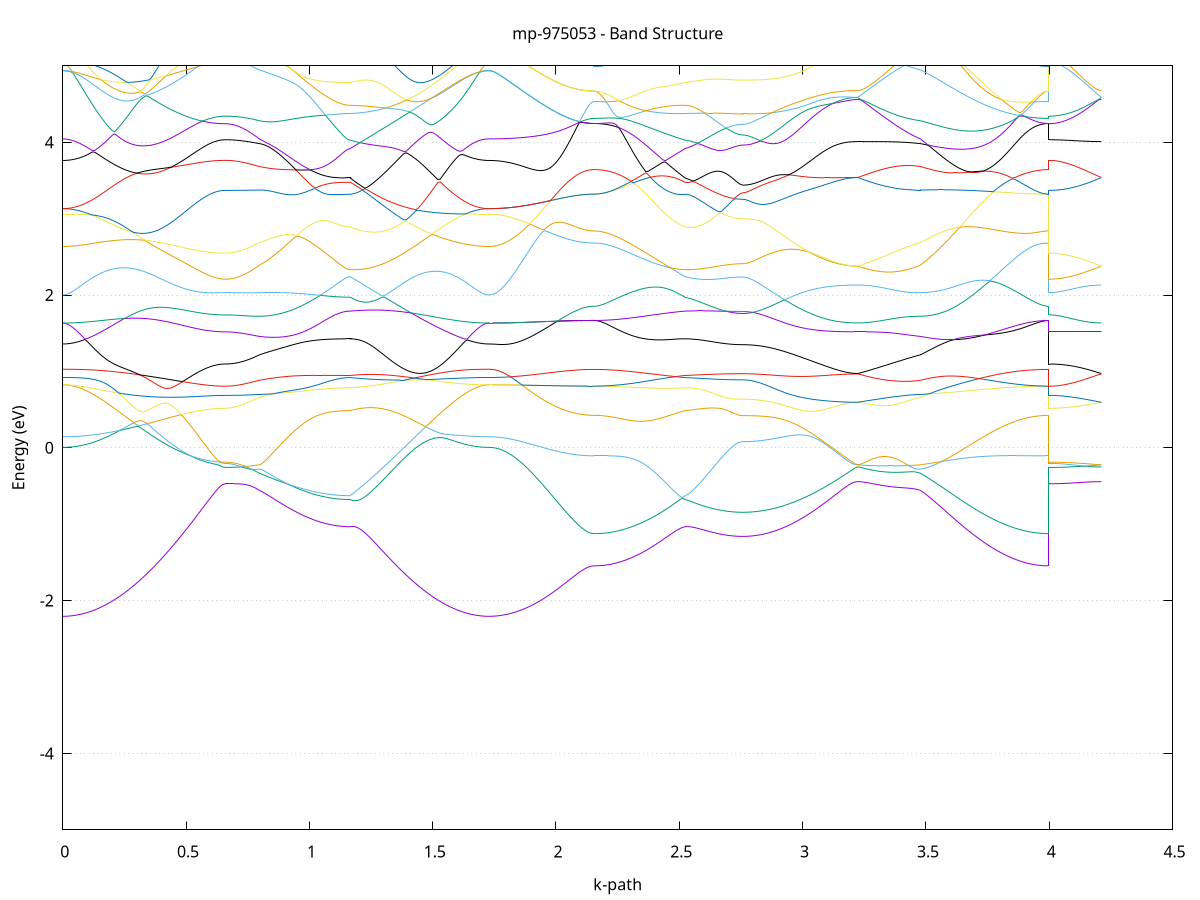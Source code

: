 set title 'mp-975053 - Band Structure'
set xlabel 'k-path'
set ylabel 'Energy (eV)'
set grid y
set yrange [-5:5]
set terminal png size 800,600
set output 'mp-975053_bands_gnuplot.png'
plot '-' using 1:2 with lines notitle, '-' using 1:2 with lines notitle, '-' using 1:2 with lines notitle, '-' using 1:2 with lines notitle, '-' using 1:2 with lines notitle, '-' using 1:2 with lines notitle, '-' using 1:2 with lines notitle, '-' using 1:2 with lines notitle, '-' using 1:2 with lines notitle, '-' using 1:2 with lines notitle, '-' using 1:2 with lines notitle, '-' using 1:2 with lines notitle, '-' using 1:2 with lines notitle, '-' using 1:2 with lines notitle, '-' using 1:2 with lines notitle, '-' using 1:2 with lines notitle, '-' using 1:2 with lines notitle, '-' using 1:2 with lines notitle, '-' using 1:2 with lines notitle, '-' using 1:2 with lines notitle, '-' using 1:2 with lines notitle, '-' using 1:2 with lines notitle, '-' using 1:2 with lines notitle, '-' using 1:2 with lines notitle, '-' using 1:2 with lines notitle, '-' using 1:2 with lines notitle, '-' using 1:2 with lines notitle, '-' using 1:2 with lines notitle, '-' using 1:2 with lines notitle, '-' using 1:2 with lines notitle, '-' using 1:2 with lines notitle, '-' using 1:2 with lines notitle, '-' using 1:2 with lines notitle, '-' using 1:2 with lines notitle, '-' using 1:2 with lines notitle, '-' using 1:2 with lines notitle, '-' using 1:2 with lines notitle, '-' using 1:2 with lines notitle, '-' using 1:2 with lines notitle, '-' using 1:2 with lines notitle, '-' using 1:2 with lines notitle, '-' using 1:2 with lines notitle, '-' using 1:2 with lines notitle, '-' using 1:2 with lines notitle, '-' using 1:2 with lines notitle, '-' using 1:2 with lines notitle, '-' using 1:2 with lines notitle, '-' using 1:2 with lines notitle
0.000000 -29.865139
0.009983 -29.865139
0.019967 -29.865139
0.029950 -29.865139
0.039933 -29.865139
0.049916 -29.865139
0.059900 -29.865139
0.069883 -29.865139
0.079866 -29.865139
0.089849 -29.865139
0.099833 -29.865139
0.109816 -29.865139
0.119799 -29.865139
0.129783 -29.865139
0.139766 -29.865139
0.149749 -29.865139
0.159732 -29.865139
0.169716 -29.865139
0.179699 -29.865139
0.189682 -29.865139
0.199666 -29.865139
0.209649 -29.865139
0.219632 -29.865139
0.229615 -29.865139
0.239599 -29.865139
0.249582 -29.865139
0.259565 -29.865139
0.269548 -29.865139
0.279532 -29.865139
0.289515 -29.865139
0.299498 -29.865139
0.309482 -29.865139
0.319465 -29.865139
0.329448 -29.865139
0.339431 -29.865139
0.349415 -29.865139
0.359398 -29.865139
0.369381 -29.865139
0.379364 -29.865139
0.389348 -29.865139
0.399331 -29.865139
0.409314 -29.865139
0.419298 -29.865139
0.429281 -29.865139
0.439264 -29.865139
0.449247 -29.865139
0.459231 -29.865139
0.469214 -29.865139
0.479197 -29.865139
0.489180 -29.865139
0.499164 -29.865139
0.509147 -29.865139
0.519130 -29.865139
0.529114 -29.865139
0.539097 -29.865139
0.549080 -29.865139
0.559063 -29.865139
0.569047 -29.865139
0.579030 -29.865139
0.589013 -29.865139
0.598997 -29.865139
0.608980 -29.865139
0.618963 -29.865139
0.628946 -29.865139
0.638930 -29.865139
0.648913 -29.865139
0.658896 -29.865139
0.658896 -29.865139
0.668742 -29.865139
0.678587 -29.865139
0.688432 -29.865139
0.698278 -29.865139
0.708123 -29.865139
0.717968 -29.865139
0.727814 -29.865139
0.737659 -29.865139
0.747504 -29.865139
0.757350 -29.865139
0.767195 -29.865139
0.777040 -29.865139
0.786886 -29.865139
0.796731 -29.865139
0.796731 -29.865139
0.806689 -29.865139
0.816647 -29.865139
0.826605 -29.865139
0.836563 -29.865139
0.846521 -29.865139
0.856479 -29.865139
0.866437 -29.865139
0.876395 -29.865139
0.886353 -29.865139
0.896311 -29.865139
0.906269 -29.865139
0.916227 -29.865139
0.926185 -29.865139
0.936143 -29.865139
0.946101 -29.865139
0.956059 -29.865139
0.966017 -29.865139
0.975975 -29.865139
0.985933 -29.865139
0.995891 -29.865139
1.005849 -29.865139
1.015807 -29.865139
1.025765 -29.865139
1.035723 -29.865139
1.045681 -29.865139
1.055639 -29.865139
1.065597 -29.865139
1.075555 -29.865139
1.085513 -29.865139
1.095471 -29.865139
1.105429 -29.865139
1.115387 -29.865139
1.125345 -29.865139
1.135303 -29.865139
1.145261 -29.865139
1.155219 -29.865139
1.165177 -29.865139
1.165177 -29.865139
1.175061 -29.865139
1.184945 -29.865139
1.194828 -29.865139
1.204712 -29.865139
1.214596 -29.865139
1.224480 -29.865139
1.234363 -29.865139
1.244247 -29.865139
1.254131 -29.865139
1.264015 -29.865139
1.273898 -29.865139
1.283782 -29.865139
1.293666 -29.865139
1.303550 -29.865139
1.313433 -29.865139
1.323317 -29.865139
1.333201 -29.865139
1.343085 -29.865139
1.352968 -29.865139
1.362852 -29.865139
1.372736 -29.865139
1.382620 -29.865139
1.392503 -29.865139
1.402387 -29.865139
1.412271 -29.865139
1.422155 -29.865139
1.432038 -29.865139
1.441922 -29.865139
1.451806 -29.865139
1.461690 -29.865139
1.471573 -29.865139
1.481457 -29.865139
1.491341 -29.865139
1.501225 -29.865139
1.511108 -29.865139
1.520992 -29.865139
1.530876 -29.865139
1.540760 -29.865139
1.550643 -29.865139
1.560527 -29.865139
1.570411 -29.865139
1.580295 -29.865139
1.590178 -29.865139
1.600062 -29.865139
1.609946 -29.865139
1.619830 -29.865139
1.629713 -29.865139
1.639597 -29.865139
1.649481 -29.865139
1.659365 -29.865139
1.669248 -29.865139
1.679132 -29.865139
1.689016 -29.865139
1.698900 -29.865139
1.708783 -29.865139
1.718667 -29.865139
1.728551 -29.865139
1.728551 -29.865139
1.738462 -29.865139
1.748374 -29.865139
1.758285 -29.865139
1.768196 -29.865139
1.778108 -29.865139
1.788019 -29.865139
1.797931 -29.865139
1.807842 -29.865139
1.817753 -29.865139
1.827665 -29.865139
1.837576 -29.865139
1.847488 -29.865139
1.857399 -29.865139
1.867310 -29.865139
1.877222 -29.865139
1.887133 -29.865139
1.897045 -29.865139
1.906956 -29.865139
1.916867 -29.865139
1.926779 -29.865139
1.936690 -29.865139
1.946601 -29.865139
1.956513 -29.865139
1.966424 -29.865139
1.976336 -29.865139
1.986247 -29.865139
1.996158 -29.865139
2.006070 -29.865139
2.015981 -29.865139
2.025893 -29.865139
2.035804 -29.865139
2.045715 -29.865139
2.055627 -29.865139
2.065538 -29.865139
2.075450 -29.865139
2.085361 -29.865139
2.095272 -29.865139
2.105184 -29.865139
2.115095 -29.865139
2.125006 -29.865139
2.134918 -29.865139
2.144829 -29.865139
2.154741 -29.865139
2.154741 -29.865139
2.164699 -29.865139
2.174657 -29.865139
2.184615 -29.865139
2.194573 -29.865139
2.204531 -29.865139
2.214489 -29.865139
2.224447 -29.865139
2.234405 -29.865139
2.244363 -29.865139
2.254321 -29.865139
2.264279 -29.865139
2.274237 -29.865139
2.284195 -29.865139
2.294153 -29.865139
2.304111 -29.865139
2.314069 -29.865139
2.324027 -29.865139
2.333985 -29.865139
2.343943 -29.865139
2.353901 -29.865139
2.363859 -29.865139
2.373817 -29.865139
2.383775 -29.865139
2.393733 -29.865139
2.403691 -29.865139
2.413649 -29.865139
2.423607 -29.865139
2.433565 -29.865139
2.443523 -29.865139
2.453481 -29.865139
2.463439 -29.865139
2.473397 -29.865139
2.483355 -29.865139
2.493313 -29.865139
2.503271 -29.865139
2.513229 -29.865139
2.523187 -29.865139
2.523187 -29.865139
2.532950 -29.865139
2.542714 -29.865139
2.552477 -29.865139
2.562241 -29.865139
2.572005 -29.865139
2.581768 -29.865139
2.591532 -29.865139
2.601295 -29.865139
2.611059 -29.865139
2.620822 -29.865139
2.630586 -29.865139
2.640350 -29.865139
2.650113 -29.865139
2.659877 -29.865139
2.669640 -29.865139
2.679404 -29.865139
2.689168 -29.865139
2.698931 -29.865139
2.708695 -29.865139
2.718458 -29.865139
2.728222 -29.865139
2.737985 -29.865139
2.747749 -29.865139
2.757513 -29.865139
2.757513 -29.865139
2.767426 -29.865139
2.777339 -29.865139
2.787252 -29.865139
2.797164 -29.865139
2.807077 -29.865139
2.816990 -29.865139
2.826903 -29.865139
2.836816 -29.865139
2.846729 -29.865139
2.856642 -29.865139
2.866555 -29.865139
2.876468 -29.865139
2.886381 -29.865139
2.896294 -29.865139
2.906207 -29.865139
2.916120 -29.865139
2.926033 -29.865139
2.935946 -29.865139
2.945859 -29.865139
2.955772 -29.865139
2.965685 -29.865139
2.975598 -29.865139
2.985511 -29.865139
2.995424 -29.865139
3.005337 -29.865139
3.015250 -29.865139
3.025163 -29.865139
3.035076 -29.865139
3.044989 -29.865139
3.054902 -29.865139
3.064815 -29.865139
3.074728 -29.865139
3.084641 -29.865139
3.094554 -29.865139
3.104467 -29.865139
3.114380 -29.865139
3.124293 -29.865139
3.134206 -29.865139
3.144119 -29.865139
3.154032 -29.865139
3.163945 -29.865139
3.173858 -29.865139
3.183771 -29.865139
3.193684 -29.865139
3.203597 -29.865139
3.213510 -29.865139
3.223423 -29.865139
3.223423 -29.865139
3.233184 -29.865139
3.242945 -29.865139
3.252706 -29.865139
3.262467 -29.865139
3.272228 -29.865139
3.281989 -29.865139
3.291750 -29.865139
3.301511 -29.865139
3.311272 -29.865139
3.321033 -29.865139
3.330794 -29.865139
3.340555 -29.865139
3.350316 -29.865139
3.360077 -29.865139
3.369838 -29.865139
3.379599 -29.865139
3.389360 -29.865139
3.399121 -29.865139
3.408882 -29.865139
3.418643 -29.865139
3.428404 -29.865139
3.438165 -29.865139
3.447926 -29.865139
3.457687 -29.865139
3.467449 -29.865139
3.477210 -29.865139
3.477210 -29.865139
3.487041 -29.865139
3.496872 -29.865139
3.506704 -29.865139
3.516535 -29.865139
3.526366 -29.865139
3.536198 -29.865139
3.546029 -29.865139
3.555860 -29.865139
3.565692 -29.865139
3.575523 -29.865139
3.585354 -29.865139
3.595186 -29.865139
3.605017 -29.865139
3.614848 -29.865139
3.624680 -29.865139
3.634511 -29.865139
3.644342 -29.865139
3.654174 -29.865139
3.664005 -29.865139
3.673836 -29.865139
3.683668 -29.865139
3.693499 -29.865139
3.703331 -29.865139
3.713162 -29.865139
3.722993 -29.865139
3.732825 -29.865139
3.742656 -29.865139
3.752487 -29.865139
3.762319 -29.865139
3.772150 -29.865139
3.781981 -29.865139
3.791813 -29.865139
3.801644 -29.865139
3.811475 -29.865139
3.821307 -29.865139
3.831138 -29.865139
3.840969 -29.865139
3.850801 -29.865139
3.860632 -29.865139
3.870463 -29.865139
3.880295 -29.865139
3.890126 -29.865139
3.899957 -29.865139
3.909789 -29.865139
3.919620 -29.865139
3.929451 -29.865139
3.939283 -29.865139
3.949114 -29.865139
3.958946 -29.865139
3.968777 -29.865139
3.978608 -29.865139
3.988440 -29.865139
3.998271 -29.865139
3.998271 -29.865139
4.007957 -29.865139
4.017643 -29.865139
4.027329 -29.865139
4.037015 -29.865139
4.046702 -29.865139
4.056388 -29.865139
4.066074 -29.865139
4.075760 -29.865139
4.085446 -29.865139
4.095132 -29.865139
4.104818 -29.865139
4.114504 -29.865139
4.124191 -29.865139
4.133877 -29.865139
4.143563 -29.865139
4.153249 -29.865139
4.162935 -29.865139
4.172621 -29.865139
4.182307 -29.865139
4.191994 -29.865139
4.201680 -29.865139
4.211366 -29.865139
e
0.000000 -28.478839
0.009983 -28.478839
0.019967 -28.478839
0.029950 -28.478839
0.039933 -28.478839
0.049916 -28.478739
0.059900 -28.478739
0.069883 -28.478739
0.079866 -28.478739
0.089849 -28.478739
0.099833 -28.478639
0.109816 -28.478639
0.119799 -28.478639
0.129783 -28.478539
0.139766 -28.478539
0.149749 -28.478439
0.159732 -28.478439
0.169716 -28.478339
0.179699 -28.478339
0.189682 -28.478239
0.199666 -28.478239
0.209649 -28.478139
0.219632 -28.478039
0.229615 -28.478039
0.239599 -28.477939
0.249582 -28.477839
0.259565 -28.477839
0.269548 -28.477739
0.279532 -28.477639
0.289515 -28.477639
0.299498 -28.477539
0.309482 -28.477439
0.319465 -28.477439
0.329448 -28.477339
0.339431 -28.477239
0.349415 -28.477139
0.359398 -28.477139
0.369381 -28.477039
0.379364 -28.476939
0.389348 -28.476939
0.399331 -28.476839
0.409314 -28.476739
0.419298 -28.476739
0.429281 -28.476639
0.439264 -28.476539
0.449247 -28.476539
0.459231 -28.476439
0.469214 -28.476339
0.479197 -28.476339
0.489180 -28.476239
0.499164 -28.476239
0.509147 -28.476139
0.519130 -28.476139
0.529114 -28.476039
0.539097 -28.476039
0.549080 -28.476039
0.559063 -28.475939
0.569047 -28.475939
0.579030 -28.475939
0.589013 -28.475939
0.598997 -28.475839
0.608980 -28.475839
0.618963 -28.475839
0.628946 -28.475839
0.638930 -28.475839
0.648913 -28.475839
0.658896 -28.475839
0.658896 -28.475839
0.668742 -28.475839
0.678587 -28.475839
0.688432 -28.475839
0.698278 -28.475839
0.708123 -28.475839
0.717968 -28.475839
0.727814 -28.475839
0.737659 -28.475939
0.747504 -28.475939
0.757350 -28.475939
0.767195 -28.476039
0.777040 -28.476039
0.786886 -28.476039
0.796731 -28.476139
0.796731 -28.476139
0.806689 -28.476139
0.816647 -28.476139
0.826605 -28.476239
0.836563 -28.476239
0.846521 -28.476239
0.856479 -28.476239
0.866437 -28.476339
0.876395 -28.476339
0.886353 -28.476339
0.896311 -28.476439
0.906269 -28.476439
0.916227 -28.476439
0.926185 -28.476439
0.936143 -28.476439
0.946101 -28.476539
0.956059 -28.476539
0.966017 -28.476539
0.975975 -28.476539
0.985933 -28.476539
0.995891 -28.476639
1.005849 -28.476639
1.015807 -28.476639
1.025765 -28.476639
1.035723 -28.476639
1.045681 -28.476639
1.055639 -28.476739
1.065597 -28.476739
1.075555 -28.476739
1.085513 -28.476739
1.095471 -28.476739
1.105429 -28.476739
1.115387 -28.476739
1.125345 -28.476739
1.135303 -28.476739
1.145261 -28.476739
1.155219 -28.476739
1.165177 -28.476739
1.165177 -28.476739
1.175061 -28.476639
1.184945 -28.476539
1.194828 -28.476439
1.204712 -28.476339
1.214596 -28.476239
1.224480 -28.476239
1.234363 -28.476139
1.244247 -28.476039
1.254131 -28.475939
1.264015 -28.475839
1.273898 -28.475939
1.283782 -28.476039
1.293666 -28.476139
1.303550 -28.476239
1.313433 -28.476339
1.323317 -28.476439
1.333201 -28.476539
1.343085 -28.476639
1.352968 -28.476739
1.362852 -28.476839
1.372736 -28.476939
1.382620 -28.477039
1.392503 -28.477139
1.402387 -28.477239
1.412271 -28.477239
1.422155 -28.477339
1.432038 -28.477439
1.441922 -28.477539
1.451806 -28.477639
1.461690 -28.477739
1.471573 -28.477739
1.481457 -28.477839
1.491341 -28.477939
1.501225 -28.478039
1.511108 -28.478039
1.520992 -28.478139
1.530876 -28.478139
1.540760 -28.478239
1.550643 -28.478339
1.560527 -28.478339
1.570411 -28.478439
1.580295 -28.478439
1.590178 -28.478539
1.600062 -28.478539
1.609946 -28.478639
1.619830 -28.478639
1.629713 -28.478639
1.639597 -28.478739
1.649481 -28.478739
1.659365 -28.478739
1.669248 -28.478739
1.679132 -28.478739
1.689016 -28.478839
1.698900 -28.478839
1.708783 -28.478839
1.718667 -28.478839
1.728551 -28.478839
1.728551 -28.478839
1.738462 -28.478839
1.748374 -28.478839
1.758285 -28.478839
1.768196 -28.478839
1.778108 -28.478839
1.788019 -28.478839
1.797931 -28.478839
1.807842 -28.478839
1.817753 -28.478839
1.827665 -28.478839
1.837576 -28.478839
1.847488 -28.478839
1.857399 -28.478839
1.867310 -28.478839
1.877222 -28.478839
1.887133 -28.478839
1.897045 -28.478839
1.906956 -28.478839
1.916867 -28.478839
1.926779 -28.478839
1.936690 -28.478739
1.946601 -28.478739
1.956513 -28.478739
1.966424 -28.478739
1.976336 -28.478739
1.986247 -28.478739
1.996158 -28.478739
2.006070 -28.478739
2.015981 -28.478739
2.025893 -28.478739
2.035804 -28.478739
2.045715 -28.478739
2.055627 -28.478739
2.065538 -28.478739
2.075450 -28.478739
2.085361 -28.478739
2.095272 -28.478739
2.105184 -28.478739
2.115095 -28.478739
2.125006 -28.478739
2.134918 -28.478739
2.144829 -28.478739
2.154741 -28.478739
2.154741 -28.478739
2.164699 -28.478739
2.174657 -28.478739
2.184615 -28.478739
2.194573 -28.478739
2.204531 -28.478739
2.214489 -28.478639
2.224447 -28.478639
2.234405 -28.478639
2.244363 -28.478639
2.254321 -28.478539
2.264279 -28.478539
2.274237 -28.478539
2.284195 -28.478439
2.294153 -28.478439
2.304111 -28.478339
2.314069 -28.478339
2.324027 -28.478239
2.333985 -28.478239
2.343943 -28.478139
2.353901 -28.478139
2.363859 -28.478039
2.373817 -28.477939
2.383775 -28.477939
2.393733 -28.477839
2.403691 -28.477739
2.413649 -28.477739
2.423607 -28.477639
2.433565 -28.477539
2.443523 -28.477439
2.453481 -28.477339
2.463439 -28.477339
2.473397 -28.477239
2.483355 -28.477139
2.493313 -28.477039
2.503271 -28.476939
2.513229 -28.476839
2.523187 -28.476739
2.523187 -28.476739
2.532950 -28.476739
2.542714 -28.476639
2.552477 -28.476639
2.562241 -28.476639
2.572005 -28.476539
2.581768 -28.476539
2.591532 -28.476539
2.601295 -28.476439
2.611059 -28.476439
2.620822 -28.476339
2.630586 -28.476339
2.640350 -28.476339
2.650113 -28.476239
2.659877 -28.476239
2.669640 -28.476139
2.679404 -28.476139
2.689168 -28.476139
2.698931 -28.476039
2.708695 -28.476039
2.718458 -28.475939
2.728222 -28.475939
2.737985 -28.475939
2.747749 -28.475839
2.757513 -28.475839
2.757513 -28.475839
2.767426 -28.475839
2.777339 -28.475839
2.787252 -28.475839
2.797164 -28.475839
2.807077 -28.475839
2.816990 -28.475839
2.826903 -28.475839
2.836816 -28.475839
2.846729 -28.475839
2.856642 -28.475839
2.866555 -28.475839
2.876468 -28.475839
2.886381 -28.475839
2.896294 -28.475839
2.906207 -28.475839
2.916120 -28.475839
2.926033 -28.475839
2.935946 -28.475839
2.945859 -28.475839
2.955772 -28.475839
2.965685 -28.475839
2.975598 -28.475839
2.985511 -28.475839
2.995424 -28.475839
3.005337 -28.475839
3.015250 -28.475839
3.025163 -28.475839
3.035076 -28.475839
3.044989 -28.475839
3.054902 -28.475839
3.064815 -28.475839
3.074728 -28.475839
3.084641 -28.475839
3.094554 -28.475839
3.104467 -28.475839
3.114380 -28.475839
3.124293 -28.475839
3.134206 -28.475839
3.144119 -28.475839
3.154032 -28.475839
3.163945 -28.475839
3.173858 -28.475839
3.183771 -28.475839
3.193684 -28.475839
3.203597 -28.475839
3.213510 -28.475839
3.223423 -28.475839
3.223423 -28.475839
3.233184 -28.475839
3.242945 -28.475839
3.252706 -28.475839
3.262467 -28.475839
3.272228 -28.475839
3.281989 -28.475839
3.291750 -28.475839
3.301511 -28.475839
3.311272 -28.475839
3.321033 -28.475839
3.330794 -28.475839
3.340555 -28.475839
3.350316 -28.475839
3.360077 -28.475939
3.369838 -28.475939
3.379599 -28.475939
3.389360 -28.475939
3.399121 -28.475939
3.408882 -28.475939
3.418643 -28.475939
3.428404 -28.476039
3.438165 -28.476039
3.447926 -28.476039
3.457687 -28.476039
3.467449 -28.476039
3.477210 -28.476139
3.477210 -28.476139
3.487041 -28.476139
3.496872 -28.476239
3.506704 -28.476239
3.516535 -28.476339
3.526366 -28.476339
3.536198 -28.476439
3.546029 -28.476439
3.555860 -28.476539
3.565692 -28.476539
3.575523 -28.476639
3.585354 -28.476739
3.595186 -28.476739
3.605017 -28.476839
3.614848 -28.476939
3.624680 -28.476939
3.634511 -28.477039
3.644342 -28.477139
3.654174 -28.477139
3.664005 -28.477239
3.673836 -28.477339
3.683668 -28.477339
3.693499 -28.477439
3.703331 -28.477539
3.713162 -28.477539
3.722993 -28.477639
3.732825 -28.477739
3.742656 -28.477739
3.752487 -28.477839
3.762319 -28.477939
3.772150 -28.477939
3.781981 -28.478039
3.791813 -28.478139
3.801644 -28.478139
3.811475 -28.478239
3.821307 -28.478239
3.831138 -28.478339
3.840969 -28.478339
3.850801 -28.478439
3.860632 -28.478439
3.870463 -28.478439
3.880295 -28.478539
3.890126 -28.478539
3.899957 -28.478539
3.909789 -28.478639
3.919620 -28.478639
3.929451 -28.478639
3.939283 -28.478639
3.949114 -28.478739
3.958946 -28.478739
3.968777 -28.478739
3.978608 -28.478739
3.988440 -28.478739
3.998271 -28.478739
3.998271 -28.475839
4.007957 -28.475839
4.017643 -28.475839
4.027329 -28.475839
4.037015 -28.475839
4.046702 -28.475839
4.056388 -28.475839
4.066074 -28.475839
4.075760 -28.475839
4.085446 -28.475839
4.095132 -28.475839
4.104818 -28.475839
4.114504 -28.475839
4.124191 -28.475839
4.133877 -28.475839
4.143563 -28.475839
4.153249 -28.475839
4.162935 -28.475839
4.172621 -28.475839
4.182307 -28.475839
4.191994 -28.475839
4.201680 -28.475839
4.211366 -28.475839
e
0.000000 -28.472939
0.009983 -28.472939
0.019967 -28.472939
0.029950 -28.472939
0.039933 -28.472939
0.049916 -28.472939
0.059900 -28.472939
0.069883 -28.472939
0.079866 -28.473039
0.089849 -28.473039
0.099833 -28.473039
0.109816 -28.473139
0.119799 -28.473139
0.129783 -28.473139
0.139766 -28.473239
0.149749 -28.473239
0.159732 -28.473339
0.169716 -28.473339
0.179699 -28.473439
0.189682 -28.473439
0.199666 -28.473539
0.209649 -28.473539
0.219632 -28.473639
0.229615 -28.473739
0.239599 -28.473739
0.249582 -28.473839
0.259565 -28.473839
0.269548 -28.473939
0.279532 -28.474039
0.289515 -28.474039
0.299498 -28.474139
0.309482 -28.474239
0.319465 -28.474239
0.329448 -28.474339
0.339431 -28.474439
0.349415 -28.474539
0.359398 -28.474539
0.369381 -28.474639
0.379364 -28.474739
0.389348 -28.474739
0.399331 -28.474839
0.409314 -28.474939
0.419298 -28.474939
0.429281 -28.475039
0.439264 -28.475039
0.449247 -28.475139
0.459231 -28.475239
0.469214 -28.475239
0.479197 -28.475339
0.489180 -28.475339
0.499164 -28.475439
0.509147 -28.475439
0.519130 -28.475539
0.529114 -28.475539
0.539097 -28.475539
0.549080 -28.475639
0.559063 -28.475639
0.569047 -28.475639
0.579030 -28.475739
0.589013 -28.475739
0.598997 -28.475739
0.608980 -28.475739
0.618963 -28.475739
0.628946 -28.475839
0.638930 -28.475839
0.648913 -28.475839
0.658896 -28.475839
0.658896 -28.475839
0.668742 -28.475839
0.678587 -28.475839
0.688432 -28.475839
0.698278 -28.475739
0.708123 -28.475739
0.717968 -28.475739
0.727814 -28.475739
0.737659 -28.475739
0.747504 -28.475639
0.757350 -28.475639
0.767195 -28.475639
0.777040 -28.475539
0.786886 -28.475539
0.796731 -28.475539
0.796731 -28.475539
0.806689 -28.475439
0.816647 -28.475439
0.826605 -28.475439
0.836563 -28.475439
0.846521 -28.475339
0.856479 -28.475339
0.866437 -28.475339
0.876395 -28.475239
0.886353 -28.475239
0.896311 -28.475239
0.906269 -28.475239
0.916227 -28.475139
0.926185 -28.475139
0.936143 -28.475139
0.946101 -28.475139
0.956059 -28.475139
0.966017 -28.475039
0.975975 -28.475039
0.985933 -28.475039
0.995891 -28.475039
1.005849 -28.475039
1.015807 -28.475039
1.025765 -28.474939
1.035723 -28.474939
1.045681 -28.474939
1.055639 -28.474939
1.065597 -28.474939
1.075555 -28.474939
1.085513 -28.474939
1.095471 -28.474939
1.105429 -28.474939
1.115387 -28.474939
1.125345 -28.474939
1.135303 -28.474939
1.145261 -28.474939
1.155219 -28.474839
1.165177 -28.474839
1.165177 -28.474839
1.175061 -28.474939
1.184945 -28.475039
1.194828 -28.475139
1.204712 -28.475239
1.214596 -28.475339
1.224480 -28.475439
1.234363 -28.475539
1.244247 -28.475639
1.254131 -28.475739
1.264015 -28.475839
1.273898 -28.475739
1.283782 -28.475639
1.293666 -28.475539
1.303550 -28.475439
1.313433 -28.475339
1.323317 -28.475239
1.333201 -28.475139
1.343085 -28.475039
1.352968 -28.474939
1.362852 -28.474839
1.372736 -28.474739
1.382620 -28.474639
1.392503 -28.474539
1.402387 -28.474539
1.412271 -28.474439
1.422155 -28.474339
1.432038 -28.474239
1.441922 -28.474139
1.451806 -28.474039
1.461690 -28.474039
1.471573 -28.473939
1.481457 -28.473839
1.491341 -28.473739
1.501225 -28.473739
1.511108 -28.473639
1.520992 -28.473539
1.530876 -28.473539
1.540760 -28.473439
1.550643 -28.473439
1.560527 -28.473339
1.570411 -28.473339
1.580295 -28.473239
1.590178 -28.473239
1.600062 -28.473139
1.609946 -28.473139
1.619830 -28.473139
1.629713 -28.473039
1.639597 -28.473039
1.649481 -28.473039
1.659365 -28.472939
1.669248 -28.472939
1.679132 -28.472939
1.689016 -28.472939
1.698900 -28.472939
1.708783 -28.472939
1.718667 -28.472939
1.728551 -28.472939
1.728551 -28.472939
1.738462 -28.472939
1.748374 -28.472939
1.758285 -28.472939
1.768196 -28.472939
1.778108 -28.472939
1.788019 -28.472939
1.797931 -28.472939
1.807842 -28.472939
1.817753 -28.472939
1.827665 -28.472939
1.837576 -28.472939
1.847488 -28.472939
1.857399 -28.472939
1.867310 -28.472939
1.877222 -28.472939
1.887133 -28.472939
1.897045 -28.472939
1.906956 -28.472939
1.916867 -28.472939
1.926779 -28.472939
1.936690 -28.472939
1.946601 -28.472939
1.956513 -28.472939
1.966424 -28.472939
1.976336 -28.472939
1.986247 -28.472939
1.996158 -28.472939
2.006070 -28.472939
2.015981 -28.472939
2.025893 -28.472939
2.035804 -28.472939
2.045715 -28.472939
2.055627 -28.472939
2.065538 -28.472939
2.075450 -28.472939
2.085361 -28.472939
2.095272 -28.472939
2.105184 -28.472939
2.115095 -28.472939
2.125006 -28.472939
2.134918 -28.472939
2.144829 -28.472939
2.154741 -28.472939
2.154741 -28.472939
2.164699 -28.472939
2.174657 -28.472939
2.184615 -28.472939
2.194573 -28.472939
2.204531 -28.472939
2.214489 -28.472939
2.224447 -28.472939
2.234405 -28.473039
2.244363 -28.473039
2.254321 -28.473039
2.264279 -28.473139
2.274237 -28.473139
2.284195 -28.473139
2.294153 -28.473239
2.304111 -28.473239
2.314069 -28.473339
2.324027 -28.473339
2.333985 -28.473439
2.343943 -28.473439
2.353901 -28.473539
2.363859 -28.473639
2.373817 -28.473639
2.383775 -28.473739
2.393733 -28.473839
2.403691 -28.473839
2.413649 -28.473939
2.423607 -28.474039
2.433565 -28.474139
2.443523 -28.474139
2.453481 -28.474239
2.463439 -28.474339
2.473397 -28.474439
2.483355 -28.474539
2.493313 -28.474639
2.503271 -28.474739
2.513229 -28.474839
2.523187 -28.474839
2.523187 -28.474839
2.532950 -28.474939
2.542714 -28.474939
2.552477 -28.475039
2.562241 -28.475039
2.572005 -28.475039
2.581768 -28.475139
2.591532 -28.475139
2.601295 -28.475239
2.611059 -28.475239
2.620822 -28.475239
2.630586 -28.475339
2.640350 -28.475339
2.650113 -28.475439
2.659877 -28.475439
2.669640 -28.475439
2.679404 -28.475539
2.689168 -28.475539
2.698931 -28.475639
2.708695 -28.475639
2.718458 -28.475639
2.728222 -28.475739
2.737985 -28.475739
2.747749 -28.475739
2.757513 -28.475839
2.757513 -28.475839
2.767426 -28.475839
2.777339 -28.475839
2.787252 -28.475839
2.797164 -28.475839
2.807077 -28.475839
2.816990 -28.475839
2.826903 -28.475839
2.836816 -28.475839
2.846729 -28.475839
2.856642 -28.475839
2.866555 -28.475839
2.876468 -28.475839
2.886381 -28.475839
2.896294 -28.475839
2.906207 -28.475839
2.916120 -28.475839
2.926033 -28.475839
2.935946 -28.475839
2.945859 -28.475839
2.955772 -28.475839
2.965685 -28.475839
2.975598 -28.475839
2.985511 -28.475839
2.995424 -28.475839
3.005337 -28.475839
3.015250 -28.475839
3.025163 -28.475839
3.035076 -28.475839
3.044989 -28.475839
3.054902 -28.475839
3.064815 -28.475839
3.074728 -28.475839
3.084641 -28.475839
3.094554 -28.475839
3.104467 -28.475839
3.114380 -28.475839
3.124293 -28.475839
3.134206 -28.475839
3.144119 -28.475839
3.154032 -28.475839
3.163945 -28.475839
3.173858 -28.475839
3.183771 -28.475839
3.193684 -28.475839
3.203597 -28.475839
3.213510 -28.475839
3.223423 -28.475839
3.223423 -28.475839
3.233184 -28.475839
3.242945 -28.475839
3.252706 -28.475839
3.262467 -28.475839
3.272228 -28.475839
3.281989 -28.475839
3.291750 -28.475739
3.301511 -28.475739
3.311272 -28.475739
3.321033 -28.475739
3.330794 -28.475739
3.340555 -28.475739
3.350316 -28.475739
3.360077 -28.475739
3.369838 -28.475739
3.379599 -28.475639
3.389360 -28.475639
3.399121 -28.475639
3.408882 -28.475639
3.418643 -28.475639
3.428404 -28.475639
3.438165 -28.475639
3.447926 -28.475539
3.457687 -28.475539
3.467449 -28.475539
3.477210 -28.475539
3.477210 -28.475539
3.487041 -28.475439
3.496872 -28.475439
3.506704 -28.475339
3.516535 -28.475339
3.526366 -28.475239
3.536198 -28.475239
3.546029 -28.475139
3.555860 -28.475139
3.565692 -28.475039
3.575523 -28.474939
3.585354 -28.474939
3.595186 -28.474839
3.605017 -28.474839
3.614848 -28.474739
3.624680 -28.474639
3.634511 -28.474639
3.644342 -28.474539
3.654174 -28.474439
3.664005 -28.474439
3.673836 -28.474339
3.683668 -28.474239
3.693499 -28.474139
3.703331 -28.474139
3.713162 -28.474039
3.722993 -28.473939
3.732825 -28.473939
3.742656 -28.473839
3.752487 -28.473839
3.762319 -28.473739
3.772150 -28.473639
3.781981 -28.473639
3.791813 -28.473539
3.801644 -28.473539
3.811475 -28.473439
3.821307 -28.473439
3.831138 -28.473339
3.840969 -28.473339
3.850801 -28.473239
3.860632 -28.473239
3.870463 -28.473139
3.880295 -28.473139
3.890126 -28.473139
3.899957 -28.473039
3.909789 -28.473039
3.919620 -28.473039
3.929451 -28.472939
3.939283 -28.472939
3.949114 -28.472939
3.958946 -28.472939
3.968777 -28.472939
3.978608 -28.472939
3.988440 -28.472939
3.998271 -28.472939
3.998271 -28.475839
4.007957 -28.475839
4.017643 -28.475839
4.027329 -28.475839
4.037015 -28.475839
4.046702 -28.475839
4.056388 -28.475839
4.066074 -28.475839
4.075760 -28.475839
4.085446 -28.475839
4.095132 -28.475839
4.104818 -28.475839
4.114504 -28.475839
4.124191 -28.475839
4.133877 -28.475839
4.143563 -28.475839
4.153249 -28.475839
4.162935 -28.475839
4.172621 -28.475839
4.182307 -28.475839
4.191994 -28.475839
4.201680 -28.475839
4.211366 -28.475839
e
0.000000 -28.427139
0.009983 -28.427139
0.019967 -28.427139
0.029950 -28.427139
0.039933 -28.427139
0.049916 -28.427139
0.059900 -28.427139
0.069883 -28.427139
0.079866 -28.427139
0.089849 -28.427139
0.099833 -28.427139
0.109816 -28.427139
0.119799 -28.427139
0.129783 -28.427139
0.139766 -28.427139
0.149749 -28.427139
0.159732 -28.427139
0.169716 -28.427139
0.179699 -28.427139
0.189682 -28.427139
0.199666 -28.427139
0.209649 -28.427139
0.219632 -28.427139
0.229615 -28.427139
0.239599 -28.427139
0.249582 -28.427139
0.259565 -28.427139
0.269548 -28.427139
0.279532 -28.427139
0.289515 -28.427139
0.299498 -28.427139
0.309482 -28.427139
0.319465 -28.427139
0.329448 -28.427239
0.339431 -28.427239
0.349415 -28.427239
0.359398 -28.427239
0.369381 -28.427239
0.379364 -28.427239
0.389348 -28.427239
0.399331 -28.427239
0.409314 -28.427239
0.419298 -28.427239
0.429281 -28.427239
0.439264 -28.427239
0.449247 -28.427239
0.459231 -28.427239
0.469214 -28.427239
0.479197 -28.427239
0.489180 -28.427239
0.499164 -28.427239
0.509147 -28.427239
0.519130 -28.427239
0.529114 -28.427239
0.539097 -28.427239
0.549080 -28.427239
0.559063 -28.427239
0.569047 -28.427239
0.579030 -28.427239
0.589013 -28.427239
0.598997 -28.427239
0.608980 -28.427239
0.618963 -28.427239
0.628946 -28.427239
0.638930 -28.427239
0.648913 -28.427239
0.658896 -28.427239
0.658896 -28.427239
0.668742 -28.427239
0.678587 -28.427239
0.688432 -28.427239
0.698278 -28.427239
0.708123 -28.427239
0.717968 -28.427239
0.727814 -28.427239
0.737659 -28.427239
0.747504 -28.427239
0.757350 -28.427239
0.767195 -28.427239
0.777040 -28.427239
0.786886 -28.427239
0.796731 -28.427239
0.796731 -28.427239
0.806689 -28.427239
0.816647 -28.427239
0.826605 -28.427239
0.836563 -28.427239
0.846521 -28.427239
0.856479 -28.427239
0.866437 -28.427239
0.876395 -28.427239
0.886353 -28.427239
0.896311 -28.427239
0.906269 -28.427239
0.916227 -28.427239
0.926185 -28.427239
0.936143 -28.427239
0.946101 -28.427239
0.956059 -28.427239
0.966017 -28.427239
0.975975 -28.427239
0.985933 -28.427239
0.995891 -28.427239
1.005849 -28.427239
1.015807 -28.427239
1.025765 -28.427239
1.035723 -28.427239
1.045681 -28.427239
1.055639 -28.427239
1.065597 -28.427239
1.075555 -28.427239
1.085513 -28.427239
1.095471 -28.427239
1.105429 -28.427239
1.115387 -28.427239
1.125345 -28.427239
1.135303 -28.427239
1.145261 -28.427239
1.155219 -28.427239
1.165177 -28.427239
1.165177 -28.427239
1.175061 -28.427239
1.184945 -28.427239
1.194828 -28.427239
1.204712 -28.427239
1.214596 -28.427239
1.224480 -28.427239
1.234363 -28.427239
1.244247 -28.427239
1.254131 -28.427239
1.264015 -28.427239
1.273898 -28.427239
1.283782 -28.427239
1.293666 -28.427239
1.303550 -28.427239
1.313433 -28.427239
1.323317 -28.427239
1.333201 -28.427239
1.343085 -28.427239
1.352968 -28.427239
1.362852 -28.427239
1.372736 -28.427239
1.382620 -28.427239
1.392503 -28.427239
1.402387 -28.427239
1.412271 -28.427139
1.422155 -28.427139
1.432038 -28.427139
1.441922 -28.427139
1.451806 -28.427139
1.461690 -28.427139
1.471573 -28.427139
1.481457 -28.427139
1.491341 -28.427139
1.501225 -28.427139
1.511108 -28.427139
1.520992 -28.427139
1.530876 -28.427139
1.540760 -28.427139
1.550643 -28.427139
1.560527 -28.427139
1.570411 -28.427139
1.580295 -28.427139
1.590178 -28.427139
1.600062 -28.427139
1.609946 -28.427139
1.619830 -28.427139
1.629713 -28.427139
1.639597 -28.427139
1.649481 -28.427139
1.659365 -28.427139
1.669248 -28.427139
1.679132 -28.427139
1.689016 -28.427139
1.698900 -28.427139
1.708783 -28.427139
1.718667 -28.427139
1.728551 -28.427139
1.728551 -28.427139
1.738462 -28.427139
1.748374 -28.427139
1.758285 -28.427139
1.768196 -28.427139
1.778108 -28.427139
1.788019 -28.427139
1.797931 -28.427139
1.807842 -28.427139
1.817753 -28.427139
1.827665 -28.427139
1.837576 -28.427139
1.847488 -28.427139
1.857399 -28.427139
1.867310 -28.427139
1.877222 -28.427139
1.887133 -28.427139
1.897045 -28.427139
1.906956 -28.427139
1.916867 -28.427139
1.926779 -28.427139
1.936690 -28.427239
1.946601 -28.427239
1.956513 -28.427239
1.966424 -28.427239
1.976336 -28.427239
1.986247 -28.427239
1.996158 -28.427239
2.006070 -28.427239
2.015981 -28.427239
2.025893 -28.427239
2.035804 -28.427239
2.045715 -28.427239
2.055627 -28.427239
2.065538 -28.427239
2.075450 -28.427239
2.085361 -28.427239
2.095272 -28.427239
2.105184 -28.427239
2.115095 -28.427239
2.125006 -28.427239
2.134918 -28.427239
2.144829 -28.427239
2.154741 -28.427239
2.154741 -28.427239
2.164699 -28.427239
2.174657 -28.427239
2.184615 -28.427239
2.194573 -28.427239
2.204531 -28.427239
2.214489 -28.427239
2.224447 -28.427239
2.234405 -28.427239
2.244363 -28.427239
2.254321 -28.427239
2.264279 -28.427239
2.274237 -28.427239
2.284195 -28.427239
2.294153 -28.427239
2.304111 -28.427239
2.314069 -28.427239
2.324027 -28.427239
2.333985 -28.427239
2.343943 -28.427239
2.353901 -28.427239
2.363859 -28.427239
2.373817 -28.427239
2.383775 -28.427239
2.393733 -28.427239
2.403691 -28.427239
2.413649 -28.427239
2.423607 -28.427239
2.433565 -28.427239
2.443523 -28.427239
2.453481 -28.427239
2.463439 -28.427239
2.473397 -28.427239
2.483355 -28.427239
2.493313 -28.427239
2.503271 -28.427239
2.513229 -28.427239
2.523187 -28.427239
2.523187 -28.427239
2.532950 -28.427239
2.542714 -28.427239
2.552477 -28.427239
2.562241 -28.427239
2.572005 -28.427239
2.581768 -28.427239
2.591532 -28.427239
2.601295 -28.427239
2.611059 -28.427239
2.620822 -28.427239
2.630586 -28.427239
2.640350 -28.427239
2.650113 -28.427239
2.659877 -28.427239
2.669640 -28.427239
2.679404 -28.427239
2.689168 -28.427239
2.698931 -28.427239
2.708695 -28.427239
2.718458 -28.427239
2.728222 -28.427239
2.737985 -28.427239
2.747749 -28.427239
2.757513 -28.427239
2.757513 -28.427239
2.767426 -28.427239
2.777339 -28.427239
2.787252 -28.427239
2.797164 -28.427239
2.807077 -28.427239
2.816990 -28.427239
2.826903 -28.427239
2.836816 -28.427239
2.846729 -28.427239
2.856642 -28.427239
2.866555 -28.427239
2.876468 -28.427239
2.886381 -28.427239
2.896294 -28.427239
2.906207 -28.427239
2.916120 -28.427239
2.926033 -28.427239
2.935946 -28.427239
2.945859 -28.427239
2.955772 -28.427239
2.965685 -28.427239
2.975598 -28.427239
2.985511 -28.427239
2.995424 -28.427239
3.005337 -28.427239
3.015250 -28.427239
3.025163 -28.427239
3.035076 -28.427239
3.044989 -28.427239
3.054902 -28.427239
3.064815 -28.427239
3.074728 -28.427239
3.084641 -28.427239
3.094554 -28.427239
3.104467 -28.427239
3.114380 -28.427239
3.124293 -28.427239
3.134206 -28.427239
3.144119 -28.427239
3.154032 -28.427239
3.163945 -28.427239
3.173858 -28.427239
3.183771 -28.427239
3.193684 -28.427239
3.203597 -28.427239
3.213510 -28.427239
3.223423 -28.427239
3.223423 -28.427239
3.233184 -28.427239
3.242945 -28.427239
3.252706 -28.427239
3.262467 -28.427239
3.272228 -28.427239
3.281989 -28.427239
3.291750 -28.427239
3.301511 -28.427239
3.311272 -28.427239
3.321033 -28.427239
3.330794 -28.427239
3.340555 -28.427239
3.350316 -28.427239
3.360077 -28.427239
3.369838 -28.427239
3.379599 -28.427239
3.389360 -28.427239
3.399121 -28.427239
3.408882 -28.427239
3.418643 -28.427239
3.428404 -28.427239
3.438165 -28.427239
3.447926 -28.427239
3.457687 -28.427239
3.467449 -28.427239
3.477210 -28.427239
3.477210 -28.427239
3.487041 -28.427239
3.496872 -28.427239
3.506704 -28.427239
3.516535 -28.427239
3.526366 -28.427239
3.536198 -28.427239
3.546029 -28.427239
3.555860 -28.427239
3.565692 -28.427239
3.575523 -28.427239
3.585354 -28.427239
3.595186 -28.427239
3.605017 -28.427239
3.614848 -28.427239
3.624680 -28.427239
3.634511 -28.427239
3.644342 -28.427239
3.654174 -28.427239
3.664005 -28.427239
3.673836 -28.427239
3.683668 -28.427239
3.693499 -28.427239
3.703331 -28.427239
3.713162 -28.427239
3.722993 -28.427239
3.732825 -28.427239
3.742656 -28.427239
3.752487 -28.427239
3.762319 -28.427239
3.772150 -28.427239
3.781981 -28.427239
3.791813 -28.427239
3.801644 -28.427239
3.811475 -28.427239
3.821307 -28.427239
3.831138 -28.427239
3.840969 -28.427239
3.850801 -28.427239
3.860632 -28.427239
3.870463 -28.427239
3.880295 -28.427239
3.890126 -28.427239
3.899957 -28.427239
3.909789 -28.427239
3.919620 -28.427239
3.929451 -28.427239
3.939283 -28.427239
3.949114 -28.427239
3.958946 -28.427239
3.968777 -28.427239
3.978608 -28.427239
3.988440 -28.427239
3.998271 -28.427239
3.998271 -28.427239
4.007957 -28.427239
4.017643 -28.427239
4.027329 -28.427239
4.037015 -28.427239
4.046702 -28.427239
4.056388 -28.427239
4.066074 -28.427239
4.075760 -28.427239
4.085446 -28.427239
4.095132 -28.427239
4.104818 -28.427239
4.114504 -28.427239
4.124191 -28.427239
4.133877 -28.427239
4.143563 -28.427239
4.153249 -28.427239
4.162935 -28.427239
4.172621 -28.427239
4.182307 -28.427239
4.191994 -28.427239
4.201680 -28.427239
4.211366 -28.427239
e
0.000000 -15.071139
0.009983 -15.071139
0.019967 -15.071139
0.029950 -15.071139
0.039933 -15.071239
0.049916 -15.071239
0.059900 -15.071239
0.069883 -15.071239
0.079866 -15.071239
0.089849 -15.071239
0.099833 -15.071339
0.109816 -15.071339
0.119799 -15.071339
0.129783 -15.071439
0.139766 -15.071439
0.149749 -15.071439
0.159732 -15.071539
0.169716 -15.071539
0.179699 -15.071639
0.189682 -15.071639
0.199666 -15.071739
0.209649 -15.071739
0.219632 -15.071839
0.229615 -15.071839
0.239599 -15.071939
0.249582 -15.071939
0.259565 -15.072039
0.269548 -15.072039
0.279532 -15.072139
0.289515 -15.072139
0.299498 -15.072239
0.309482 -15.072339
0.319465 -15.072339
0.329448 -15.072439
0.339431 -15.072439
0.349415 -15.072539
0.359398 -15.072639
0.369381 -15.072639
0.379364 -15.072739
0.389348 -15.072739
0.399331 -15.072839
0.409314 -15.072839
0.419298 -15.072939
0.429281 -15.072939
0.439264 -15.073039
0.449247 -15.073139
0.459231 -15.073139
0.469214 -15.073239
0.479197 -15.073239
0.489180 -15.073239
0.499164 -15.073339
0.509147 -15.073339
0.519130 -15.073439
0.529114 -15.073439
0.539097 -15.073439
0.549080 -15.073539
0.559063 -15.073539
0.569047 -15.073539
0.579030 -15.073539
0.589013 -15.073639
0.598997 -15.073639
0.608980 -15.073639
0.618963 -15.073639
0.628946 -15.073639
0.638930 -15.073639
0.648913 -15.073639
0.658896 -15.073639
0.658896 -15.073639
0.668742 -15.073639
0.678587 -15.073639
0.688432 -15.073639
0.698278 -15.073639
0.708123 -15.073639
0.717968 -15.073539
0.727814 -15.073539
0.737659 -15.073539
0.747504 -15.073439
0.757350 -15.073439
0.767195 -15.073339
0.777040 -15.073339
0.786886 -15.073239
0.796731 -15.073139
0.796731 -15.073139
0.806689 -15.073139
0.816647 -15.073139
0.826605 -15.073139
0.836563 -15.073139
0.846521 -15.073039
0.856479 -15.073039
0.866437 -15.073039
0.876395 -15.073039
0.886353 -15.073039
0.896311 -15.073039
0.906269 -15.072939
0.916227 -15.072939
0.926185 -15.072939
0.936143 -15.072939
0.946101 -15.072939
0.956059 -15.072839
0.966017 -15.072839
0.975975 -15.072839
0.985933 -15.072839
0.995891 -15.072839
1.005849 -15.072839
1.015807 -15.072739
1.025765 -15.072739
1.035723 -15.072739
1.045681 -15.072739
1.055639 -15.072739
1.065597 -15.072739
1.075555 -15.072739
1.085513 -15.072639
1.095471 -15.072639
1.105429 -15.072639
1.115387 -15.072639
1.125345 -15.072639
1.135303 -15.072639
1.145261 -15.072639
1.155219 -15.072639
1.165177 -15.072639
1.165177 -15.072639
1.175061 -15.072639
1.184945 -15.072739
1.194828 -15.072739
1.204712 -15.072739
1.214596 -15.072739
1.224480 -15.072739
1.234363 -15.072739
1.244247 -15.072739
1.254131 -15.072839
1.264015 -15.072839
1.273898 -15.072739
1.283782 -15.072739
1.293666 -15.072739
1.303550 -15.072739
1.313433 -15.072739
1.323317 -15.072739
1.333201 -15.072739
1.343085 -15.072639
1.352968 -15.072639
1.362852 -15.072639
1.372736 -15.072539
1.382620 -15.072539
1.392503 -15.072539
1.402387 -15.072439
1.412271 -15.072439
1.422155 -15.072339
1.432038 -15.072339
1.441922 -15.072239
1.451806 -15.072239
1.461690 -15.072139
1.471573 -15.072139
1.481457 -15.072039
1.491341 -15.072039
1.501225 -15.071939
1.511108 -15.071939
1.520992 -15.071839
1.530876 -15.071739
1.540760 -15.071739
1.550643 -15.071639
1.560527 -15.071639
1.570411 -15.071539
1.580295 -15.071539
1.590178 -15.071539
1.600062 -15.071439
1.609946 -15.071439
1.619830 -15.071339
1.629713 -15.071339
1.639597 -15.071339
1.649481 -15.071239
1.659365 -15.071239
1.669248 -15.071239
1.679132 -15.071239
1.689016 -15.071239
1.698900 -15.071139
1.708783 -15.071139
1.718667 -15.071139
1.728551 -15.071139
1.728551 -15.071139
1.738462 -15.071139
1.748374 -15.071139
1.758285 -15.071139
1.768196 -15.071139
1.778108 -15.071139
1.788019 -15.071139
1.797931 -15.071139
1.807842 -15.071139
1.817753 -15.071139
1.827665 -15.071139
1.837576 -15.071139
1.847488 -15.071139
1.857399 -15.071239
1.867310 -15.071239
1.877222 -15.071239
1.887133 -15.071239
1.897045 -15.071239
1.906956 -15.071239
1.916867 -15.071239
1.926779 -15.071239
1.936690 -15.071239
1.946601 -15.071239
1.956513 -15.071239
1.966424 -15.071239
1.976336 -15.071239
1.986247 -15.071239
1.996158 -15.071239
2.006070 -15.071239
2.015981 -15.071239
2.025893 -15.071239
2.035804 -15.071239
2.045715 -15.071239
2.055627 -15.071239
2.065538 -15.071239
2.075450 -15.071239
2.085361 -15.071239
2.095272 -15.071239
2.105184 -15.071239
2.115095 -15.071239
2.125006 -15.071239
2.134918 -15.071239
2.144829 -15.071239
2.154741 -15.071239
2.154741 -15.071239
2.164699 -15.071239
2.174657 -15.071239
2.184615 -15.071239
2.194573 -15.071339
2.204531 -15.071339
2.214489 -15.071339
2.224447 -15.071339
2.234405 -15.071339
2.244363 -15.071439
2.254321 -15.071439
2.264279 -15.071439
2.274237 -15.071539
2.284195 -15.071539
2.294153 -15.071539
2.304111 -15.071639
2.314069 -15.071639
2.324027 -15.071739
2.333985 -15.071739
2.343943 -15.071839
2.353901 -15.071839
2.363859 -15.071939
2.373817 -15.071939
2.383775 -15.072039
2.393733 -15.072039
2.403691 -15.072139
2.413649 -15.072139
2.423607 -15.072239
2.433565 -15.072239
2.443523 -15.072339
2.453481 -15.072339
2.463439 -15.072439
2.473397 -15.072439
2.483355 -15.072539
2.493313 -15.072539
2.503271 -15.072539
2.513229 -15.072639
2.523187 -15.072639
2.523187 -15.072639
2.532950 -15.072639
2.542714 -15.072639
2.552477 -15.072639
2.562241 -15.072639
2.572005 -15.072739
2.581768 -15.072739
2.591532 -15.072739
2.601295 -15.072739
2.611059 -15.072739
2.620822 -15.072739
2.630586 -15.072739
2.640350 -15.072739
2.650113 -15.072739
2.659877 -15.072739
2.669640 -15.072739
2.679404 -15.072739
2.689168 -15.072739
2.698931 -15.072739
2.708695 -15.072739
2.718458 -15.072839
2.728222 -15.072839
2.737985 -15.072839
2.747749 -15.072839
2.757513 -15.072839
2.757513 -15.072839
2.767426 -15.072839
2.777339 -15.072839
2.787252 -15.072839
2.797164 -15.072839
2.807077 -15.072839
2.816990 -15.072839
2.826903 -15.072839
2.836816 -15.072839
2.846729 -15.072839
2.856642 -15.072839
2.866555 -15.072839
2.876468 -15.072939
2.886381 -15.072939
2.896294 -15.072939
2.906207 -15.072939
2.916120 -15.072939
2.926033 -15.073039
2.935946 -15.073039
2.945859 -15.073039
2.955772 -15.073039
2.965685 -15.073139
2.975598 -15.073139
2.985511 -15.073139
2.995424 -15.073139
3.005337 -15.073139
3.015250 -15.073239
3.025163 -15.073239
3.035076 -15.073239
3.044989 -15.073239
3.054902 -15.073339
3.064815 -15.073339
3.074728 -15.073339
3.084641 -15.073339
3.094554 -15.073339
3.104467 -15.073439
3.114380 -15.073439
3.124293 -15.073439
3.134206 -15.073439
3.144119 -15.073439
3.154032 -15.073439
3.163945 -15.073439
3.173858 -15.073439
3.183771 -15.073539
3.193684 -15.073539
3.203597 -15.073539
3.213510 -15.073539
3.223423 -15.073539
3.223423 -15.073539
3.233184 -15.073539
3.242945 -15.073539
3.252706 -15.073539
3.262467 -15.073539
3.272228 -15.073539
3.281989 -15.073539
3.291750 -15.073539
3.301511 -15.073539
3.311272 -15.073539
3.321033 -15.073539
3.330794 -15.073539
3.340555 -15.073539
3.350316 -15.073439
3.360077 -15.073439
3.369838 -15.073439
3.379599 -15.073439
3.389360 -15.073439
3.399121 -15.073439
3.408882 -15.073339
3.418643 -15.073339
3.428404 -15.073339
3.438165 -15.073339
3.447926 -15.073239
3.457687 -15.073239
3.467449 -15.073239
3.477210 -15.073139
3.477210 -15.073139
3.487041 -15.073139
3.496872 -15.073039
3.506704 -15.073039
3.516535 -15.072939
3.526366 -15.072939
3.536198 -15.072939
3.546029 -15.072839
3.555860 -15.072839
3.565692 -15.072739
3.575523 -15.072739
3.585354 -15.072739
3.595186 -15.072639
3.605017 -15.072639
3.614848 -15.072539
3.624680 -15.072539
3.634511 -15.072439
3.644342 -15.072439
3.654174 -15.072339
3.664005 -15.072339
3.673836 -15.072239
3.683668 -15.072239
3.693499 -15.072139
3.703331 -15.072139
3.713162 -15.072039
3.722993 -15.072039
3.732825 -15.071939
3.742656 -15.071939
3.752487 -15.071939
3.762319 -15.071839
3.772150 -15.071839
3.781981 -15.071739
3.791813 -15.071739
3.801644 -15.071639
3.811475 -15.071639
3.821307 -15.071639
3.831138 -15.071539
3.840969 -15.071539
3.850801 -15.071539
3.860632 -15.071439
3.870463 -15.071439
3.880295 -15.071439
3.890126 -15.071439
3.899957 -15.071339
3.909789 -15.071339
3.919620 -15.071339
3.929451 -15.071339
3.939283 -15.071339
3.949114 -15.071339
3.958946 -15.071239
3.968777 -15.071239
3.978608 -15.071239
3.988440 -15.071239
3.998271 -15.071239
3.998271 -15.073639
4.007957 -15.073639
4.017643 -15.073639
4.027329 -15.073639
4.037015 -15.073639
4.046702 -15.073639
4.056388 -15.073639
4.066074 -15.073639
4.075760 -15.073639
4.085446 -15.073639
4.095132 -15.073639
4.104818 -15.073639
4.114504 -15.073639
4.124191 -15.073639
4.133877 -15.073639
4.143563 -15.073539
4.153249 -15.073539
4.162935 -15.073539
4.172621 -15.073539
4.182307 -15.073539
4.191994 -15.073539
4.201680 -15.073539
4.211366 -15.073539
e
0.000000 -15.071139
0.009983 -15.071139
0.019967 -15.071139
0.029950 -15.071139
0.039933 -15.071139
0.049916 -15.071139
0.059900 -15.071139
0.069883 -15.071139
0.079866 -15.071139
0.089849 -15.071139
0.099833 -15.071139
0.109816 -15.071139
0.119799 -15.071139
0.129783 -15.071139
0.139766 -15.071139
0.149749 -15.071139
0.159732 -15.071139
0.169716 -15.071139
0.179699 -15.071139
0.189682 -15.071139
0.199666 -15.071139
0.209649 -15.071239
0.219632 -15.071239
0.229615 -15.071239
0.239599 -15.071239
0.249582 -15.071239
0.259565 -15.071339
0.269548 -15.071339
0.279532 -15.071339
0.289515 -15.071439
0.299498 -15.071439
0.309482 -15.071439
0.319465 -15.071539
0.329448 -15.071539
0.339431 -15.071639
0.349415 -15.071739
0.359398 -15.071739
0.369381 -15.071839
0.379364 -15.071839
0.389348 -15.071939
0.399331 -15.072039
0.409314 -15.072039
0.419298 -15.072139
0.429281 -15.072239
0.439264 -15.072339
0.449247 -15.072339
0.459231 -15.072439
0.469214 -15.072539
0.479197 -15.072539
0.489180 -15.072639
0.499164 -15.072739
0.509147 -15.072739
0.519130 -15.072839
0.529114 -15.072939
0.539097 -15.072939
0.549080 -15.073039
0.559063 -15.073039
0.569047 -15.073139
0.579030 -15.073139
0.589013 -15.073239
0.598997 -15.073239
0.608980 -15.073239
0.618963 -15.073339
0.628946 -15.073339
0.638930 -15.073339
0.648913 -15.073339
0.658896 -15.073339
0.658896 -15.073339
0.668742 -15.073339
0.678587 -15.073339
0.688432 -15.073339
0.698278 -15.073339
0.708123 -15.073339
0.717968 -15.073339
0.727814 -15.073239
0.737659 -15.073239
0.747504 -15.073239
0.757350 -15.073239
0.767195 -15.073239
0.777040 -15.073139
0.786886 -15.073139
0.796731 -15.073139
0.796731 -15.073139
0.806689 -15.073039
0.816647 -15.073039
0.826605 -15.072939
0.836563 -15.072839
0.846521 -15.072839
0.856479 -15.072739
0.866437 -15.072639
0.876395 -15.072539
0.886353 -15.072439
0.896311 -15.072339
0.906269 -15.072239
0.916227 -15.072139
0.926185 -15.072139
0.936143 -15.072039
0.946101 -15.071939
0.956059 -15.071839
0.966017 -15.071739
0.975975 -15.071639
0.985933 -15.071539
0.995891 -15.071439
1.005849 -15.071339
1.015807 -15.071339
1.025765 -15.071239
1.035723 -15.071139
1.045681 -15.071039
1.055639 -15.071039
1.065597 -15.070939
1.075555 -15.070939
1.085513 -15.070839
1.095471 -15.070839
1.105429 -15.070739
1.115387 -15.070739
1.125345 -15.070739
1.135303 -15.070639
1.145261 -15.070639
1.155219 -15.070639
1.165177 -15.070639
1.165177 -15.070639
1.175061 -15.070639
1.184945 -15.070639
1.194828 -15.070639
1.204712 -15.070639
1.214596 -15.070639
1.224480 -15.070639
1.234363 -15.070539
1.244247 -15.070539
1.254131 -15.070539
1.264015 -15.070539
1.273898 -15.070539
1.283782 -15.070539
1.293666 -15.070539
1.303550 -15.070539
1.313433 -15.070539
1.323317 -15.070639
1.333201 -15.070639
1.343085 -15.070639
1.352968 -15.070639
1.362852 -15.070639
1.372736 -15.070639
1.382620 -15.070639
1.392503 -15.070639
1.402387 -15.070639
1.412271 -15.070739
1.422155 -15.070739
1.432038 -15.070739
1.441922 -15.070739
1.451806 -15.070739
1.461690 -15.070839
1.471573 -15.070839
1.481457 -15.070839
1.491341 -15.070839
1.501225 -15.070839
1.511108 -15.070939
1.520992 -15.070939
1.530876 -15.070939
1.540760 -15.070939
1.550643 -15.070939
1.560527 -15.071039
1.570411 -15.071039
1.580295 -15.071039
1.590178 -15.071039
1.600062 -15.071039
1.609946 -15.071039
1.619830 -15.071139
1.629713 -15.071139
1.639597 -15.071139
1.649481 -15.071139
1.659365 -15.071139
1.669248 -15.071139
1.679132 -15.071139
1.689016 -15.071139
1.698900 -15.071139
1.708783 -15.071139
1.718667 -15.071139
1.728551 -15.071139
1.728551 -15.071139
1.738462 -15.071139
1.748374 -15.071139
1.758285 -15.071139
1.768196 -15.071139
1.778108 -15.071139
1.788019 -15.071139
1.797931 -15.071139
1.807842 -15.071139
1.817753 -15.071139
1.827665 -15.071139
1.837576 -15.071139
1.847488 -15.071139
1.857399 -15.071239
1.867310 -15.071239
1.877222 -15.071239
1.887133 -15.071239
1.897045 -15.071239
1.906956 -15.071239
1.916867 -15.071239
1.926779 -15.071239
1.936690 -15.071239
1.946601 -15.071239
1.956513 -15.071239
1.966424 -15.071239
1.976336 -15.071239
1.986247 -15.071239
1.996158 -15.071239
2.006070 -15.071239
2.015981 -15.071239
2.025893 -15.071239
2.035804 -15.071239
2.045715 -15.071239
2.055627 -15.071239
2.065538 -15.071239
2.075450 -15.071239
2.085361 -15.071239
2.095272 -15.071239
2.105184 -15.071239
2.115095 -15.071239
2.125006 -15.071239
2.134918 -15.071239
2.144829 -15.071239
2.154741 -15.071239
2.154741 -15.071239
2.164699 -15.071239
2.174657 -15.071239
2.184615 -15.071239
2.194573 -15.071239
2.204531 -15.071239
2.214489 -15.071239
2.224447 -15.071239
2.234405 -15.071239
2.244363 -15.071239
2.254321 -15.071239
2.264279 -15.071139
2.274237 -15.071139
2.284195 -15.071139
2.294153 -15.071139
2.304111 -15.071139
2.314069 -15.071139
2.324027 -15.071039
2.333985 -15.071039
2.343943 -15.071039
2.353901 -15.071039
2.363859 -15.070939
2.373817 -15.070939
2.383775 -15.070939
2.393733 -15.070939
2.403691 -15.070939
2.413649 -15.070839
2.423607 -15.070839
2.433565 -15.070839
2.443523 -15.070839
2.453481 -15.070739
2.463439 -15.070739
2.473397 -15.070739
2.483355 -15.070739
2.493313 -15.070739
2.503271 -15.070639
2.513229 -15.070639
2.523187 -15.070639
2.523187 -15.070639
2.532950 -15.070639
2.542714 -15.070639
2.552477 -15.070639
2.562241 -15.070639
2.572005 -15.070639
2.581768 -15.070639
2.591532 -15.070639
2.601295 -15.070639
2.611059 -15.070639
2.620822 -15.070639
2.630586 -15.070639
2.640350 -15.070639
2.650113 -15.070639
2.659877 -15.070639
2.669640 -15.070539
2.679404 -15.070539
2.689168 -15.070539
2.698931 -15.070539
2.708695 -15.070539
2.718458 -15.070539
2.728222 -15.070539
2.737985 -15.070539
2.747749 -15.070539
2.757513 -15.070539
2.757513 -15.070539
2.767426 -15.070539
2.777339 -15.070539
2.787252 -15.070639
2.797164 -15.070639
2.807077 -15.070639
2.816990 -15.070739
2.826903 -15.070739
2.836816 -15.070739
2.846729 -15.070839
2.856642 -15.070939
2.866555 -15.070939
2.876468 -15.071039
2.886381 -15.071139
2.896294 -15.071139
2.906207 -15.071239
2.916120 -15.071339
2.926033 -15.071439
2.935946 -15.071539
2.945859 -15.071639
2.955772 -15.071739
2.965685 -15.071839
2.975598 -15.071939
2.985511 -15.072039
2.995424 -15.072139
3.005337 -15.072139
3.015250 -15.072239
3.025163 -15.072339
3.035076 -15.072439
3.044989 -15.072539
3.054902 -15.072639
3.064815 -15.072739
3.074728 -15.072839
3.084641 -15.072939
3.094554 -15.072939
3.104467 -15.073039
3.114380 -15.073139
3.124293 -15.073239
3.134206 -15.073239
3.144119 -15.073339
3.154032 -15.073339
3.163945 -15.073339
3.173858 -15.073439
3.183771 -15.073439
3.193684 -15.073439
3.203597 -15.073539
3.213510 -15.073539
3.223423 -15.073539
3.223423 -15.073539
3.233184 -15.073539
3.242945 -15.073439
3.252706 -15.073439
3.262467 -15.073439
3.272228 -15.073439
3.281989 -15.073439
3.291750 -15.073439
3.301511 -15.073439
3.311272 -15.073439
3.321033 -15.073339
3.330794 -15.073339
3.340555 -15.073339
3.350316 -15.073339
3.360077 -15.073339
3.369838 -15.073339
3.379599 -15.073239
3.389360 -15.073239
3.399121 -15.073239
3.408882 -15.073239
3.418643 -15.073239
3.428404 -15.073239
3.438165 -15.073139
3.447926 -15.073139
3.457687 -15.073139
3.467449 -15.073139
3.477210 -15.073139
3.477210 -15.073139
3.487041 -15.073139
3.496872 -15.073039
3.506704 -15.072939
3.516535 -15.072939
3.526366 -15.072839
3.536198 -15.072739
3.546029 -15.072639
3.555860 -15.072639
3.565692 -15.072539
3.575523 -15.072439
3.585354 -15.072339
3.595186 -15.072239
3.605017 -15.072239
3.614848 -15.072139
3.624680 -15.072039
3.634511 -15.072039
3.644342 -15.071939
3.654174 -15.071839
3.664005 -15.071839
3.673836 -15.071739
3.683668 -15.071739
3.693499 -15.071639
3.703331 -15.071639
3.713162 -15.071539
3.722993 -15.071539
3.732825 -15.071539
3.742656 -15.071439
3.752487 -15.071439
3.762319 -15.071439
3.772150 -15.071339
3.781981 -15.071339
3.791813 -15.071339
3.801644 -15.071339
3.811475 -15.071339
3.821307 -15.071339
3.831138 -15.071239
3.840969 -15.071239
3.850801 -15.071239
3.860632 -15.071239
3.870463 -15.071239
3.880295 -15.071239
3.890126 -15.071239
3.899957 -15.071239
3.909789 -15.071239
3.919620 -15.071239
3.929451 -15.071239
3.939283 -15.071239
3.949114 -15.071239
3.958946 -15.071239
3.968777 -15.071239
3.978608 -15.071239
3.988440 -15.071239
3.998271 -15.071239
3.998271 -15.073339
4.007957 -15.073339
4.017643 -15.073339
4.027329 -15.073339
4.037015 -15.073339
4.046702 -15.073339
4.056388 -15.073339
4.066074 -15.073339
4.075760 -15.073339
4.085446 -15.073339
4.095132 -15.073339
4.104818 -15.073339
4.114504 -15.073439
4.124191 -15.073439
4.133877 -15.073439
4.143563 -15.073439
4.153249 -15.073439
4.162935 -15.073439
4.172621 -15.073439
4.182307 -15.073439
4.191994 -15.073439
4.201680 -15.073539
4.211366 -15.073539
e
0.000000 -15.066639
0.009983 -15.066639
0.019967 -15.066639
0.029950 -15.066639
0.039933 -15.066639
0.049916 -15.066539
0.059900 -15.066539
0.069883 -15.066539
0.079866 -15.066539
0.089849 -15.066539
0.099833 -15.066539
0.109816 -15.066539
0.119799 -15.066539
0.129783 -15.066539
0.139766 -15.066539
0.149749 -15.066539
0.159732 -15.066539
0.169716 -15.066539
0.179699 -15.066539
0.189682 -15.066539
0.199666 -15.066439
0.209649 -15.066439
0.219632 -15.066439
0.229615 -15.066439
0.239599 -15.066439
0.249582 -15.066439
0.259565 -15.066439
0.269548 -15.066439
0.279532 -15.066439
0.289515 -15.066339
0.299498 -15.066339
0.309482 -15.066339
0.319465 -15.066339
0.329448 -15.066339
0.339431 -15.066339
0.349415 -15.066339
0.359398 -15.066339
0.369381 -15.066239
0.379364 -15.066239
0.389348 -15.066239
0.399331 -15.066239
0.409314 -15.066239
0.419298 -15.066239
0.429281 -15.066239
0.439264 -15.066239
0.449247 -15.066239
0.459231 -15.066239
0.469214 -15.066139
0.479197 -15.066139
0.489180 -15.066139
0.499164 -15.066139
0.509147 -15.066139
0.519130 -15.066139
0.529114 -15.066139
0.539097 -15.066139
0.549080 -15.066139
0.559063 -15.066139
0.569047 -15.066139
0.579030 -15.066139
0.589013 -15.066139
0.598997 -15.066139
0.608980 -15.066139
0.618963 -15.066139
0.628946 -15.066139
0.638930 -15.066139
0.648913 -15.066139
0.658896 -15.066139
0.658896 -15.066139
0.668742 -15.066139
0.678587 -15.066139
0.688432 -15.066139
0.698278 -15.066139
0.708123 -15.066139
0.717968 -15.066039
0.727814 -15.066039
0.737659 -15.066039
0.747504 -15.066039
0.757350 -15.066039
0.767195 -15.066039
0.777040 -15.066039
0.786886 -15.066039
0.796731 -15.066039
0.796731 -15.066039
0.806689 -15.066039
0.816647 -15.066039
0.826605 -15.066039
0.836563 -15.066039
0.846521 -15.066039
0.856479 -15.066039
0.866437 -15.066039
0.876395 -15.066039
0.886353 -15.066139
0.896311 -15.066139
0.906269 -15.066139
0.916227 -15.066139
0.926185 -15.066139
0.936143 -15.066139
0.946101 -15.066139
0.956059 -15.066139
0.966017 -15.066139
0.975975 -15.066139
0.985933 -15.066139
0.995891 -15.066139
1.005849 -15.066139
1.015807 -15.066139
1.025765 -15.066139
1.035723 -15.066139
1.045681 -15.066139
1.055639 -15.066139
1.065597 -15.066139
1.075555 -15.066139
1.085513 -15.066139
1.095471 -15.066139
1.105429 -15.066139
1.115387 -15.066139
1.125345 -15.066139
1.135303 -15.066139
1.145261 -15.066139
1.155219 -15.066139
1.165177 -15.066139
1.165177 -15.066139
1.175061 -15.066139
1.184945 -15.066139
1.194828 -15.066139
1.204712 -15.066139
1.214596 -15.066139
1.224480 -15.066139
1.234363 -15.066139
1.244247 -15.066139
1.254131 -15.066239
1.264015 -15.066239
1.273898 -15.066239
1.283782 -15.066239
1.293666 -15.066239
1.303550 -15.066239
1.313433 -15.066239
1.323317 -15.066239
1.333201 -15.066239
1.343085 -15.066239
1.352968 -15.066239
1.362852 -15.066339
1.372736 -15.066339
1.382620 -15.066339
1.392503 -15.066339
1.402387 -15.066339
1.412271 -15.066339
1.422155 -15.066339
1.432038 -15.066339
1.441922 -15.066439
1.451806 -15.066439
1.461690 -15.066439
1.471573 -15.066439
1.481457 -15.066439
1.491341 -15.066439
1.501225 -15.066439
1.511108 -15.066439
1.520992 -15.066439
1.530876 -15.066439
1.540760 -15.066539
1.550643 -15.066539
1.560527 -15.066539
1.570411 -15.066539
1.580295 -15.066539
1.590178 -15.066539
1.600062 -15.066539
1.609946 -15.066539
1.619830 -15.066539
1.629713 -15.066539
1.639597 -15.066539
1.649481 -15.066539
1.659365 -15.066539
1.669248 -15.066539
1.679132 -15.066539
1.689016 -15.066639
1.698900 -15.066639
1.708783 -15.066639
1.718667 -15.066639
1.728551 -15.066639
1.728551 -15.066639
1.738462 -15.066639
1.748374 -15.066639
1.758285 -15.066639
1.768196 -15.066539
1.778108 -15.066539
1.788019 -15.066539
1.797931 -15.066539
1.807842 -15.066539
1.817753 -15.066539
1.827665 -15.066539
1.837576 -15.066539
1.847488 -15.066539
1.857399 -15.066439
1.867310 -15.066439
1.877222 -15.066439
1.887133 -15.066439
1.897045 -15.066439
1.906956 -15.066439
1.916867 -15.066339
1.926779 -15.066339
1.936690 -15.066339
1.946601 -15.066339
1.956513 -15.066339
1.966424 -15.066239
1.976336 -15.066239
1.986247 -15.066239
1.996158 -15.066239
2.006070 -15.066239
2.015981 -15.066239
2.025893 -15.066139
2.035804 -15.066139
2.045715 -15.066139
2.055627 -15.066139
2.065538 -15.066139
2.075450 -15.066139
2.085361 -15.066139
2.095272 -15.066139
2.105184 -15.066139
2.115095 -15.066039
2.125006 -15.066039
2.134918 -15.066039
2.144829 -15.066039
2.154741 -15.066039
2.154741 -15.066039
2.164699 -15.066039
2.174657 -15.066039
2.184615 -15.066039
2.194573 -15.066039
2.204531 -15.066039
2.214489 -15.066039
2.224447 -15.066039
2.234405 -15.066039
2.244363 -15.066039
2.254321 -15.066039
2.264279 -15.066039
2.274237 -15.066039
2.284195 -15.066039
2.294153 -15.066039
2.304111 -15.066039
2.314069 -15.066039
2.324027 -15.066039
2.333985 -15.066039
2.343943 -15.066039
2.353901 -15.066039
2.363859 -15.066039
2.373817 -15.066039
2.383775 -15.066039
2.393733 -15.066039
2.403691 -15.066039
2.413649 -15.066039
2.423607 -15.066139
2.433565 -15.066139
2.443523 -15.066139
2.453481 -15.066139
2.463439 -15.066139
2.473397 -15.066139
2.483355 -15.066139
2.493313 -15.066139
2.503271 -15.066139
2.513229 -15.066139
2.523187 -15.066139
2.523187 -15.066139
2.532950 -15.066139
2.542714 -15.066139
2.552477 -15.066139
2.562241 -15.066139
2.572005 -15.066139
2.581768 -15.066139
2.591532 -15.066139
2.601295 -15.066139
2.611059 -15.066139
2.620822 -15.066139
2.630586 -15.066139
2.640350 -15.066139
2.650113 -15.066139
2.659877 -15.066139
2.669640 -15.066139
2.679404 -15.066139
2.689168 -15.066139
2.698931 -15.066139
2.708695 -15.066239
2.718458 -15.066239
2.728222 -15.066239
2.737985 -15.066239
2.747749 -15.066239
2.757513 -15.066239
2.757513 -15.066239
2.767426 -15.066239
2.777339 -15.066239
2.787252 -15.066239
2.797164 -15.066239
2.807077 -15.066239
2.816990 -15.066239
2.826903 -15.066239
2.836816 -15.066139
2.846729 -15.066139
2.856642 -15.066139
2.866555 -15.066139
2.876468 -15.066139
2.886381 -15.066139
2.896294 -15.066139
2.906207 -15.066139
2.916120 -15.066139
2.926033 -15.066139
2.935946 -15.066139
2.945859 -15.066139
2.955772 -15.066139
2.965685 -15.066139
2.975598 -15.066139
2.985511 -15.066139
2.995424 -15.066139
3.005337 -15.066139
3.015250 -15.066139
3.025163 -15.066139
3.035076 -15.066139
3.044989 -15.066139
3.054902 -15.066139
3.064815 -15.066139
3.074728 -15.066139
3.084641 -15.066139
3.094554 -15.066139
3.104467 -15.066139
3.114380 -15.066139
3.124293 -15.066139
3.134206 -15.066139
3.144119 -15.066139
3.154032 -15.066139
3.163945 -15.066139
3.173858 -15.066139
3.183771 -15.066139
3.193684 -15.066139
3.203597 -15.066139
3.213510 -15.066139
3.223423 -15.066139
3.223423 -15.066139
3.233184 -15.066139
3.242945 -15.066139
3.252706 -15.066139
3.262467 -15.066139
3.272228 -15.066139
3.281989 -15.066139
3.291750 -15.066139
3.301511 -15.066139
3.311272 -15.066139
3.321033 -15.066139
3.330794 -15.066139
3.340555 -15.066139
3.350316 -15.066139
3.360077 -15.066139
3.369838 -15.066139
3.379599 -15.066139
3.389360 -15.066139
3.399121 -15.066139
3.408882 -15.066039
3.418643 -15.066039
3.428404 -15.066039
3.438165 -15.066039
3.447926 -15.066039
3.457687 -15.066039
3.467449 -15.066039
3.477210 -15.066039
3.477210 -15.066039
3.487041 -15.066039
3.496872 -15.066039
3.506704 -15.066039
3.516535 -15.066039
3.526366 -15.066039
3.536198 -15.066039
3.546029 -15.066039
3.555860 -15.066039
3.565692 -15.066039
3.575523 -15.066039
3.585354 -15.066039
3.595186 -15.066039
3.605017 -15.066039
3.614848 -15.066039
3.624680 -15.066039
3.634511 -15.066039
3.644342 -15.066039
3.654174 -15.066039
3.664005 -15.066039
3.673836 -15.066039
3.683668 -15.066039
3.693499 -15.066039
3.703331 -15.066039
3.713162 -15.066039
3.722993 -15.066039
3.732825 -15.066039
3.742656 -15.066039
3.752487 -15.066039
3.762319 -15.066039
3.772150 -15.066039
3.781981 -15.066039
3.791813 -15.066039
3.801644 -15.066039
3.811475 -15.066039
3.821307 -15.066039
3.831138 -15.066039
3.840969 -15.066039
3.850801 -15.066039
3.860632 -15.066039
3.870463 -15.066039
3.880295 -15.066039
3.890126 -15.066039
3.899957 -15.066039
3.909789 -15.066039
3.919620 -15.066039
3.929451 -15.066039
3.939283 -15.066039
3.949114 -15.066039
3.958946 -15.066039
3.968777 -15.066039
3.978608 -15.066039
3.988440 -15.066039
3.998271 -15.066039
3.998271 -15.066139
4.007957 -15.066139
4.017643 -15.066139
4.027329 -15.066139
4.037015 -15.066139
4.046702 -15.066139
4.056388 -15.066139
4.066074 -15.066139
4.075760 -15.066139
4.085446 -15.066139
4.095132 -15.066139
4.104818 -15.066139
4.114504 -15.066139
4.124191 -15.066139
4.133877 -15.066139
4.143563 -15.066139
4.153249 -15.066139
4.162935 -15.066139
4.172621 -15.066139
4.182307 -15.066139
4.191994 -15.066139
4.201680 -15.066139
4.211366 -15.066139
e
0.000000 -12.680239
0.009983 -12.680239
0.019967 -12.680339
0.029950 -12.680439
0.039933 -12.680539
0.049916 -12.680639
0.059900 -12.680839
0.069883 -12.681039
0.079866 -12.681239
0.089849 -12.681439
0.099833 -12.681739
0.109816 -12.682039
0.119799 -12.682339
0.129783 -12.682639
0.139766 -12.682939
0.149749 -12.683339
0.159732 -12.683739
0.169716 -12.684039
0.179699 -12.684439
0.189682 -12.684839
0.199666 -12.685239
0.209649 -12.685739
0.219632 -12.686139
0.229615 -12.686539
0.239599 -12.687039
0.249582 -12.687439
0.259565 -12.687839
0.269548 -12.688339
0.279532 -12.688739
0.289515 -12.689239
0.299498 -12.689639
0.309482 -12.690139
0.319465 -12.690539
0.329448 -12.690939
0.339431 -12.691439
0.349415 -12.691839
0.359398 -12.692239
0.369381 -12.692639
0.379364 -12.693039
0.389348 -12.693439
0.399331 -12.693839
0.409314 -12.694239
0.419298 -12.694639
0.429281 -12.694939
0.439264 -12.695339
0.449247 -12.695639
0.459231 -12.696039
0.469214 -12.696339
0.479197 -12.696639
0.489180 -12.696939
0.499164 -12.697139
0.509147 -12.697439
0.519130 -12.697739
0.529114 -12.697939
0.539097 -12.698139
0.549080 -12.698339
0.559063 -12.698539
0.569047 -12.698739
0.579030 -12.698839
0.589013 -12.698939
0.598997 -12.699039
0.608980 -12.699139
0.618963 -12.699239
0.628946 -12.699339
0.638930 -12.699339
0.648913 -12.699439
0.658896 -12.699439
0.658896 -12.699439
0.668742 -12.699339
0.678587 -12.699239
0.688432 -12.698939
0.698278 -12.698639
0.708123 -12.698139
0.717968 -12.697639
0.727814 -12.697039
0.737659 -12.696239
0.747504 -12.695439
0.757350 -12.694539
0.767195 -12.693539
0.777040 -12.692439
0.786886 -12.691339
0.796731 -12.691039
0.796731 -12.691039
0.806689 -12.690939
0.816647 -12.690739
0.826605 -12.690539
0.836563 -12.690239
0.846521 -12.689939
0.856479 -12.689639
0.866437 -12.689239
0.876395 -12.688739
0.886353 -12.688239
0.896311 -12.687639
0.906269 -12.687039
0.916227 -12.686339
0.926185 -12.685639
0.936143 -12.684939
0.946101 -12.684139
0.956059 -12.683239
0.966017 -12.682339
0.975975 -12.681439
0.985933 -12.680439
0.995891 -12.679439
1.005849 -12.678339
1.015807 -12.677239
1.025765 -12.676139
1.035723 -12.674939
1.045681 -12.673739
1.055639 -12.672539
1.065597 -12.671239
1.075555 -12.669939
1.085513 -12.668639
1.095471 -12.667239
1.105429 -12.665839
1.115387 -12.664439
1.125345 -12.663039
1.135303 -12.661539
1.145261 -12.660139
1.155219 -12.658639
1.165177 -12.657139
1.165177 -12.657139
1.175061 -12.655939
1.184945 -12.654639
1.194828 -12.653439
1.204712 -12.652139
1.214596 -12.650839
1.224480 -12.649539
1.234363 -12.648739
1.244247 -12.650039
1.254131 -12.651239
1.264015 -12.652439
1.273898 -12.653539
1.283782 -12.654739
1.293666 -12.655839
1.303550 -12.657039
1.313433 -12.658139
1.323317 -12.659139
1.333201 -12.660239
1.343085 -12.661239
1.352968 -12.662239
1.362852 -12.663239
1.372736 -12.664239
1.382620 -12.665139
1.392503 -12.666039
1.402387 -12.666939
1.412271 -12.667739
1.422155 -12.668539
1.432038 -12.669339
1.441922 -12.670139
1.451806 -12.670839
1.461690 -12.671539
1.471573 -12.672239
1.481457 -12.672839
1.491341 -12.673439
1.501225 -12.674039
1.511108 -12.674639
1.520992 -12.675139
1.530876 -12.675639
1.540760 -12.676139
1.550643 -12.676539
1.560527 -12.677039
1.570411 -12.677339
1.580295 -12.677739
1.590178 -12.678039
1.600062 -12.678439
1.609946 -12.678639
1.619830 -12.678939
1.629713 -12.679139
1.639597 -12.679339
1.649481 -12.679539
1.659365 -12.679739
1.669248 -12.679839
1.679132 -12.680039
1.689016 -12.680139
1.698900 -12.680139
1.708783 -12.680239
1.718667 -12.680239
1.728551 -12.680239
1.728551 -12.680239
1.738462 -12.680239
1.748374 -12.680239
1.758285 -12.680339
1.768196 -12.680339
1.778108 -12.680339
1.788019 -12.680439
1.797931 -12.680539
1.807842 -12.680539
1.817753 -12.680639
1.827665 -12.680739
1.837576 -12.680839
1.847488 -12.680939
1.857399 -12.681039
1.867310 -12.681139
1.877222 -12.681239
1.887133 -12.681339
1.897045 -12.681439
1.906956 -12.681539
1.916867 -12.681739
1.926779 -12.681839
1.936690 -12.681939
1.946601 -12.682039
1.956513 -12.682239
1.966424 -12.682339
1.976336 -12.682439
1.986247 -12.682539
1.996158 -12.682639
2.006070 -12.682739
2.015981 -12.682839
2.025893 -12.682939
2.035804 -12.683039
2.045715 -12.683139
2.055627 -12.683239
2.065538 -12.683339
2.075450 -12.683339
2.085361 -12.683439
2.095272 -12.683539
2.105184 -12.683539
2.115095 -12.683539
2.125006 -12.683639
2.134918 -12.683639
2.144829 -12.683639
2.154741 -12.683639
2.154741 -12.683639
2.164699 -12.683639
2.174657 -12.683539
2.184615 -12.683439
2.194573 -12.683339
2.204531 -12.683139
2.214489 -12.682839
2.224447 -12.682639
2.234405 -12.682339
2.244363 -12.681939
2.254321 -12.681539
2.264279 -12.681139
2.274237 -12.680639
2.284195 -12.680139
2.294153 -12.679539
2.304111 -12.678939
2.314069 -12.678339
2.324027 -12.677639
2.333985 -12.676939
2.343943 -12.676139
2.353901 -12.675439
2.363859 -12.674539
2.373817 -12.673739
2.383775 -12.672839
2.393733 -12.671839
2.403691 -12.670939
2.413649 -12.669939
2.423607 -12.668839
2.433565 -12.667839
2.443523 -12.666739
2.453481 -12.665639
2.463439 -12.664439
2.473397 -12.663239
2.483355 -12.662039
2.493313 -12.660839
2.503271 -12.659639
2.513229 -12.658439
2.523187 -12.657139
2.523187 -12.657139
2.532950 -12.656639
2.542714 -12.656139
2.552477 -12.655639
2.562241 -12.655039
2.572005 -12.654539
2.581768 -12.654039
2.591532 -12.653539
2.601295 -12.653139
2.611059 -12.652839
2.620822 -12.652539
2.630586 -12.652339
2.640350 -12.652139
2.650113 -12.652039
2.659877 -12.652039
2.669640 -12.652039
2.679404 -12.652039
2.689168 -12.652139
2.698931 -12.652239
2.708695 -12.652239
2.718458 -12.652339
2.728222 -12.652439
2.737985 -12.652439
2.747749 -12.652439
2.757513 -12.652539
2.757513 -12.652539
2.767426 -12.652739
2.777339 -12.653439
2.787252 -12.654439
2.797164 -12.655639
2.807077 -12.657039
2.816990 -12.658539
2.826903 -12.660039
2.836816 -12.661539
2.846729 -12.663139
2.856642 -12.664739
2.866555 -12.666339
2.876468 -12.667939
2.886381 -12.669439
2.896294 -12.671039
2.906207 -12.672539
2.916120 -12.674139
2.926033 -12.675539
2.935946 -12.677039
2.945859 -12.678439
2.955772 -12.679839
2.965685 -12.681239
2.975598 -12.682639
2.985511 -12.683839
2.995424 -12.685139
3.005337 -12.686339
3.015250 -12.687539
3.025163 -12.688639
3.035076 -12.689739
3.044989 -12.690739
3.054902 -12.691739
3.064815 -12.692739
3.074728 -12.693639
3.084641 -12.694439
3.094554 -12.695239
3.104467 -12.695939
3.114380 -12.696639
3.124293 -12.697239
3.134206 -12.697839
3.144119 -12.698339
3.154032 -12.698739
3.163945 -12.699139
3.173858 -12.699439
3.183771 -12.699739
3.193684 -12.699939
3.203597 -12.700139
3.213510 -12.700139
3.223423 -12.700239
3.223423 -12.700239
3.233184 -12.700239
3.242945 -12.700139
3.252706 -12.700139
3.262467 -12.700039
3.272228 -12.699939
3.281989 -12.699739
3.291750 -12.699539
3.301511 -12.699339
3.311272 -12.699139
3.321033 -12.698839
3.330794 -12.698539
3.340555 -12.698239
3.350316 -12.697839
3.360077 -12.697439
3.369838 -12.697039
3.379599 -12.696539
3.389360 -12.696039
3.399121 -12.695539
3.408882 -12.694939
3.418643 -12.694439
3.428404 -12.693739
3.438165 -12.693139
3.447926 -12.692439
3.457687 -12.691739
3.467449 -12.691239
3.477210 -12.691039
3.477210 -12.691039
3.487041 -12.690939
3.496872 -12.690739
3.506704 -12.690639
3.516535 -12.690539
3.526366 -12.690439
3.536198 -12.690239
3.546029 -12.690139
3.555860 -12.689939
3.565692 -12.689839
3.575523 -12.689639
3.585354 -12.689539
3.595186 -12.689339
3.605017 -12.689139
3.614848 -12.689039
3.624680 -12.688839
3.634511 -12.688639
3.644342 -12.688439
3.654174 -12.688339
3.664005 -12.688139
3.673836 -12.687939
3.683668 -12.687739
3.693499 -12.687539
3.703331 -12.687339
3.713162 -12.687139
3.722993 -12.686939
3.732825 -12.686739
3.742656 -12.686639
3.752487 -12.686439
3.762319 -12.686239
3.772150 -12.686039
3.781981 -12.685839
3.791813 -12.685739
3.801644 -12.685539
3.811475 -12.685339
3.821307 -12.685239
3.831138 -12.685039
3.840969 -12.684939
3.850801 -12.684739
3.860632 -12.684639
3.870463 -12.684539
3.880295 -12.684339
3.890126 -12.684239
3.899957 -12.684139
3.909789 -12.684039
3.919620 -12.683939
3.929451 -12.683939
3.939283 -12.683839
3.949114 -12.683739
3.958946 -12.683739
3.968777 -12.683739
3.978608 -12.683639
3.988440 -12.683639
3.998271 -12.683639
3.998271 -12.699439
4.007957 -12.699439
4.017643 -12.699439
4.027329 -12.699439
4.037015 -12.699439
4.046702 -12.699539
4.056388 -12.699539
4.066074 -12.699639
4.075760 -12.699639
4.085446 -12.699739
4.095132 -12.699739
4.104818 -12.699839
4.114504 -12.699839
4.124191 -12.699939
4.133877 -12.700039
4.143563 -12.700039
4.153249 -12.700039
4.162935 -12.700139
4.172621 -12.700139
4.182307 -12.700139
4.191994 -12.700239
4.201680 -12.700239
4.211366 -12.700239
e
0.000000 -12.680239
0.009983 -12.680239
0.019967 -12.680039
0.029950 -12.679839
0.039933 -12.679539
0.049916 -12.679039
0.059900 -12.678539
0.069883 -12.677939
0.079866 -12.677239
0.089849 -12.676339
0.099833 -12.675439
0.109816 -12.674539
0.119799 -12.673439
0.129783 -12.672239
0.139766 -12.671039
0.149749 -12.669739
0.159732 -12.668339
0.169716 -12.666939
0.179699 -12.665439
0.189682 -12.663839
0.199666 -12.662139
0.209649 -12.660439
0.219632 -12.658639
0.229615 -12.656839
0.239599 -12.655039
0.249582 -12.653139
0.259565 -12.651139
0.269548 -12.649239
0.279532 -12.647239
0.289515 -12.645139
0.299498 -12.643139
0.309482 -12.643439
0.319465 -12.645539
0.329448 -12.647639
0.339431 -12.649739
0.349415 -12.651739
0.359398 -12.653839
0.369381 -12.655939
0.379364 -12.657939
0.389348 -12.659939
0.399331 -12.661939
0.409314 -12.663939
0.419298 -12.665939
0.429281 -12.667739
0.439264 -12.669639
0.449247 -12.671439
0.459231 -12.673139
0.469214 -12.674839
0.479197 -12.676439
0.489180 -12.678039
0.499164 -12.679539
0.509147 -12.680939
0.519130 -12.682239
0.529114 -12.683539
0.539097 -12.684739
0.549080 -12.685839
0.559063 -12.686839
0.569047 -12.687739
0.579030 -12.688539
0.589013 -12.689339
0.598997 -12.689939
0.608980 -12.690539
0.618963 -12.690939
0.628946 -12.691339
0.638930 -12.691539
0.648913 -12.691739
0.658896 -12.691739
0.658896 -12.691739
0.668742 -12.691739
0.678587 -12.691739
0.688432 -12.691739
0.698278 -12.691639
0.708123 -12.691639
0.717968 -12.691639
0.727814 -12.691539
0.737659 -12.691539
0.747504 -12.691439
0.757350 -12.691339
0.767195 -12.691239
0.777040 -12.691239
0.786886 -12.691139
0.796731 -12.690039
0.796731 -12.690039
0.806689 -12.689139
0.816647 -12.688139
0.826605 -12.687039
0.836563 -12.685939
0.846521 -12.684839
0.856479 -12.683639
0.866437 -12.682439
0.876395 -12.681139
0.886353 -12.679839
0.896311 -12.678539
0.906269 -12.677139
0.916227 -12.675739
0.926185 -12.674339
0.936143 -12.672839
0.946101 -12.671339
0.956059 -12.669839
0.966017 -12.668239
0.975975 -12.666739
0.985933 -12.665139
0.995891 -12.663539
1.005849 -12.661839
1.015807 -12.660239
1.025765 -12.658639
1.035723 -12.656939
1.045681 -12.655339
1.055639 -12.653639
1.065597 -12.652039
1.075555 -12.650439
1.085513 -12.648839
1.095471 -12.647239
1.105429 -12.647739
1.115387 -12.649339
1.125345 -12.650939
1.135303 -12.652439
1.145261 -12.654039
1.155219 -12.655539
1.165177 -12.657039
1.165177 -12.657039
1.175061 -12.655739
1.184945 -12.654339
1.194828 -12.653039
1.204712 -12.651639
1.214596 -12.650339
1.224480 -12.648939
1.234363 -12.648239
1.244247 -12.646939
1.254131 -12.645639
1.264015 -12.644339
1.273898 -12.643039
1.283782 -12.643539
1.293666 -12.644839
1.303550 -12.646139
1.313433 -12.647439
1.323317 -12.648739
1.333201 -12.650039
1.343085 -12.651339
1.352968 -12.652539
1.362852 -12.653839
1.372736 -12.655039
1.382620 -12.656339
1.392503 -12.657539
1.402387 -12.658739
1.412271 -12.659839
1.422155 -12.661039
1.432038 -12.662139
1.441922 -12.663239
1.451806 -12.664339
1.461690 -12.665339
1.471573 -12.666339
1.481457 -12.667339
1.491341 -12.668339
1.501225 -12.669239
1.511108 -12.670139
1.520992 -12.671039
1.530876 -12.671839
1.540760 -12.672639
1.550643 -12.673339
1.560527 -12.674139
1.570411 -12.674839
1.580295 -12.675439
1.590178 -12.676039
1.600062 -12.676639
1.609946 -12.677139
1.619830 -12.677639
1.629713 -12.678139
1.639597 -12.678539
1.649481 -12.678839
1.659365 -12.679239
1.669248 -12.679439
1.679132 -12.679739
1.689016 -12.679939
1.698900 -12.680039
1.708783 -12.680139
1.718667 -12.680239
1.728551 -12.680239
1.728551 -12.680239
1.738462 -12.680239
1.748374 -12.680239
1.758285 -12.680339
1.768196 -12.680339
1.778108 -12.680339
1.788019 -12.680439
1.797931 -12.680539
1.807842 -12.680539
1.817753 -12.680639
1.827665 -12.680739
1.837576 -12.680839
1.847488 -12.680939
1.857399 -12.681039
1.867310 -12.681139
1.877222 -12.681239
1.887133 -12.681339
1.897045 -12.681439
1.906956 -12.681539
1.916867 -12.681739
1.926779 -12.681839
1.936690 -12.681939
1.946601 -12.682039
1.956513 -12.682239
1.966424 -12.682339
1.976336 -12.682439
1.986247 -12.682539
1.996158 -12.682639
2.006070 -12.682739
2.015981 -12.682839
2.025893 -12.682939
2.035804 -12.683039
2.045715 -12.683139
2.055627 -12.683239
2.065538 -12.683339
2.075450 -12.683339
2.085361 -12.683439
2.095272 -12.683539
2.105184 -12.683539
2.115095 -12.683539
2.125006 -12.683639
2.134918 -12.683639
2.144829 -12.683639
2.154741 -12.683639
2.154741 -12.683639
2.164699 -12.683639
2.174657 -12.683539
2.184615 -12.683439
2.194573 -12.683339
2.204531 -12.683139
2.214489 -12.682839
2.224447 -12.682539
2.234405 -12.682239
2.244363 -12.681839
2.254321 -12.681439
2.264279 -12.681039
2.274237 -12.680539
2.284195 -12.679939
2.294153 -12.679439
2.304111 -12.678839
2.314069 -12.678139
2.324027 -12.677439
2.333985 -12.676739
2.343943 -12.675939
2.353901 -12.675139
2.363859 -12.674339
2.373817 -12.673439
2.383775 -12.672539
2.393733 -12.671639
2.403691 -12.670639
2.413649 -12.669639
2.423607 -12.668639
2.433565 -12.667639
2.443523 -12.666539
2.453481 -12.665439
2.463439 -12.664339
2.473397 -12.663139
2.483355 -12.662039
2.493313 -12.660839
2.503271 -12.659539
2.513229 -12.658339
2.523187 -12.657039
2.523187 -12.657039
2.532950 -12.656439
2.542714 -12.655939
2.552477 -12.655439
2.562241 -12.654939
2.572005 -12.654439
2.581768 -12.653939
2.591532 -12.653439
2.601295 -12.652839
2.611059 -12.652239
2.620822 -12.651739
2.630586 -12.651139
2.640350 -12.650539
2.650113 -12.649939
2.659877 -12.649339
2.669640 -12.648739
2.679404 -12.648239
2.689168 -12.647639
2.698931 -12.647039
2.708695 -12.646539
2.718458 -12.646039
2.728222 -12.645539
2.737985 -12.645139
2.747749 -12.644839
2.757513 -12.644739
2.757513 -12.644739
2.767426 -12.645539
2.777339 -12.647039
2.787252 -12.648539
2.797164 -12.650039
2.807077 -12.651539
2.816990 -12.653139
2.826903 -12.654639
2.836816 -12.656239
2.846729 -12.657739
2.856642 -12.659239
2.866555 -12.660639
2.876468 -12.662139
2.886381 -12.663539
2.896294 -12.665039
2.906207 -12.666439
2.916120 -12.667739
2.926033 -12.669139
2.935946 -12.670439
2.945859 -12.671739
2.955772 -12.672939
2.965685 -12.674139
2.975598 -12.675339
2.985511 -12.676539
2.995424 -12.677639
3.005337 -12.678739
3.015250 -12.679739
3.025163 -12.680739
3.035076 -12.681739
3.044989 -12.682639
3.054902 -12.683439
3.064815 -12.684339
3.074728 -12.685039
3.084641 -12.685839
3.094554 -12.686539
3.104467 -12.687139
3.114380 -12.687739
3.124293 -12.688239
3.134206 -12.688739
3.144119 -12.689239
3.154032 -12.689639
3.163945 -12.689939
3.173858 -12.690239
3.183771 -12.690439
3.193684 -12.690639
3.203597 -12.690739
3.213510 -12.690839
3.223423 -12.690839
3.223423 -12.690839
3.233184 -12.690839
3.242945 -12.690839
3.252706 -12.690839
3.262467 -12.690839
3.272228 -12.690839
3.281989 -12.690739
3.291750 -12.690739
3.301511 -12.690739
3.311272 -12.690739
3.321033 -12.690639
3.330794 -12.690639
3.340555 -12.690639
3.350316 -12.690639
3.360077 -12.690639
3.369838 -12.690639
3.379599 -12.690639
3.389360 -12.690639
3.399121 -12.690639
3.408882 -12.690639
3.418643 -12.690639
3.428404 -12.690739
3.438165 -12.690739
3.447926 -12.690739
3.457687 -12.690739
3.467449 -12.690539
3.477210 -12.690039
3.477210 -12.690039
3.487041 -12.688739
3.496872 -12.687339
3.506704 -12.685839
3.516535 -12.684239
3.526366 -12.682639
3.536198 -12.680939
3.546029 -12.679239
3.555860 -12.677439
3.565692 -12.675539
3.575523 -12.673639
3.585354 -12.671639
3.595186 -12.669639
3.605017 -12.667639
3.614848 -12.665539
3.624680 -12.663439
3.634511 -12.661339
3.644342 -12.659139
3.654174 -12.657039
3.664005 -12.654839
3.673836 -12.652639
3.683668 -12.650439
3.693499 -12.648239
3.703331 -12.647339
3.713162 -12.649339
3.722993 -12.651339
3.732825 -12.653339
3.742656 -12.655239
3.752487 -12.657139
3.762319 -12.659039
3.772150 -12.660839
3.781981 -12.662639
3.791813 -12.664339
3.801644 -12.666039
3.811475 -12.667639
3.821307 -12.669139
3.831138 -12.670639
3.840969 -12.672039
3.850801 -12.673439
3.860632 -12.674739
3.870463 -12.675939
3.880295 -12.677039
3.890126 -12.678039
3.899957 -12.679039
3.909789 -12.679839
3.919620 -12.680639
3.929451 -12.681339
3.939283 -12.681939
3.949114 -12.682439
3.958946 -12.682939
3.968777 -12.683239
3.978608 -12.683439
3.988440 -12.683639
3.998271 -12.683639
3.998271 -12.691739
4.007957 -12.691739
4.017643 -12.691739
4.027329 -12.691739
4.037015 -12.691639
4.046702 -12.691639
4.056388 -12.691539
4.066074 -12.691539
4.075760 -12.691439
4.085446 -12.691439
4.095132 -12.691339
4.104818 -12.691339
4.114504 -12.691239
4.124191 -12.691139
4.133877 -12.691139
4.143563 -12.691039
4.153249 -12.691039
4.162935 -12.690939
4.172621 -12.690939
4.182307 -12.690939
4.191994 -12.690939
4.201680 -12.690839
4.211366 -12.690839
e
0.000000 -12.653039
0.009983 -12.653039
0.019967 -12.652939
0.029950 -12.652839
0.039933 -12.652739
0.049916 -12.652539
0.059900 -12.652339
0.069883 -12.652139
0.079866 -12.651839
0.089849 -12.651539
0.099833 -12.651139
0.109816 -12.650739
0.119799 -12.650339
0.129783 -12.649939
0.139766 -12.649439
0.149749 -12.648939
0.159732 -12.648439
0.169716 -12.647939
0.179699 -12.647439
0.189682 -12.646839
0.199666 -12.646239
0.209649 -12.645639
0.219632 -12.644939
0.229615 -12.644339
0.239599 -12.643639
0.249582 -12.643039
0.259565 -12.642339
0.269548 -12.641639
0.279532 -12.640939
0.289515 -12.640239
0.299498 -12.641439
0.309482 -12.641039
0.319465 -12.639039
0.329448 -12.637239
0.339431 -12.636439
0.349415 -12.635739
0.359398 -12.634939
0.369381 -12.634239
0.379364 -12.633439
0.389348 -12.632639
0.399331 -12.631939
0.409314 -12.631139
0.419298 -12.630439
0.429281 -12.630639
0.439264 -12.631039
0.449247 -12.631539
0.459231 -12.631939
0.469214 -12.632239
0.479197 -12.632639
0.489180 -12.633039
0.499164 -12.633339
0.509147 -12.633639
0.519130 -12.633939
0.529114 -12.634239
0.539097 -12.634539
0.549080 -12.634739
0.559063 -12.634939
0.569047 -12.635139
0.579030 -12.635339
0.589013 -12.635539
0.598997 -12.635639
0.608980 -12.635739
0.618963 -12.635839
0.628946 -12.635939
0.638930 -12.636039
0.648913 -12.636039
0.658896 -12.636039
0.658896 -12.636039
0.668742 -12.636039
0.678587 -12.636039
0.688432 -12.636039
0.698278 -12.636039
0.708123 -12.636039
0.717968 -12.635939
0.727814 -12.635939
0.737659 -12.635939
0.747504 -12.635839
0.757350 -12.635839
0.767195 -12.635839
0.777040 -12.635739
0.786886 -12.635739
0.796731 -12.635639
0.796731 -12.635639
0.806689 -12.635639
0.816647 -12.635539
0.826605 -12.635439
0.836563 -12.635439
0.846521 -12.635339
0.856479 -12.635239
0.866437 -12.635139
0.876395 -12.634939
0.886353 -12.634839
0.896311 -12.634739
0.906269 -12.634639
0.916227 -12.634439
0.926185 -12.634339
0.936143 -12.634139
0.946101 -12.634039
0.956059 -12.633839
0.966017 -12.633739
0.975975 -12.633539
0.985933 -12.633439
0.995891 -12.633239
1.005849 -12.633239
1.015807 -12.633739
1.025765 -12.635139
1.035723 -12.636639
1.045681 -12.638239
1.055639 -12.639839
1.065597 -12.641439
1.075555 -12.642939
1.085513 -12.644539
1.095471 -12.646139
1.105429 -12.645739
1.115387 -12.644239
1.125345 -12.642939
1.135303 -12.641739
1.145261 -12.640739
1.155219 -12.640039
1.165177 -12.639839
1.165177 -12.639839
1.175061 -12.641139
1.184945 -12.642439
1.194828 -12.643739
1.204712 -12.645039
1.214596 -12.646239
1.224480 -12.647539
1.234363 -12.647539
1.244247 -12.646139
1.254131 -12.644739
1.264015 -12.643239
1.273898 -12.642139
1.283782 -12.641739
1.293666 -12.640539
1.303550 -12.639239
1.313433 -12.637939
1.323317 -12.636639
1.333201 -12.635339
1.343085 -12.634139
1.352968 -12.632839
1.362852 -12.632939
1.372736 -12.633839
1.382620 -12.634639
1.392503 -12.635439
1.402387 -12.636239
1.412271 -12.637039
1.422155 -12.637839
1.432038 -12.638639
1.441922 -12.639439
1.451806 -12.640239
1.461690 -12.641039
1.471573 -12.641739
1.481457 -12.642539
1.491341 -12.643239
1.501225 -12.643939
1.511108 -12.644639
1.520992 -12.645339
1.530876 -12.645939
1.540760 -12.646639
1.550643 -12.647239
1.560527 -12.647839
1.570411 -12.648339
1.580295 -12.648939
1.590178 -12.649439
1.600062 -12.649939
1.609946 -12.650339
1.619830 -12.650739
1.629713 -12.651139
1.639597 -12.651539
1.649481 -12.651839
1.659365 -12.652139
1.669248 -12.652339
1.679132 -12.652539
1.689016 -12.652739
1.698900 -12.652839
1.708783 -12.652939
1.718667 -12.653039
1.728551 -12.653039
1.728551 -12.653039
1.738462 -12.653039
1.748374 -12.652939
1.758285 -12.652839
1.768196 -12.652739
1.778108 -12.652539
1.788019 -12.652239
1.797931 -12.652039
1.807842 -12.651639
1.817753 -12.651339
1.827665 -12.650939
1.837576 -12.650439
1.847488 -12.650039
1.857399 -12.649439
1.867310 -12.648939
1.877222 -12.648339
1.887133 -12.647739
1.897045 -12.647039
1.906956 -12.646339
1.916867 -12.645639
1.926779 -12.644939
1.936690 -12.644139
1.946601 -12.643439
1.956513 -12.642639
1.966424 -12.641739
1.976336 -12.640939
1.986247 -12.640139
1.996158 -12.639239
2.006070 -12.638439
2.015981 -12.637639
2.025893 -12.636739
2.035804 -12.635939
2.045715 -12.635139
2.055627 -12.634439
2.065538 -12.633639
2.075450 -12.633039
2.085361 -12.632339
2.095272 -12.631839
2.105184 -12.631339
2.115095 -12.630839
2.125006 -12.630539
2.134918 -12.630239
2.144829 -12.630139
2.154741 -12.630039
2.154741 -12.630039
2.164699 -12.630039
2.174657 -12.630139
2.184615 -12.630139
2.194573 -12.630139
2.204531 -12.630139
2.214489 -12.630239
2.224447 -12.630239
2.234405 -12.630339
2.244363 -12.630439
2.254321 -12.630439
2.264279 -12.630539
2.274237 -12.630639
2.284195 -12.630739
2.294153 -12.630739
2.304111 -12.630839
2.314069 -12.630939
2.324027 -12.631039
2.333985 -12.631139
2.343943 -12.631239
2.353901 -12.631339
2.363859 -12.631339
2.373817 -12.631439
2.383775 -12.631539
2.393733 -12.631639
2.403691 -12.631639
2.413649 -12.631739
2.423607 -12.631739
2.433565 -12.631839
2.443523 -12.631839
2.453481 -12.631839
2.463439 -12.631939
2.473397 -12.633239
2.483355 -12.634539
2.493313 -12.635939
2.503271 -12.637239
2.513229 -12.638539
2.523187 -12.639839
2.523187 -12.639839
2.532950 -12.640439
2.542714 -12.640939
2.552477 -12.641539
2.562241 -12.642039
2.572005 -12.642539
2.581768 -12.643039
2.591532 -12.643439
2.601295 -12.643839
2.611059 -12.644139
2.620822 -12.644339
2.630586 -12.644539
2.640350 -12.644539
2.650113 -12.644539
2.659877 -12.644439
2.669640 -12.644239
2.679404 -12.644039
2.689168 -12.643839
2.698931 -12.643539
2.708695 -12.643239
2.718458 -12.643039
2.728222 -12.642739
2.737985 -12.642639
2.747749 -12.642539
2.757513 -12.642439
2.757513 -12.642439
2.767426 -12.641639
2.777339 -12.640239
2.787252 -12.638939
2.797164 -12.638039
2.807077 -12.637339
2.816990 -12.636839
2.826903 -12.636539
2.836816 -12.636239
2.846729 -12.636039
2.856642 -12.635839
2.866555 -12.635639
2.876468 -12.635439
2.886381 -12.635239
2.896294 -12.634939
2.906207 -12.634739
2.916120 -12.634539
2.926033 -12.634339
2.935946 -12.634139
2.945859 -12.633839
2.955772 -12.633639
2.965685 -12.633439
2.975598 -12.633139
2.985511 -12.632939
2.995424 -12.632639
3.005337 -12.632439
3.015250 -12.632139
3.025163 -12.631939
3.035076 -12.631639
3.044989 -12.631439
3.054902 -12.631139
3.064815 -12.630939
3.074728 -12.630739
3.084641 -12.630439
3.094554 -12.630239
3.104467 -12.630039
3.114380 -12.629839
3.124293 -12.629739
3.134206 -12.629539
3.144119 -12.629439
3.154032 -12.629239
3.163945 -12.629139
3.173858 -12.629039
3.183771 -12.628939
3.193684 -12.628939
3.203597 -12.628839
3.213510 -12.628839
3.223423 -12.628839
3.223423 -12.628839
3.233184 -12.629339
3.242945 -12.629839
3.252706 -12.630239
3.262467 -12.630739
3.272228 -12.631239
3.281989 -12.631639
3.291750 -12.632039
3.301511 -12.632439
3.311272 -12.632839
3.321033 -12.633139
3.330794 -12.633539
3.340555 -12.633839
3.350316 -12.634139
3.360077 -12.634439
3.369838 -12.634639
3.379599 -12.634839
3.389360 -12.635039
3.399121 -12.635239
3.408882 -12.635339
3.418643 -12.635439
3.428404 -12.635539
3.438165 -12.635639
3.447926 -12.635639
3.457687 -12.635639
3.467449 -12.635639
3.477210 -12.635639
3.477210 -12.635639
3.487041 -12.635639
3.496872 -12.635539
3.506704 -12.635439
3.516535 -12.635339
3.526366 -12.635339
3.536198 -12.635239
3.546029 -12.635139
3.555860 -12.635039
3.565692 -12.634939
3.575523 -12.634839
3.585354 -12.634739
3.595186 -12.634639
3.605017 -12.634439
3.614848 -12.634339
3.624680 -12.634239
3.634511 -12.634039
3.644342 -12.634939
3.654174 -12.637039
3.664005 -12.639039
3.673836 -12.641139
3.683668 -12.643239
3.693499 -12.645239
3.703331 -12.646039
3.713162 -12.643839
3.722993 -12.641639
3.732825 -12.639439
3.742656 -12.637339
3.752487 -12.635239
3.762319 -12.633139
3.772150 -12.632039
3.781981 -12.631839
3.791813 -12.631739
3.801644 -12.631539
3.811475 -12.631439
3.821307 -12.631339
3.831138 -12.631139
3.840969 -12.631039
3.850801 -12.630939
3.860632 -12.630839
3.870463 -12.630739
3.880295 -12.630639
3.890126 -12.630539
3.899957 -12.630439
3.909789 -12.630439
3.919620 -12.630339
3.929451 -12.630239
3.939283 -12.630239
3.949114 -12.630139
3.958946 -12.630139
3.968777 -12.630139
3.978608 -12.630139
3.988440 -12.630039
3.998271 -12.630039
3.998271 -12.636039
4.007957 -12.636039
4.017643 -12.635939
4.027329 -12.635939
4.037015 -12.635739
4.046702 -12.635639
4.056388 -12.635439
4.066074 -12.635239
4.075760 -12.635039
4.085446 -12.634739
4.095132 -12.634439
4.104818 -12.634139
4.114504 -12.633739
4.124191 -12.633339
4.133877 -12.632939
4.143563 -12.632539
4.153249 -12.632039
4.162935 -12.631539
4.172621 -12.631039
4.182307 -12.630539
4.191994 -12.629939
4.201680 -12.629439
4.211366 -12.628839
e
0.000000 -12.609739
0.009983 -12.609739
0.019967 -12.609839
0.029950 -12.610039
0.039933 -12.610339
0.049916 -12.610639
0.059900 -12.611039
0.069883 -12.611439
0.079866 -12.611839
0.089849 -12.612239
0.099833 -12.612739
0.109816 -12.613239
0.119799 -12.613739
0.129783 -12.614239
0.139766 -12.614739
0.149749 -12.615539
0.159732 -12.616839
0.169716 -12.618239
0.179699 -12.619639
0.189682 -12.621139
0.199666 -12.622739
0.209649 -12.624339
0.219632 -12.626039
0.229615 -12.627839
0.239599 -12.629639
0.249582 -12.631539
0.259565 -12.633439
0.269548 -12.635339
0.279532 -12.637339
0.289515 -12.639339
0.299498 -12.639439
0.309482 -12.638739
0.319465 -12.638039
0.329448 -12.636939
0.339431 -12.634839
0.349415 -12.632739
0.359398 -12.630639
0.369381 -12.628639
0.379364 -12.628239
0.389348 -12.628739
0.399331 -12.629239
0.409314 -12.629739
0.419298 -12.630139
0.429281 -12.629639
0.439264 -12.628939
0.449247 -12.628239
0.459231 -12.627439
0.469214 -12.626739
0.479197 -12.626039
0.489180 -12.625439
0.499164 -12.624739
0.509147 -12.624139
0.519130 -12.623539
0.529114 -12.622939
0.539097 -12.622439
0.549080 -12.621839
0.559063 -12.621339
0.569047 -12.620939
0.579030 -12.620539
0.589013 -12.620139
0.598997 -12.619839
0.608980 -12.619539
0.618963 -12.619339
0.628946 -12.619139
0.638930 -12.619039
0.648913 -12.618939
0.658896 -12.618939
0.658896 -12.618939
0.668742 -12.618939
0.678587 -12.618839
0.688432 -12.618839
0.698278 -12.618839
0.708123 -12.618739
0.717968 -12.618739
0.727814 -12.618639
0.737659 -12.618539
0.747504 -12.618439
0.757350 -12.618339
0.767195 -12.618239
0.777040 -12.618139
0.786886 -12.618039
0.796731 -12.617839
0.796731 -12.617839
0.806689 -12.617739
0.816647 -12.617739
0.826605 -12.617639
0.836563 -12.617639
0.846521 -12.617639
0.856479 -12.617639
0.866437 -12.617639
0.876395 -12.617639
0.886353 -12.617739
0.896311 -12.617739
0.906269 -12.617839
0.916227 -12.618439
0.926185 -12.619939
0.936143 -12.621339
0.946101 -12.622739
0.956059 -12.624239
0.966017 -12.625739
0.975975 -12.627239
0.985933 -12.628739
0.995891 -12.630239
1.005849 -12.631739
1.015807 -12.632639
1.025765 -12.632639
1.035723 -12.632539
1.045681 -12.632439
1.055639 -12.632339
1.065597 -12.632239
1.075555 -12.632139
1.085513 -12.632039
1.095471 -12.631939
1.105429 -12.631839
1.115387 -12.631739
1.125345 -12.631739
1.135303 -12.631639
1.145261 -12.631639
1.155219 -12.631639
1.165177 -12.631639
1.165177 -12.631639
1.175061 -12.631539
1.184945 -12.631439
1.194828 -12.631639
1.204712 -12.632939
1.214596 -12.634239
1.224480 -12.635539
1.234363 -12.636839
1.244247 -12.638239
1.254131 -12.639539
1.264015 -12.640839
1.273898 -12.641839
1.283782 -12.640439
1.293666 -12.639039
1.303550 -12.637639
1.313433 -12.636239
1.323317 -12.634839
1.333201 -12.633439
1.343085 -12.632139
1.352968 -12.632139
1.362852 -12.631639
1.372736 -12.630439
1.382620 -12.629239
1.392503 -12.628039
1.402387 -12.626939
1.412271 -12.625739
1.422155 -12.624639
1.432038 -12.623939
1.441922 -12.623339
1.451806 -12.622839
1.461690 -12.622239
1.471573 -12.621739
1.481457 -12.621139
1.491341 -12.620639
1.501225 -12.620039
1.511108 -12.619439
1.520992 -12.618939
1.530876 -12.618339
1.540760 -12.617739
1.550643 -12.617239
1.560527 -12.616639
1.570411 -12.616139
1.580295 -12.615539
1.590178 -12.614939
1.600062 -12.614439
1.609946 -12.613939
1.619830 -12.613339
1.629713 -12.612839
1.639597 -12.612439
1.649481 -12.611939
1.659365 -12.611439
1.669248 -12.611039
1.679132 -12.610739
1.689016 -12.610339
1.698900 -12.610039
1.708783 -12.609839
1.718667 -12.609739
1.728551 -12.609739
1.728551 -12.609739
1.738462 -12.609739
1.748374 -12.609739
1.758285 -12.609639
1.768196 -12.609639
1.778108 -12.609639
1.788019 -12.609639
1.797931 -12.609639
1.807842 -12.609639
1.817753 -12.609639
1.827665 -12.609639
1.837576 -12.609539
1.847488 -12.609539
1.857399 -12.609539
1.867310 -12.609539
1.877222 -12.609539
1.887133 -12.609439
1.897045 -12.609439
1.906956 -12.609439
1.916867 -12.609439
1.926779 -12.609339
1.936690 -12.609339
1.946601 -12.609339
1.956513 -12.609339
1.966424 -12.609239
1.976336 -12.609239
1.986247 -12.609239
1.996158 -12.609239
2.006070 -12.609139
2.015981 -12.609139
2.025893 -12.609139
2.035804 -12.609139
2.045715 -12.609139
2.055627 -12.609039
2.065538 -12.609039
2.075450 -12.609039
2.085361 -12.609039
2.095272 -12.609039
2.105184 -12.609039
2.115095 -12.609039
2.125006 -12.609039
2.134918 -12.608939
2.144829 -12.608939
2.154741 -12.608939
2.154741 -12.608939
2.164699 -12.608939
2.174657 -12.609039
2.184615 -12.609039
2.194573 -12.609039
2.204531 -12.609139
2.214489 -12.609239
2.224447 -12.609239
2.234405 -12.609339
2.244363 -12.609539
2.254321 -12.609639
2.264279 -12.609839
2.274237 -12.610139
2.284195 -12.610539
2.294153 -12.611239
2.304111 -12.612139
2.314069 -12.613239
2.324027 -12.614339
2.333985 -12.615439
2.343943 -12.616639
2.353901 -12.617839
2.363859 -12.619039
2.373817 -12.620239
2.383775 -12.621539
2.393733 -12.622739
2.403691 -12.624039
2.413649 -12.625339
2.423607 -12.626639
2.433565 -12.627939
2.443523 -12.629239
2.453481 -12.630539
2.463439 -12.631839
2.473397 -12.631839
2.483355 -12.631839
2.493313 -12.631839
2.503271 -12.631739
2.513229 -12.631739
2.523187 -12.631639
2.523187 -12.631639
2.532950 -12.631539
2.542714 -12.631539
2.552477 -12.631439
2.562241 -12.631439
2.572005 -12.631439
2.581768 -12.631439
2.591532 -12.631639
2.601295 -12.632239
2.611059 -12.632839
2.620822 -12.633439
2.630586 -12.634039
2.640350 -12.634639
2.650113 -12.635239
2.659877 -12.635839
2.669640 -12.636439
2.679404 -12.636939
2.689168 -12.637539
2.698931 -12.638139
2.708695 -12.638739
2.718458 -12.639239
2.728222 -12.639739
2.737985 -12.640039
2.747749 -12.640339
2.757513 -12.640439
2.757513 -12.640439
2.767426 -12.640239
2.777339 -12.639639
2.787252 -12.638739
2.797164 -12.637239
2.807077 -12.635639
2.816990 -12.634139
2.826903 -12.632639
2.836816 -12.631139
2.846729 -12.629639
2.856642 -12.628239
2.866555 -12.626839
2.876468 -12.625639
2.886381 -12.624539
2.896294 -12.623739
2.906207 -12.623239
2.916120 -12.623039
2.926033 -12.623039
2.935946 -12.623139
2.945859 -12.623339
2.955772 -12.623639
2.965685 -12.623839
2.975598 -12.624139
2.985511 -12.624439
2.995424 -12.624739
3.005337 -12.625039
3.015250 -12.625239
3.025163 -12.625539
3.035076 -12.625839
3.044989 -12.626139
3.054902 -12.626339
3.064815 -12.626639
3.074728 -12.626939
3.084641 -12.627139
3.094554 -12.627339
3.104467 -12.627539
3.114380 -12.627739
3.124293 -12.627939
3.134206 -12.628139
3.144119 -12.628239
3.154032 -12.628339
3.163945 -12.628539
3.173858 -12.628639
3.183771 -12.628639
3.193684 -12.628739
3.203597 -12.628739
3.213510 -12.628839
3.223423 -12.628839
3.223423 -12.628839
3.233184 -12.628339
3.242945 -12.627839
3.252706 -12.627339
3.262467 -12.626739
3.272228 -12.626239
3.281989 -12.625639
3.291750 -12.625139
3.301511 -12.624639
3.311272 -12.624039
3.321033 -12.623539
3.330794 -12.623039
3.340555 -12.622439
3.350316 -12.621939
3.360077 -12.621539
3.369838 -12.621039
3.379599 -12.620539
3.389360 -12.620139
3.399121 -12.619739
3.408882 -12.619439
3.418643 -12.619039
3.428404 -12.618739
3.438165 -12.618539
3.447926 -12.618239
3.457687 -12.618139
3.467449 -12.617939
3.477210 -12.617839
3.477210 -12.617839
3.487041 -12.617739
3.496872 -12.617539
3.506704 -12.617439
3.516535 -12.617239
3.526366 -12.617039
3.536198 -12.616839
3.546029 -12.616639
3.555860 -12.617039
3.565692 -12.618939
3.575523 -12.620839
3.585354 -12.622739
3.595186 -12.624739
3.605017 -12.626739
3.614848 -12.628739
3.624680 -12.630839
3.634511 -12.632839
3.644342 -12.633939
3.654174 -12.633839
3.664005 -12.633639
3.673836 -12.633539
3.683668 -12.633339
3.693499 -12.633239
3.703331 -12.633039
3.713162 -12.632939
3.722993 -12.632739
3.732825 -12.632639
3.742656 -12.632439
3.752487 -12.632339
3.762319 -12.632139
3.772150 -12.631039
3.781981 -12.629039
3.791813 -12.627039
3.801644 -12.625039
3.811475 -12.623139
3.821307 -12.621339
3.831138 -12.619539
3.840969 -12.617739
3.850801 -12.616039
3.860632 -12.614439
3.870463 -12.612839
3.880295 -12.611339
3.890126 -12.609939
3.899957 -12.609539
3.909789 -12.609439
3.919620 -12.609339
3.929451 -12.609239
3.939283 -12.609139
3.949114 -12.609139
3.958946 -12.609039
3.968777 -12.609039
3.978608 -12.609039
3.988440 -12.608939
3.998271 -12.608939
3.998271 -12.618939
4.007957 -12.618939
4.017643 -12.619039
4.027329 -12.619139
4.037015 -12.619439
4.046702 -12.619639
4.056388 -12.620039
4.066074 -12.620339
4.075760 -12.620839
4.085446 -12.621239
4.095132 -12.621739
4.104818 -12.622239
4.114504 -12.622839
4.124191 -12.623439
4.133877 -12.624039
4.143563 -12.624639
4.153249 -12.625239
4.162935 -12.625839
4.172621 -12.626439
4.182307 -12.627039
4.191994 -12.627639
4.201680 -12.628239
4.211366 -12.628839
e
0.000000 -12.606239
0.009983 -12.606339
0.019967 -12.606439
0.029950 -12.606639
0.039933 -12.606939
0.049916 -12.607239
0.059900 -12.607739
0.069883 -12.608239
0.079866 -12.608939
0.089849 -12.609639
0.099833 -12.610339
0.109816 -12.611239
0.119799 -12.612239
0.129783 -12.613239
0.139766 -12.614339
0.149749 -12.615239
0.159732 -12.615839
0.169716 -12.616339
0.179699 -12.616939
0.189682 -12.617439
0.199666 -12.618039
0.209649 -12.618639
0.219632 -12.619239
0.229615 -12.619839
0.239599 -12.620339
0.249582 -12.620939
0.259565 -12.621539
0.269548 -12.622139
0.279532 -12.622739
0.289515 -12.623339
0.299498 -12.623839
0.309482 -12.624439
0.319465 -12.625039
0.329448 -12.625539
0.339431 -12.626139
0.349415 -12.626639
0.359398 -12.627239
0.369381 -12.627739
0.379364 -12.626639
0.389348 -12.624539
0.399331 -12.622539
0.409314 -12.620639
0.419298 -12.618639
0.429281 -12.616839
0.439264 -12.614939
0.449247 -12.613139
0.459231 -12.611439
0.469214 -12.609739
0.479197 -12.608139
0.489180 -12.606539
0.499164 -12.605039
0.509147 -12.603639
0.519130 -12.602339
0.529114 -12.601039
0.539097 -12.599839
0.549080 -12.598739
0.559063 -12.597739
0.569047 -12.596839
0.579030 -12.596039
0.589013 -12.595239
0.598997 -12.594639
0.608980 -12.594039
0.618963 -12.593639
0.628946 -12.593239
0.638930 -12.593039
0.648913 -12.592839
0.658896 -12.592839
0.658896 -12.592839
0.668742 -12.592939
0.678587 -12.593139
0.688432 -12.593439
0.698278 -12.593939
0.708123 -12.594439
0.717968 -12.595139
0.727814 -12.595939
0.737659 -12.596839
0.747504 -12.597839
0.757350 -12.598839
0.767195 -12.600039
0.777040 -12.601239
0.786886 -12.602539
0.796731 -12.603939
0.796731 -12.603939
0.806689 -12.604939
0.816647 -12.606039
0.826605 -12.607139
0.836563 -12.608239
0.846521 -12.609439
0.856479 -12.610639
0.866437 -12.611839
0.876395 -12.613139
0.886353 -12.614439
0.896311 -12.615739
0.906269 -12.617139
0.916227 -12.617939
0.926185 -12.617939
0.936143 -12.618039
0.946101 -12.618239
0.956059 -12.618339
0.966017 -12.618439
0.975975 -12.618539
0.985933 -12.618639
0.995891 -12.618839
1.005849 -12.618939
1.015807 -12.619139
1.025765 -12.619339
1.035723 -12.619539
1.045681 -12.619739
1.055639 -12.620039
1.065597 -12.620439
1.075555 -12.620939
1.085513 -12.621539
1.095471 -12.622339
1.105429 -12.623239
1.115387 -12.624239
1.125345 -12.625239
1.135303 -12.626239
1.145261 -12.627039
1.155219 -12.627639
1.165177 -12.627839
1.165177 -12.627839
1.175061 -12.629039
1.184945 -12.630339
1.194828 -12.631339
1.204712 -12.631139
1.214596 -12.631039
1.224480 -12.630839
1.234363 -12.630639
1.244247 -12.630439
1.254131 -12.630239
1.264015 -12.629939
1.273898 -12.629739
1.283782 -12.629439
1.293666 -12.629139
1.303550 -12.628839
1.313433 -12.628939
1.323317 -12.629739
1.333201 -12.630539
1.343085 -12.631339
1.352968 -12.630739
1.362852 -12.629539
1.372736 -12.628339
1.382620 -12.627239
1.392503 -12.626339
1.402387 -12.625639
1.412271 -12.625039
1.422155 -12.624439
1.432038 -12.623539
1.441922 -12.622539
1.451806 -12.621439
1.461690 -12.620439
1.471573 -12.619439
1.481457 -12.618539
1.491341 -12.617639
1.501225 -12.616739
1.511108 -12.615839
1.520992 -12.615039
1.530876 -12.614239
1.540760 -12.613439
1.550643 -12.612739
1.560527 -12.612039
1.570411 -12.611439
1.580295 -12.610739
1.590178 -12.610239
1.600062 -12.609639
1.609946 -12.609139
1.619830 -12.608739
1.629713 -12.608239
1.639597 -12.607939
1.649481 -12.607539
1.659365 -12.607239
1.669248 -12.606939
1.679132 -12.606739
1.689016 -12.606539
1.698900 -12.606439
1.708783 -12.606339
1.718667 -12.606239
1.728551 -12.606239
1.728551 -12.606239
1.738462 -12.606239
1.748374 -12.606239
1.758285 -12.606239
1.768196 -12.606139
1.778108 -12.606039
1.788019 -12.606039
1.797931 -12.605939
1.807842 -12.605839
1.817753 -12.605639
1.827665 -12.605539
1.837576 -12.605439
1.847488 -12.605239
1.857399 -12.605139
1.867310 -12.604939
1.877222 -12.604739
1.887133 -12.604539
1.897045 -12.604339
1.906956 -12.604139
1.916867 -12.603939
1.926779 -12.603739
1.936690 -12.603539
1.946601 -12.603339
1.956513 -12.603139
1.966424 -12.602939
1.976336 -12.602739
1.986247 -12.602539
1.996158 -12.602439
2.006070 -12.602239
2.015981 -12.602039
2.025893 -12.601839
2.035804 -12.601739
2.045715 -12.601539
2.055627 -12.601439
2.065538 -12.601239
2.075450 -12.601139
2.085361 -12.601039
2.095272 -12.600939
2.105184 -12.600839
2.115095 -12.600839
2.125006 -12.600739
2.134918 -12.600739
2.144829 -12.600739
2.154741 -12.600639
2.154741 -12.600639
2.164699 -12.600739
2.174657 -12.601039
2.184615 -12.601339
2.194573 -12.601839
2.204531 -12.602439
2.214489 -12.603139
2.224447 -12.603839
2.234405 -12.604639
2.244363 -12.605539
2.254321 -12.606339
2.264279 -12.607239
2.274237 -12.608139
2.284195 -12.608839
2.294153 -12.609339
2.304111 -12.609739
2.314069 -12.610039
2.324027 -12.610239
2.333985 -12.610539
2.343943 -12.610739
2.353901 -12.611039
2.363859 -12.611339
2.373817 -12.611639
2.383775 -12.612039
2.393733 -12.613039
2.403691 -12.614039
2.413649 -12.615039
2.423607 -12.616039
2.433565 -12.617139
2.443523 -12.618239
2.453481 -12.619339
2.463439 -12.620539
2.473397 -12.621639
2.483355 -12.622839
2.493313 -12.624039
2.503271 -12.625339
2.513229 -12.626539
2.523187 -12.627839
2.523187 -12.627839
2.532950 -12.628339
2.542714 -12.628839
2.552477 -12.629439
2.562241 -12.629939
2.572005 -12.630539
2.581768 -12.631039
2.591532 -12.631539
2.601295 -12.631639
2.611059 -12.631739
2.620822 -12.631939
2.630586 -12.632139
2.640350 -12.632339
2.650113 -12.632639
2.659877 -12.632839
2.669640 -12.633139
2.679404 -12.633539
2.689168 -12.633839
2.698931 -12.634139
2.708695 -12.634439
2.718458 -12.634639
2.728222 -12.634939
2.737985 -12.635039
2.747749 -12.635239
2.757513 -12.635239
2.757513 -12.635239
2.767426 -12.635139
2.777339 -12.635039
2.787252 -12.634739
2.797164 -12.634339
2.807077 -12.633539
2.816990 -12.632539
2.826903 -12.631339
2.836816 -12.629939
2.846729 -12.628539
2.856642 -12.627039
2.866555 -12.625439
2.876468 -12.623939
2.886381 -12.622439
2.896294 -12.620939
2.906207 -12.619439
2.916120 -12.617939
2.926033 -12.616539
2.935946 -12.615039
2.945859 -12.613839
2.955772 -12.612639
2.965685 -12.611339
2.975598 -12.610139
2.985511 -12.608939
2.995424 -12.607739
3.005337 -12.606639
3.015250 -12.605539
3.025163 -12.604439
3.035076 -12.603339
3.044989 -12.602339
3.054902 -12.601439
3.064815 -12.600439
3.074728 -12.599639
3.084641 -12.598739
3.094554 -12.598039
3.104467 -12.597239
3.114380 -12.596539
3.124293 -12.595939
3.134206 -12.595339
3.144119 -12.594839
3.154032 -12.594339
3.163945 -12.593939
3.173858 -12.593639
3.183771 -12.593339
3.193684 -12.593139
3.203597 -12.592939
3.213510 -12.592839
3.223423 -12.592839
3.223423 -12.592839
3.233184 -12.592839
3.242945 -12.592939
3.252706 -12.592939
3.262467 -12.593039
3.272228 -12.593239
3.281989 -12.593439
3.291750 -12.593639
3.301511 -12.593839
3.311272 -12.594139
3.321033 -12.594439
3.330794 -12.594839
3.340555 -12.595239
3.350316 -12.595639
3.360077 -12.596139
3.369838 -12.596639
3.379599 -12.597139
3.389360 -12.597739
3.399121 -12.598339
3.408882 -12.598939
3.418643 -12.599639
3.428404 -12.600339
3.438165 -12.600939
3.447926 -12.601739
3.457687 -12.602439
3.467449 -12.603139
3.477210 -12.603939
3.477210 -12.603939
3.487041 -12.605339
3.496872 -12.606839
3.506704 -12.608439
3.516535 -12.610039
3.526366 -12.611739
3.536198 -12.613439
3.546029 -12.615239
3.555860 -12.616439
3.565692 -12.616239
3.575523 -12.616039
3.585354 -12.615839
3.595186 -12.615639
3.605017 -12.615439
3.614848 -12.615239
3.624680 -12.614939
3.634511 -12.614739
3.644342 -12.614539
3.654174 -12.614339
3.664005 -12.614039
3.673836 -12.613839
3.683668 -12.613639
3.693499 -12.613339
3.703331 -12.613139
3.713162 -12.612939
3.722993 -12.612639
3.732825 -12.612439
3.742656 -12.612239
3.752487 -12.612039
3.762319 -12.611839
3.772150 -12.611639
3.781981 -12.611439
3.791813 -12.611239
3.801644 -12.611039
3.811475 -12.610839
3.821307 -12.610639
3.831138 -12.610439
3.840969 -12.610339
3.850801 -12.610139
3.860632 -12.610039
3.870463 -12.609839
3.880295 -12.609739
3.890126 -12.609639
3.899957 -12.608539
3.909789 -12.607239
3.919620 -12.606039
3.929451 -12.604939
3.939283 -12.603939
3.949114 -12.603039
3.958946 -12.602239
3.968777 -12.601539
3.978608 -12.601139
3.988440 -12.600839
3.998271 -12.600639
3.998271 -12.592839
4.007957 -12.592839
4.017643 -12.592839
4.027329 -12.592839
4.037015 -12.592839
4.046702 -12.592839
4.056388 -12.592839
4.066074 -12.592839
4.075760 -12.592839
4.085446 -12.592839
4.095132 -12.592839
4.104818 -12.592839
4.114504 -12.592839
4.124191 -12.592839
4.133877 -12.592839
4.143563 -12.592839
4.153249 -12.592839
4.162935 -12.592839
4.172621 -12.592839
4.182307 -12.592839
4.191994 -12.592839
4.201680 -12.592839
4.211366 -12.592839
e
0.000000 -12.606239
0.009983 -12.606239
0.019967 -12.606139
0.029950 -12.605939
0.039933 -12.605739
0.049916 -12.605539
0.059900 -12.605339
0.069883 -12.605039
0.079866 -12.604839
0.089849 -12.604539
0.099833 -12.604339
0.109816 -12.604039
0.119799 -12.603839
0.129783 -12.603539
0.139766 -12.603239
0.149749 -12.603039
0.159732 -12.602739
0.169716 -12.602539
0.179699 -12.602239
0.189682 -12.601939
0.199666 -12.601739
0.209649 -12.601439
0.219632 -12.601139
0.229615 -12.600939
0.239599 -12.600639
0.249582 -12.600339
0.259565 -12.600139
0.269548 -12.599839
0.279532 -12.599539
0.289515 -12.599339
0.299498 -12.599039
0.309482 -12.598739
0.319465 -12.598539
0.329448 -12.598239
0.339431 -12.597939
0.349415 -12.597739
0.359398 -12.597439
0.369381 -12.597239
0.379364 -12.596939
0.389348 -12.596739
0.399331 -12.596439
0.409314 -12.596239
0.419298 -12.595939
0.429281 -12.595739
0.439264 -12.595539
0.449247 -12.595339
0.459231 -12.595139
0.469214 -12.594939
0.479197 -12.594739
0.489180 -12.594539
0.499164 -12.594339
0.509147 -12.594139
0.519130 -12.594039
0.529114 -12.593839
0.539097 -12.593739
0.549080 -12.593539
0.559063 -12.593439
0.569047 -12.593339
0.579030 -12.593239
0.589013 -12.593139
0.598997 -12.593039
0.608980 -12.593039
0.618963 -12.592939
0.628946 -12.592939
0.638930 -12.592839
0.648913 -12.592839
0.658896 -12.592839
0.658896 -12.592839
0.668742 -12.592839
0.678587 -12.592839
0.688432 -12.592839
0.698278 -12.592839
0.708123 -12.592939
0.717968 -12.592939
0.727814 -12.593039
0.737659 -12.593039
0.747504 -12.593139
0.757350 -12.593239
0.767195 -12.593339
0.777040 -12.593439
0.786886 -12.593539
0.796731 -12.593639
0.796731 -12.593639
0.806689 -12.593739
0.816647 -12.593939
0.826605 -12.594139
0.836563 -12.594439
0.846521 -12.594739
0.856479 -12.595139
0.866437 -12.595639
0.876395 -12.596139
0.886353 -12.596739
0.896311 -12.597439
0.906269 -12.598139
0.916227 -12.598839
0.926185 -12.599639
0.936143 -12.600539
0.946101 -12.601439
0.956059 -12.602339
0.966017 -12.603339
0.975975 -12.604339
0.985933 -12.605439
0.995891 -12.606539
1.005849 -12.607639
1.015807 -12.608839
1.025765 -12.610039
1.035723 -12.611139
1.045681 -12.612339
1.055639 -12.613439
1.065597 -12.614539
1.075555 -12.615439
1.085513 -12.616239
1.095471 -12.616939
1.105429 -12.617339
1.115387 -12.617739
1.125345 -12.617939
1.135303 -12.618139
1.145261 -12.618239
1.155219 -12.618239
1.165177 -12.618339
1.165177 -12.618339
1.175061 -12.618939
1.184945 -12.619539
1.194828 -12.620139
1.204712 -12.620839
1.214596 -12.621439
1.224480 -12.622139
1.234363 -12.622839
1.244247 -12.623539
1.254131 -12.624339
1.264015 -12.625039
1.273898 -12.625839
1.283782 -12.626539
1.293666 -12.627339
1.303550 -12.628139
1.313433 -12.628539
1.323317 -12.628139
1.333201 -12.627739
1.343085 -12.627339
1.352968 -12.626939
1.362852 -12.626439
1.372736 -12.625839
1.382620 -12.625139
1.392503 -12.624239
1.402387 -12.623239
1.412271 -12.622139
1.422155 -12.621039
1.432038 -12.619839
1.441922 -12.618739
1.451806 -12.617639
1.461690 -12.616639
1.471573 -12.615639
1.481457 -12.614639
1.491341 -12.613639
1.501225 -12.612839
1.511108 -12.611939
1.520992 -12.611139
1.530876 -12.610439
1.540760 -12.609739
1.550643 -12.609139
1.560527 -12.608539
1.570411 -12.608039
1.580295 -12.607639
1.590178 -12.607239
1.600062 -12.606939
1.609946 -12.606639
1.619830 -12.606439
1.629713 -12.606239
1.639597 -12.606139
1.649481 -12.606039
1.659365 -12.606039
1.669248 -12.606039
1.679132 -12.606039
1.689016 -12.606139
1.698900 -12.606139
1.708783 -12.606239
1.718667 -12.606239
1.728551 -12.606239
1.728551 -12.606239
1.738462 -12.606239
1.748374 -12.606239
1.758285 -12.606239
1.768196 -12.606139
1.778108 -12.606039
1.788019 -12.606039
1.797931 -12.605939
1.807842 -12.605839
1.817753 -12.605639
1.827665 -12.605539
1.837576 -12.605439
1.847488 -12.605239
1.857399 -12.605139
1.867310 -12.604939
1.877222 -12.604739
1.887133 -12.604539
1.897045 -12.604339
1.906956 -12.604139
1.916867 -12.603939
1.926779 -12.603739
1.936690 -12.603539
1.946601 -12.603339
1.956513 -12.603139
1.966424 -12.602939
1.976336 -12.602739
1.986247 -12.602539
1.996158 -12.602439
2.006070 -12.602239
2.015981 -12.602039
2.025893 -12.601839
2.035804 -12.601739
2.045715 -12.601539
2.055627 -12.601439
2.065538 -12.601239
2.075450 -12.601139
2.085361 -12.601039
2.095272 -12.600939
2.105184 -12.600839
2.115095 -12.600839
2.125006 -12.600739
2.134918 -12.600739
2.144829 -12.600739
2.154741 -12.600639
2.154741 -12.600639
2.164699 -12.600739
2.174657 -12.600739
2.184615 -12.600939
2.194573 -12.601039
2.204531 -12.601239
2.214489 -12.601539
2.224447 -12.601839
2.234405 -12.602139
2.244363 -12.602539
2.254321 -12.602939
2.264279 -12.603439
2.274237 -12.603939
2.284195 -12.604439
2.294153 -12.605039
2.304111 -12.605639
2.314069 -12.606339
2.324027 -12.607039
2.333985 -12.607839
2.343943 -12.608539
2.353901 -12.609439
2.363859 -12.610239
2.373817 -12.611139
2.383775 -12.611939
2.393733 -12.612239
2.403691 -12.612639
2.413649 -12.612939
2.423607 -12.613339
2.433565 -12.613739
2.443523 -12.614139
2.453481 -12.614639
2.463439 -12.615039
2.473397 -12.615539
2.483355 -12.616039
2.493313 -12.616639
2.503271 -12.617139
2.513229 -12.617739
2.523187 -12.618339
2.523187 -12.618339
2.532950 -12.618539
2.542714 -12.618739
2.552477 -12.618939
2.562241 -12.619139
2.572005 -12.619239
2.581768 -12.619339
2.591532 -12.619439
2.601295 -12.619539
2.611059 -12.619539
2.620822 -12.619539
2.630586 -12.619439
2.640350 -12.619439
2.650113 -12.619339
2.659877 -12.619239
2.669640 -12.619139
2.679404 -12.619039
2.689168 -12.618939
2.698931 -12.618839
2.708695 -12.618839
2.718458 -12.618739
2.728222 -12.618639
2.737985 -12.618639
2.747749 -12.618639
2.757513 -12.618539
2.757513 -12.618539
2.767426 -12.618639
2.777339 -12.618639
2.787252 -12.618639
2.797164 -12.618739
2.807077 -12.618839
2.816990 -12.618939
2.826903 -12.619039
2.836816 -12.619239
2.846729 -12.619339
2.856642 -12.619439
2.866555 -12.619539
2.876468 -12.619539
2.886381 -12.619339
2.896294 -12.619039
2.906207 -12.618339
2.916120 -12.617339
2.926033 -12.616239
2.935946 -12.615039
2.945859 -12.613639
2.955772 -12.612339
2.965685 -12.610939
2.975598 -12.609639
2.985511 -12.608439
2.995424 -12.607239
3.005337 -12.606039
3.015250 -12.604839
3.025163 -12.603839
3.035076 -12.602739
3.044989 -12.601739
3.054902 -12.600839
3.064815 -12.599839
3.074728 -12.599039
3.084641 -12.598239
3.094554 -12.597539
3.104467 -12.596839
3.114380 -12.596139
3.124293 -12.595539
3.134206 -12.595039
3.144119 -12.594539
3.154032 -12.594139
3.163945 -12.593839
3.173858 -12.593539
3.183771 -12.593239
3.193684 -12.593039
3.203597 -12.592939
3.213510 -12.592839
3.223423 -12.592839
3.223423 -12.592839
3.233184 -12.592839
3.242945 -12.592839
3.252706 -12.592839
3.262467 -12.592839
3.272228 -12.592839
3.281989 -12.592839
3.291750 -12.592939
3.301511 -12.592939
3.311272 -12.592939
3.321033 -12.592939
3.330794 -12.593039
3.340555 -12.593039
3.350316 -12.593039
3.360077 -12.593039
3.369838 -12.593139
3.379599 -12.593139
3.389360 -12.593239
3.399121 -12.593239
3.408882 -12.593239
3.418643 -12.593339
3.428404 -12.593339
3.438165 -12.593439
3.447926 -12.593439
3.457687 -12.593539
3.467449 -12.593539
3.477210 -12.593639
3.477210 -12.593639
3.487041 -12.593739
3.496872 -12.593839
3.506704 -12.594039
3.516535 -12.594139
3.526366 -12.594239
3.536198 -12.594439
3.546029 -12.594539
3.555860 -12.594739
3.565692 -12.594939
3.575523 -12.595039
3.585354 -12.595239
3.595186 -12.595439
3.605017 -12.595539
3.614848 -12.595739
3.624680 -12.595939
3.634511 -12.596139
3.644342 -12.596339
3.654174 -12.596439
3.664005 -12.596639
3.673836 -12.596839
3.683668 -12.597039
3.693499 -12.597239
3.703331 -12.597439
3.713162 -12.597539
3.722993 -12.597739
3.732825 -12.597939
3.742656 -12.598139
3.752487 -12.598239
3.762319 -12.598439
3.772150 -12.598639
3.781981 -12.598739
3.791813 -12.598939
3.801644 -12.599039
3.811475 -12.599239
3.821307 -12.599339
3.831138 -12.599539
3.840969 -12.599639
3.850801 -12.599739
3.860632 -12.599839
3.870463 -12.599939
3.880295 -12.600039
3.890126 -12.600139
3.899957 -12.600239
3.909789 -12.600339
3.919620 -12.600439
3.929451 -12.600439
3.939283 -12.600539
3.949114 -12.600539
3.958946 -12.600639
3.968777 -12.600639
3.978608 -12.600639
3.988440 -12.600639
3.998271 -12.600639
3.998271 -12.592839
4.007957 -12.592839
4.017643 -12.592839
4.027329 -12.592839
4.037015 -12.592839
4.046702 -12.592839
4.056388 -12.592839
4.066074 -12.592839
4.075760 -12.592839
4.085446 -12.592839
4.095132 -12.592839
4.104818 -12.592839
4.114504 -12.592839
4.124191 -12.592839
4.133877 -12.592839
4.143563 -12.592839
4.153249 -12.592839
4.162935 -12.592839
4.172621 -12.592839
4.182307 -12.592839
4.191994 -12.592839
4.201680 -12.592839
4.211366 -12.592839
e
0.000000 -12.574139
0.009983 -12.574239
0.019967 -12.574239
0.029950 -12.574339
0.039933 -12.574439
0.049916 -12.574539
0.059900 -12.574739
0.069883 -12.574939
0.079866 -12.575139
0.089849 -12.575439
0.099833 -12.575639
0.109816 -12.575939
0.119799 -12.576239
0.129783 -12.576539
0.139766 -12.576839
0.149749 -12.577139
0.159732 -12.577439
0.169716 -12.577739
0.179699 -12.578039
0.189682 -12.578339
0.199666 -12.578639
0.209649 -12.578939
0.219632 -12.579139
0.229615 -12.579439
0.239599 -12.579739
0.249582 -12.579939
0.259565 -12.580139
0.269548 -12.580339
0.279532 -12.580539
0.289515 -12.580739
0.299498 -12.580939
0.309482 -12.581139
0.319465 -12.581239
0.329448 -12.581339
0.339431 -12.581539
0.349415 -12.581639
0.359398 -12.581639
0.369381 -12.581739
0.379364 -12.581839
0.389348 -12.581839
0.399331 -12.581939
0.409314 -12.581939
0.419298 -12.581939
0.429281 -12.581939
0.439264 -12.582039
0.449247 -12.581939
0.459231 -12.581939
0.469214 -12.581939
0.479197 -12.581939
0.489180 -12.581939
0.499164 -12.581839
0.509147 -12.581839
0.519130 -12.581839
0.529114 -12.581739
0.539097 -12.581739
0.549080 -12.581639
0.559063 -12.581639
0.569047 -12.581639
0.579030 -12.581539
0.589013 -12.581539
0.598997 -12.581539
0.608980 -12.581539
0.618963 -12.581439
0.628946 -12.581439
0.638930 -12.581439
0.648913 -12.581439
0.658896 -12.581439
0.658896 -12.581439
0.668742 -12.581439
0.678587 -12.581339
0.688432 -12.581239
0.698278 -12.581139
0.708123 -12.581139
0.717968 -12.581139
0.727814 -12.581239
0.737659 -12.581239
0.747504 -12.581239
0.757350 -12.581239
0.767195 -12.581239
0.777040 -12.581339
0.786886 -12.581339
0.796731 -12.581339
0.796731 -12.581339
0.806689 -12.581339
0.816647 -12.581339
0.826605 -12.581339
0.836563 -12.581239
0.846521 -12.581239
0.856479 -12.581139
0.866437 -12.581039
0.876395 -12.580939
0.886353 -12.580739
0.896311 -12.580639
0.906269 -12.580439
0.916227 -12.580239
0.926185 -12.580039
0.936143 -12.579939
0.946101 -12.579739
0.956059 -12.579539
0.966017 -12.579339
0.975975 -12.579139
0.985933 -12.578939
0.995891 -12.578739
1.005849 -12.578539
1.015807 -12.578339
1.025765 -12.578239
1.035723 -12.578039
1.045681 -12.577839
1.055639 -12.577739
1.065597 -12.577639
1.075555 -12.577439
1.085513 -12.577339
1.095471 -12.577239
1.105429 -12.577239
1.115387 -12.577139
1.125345 -12.577139
1.135303 -12.577039
1.145261 -12.577039
1.155219 -12.577039
1.165177 -12.577039
1.165177 -12.577039
1.175061 -12.577039
1.184945 -12.577039
1.194828 -12.577039
1.204712 -12.577039
1.214596 -12.577039
1.224480 -12.577039
1.234363 -12.577039
1.244247 -12.577039
1.254131 -12.577039
1.264015 -12.577039
1.273898 -12.576939
1.283782 -12.576939
1.293666 -12.576939
1.303550 -12.576939
1.313433 -12.576839
1.323317 -12.576839
1.333201 -12.576739
1.343085 -12.576739
1.352968 -12.576639
1.362852 -12.576639
1.372736 -12.576539
1.382620 -12.576539
1.392503 -12.576439
1.402387 -12.576339
1.412271 -12.576239
1.422155 -12.576239
1.432038 -12.576139
1.441922 -12.576039
1.451806 -12.575939
1.461690 -12.575839
1.471573 -12.575839
1.481457 -12.575739
1.491341 -12.575639
1.501225 -12.575539
1.511108 -12.575439
1.520992 -12.575339
1.530876 -12.575239
1.540760 -12.575139
1.550643 -12.575139
1.560527 -12.575039
1.570411 -12.574939
1.580295 -12.574839
1.590178 -12.574739
1.600062 -12.574739
1.609946 -12.574639
1.619830 -12.574539
1.629713 -12.574539
1.639597 -12.574439
1.649481 -12.574339
1.659365 -12.574339
1.669248 -12.574339
1.679132 -12.574239
1.689016 -12.574239
1.698900 -12.574239
1.708783 -12.574139
1.718667 -12.574139
1.728551 -12.574139
1.728551 -12.574139
1.738462 -12.574139
1.748374 -12.574139
1.758285 -12.574239
1.768196 -12.574239
1.778108 -12.574239
1.788019 -12.574239
1.797931 -12.574239
1.807842 -12.574339
1.817753 -12.574339
1.827665 -12.574339
1.837576 -12.574439
1.847488 -12.574439
1.857399 -12.574539
1.867310 -12.574539
1.877222 -12.574639
1.887133 -12.574739
1.897045 -12.574739
1.906956 -12.574839
1.916867 -12.574839
1.926779 -12.574939
1.936690 -12.575039
1.946601 -12.575639
1.956513 -12.576539
1.966424 -12.577539
1.976336 -12.578439
1.986247 -12.579339
1.996158 -12.580339
2.006070 -12.581239
2.015981 -12.582139
2.025893 -12.583039
2.035804 -12.583939
2.045715 -12.584839
2.055627 -12.585739
2.065538 -12.586439
2.075450 -12.587239
2.085361 -12.587939
2.095272 -12.588539
2.105184 -12.589039
2.115095 -12.589539
2.125006 -12.589939
2.134918 -12.590139
2.144829 -12.590339
2.154741 -12.590339
2.154741 -12.590339
2.164699 -12.590339
2.174657 -12.590139
2.184615 -12.589939
2.194573 -12.589639
2.204531 -12.589239
2.214489 -12.588839
2.224447 -12.588339
2.234405 -12.587939
2.244363 -12.587439
2.254321 -12.587039
2.264279 -12.586539
2.274237 -12.586039
2.284195 -12.585639
2.294153 -12.585139
2.304111 -12.584739
2.314069 -12.584239
2.324027 -12.583839
2.333985 -12.583439
2.343943 -12.583039
2.353901 -12.582639
2.363859 -12.582239
2.373817 -12.581939
2.383775 -12.581539
2.393733 -12.581139
2.403691 -12.580839
2.413649 -12.580439
2.423607 -12.580139
2.433565 -12.579839
2.443523 -12.579439
2.453481 -12.579139
2.463439 -12.578839
2.473397 -12.578539
2.483355 -12.578139
2.493313 -12.577839
2.503271 -12.577539
2.513229 -12.577239
2.523187 -12.577039
2.523187 -12.577039
2.532950 -12.577039
2.542714 -12.577039
2.552477 -12.577039
2.562241 -12.577039
2.572005 -12.577239
2.581768 -12.577539
2.591532 -12.577839
2.601295 -12.578039
2.611059 -12.578339
2.620822 -12.578639
2.630586 -12.578939
2.640350 -12.579239
2.650113 -12.579439
2.659877 -12.579739
2.669640 -12.579939
2.679404 -12.580239
2.689168 -12.580439
2.698931 -12.580539
2.708695 -12.580739
2.718458 -12.580839
2.728222 -12.580939
2.737985 -12.581039
2.747749 -12.581039
2.757513 -12.581039
2.757513 -12.581039
2.767426 -12.581039
2.777339 -12.581039
2.787252 -12.581039
2.797164 -12.581039
2.807077 -12.581039
2.816990 -12.581039
2.826903 -12.581039
2.836816 -12.581039
2.846729 -12.581039
2.856642 -12.581039
2.866555 -12.581039
2.876468 -12.581039
2.886381 -12.581039
2.896294 -12.581039
2.906207 -12.581039
2.916120 -12.581039
2.926033 -12.581039
2.935946 -12.581039
2.945859 -12.581039
2.955772 -12.581039
2.965685 -12.581039
2.975598 -12.581039
2.985511 -12.581039
2.995424 -12.581139
3.005337 -12.581139
3.015250 -12.581139
3.025163 -12.581139
3.035076 -12.581139
3.044989 -12.581139
3.054902 -12.581139
3.064815 -12.581139
3.074728 -12.581239
3.084641 -12.581239
3.094554 -12.581239
3.104467 -12.581239
3.114380 -12.581239
3.124293 -12.581239
3.134206 -12.581239
3.144119 -12.581239
3.154032 -12.581239
3.163945 -12.581239
3.173858 -12.581239
3.183771 -12.581239
3.193684 -12.581239
3.203597 -12.581239
3.213510 -12.581239
3.223423 -12.581239
3.223423 -12.581239
3.233184 -12.581239
3.242945 -12.581239
3.252706 -12.581239
3.262467 -12.581239
3.272228 -12.581239
3.281989 -12.581239
3.291750 -12.581239
3.301511 -12.581239
3.311272 -12.581239
3.321033 -12.581239
3.330794 -12.581239
3.340555 -12.581239
3.350316 -12.581239
3.360077 -12.581239
3.369838 -12.581239
3.379599 -12.581239
3.389360 -12.581239
3.399121 -12.581239
3.408882 -12.581239
3.418643 -12.581239
3.428404 -12.581239
3.438165 -12.581339
3.447926 -12.581339
3.457687 -12.581339
3.467449 -12.581339
3.477210 -12.581339
3.477210 -12.581339
3.487041 -12.581339
3.496872 -12.581439
3.506704 -12.581439
3.516535 -12.581539
3.526366 -12.581539
3.536198 -12.581539
3.546029 -12.581639
3.555860 -12.581639
3.565692 -12.581739
3.575523 -12.581739
3.585354 -12.581839
3.595186 -12.581939
3.605017 -12.581939
3.614848 -12.582039
3.624680 -12.582139
3.634511 -12.582239
3.644342 -12.582339
3.654174 -12.582339
3.664005 -12.582439
3.673836 -12.582539
3.683668 -12.582639
3.693499 -12.582739
3.703331 -12.582939
3.713162 -12.583039
3.722993 -12.583139
3.732825 -12.583339
3.742656 -12.583439
3.752487 -12.583639
3.762319 -12.583739
3.772150 -12.583939
3.781981 -12.584139
3.791813 -12.584339
3.801644 -12.584539
3.811475 -12.584739
3.821307 -12.585039
3.831138 -12.585239
3.840969 -12.585539
3.850801 -12.585839
3.860632 -12.586139
3.870463 -12.586439
3.880295 -12.586739
3.890126 -12.587139
3.899957 -12.587439
3.909789 -12.587839
3.919620 -12.588239
3.929451 -12.588539
3.939283 -12.588939
3.949114 -12.589339
3.958946 -12.589639
3.968777 -12.589939
3.978608 -12.590139
3.988440 -12.590339
3.998271 -12.590339
3.998271 -12.581439
4.007957 -12.581439
4.017643 -12.581339
4.027329 -12.581139
4.037015 -12.581139
4.046702 -12.581139
4.056388 -12.581139
4.066074 -12.581139
4.075760 -12.581139
4.085446 -12.581139
4.095132 -12.581139
4.104818 -12.581139
4.114504 -12.581139
4.124191 -12.581139
4.133877 -12.581139
4.143563 -12.581239
4.153249 -12.581239
4.162935 -12.581239
4.172621 -12.581239
4.182307 -12.581239
4.191994 -12.581239
4.201680 -12.581239
4.211366 -12.581239
e
0.000000 -12.574139
0.009983 -12.574139
0.019967 -12.574139
0.029950 -12.574039
0.039933 -12.574039
0.049916 -12.573939
0.059900 -12.573839
0.069883 -12.573639
0.079866 -12.573539
0.089849 -12.573339
0.099833 -12.573239
0.109816 -12.573039
0.119799 -12.572839
0.129783 -12.572639
0.139766 -12.572339
0.149749 -12.572139
0.159732 -12.571939
0.169716 -12.571639
0.179699 -12.571439
0.189682 -12.571139
0.199666 -12.570839
0.209649 -12.570639
0.219632 -12.570339
0.229615 -12.570139
0.239599 -12.569839
0.249582 -12.569539
0.259565 -12.569339
0.269548 -12.569039
0.279532 -12.568839
0.289515 -12.569139
0.299498 -12.569439
0.309482 -12.569739
0.319465 -12.570139
0.329448 -12.570439
0.339431 -12.570839
0.349415 -12.571239
0.359398 -12.571539
0.369381 -12.571939
0.379364 -12.572339
0.389348 -12.572739
0.399331 -12.573139
0.409314 -12.573539
0.419298 -12.573939
0.429281 -12.574439
0.439264 -12.574839
0.449247 -12.575239
0.459231 -12.575639
0.469214 -12.576039
0.479197 -12.576439
0.489180 -12.576939
0.499164 -12.577339
0.509147 -12.577639
0.519130 -12.578039
0.529114 -12.578439
0.539097 -12.578839
0.549080 -12.579139
0.559063 -12.579439
0.569047 -12.579739
0.579030 -12.580039
0.589013 -12.580239
0.598997 -12.580539
0.608980 -12.580739
0.618963 -12.580839
0.628946 -12.580939
0.638930 -12.581039
0.648913 -12.581139
0.658896 -12.581139
0.658896 -12.581139
0.668742 -12.581139
0.678587 -12.581139
0.688432 -12.581139
0.698278 -12.581139
0.708123 -12.580939
0.717968 -12.580839
0.727814 -12.580639
0.737659 -12.580439
0.747504 -12.580239
0.757350 -12.580139
0.767195 -12.579939
0.777040 -12.579739
0.786886 -12.579539
0.796731 -12.579439
0.796731 -12.579439
0.806689 -12.579339
0.816647 -12.579239
0.826605 -12.579139
0.836563 -12.579039
0.846521 -12.578939
0.856479 -12.578839
0.866437 -12.578739
0.876395 -12.578639
0.886353 -12.578539
0.896311 -12.578539
0.906269 -12.578439
0.916227 -12.578339
0.926185 -12.578339
0.936143 -12.578239
0.946101 -12.578139
0.956059 -12.578139
0.966017 -12.578039
0.975975 -12.578039
0.985933 -12.577939
0.995891 -12.577839
1.005849 -12.577839
1.015807 -12.577739
1.025765 -12.577639
1.035723 -12.577639
1.045681 -12.577539
1.055639 -12.577539
1.065597 -12.577439
1.075555 -12.577339
1.085513 -12.577339
1.095471 -12.577239
1.105429 -12.577139
1.115387 -12.577039
1.125345 -12.577039
1.135303 -12.576939
1.145261 -12.576939
1.155219 -12.576939
1.165177 -12.576939
1.165177 -12.576939
1.175061 -12.576639
1.184945 -12.576239
1.194828 -12.575939
1.204712 -12.575639
1.214596 -12.575339
1.224480 -12.575039
1.234363 -12.574739
1.244247 -12.574439
1.254131 -12.574139
1.264015 -12.573839
1.273898 -12.573439
1.283782 -12.573139
1.293666 -12.572839
1.303550 -12.572539
1.313433 -12.572239
1.323317 -12.572339
1.333201 -12.572339
1.343085 -12.572439
1.352968 -12.572539
1.362852 -12.572639
1.372736 -12.572639
1.382620 -12.572739
1.392503 -12.572839
1.402387 -12.572939
1.412271 -12.573039
1.422155 -12.573139
1.432038 -12.573239
1.441922 -12.573339
1.451806 -12.573439
1.461690 -12.573639
1.471573 -12.573739
1.481457 -12.573839
1.491341 -12.573839
1.501225 -12.573939
1.511108 -12.574039
1.520992 -12.574139
1.530876 -12.574139
1.540760 -12.574239
1.550643 -12.574339
1.560527 -12.574339
1.570411 -12.574339
1.580295 -12.574339
1.590178 -12.574339
1.600062 -12.574439
1.609946 -12.574339
1.619830 -12.574339
1.629713 -12.574339
1.639597 -12.574339
1.649481 -12.574339
1.659365 -12.574239
1.669248 -12.574239
1.679132 -12.574239
1.689016 -12.574239
1.698900 -12.574239
1.708783 -12.574139
1.718667 -12.574139
1.728551 -12.574139
1.728551 -12.574139
1.738462 -12.574139
1.748374 -12.574139
1.758285 -12.574239
1.768196 -12.574239
1.778108 -12.574239
1.788019 -12.574239
1.797931 -12.574239
1.807842 -12.574339
1.817753 -12.574339
1.827665 -12.574339
1.837576 -12.574439
1.847488 -12.574439
1.857399 -12.574539
1.867310 -12.574539
1.877222 -12.574639
1.887133 -12.574739
1.897045 -12.574739
1.906956 -12.574839
1.916867 -12.574839
1.926779 -12.574939
1.936690 -12.575039
1.946601 -12.575039
1.956513 -12.575139
1.966424 -12.575239
1.976336 -12.575239
1.986247 -12.575339
1.996158 -12.575439
2.006070 -12.575439
2.015981 -12.575539
2.025893 -12.575639
2.035804 -12.575639
2.045715 -12.575739
2.055627 -12.575739
2.065538 -12.575839
2.075450 -12.575839
2.085361 -12.575939
2.095272 -12.575939
2.105184 -12.575939
2.115095 -12.575939
2.125006 -12.576039
2.134918 -12.576039
2.144829 -12.576039
2.154741 -12.576039
2.154741 -12.576039
2.164699 -12.576039
2.174657 -12.576039
2.184615 -12.576039
2.194573 -12.576039
2.204531 -12.576039
2.214489 -12.576039
2.224447 -12.576139
2.234405 -12.576139
2.244363 -12.576139
2.254321 -12.576139
2.264279 -12.576239
2.274237 -12.576239
2.284195 -12.576239
2.294153 -12.576239
2.304111 -12.576339
2.314069 -12.576339
2.324027 -12.576339
2.333985 -12.576439
2.343943 -12.576439
2.353901 -12.576539
2.363859 -12.576539
2.373817 -12.576539
2.383775 -12.576639
2.393733 -12.576639
2.403691 -12.576639
2.413649 -12.576739
2.423607 -12.576739
2.433565 -12.576839
2.443523 -12.576839
2.453481 -12.576839
2.463439 -12.576939
2.473397 -12.576939
2.483355 -12.576939
2.493313 -12.576939
2.503271 -12.577039
2.513229 -12.577039
2.523187 -12.576939
2.523187 -12.576939
2.532950 -12.576839
2.542714 -12.576839
2.552477 -12.576939
2.562241 -12.577039
2.572005 -12.577039
2.581768 -12.577039
2.591532 -12.577039
2.601295 -12.577039
2.611059 -12.577039
2.620822 -12.577039
2.630586 -12.577039
2.640350 -12.577039
2.650113 -12.577039
2.659877 -12.577039
2.669640 -12.577039
2.679404 -12.577039
2.689168 -12.577039
2.698931 -12.577039
2.708695 -12.577039
2.718458 -12.577039
2.728222 -12.577039
2.737985 -12.577039
2.747749 -12.577039
2.757513 -12.577039
2.757513 -12.577039
2.767426 -12.577039
2.777339 -12.576939
2.787252 -12.576939
2.797164 -12.576839
2.807077 -12.576739
2.816990 -12.576639
2.826903 -12.576539
2.836816 -12.576439
2.846729 -12.576239
2.856642 -12.576039
2.866555 -12.575939
2.876468 -12.575739
2.886381 -12.575539
2.896294 -12.575339
2.906207 -12.575139
2.916120 -12.574939
2.926033 -12.574639
2.935946 -12.574439
2.945859 -12.574239
2.955772 -12.574039
2.965685 -12.573839
2.975598 -12.573639
2.985511 -12.573439
2.995424 -12.573239
3.005337 -12.573039
3.015250 -12.572839
3.025163 -12.572639
3.035076 -12.572439
3.044989 -12.572339
3.054902 -12.572239
3.064815 -12.572039
3.074728 -12.571939
3.084641 -12.571839
3.094554 -12.571739
3.104467 -12.571639
3.114380 -12.571539
3.124293 -12.571439
3.134206 -12.571439
3.144119 -12.571339
3.154032 -12.571339
3.163945 -12.571239
3.173858 -12.571239
3.183771 -12.571239
3.193684 -12.571239
3.203597 -12.571239
3.213510 -12.571239
3.223423 -12.571239
3.223423 -12.571239
3.233184 -12.571739
3.242945 -12.572239
3.252706 -12.572739
3.262467 -12.573239
3.272228 -12.573739
3.281989 -12.574339
3.291750 -12.574839
3.301511 -12.575339
3.311272 -12.575739
3.321033 -12.576239
3.330794 -12.576639
3.340555 -12.577039
3.350316 -12.577439
3.360077 -12.577839
3.369838 -12.578139
3.379599 -12.578439
3.389360 -12.578739
3.399121 -12.578939
3.408882 -12.579139
3.418643 -12.579239
3.428404 -12.579439
3.438165 -12.579439
3.447926 -12.579539
3.457687 -12.579539
3.467449 -12.579439
3.477210 -12.579439
3.477210 -12.579439
3.487041 -12.579239
3.496872 -12.579139
3.506704 -12.578939
3.516535 -12.578839
3.526366 -12.578739
3.536198 -12.578539
3.546029 -12.578439
3.555860 -12.578339
3.565692 -12.578239
3.575523 -12.578139
3.585354 -12.578039
3.595186 -12.577939
3.605017 -12.577839
3.614848 -12.577739
3.624680 -12.577639
3.634511 -12.577539
3.644342 -12.577439
3.654174 -12.577439
3.664005 -12.577339
3.673836 -12.577239
3.683668 -12.577139
3.693499 -12.577139
3.703331 -12.577039
3.713162 -12.576939
3.722993 -12.576939
3.732825 -12.576839
3.742656 -12.576839
3.752487 -12.576739
3.762319 -12.576739
3.772150 -12.576639
3.781981 -12.576639
3.791813 -12.576539
3.801644 -12.576539
3.811475 -12.576439
3.821307 -12.576439
3.831138 -12.576339
3.840969 -12.576339
3.850801 -12.576339
3.860632 -12.576239
3.870463 -12.576239
3.880295 -12.576239
3.890126 -12.576139
3.899957 -12.576139
3.909789 -12.576139
3.919620 -12.576139
3.929451 -12.576139
3.939283 -12.576039
3.949114 -12.576039
3.958946 -12.576039
3.968777 -12.576039
3.978608 -12.576039
3.988440 -12.576039
3.998271 -12.576039
3.998271 -12.581139
4.007957 -12.581139
4.017643 -12.581139
4.027329 -12.581139
4.037015 -12.580939
4.046702 -12.580639
4.056388 -12.580339
4.066074 -12.579939
4.075760 -12.579439
4.085446 -12.579039
4.095132 -12.578539
4.104818 -12.577939
4.114504 -12.577339
4.124191 -12.576839
4.133877 -12.576239
4.143563 -12.575539
4.153249 -12.574939
4.162935 -12.574339
4.172621 -12.573639
4.182307 -12.573039
4.191994 -12.572439
4.201680 -12.571839
4.211366 -12.571239
e
0.000000 -12.564539
0.009983 -12.564539
0.019967 -12.564539
0.029950 -12.564539
0.039933 -12.564639
0.049916 -12.564639
0.059900 -12.564739
0.069883 -12.564739
0.079866 -12.564839
0.089849 -12.564939
0.099833 -12.565039
0.109816 -12.565139
0.119799 -12.565239
0.129783 -12.565439
0.139766 -12.565539
0.149749 -12.565739
0.159732 -12.565939
0.169716 -12.566039
0.179699 -12.566239
0.189682 -12.566439
0.199666 -12.566639
0.209649 -12.566939
0.219632 -12.567139
0.229615 -12.567439
0.239599 -12.567639
0.249582 -12.567939
0.259565 -12.568239
0.269548 -12.568539
0.279532 -12.568739
0.289515 -12.568539
0.299498 -12.568239
0.309482 -12.568039
0.319465 -12.567739
0.329448 -12.567539
0.339431 -12.567339
0.349415 -12.567039
0.359398 -12.566839
0.369381 -12.566639
0.379364 -12.566439
0.389348 -12.566239
0.399331 -12.566039
0.409314 -12.565839
0.419298 -12.565739
0.429281 -12.565539
0.439264 -12.565339
0.449247 -12.565239
0.459231 -12.565039
0.469214 -12.564939
0.479197 -12.564839
0.489180 -12.564639
0.499164 -12.564539
0.509147 -12.564439
0.519130 -12.564339
0.529114 -12.564239
0.539097 -12.564139
0.549080 -12.564039
0.559063 -12.564039
0.569047 -12.563939
0.579030 -12.563839
0.589013 -12.563839
0.598997 -12.563739
0.608980 -12.563739
0.618963 -12.563739
0.628946 -12.563639
0.638930 -12.563639
0.648913 -12.563639
0.658896 -12.563639
0.658896 -12.563639
0.668742 -12.563639
0.678587 -12.563639
0.688432 -12.563739
0.698278 -12.563839
0.708123 -12.563839
0.717968 -12.563939
0.727814 -12.564039
0.737659 -12.564239
0.747504 -12.564339
0.757350 -12.564539
0.767195 -12.564639
0.777040 -12.564839
0.786886 -12.565039
0.796731 -12.565239
0.796731 -12.565239
0.806689 -12.565439
0.816647 -12.565539
0.826605 -12.565739
0.836563 -12.565939
0.846521 -12.566139
0.856479 -12.566339
0.866437 -12.566539
0.876395 -12.566739
0.886353 -12.567039
0.896311 -12.567239
0.906269 -12.567439
0.916227 -12.567739
0.926185 -12.567939
0.936143 -12.568239
0.946101 -12.568439
0.956059 -12.568739
0.966017 -12.568939
0.975975 -12.569239
0.985933 -12.569439
0.995891 -12.569739
1.005849 -12.569939
1.015807 -12.570239
1.025765 -12.570439
1.035723 -12.570739
1.045681 -12.570939
1.055639 -12.571139
1.065597 -12.571339
1.075555 -12.571539
1.085513 -12.571739
1.095471 -12.571839
1.105429 -12.572039
1.115387 -12.572139
1.125345 -12.572239
1.135303 -12.572339
1.145261 -12.572439
1.155219 -12.572439
1.165177 -12.572439
1.165177 -12.572439
1.175061 -12.572439
1.184945 -12.572339
1.194828 -12.572339
1.204712 -12.572239
1.214596 -12.572239
1.224480 -12.572139
1.234363 -12.572139
1.244247 -12.572139
1.254131 -12.572139
1.264015 -12.572139
1.273898 -12.572139
1.283782 -12.572139
1.293666 -12.572239
1.303550 -12.572239
1.313433 -12.572239
1.323317 -12.571939
1.333201 -12.571639
1.343085 -12.571339
1.352968 -12.571039
1.362852 -12.570739
1.372736 -12.570439
1.382620 -12.570239
1.392503 -12.569939
1.402387 -12.569639
1.412271 -12.569339
1.422155 -12.569139
1.432038 -12.568839
1.441922 -12.568539
1.451806 -12.568339
1.461690 -12.568039
1.471573 -12.567839
1.481457 -12.567639
1.491341 -12.567339
1.501225 -12.567139
1.511108 -12.566939
1.520992 -12.566739
1.530876 -12.566539
1.540760 -12.566339
1.550643 -12.566139
1.560527 -12.565939
1.570411 -12.565839
1.580295 -12.565639
1.590178 -12.565539
1.600062 -12.565339
1.609946 -12.565239
1.619830 -12.565139
1.629713 -12.565039
1.639597 -12.564939
1.649481 -12.564839
1.659365 -12.564739
1.669248 -12.564739
1.679132 -12.564639
1.689016 -12.564639
1.698900 -12.564539
1.708783 -12.564539
1.718667 -12.564539
1.728551 -12.564539
1.728551 -12.564539
1.738462 -12.564539
1.748374 -12.564639
1.758285 -12.564739
1.768196 -12.564939
1.778108 -12.565139
1.788019 -12.565439
1.797931 -12.565739
1.807842 -12.566139
1.817753 -12.566539
1.827665 -12.567039
1.837576 -12.567539
1.847488 -12.568139
1.857399 -12.568739
1.867310 -12.569339
1.877222 -12.570039
1.887133 -12.570739
1.897045 -12.571439
1.906956 -12.572239
1.916867 -12.573039
1.926779 -12.573939
1.936690 -12.574739
1.946601 -12.575039
1.956513 -12.575139
1.966424 -12.575239
1.976336 -12.575239
1.986247 -12.575339
1.996158 -12.575439
2.006070 -12.575439
2.015981 -12.575539
2.025893 -12.575639
2.035804 -12.575639
2.045715 -12.575739
2.055627 -12.575739
2.065538 -12.575839
2.075450 -12.575839
2.085361 -12.575939
2.095272 -12.575939
2.105184 -12.575939
2.115095 -12.575939
2.125006 -12.576039
2.134918 -12.576039
2.144829 -12.576039
2.154741 -12.576039
2.154741 -12.576039
2.164699 -12.576039
2.174657 -12.576039
2.184615 -12.575939
2.194573 -12.575939
2.204531 -12.575939
2.214489 -12.575839
2.224447 -12.575839
2.234405 -12.575739
2.244363 -12.575639
2.254321 -12.575539
2.264279 -12.575439
2.274237 -12.575339
2.284195 -12.575239
2.294153 -12.575139
2.304111 -12.575039
2.314069 -12.574939
2.324027 -12.574839
2.333985 -12.574739
2.343943 -12.574539
2.353901 -12.574439
2.363859 -12.574339
2.373817 -12.574139
2.383775 -12.574039
2.393733 -12.573939
2.403691 -12.573739
2.413649 -12.573639
2.423607 -12.573539
2.433565 -12.573439
2.443523 -12.573239
2.453481 -12.573139
2.463439 -12.573039
2.473397 -12.572939
2.483355 -12.572839
2.493313 -12.572739
2.503271 -12.572639
2.513229 -12.572539
2.523187 -12.572439
2.523187 -12.572439
2.532950 -12.572439
2.542714 -12.572239
2.552477 -12.572039
2.562241 -12.571739
2.572005 -12.571439
2.581768 -12.571039
2.591532 -12.570639
2.601295 -12.570339
2.611059 -12.569939
2.620822 -12.569539
2.630586 -12.569239
2.640350 -12.568839
2.650113 -12.568539
2.659877 -12.568239
2.669640 -12.568039
2.679404 -12.567739
2.689168 -12.567539
2.698931 -12.567339
2.708695 -12.567139
2.718458 -12.567039
2.728222 -12.566939
2.737985 -12.566839
2.747749 -12.566839
2.757513 -12.566839
2.757513 -12.566839
2.767426 -12.566839
2.777339 -12.566839
2.787252 -12.566839
2.797164 -12.566839
2.807077 -12.566939
2.816990 -12.566939
2.826903 -12.567039
2.836816 -12.567139
2.846729 -12.567239
2.856642 -12.567239
2.866555 -12.567339
2.876468 -12.567439
2.886381 -12.567539
2.896294 -12.567739
2.906207 -12.567839
2.916120 -12.567939
2.926033 -12.568039
2.935946 -12.568239
2.945859 -12.568339
2.955772 -12.568439
2.965685 -12.568639
2.975598 -12.568739
2.985511 -12.568939
2.995424 -12.569039
3.005337 -12.569239
3.015250 -12.569339
3.025163 -12.569439
3.035076 -12.569639
3.044989 -12.569739
3.054902 -12.569839
3.064815 -12.570039
3.074728 -12.570139
3.084641 -12.570239
3.094554 -12.570339
3.104467 -12.570539
3.114380 -12.570639
3.124293 -12.570739
3.134206 -12.570739
3.144119 -12.570839
3.154032 -12.570939
3.163945 -12.571039
3.173858 -12.571039
3.183771 -12.571139
3.193684 -12.571139
3.203597 -12.571139
3.213510 -12.571139
3.223423 -12.571239
3.223423 -12.571239
3.233184 -12.570639
3.242945 -12.570139
3.252706 -12.569739
3.262467 -12.569239
3.272228 -12.568739
3.281989 -12.568339
3.291750 -12.567939
3.301511 -12.567539
3.311272 -12.567239
3.321033 -12.566839
3.330794 -12.566539
3.340555 -12.566239
3.350316 -12.566039
3.360077 -12.565739
3.369838 -12.565539
3.379599 -12.565439
3.389360 -12.565239
3.399121 -12.565139
3.408882 -12.565039
3.418643 -12.565039
3.428404 -12.564939
3.438165 -12.564939
3.447926 -12.565039
3.457687 -12.565039
3.467449 -12.565139
3.477210 -12.565239
3.477210 -12.565239
3.487041 -12.565439
3.496872 -12.565739
3.506704 -12.565939
3.516535 -12.566239
3.526366 -12.566439
3.536198 -12.566739
3.546029 -12.567039
3.555860 -12.567339
3.565692 -12.567539
3.575523 -12.567839
3.585354 -12.568139
3.595186 -12.568439
3.605017 -12.568739
3.614848 -12.569039
3.624680 -12.569439
3.634511 -12.569739
3.644342 -12.570039
3.654174 -12.570339
3.664005 -12.570639
3.673836 -12.570939
3.683668 -12.571139
3.693499 -12.571439
3.703331 -12.571739
3.713162 -12.572039
3.722993 -12.572339
3.732825 -12.572539
3.742656 -12.572839
3.752487 -12.573039
3.762319 -12.573239
3.772150 -12.573539
3.781981 -12.573739
3.791813 -12.573939
3.801644 -12.574139
3.811475 -12.574339
3.821307 -12.574539
3.831138 -12.574639
3.840969 -12.574839
3.850801 -12.574939
3.860632 -12.575139
3.870463 -12.575239
3.880295 -12.575339
3.890126 -12.575439
3.899957 -12.575539
3.909789 -12.575639
3.919620 -12.575739
3.929451 -12.575839
3.939283 -12.575839
3.949114 -12.575939
3.958946 -12.575939
3.968777 -12.576039
3.978608 -12.576039
3.988440 -12.576039
3.998271 -12.576039
3.998271 -12.563639
4.007957 -12.563639
4.017643 -12.563739
4.027329 -12.563839
4.037015 -12.563939
4.046702 -12.564039
4.056388 -12.564239
4.066074 -12.564539
4.075760 -12.564739
4.085446 -12.565039
4.095132 -12.565339
4.104818 -12.565739
4.114504 -12.566039
4.124191 -12.566439
4.133877 -12.566939
4.143563 -12.567339
4.153249 -12.567839
4.162935 -12.568339
4.172621 -12.568939
4.182307 -12.569439
4.191994 -12.570039
4.201680 -12.570639
4.211366 -12.571239
e
0.000000 -2.205439
0.009983 -2.204939
0.019967 -2.203439
0.029950 -2.200939
0.039933 -2.197439
0.049916 -2.192939
0.059900 -2.187439
0.069883 -2.180939
0.079866 -2.173439
0.089849 -2.165039
0.099833 -2.155539
0.109816 -2.145139
0.119799 -2.133739
0.129783 -2.121339
0.139766 -2.108039
0.149749 -2.093739
0.159732 -2.078539
0.169716 -2.062339
0.179699 -2.045239
0.189682 -2.027239
0.199666 -2.008339
0.209649 -1.988439
0.219632 -1.967739
0.229615 -1.946139
0.239599 -1.923639
0.249582 -1.900339
0.259565 -1.876139
0.269548 -1.851039
0.279532 -1.825139
0.289515 -1.798539
0.299498 -1.771039
0.309482 -1.742739
0.319465 -1.713639
0.329448 -1.683839
0.339431 -1.653239
0.349415 -1.621839
0.359398 -1.589839
0.369381 -1.557039
0.379364 -1.523639
0.389348 -1.489439
0.399331 -1.454639
0.409314 -1.419139
0.419298 -1.383039
0.429281 -1.346339
0.439264 -1.309039
0.449247 -1.271239
0.459231 -1.232739
0.469214 -1.193839
0.479197 -1.154339
0.489180 -1.114339
0.499164 -1.073939
0.509147 -1.033039
0.519130 -0.991739
0.529114 -0.950139
0.539097 -0.908139
0.549080 -0.865939
0.559063 -0.823539
0.569047 -0.781039
0.579030 -0.738539
0.589013 -0.696139
0.598997 -0.654139
0.608980 -0.612939
0.618963 -0.573139
0.628946 -0.535939
0.638930 -0.503539
0.648913 -0.479839
0.658896 -0.470839
0.658896 -0.470839
0.668742 -0.470839
0.678587 -0.470739
0.688432 -0.470739
0.698278 -0.470939
0.708123 -0.471439
0.717968 -0.472739
0.727814 -0.475139
0.737659 -0.479039
0.747504 -0.485039
0.757350 -0.493639
0.767195 -0.505039
0.777040 -0.519339
0.786886 -0.536439
0.796731 -0.556139
0.796731 -0.556139
0.806689 -0.572139
0.816647 -0.589939
0.826605 -0.608939
0.836563 -0.628539
0.846521 -0.648539
0.856479 -0.668639
0.866437 -0.688739
0.876395 -0.708739
0.886353 -0.728439
0.896311 -0.747839
0.906269 -0.766939
0.916227 -0.785539
0.926185 -0.803639
0.936143 -0.821239
0.946101 -0.838339
0.956059 -0.854839
0.966017 -0.870639
0.975975 -0.885839
0.985933 -0.900439
0.995891 -0.914339
1.005849 -0.927439
1.015807 -0.939939
1.025765 -0.951639
1.035723 -0.962539
1.045681 -0.972739
1.055639 -0.982139
1.065597 -0.990839
1.075555 -0.998639
1.085513 -1.005639
1.095471 -1.011939
1.105429 -1.017339
1.115387 -1.021939
1.125345 -1.025639
1.135303 -1.028539
1.145261 -1.030639
1.155219 -1.031939
1.165177 -1.032339
1.165177 -1.032339
1.175061 -1.029039
1.184945 -1.032839
1.194828 -1.043839
1.204712 -1.061239
1.214596 -1.083939
1.224480 -1.110439
1.234363 -1.139739
1.244247 -1.170939
1.254131 -1.203439
1.264015 -1.236839
1.273898 -1.270739
1.283782 -1.304939
1.293666 -1.339139
1.303550 -1.373339
1.313433 -1.407339
1.323317 -1.441139
1.333201 -1.474539
1.343085 -1.507539
1.352968 -1.540139
1.362852 -1.572139
1.372736 -1.603639
1.382620 -1.634639
1.392503 -1.664939
1.402387 -1.694639
1.412271 -1.723639
1.422155 -1.751939
1.432038 -1.779539
1.441922 -1.806439
1.451806 -1.832539
1.461690 -1.857839
1.471573 -1.882339
1.481457 -1.906039
1.491341 -1.928939
1.501225 -1.951039
1.511108 -1.972239
1.520992 -1.992539
1.530876 -2.012039
1.540760 -2.030639
1.550643 -2.048239
1.560527 -2.065039
1.570411 -2.080939
1.580295 -2.095839
1.590178 -2.109939
1.600062 -2.122939
1.609946 -2.135139
1.619830 -2.146339
1.629713 -2.156539
1.639597 -2.165839
1.649481 -2.174139
1.659365 -2.181439
1.669248 -2.187839
1.679132 -2.193239
1.689016 -2.197639
1.698900 -2.201039
1.708783 -2.203539
1.718667 -2.205039
1.728551 -2.205439
1.728551 -2.205439
1.738462 -2.205039
1.748374 -2.203539
1.758285 -2.201139
1.768196 -2.197839
1.778108 -2.193539
1.788019 -2.188239
1.797931 -2.182139
1.807842 -2.174939
1.817753 -2.166839
1.827665 -2.157839
1.837576 -2.147939
1.847488 -2.137139
1.857399 -2.125339
1.867310 -2.112639
1.877222 -2.099139
1.887133 -2.084639
1.897045 -2.069339
1.906956 -2.053239
1.916867 -2.036239
1.926779 -2.018339
1.936690 -1.999739
1.946601 -1.980339
1.956513 -1.960139
1.966424 -1.939239
1.976336 -1.917639
1.986247 -1.895339
1.996158 -1.872439
2.006070 -1.848939
2.015981 -1.824939
2.025893 -1.800439
2.035804 -1.775639
2.045715 -1.750539
2.055627 -1.725439
2.065538 -1.700239
2.075450 -1.675439
2.085361 -1.651139
2.095272 -1.627839
2.105184 -1.606039
2.115095 -1.586239
2.125006 -1.569439
2.134918 -1.556339
2.144829 -1.548039
2.154741 -1.545239
2.154741 -1.545239
2.164699 -1.544739
2.174657 -1.543339
2.184615 -1.541039
2.194573 -1.537739
2.204531 -1.533539
2.214489 -1.528439
2.224447 -1.522339
2.234405 -1.515439
2.244363 -1.507539
2.254321 -1.498739
2.264279 -1.489039
2.274237 -1.478439
2.284195 -1.467039
2.294153 -1.454739
2.304111 -1.441539
2.314069 -1.427439
2.324027 -1.412639
2.333985 -1.396939
2.343943 -1.380539
2.353901 -1.363239
2.363859 -1.345239
2.373817 -1.326539
2.383775 -1.307239
2.393733 -1.287139
2.403691 -1.266539
2.413649 -1.245439
2.423607 -1.223839
2.433565 -1.201839
2.443523 -1.179639
2.453481 -1.157339
2.463439 -1.135139
2.473397 -1.113439
2.483355 -1.092539
2.493313 -1.072939
2.503271 -1.055639
2.513229 -1.041639
2.523187 -1.032339
2.523187 -1.032339
2.532950 -1.031439
2.542714 -1.033539
2.552477 -1.037939
2.562241 -1.044139
2.572005 -1.051539
2.581768 -1.059639
2.591532 -1.068139
2.601295 -1.076939
2.611059 -1.085639
2.620822 -1.094139
2.630586 -1.102439
2.640350 -1.110339
2.650113 -1.117839
2.659877 -1.124739
2.669640 -1.131139
2.679404 -1.136939
2.689168 -1.142139
2.698931 -1.146639
2.708695 -1.150439
2.718458 -1.153639
2.728222 -1.156139
2.737985 -1.157939
2.747749 -1.158939
2.757513 -1.159339
2.757513 -1.159339
2.767426 -1.158939
2.777339 -1.157639
2.787252 -1.155539
2.797164 -1.152639
2.807077 -1.148939
2.816990 -1.144339
2.826903 -1.138839
2.836816 -1.132639
2.846729 -1.125539
2.856642 -1.117739
2.866555 -1.109039
2.876468 -1.099539
2.886381 -1.089239
2.896294 -1.078139
2.906207 -1.066339
2.916120 -1.053739
2.926033 -1.040339
2.935946 -1.026139
2.945859 -1.011239
2.955772 -0.995639
2.965685 -0.979339
2.975598 -0.962239
2.985511 -0.944539
2.995424 -0.926139
3.005337 -0.907039
3.015250 -0.887339
3.025163 -0.867039
3.035076 -0.846139
3.044989 -0.824639
3.054902 -0.802539
3.064815 -0.780039
3.074728 -0.756939
3.084641 -0.733439
3.094554 -0.709539
3.104467 -0.685339
3.114380 -0.660839
3.124293 -0.636139
3.134206 -0.611339
3.144119 -0.586539
3.154032 -0.561939
3.163945 -0.537839
3.173858 -0.514639
3.183771 -0.492839
3.193684 -0.473339
3.203597 -0.457439
3.213510 -0.446739
3.223423 -0.442939
3.223423 -0.442939
3.233184 -0.444039
3.242945 -0.447039
3.252706 -0.451239
3.262467 -0.456339
3.272228 -0.462039
3.281989 -0.467939
3.291750 -0.473939
3.301511 -0.479839
3.311272 -0.485639
3.321033 -0.491039
3.330794 -0.496239
3.340555 -0.500939
3.350316 -0.505339
3.360077 -0.509239
3.369838 -0.512739
3.379599 -0.515739
3.389360 -0.518439
3.399121 -0.520939
3.408882 -0.523139
3.418643 -0.525339
3.428404 -0.527739
3.438165 -0.530539
3.447926 -0.534339
3.457687 -0.539339
3.467449 -0.546439
3.477210 -0.556139
3.477210 -0.556139
3.487041 -0.577739
3.496872 -0.601139
3.506704 -0.625739
3.516535 -0.651539
3.526366 -0.678039
3.536198 -0.705139
3.546029 -0.732639
3.555860 -0.760539
3.565692 -0.788539
3.575523 -0.816639
3.585354 -0.844739
3.595186 -0.872739
3.605017 -0.900639
3.614848 -0.928339
3.624680 -0.955739
3.634511 -0.982839
3.644342 -1.009639
3.654174 -1.036139
3.664005 -1.062139
3.673836 -1.087739
3.683668 -1.112839
3.693499 -1.137439
3.703331 -1.161539
3.713162 -1.185039
3.722993 -1.208039
3.732825 -1.230339
3.742656 -1.252039
3.752487 -1.273139
3.762319 -1.293539
3.772150 -1.313239
3.781981 -1.332239
3.791813 -1.350539
3.801644 -1.368139
3.811475 -1.384939
3.821307 -1.400939
3.831138 -1.416239
3.840969 -1.430639
3.850801 -1.444339
3.860632 -1.457139
3.870463 -1.469139
3.880295 -1.480239
3.890126 -1.490539
3.899957 -1.499939
3.909789 -1.508539
3.919620 -1.516139
3.929451 -1.522939
3.939283 -1.528839
3.949114 -1.533839
3.958946 -1.537939
3.968777 -1.541139
3.978608 -1.543339
3.988440 -1.544739
3.998271 -1.545239
3.998271 -0.470839
4.007957 -0.470739
4.017643 -0.470339
4.027329 -0.469739
4.037015 -0.468939
4.046702 -0.467939
4.056388 -0.466639
4.066074 -0.465239
4.075760 -0.463639
4.085446 -0.461939
4.095132 -0.460039
4.104818 -0.458139
4.114504 -0.456139
4.124191 -0.454139
4.133877 -0.452139
4.143563 -0.450339
4.153249 -0.448539
4.162935 -0.446939
4.172621 -0.445539
4.182307 -0.444439
4.191994 -0.443639
4.201680 -0.443139
4.211366 -0.442939
e
0.000000 0.005561
0.009983 0.006061
0.019967 0.007361
0.029950 0.009561
0.039933 0.012661
0.049916 0.016661
0.059900 0.021561
0.069883 0.027261
0.079866 0.033761
0.089849 0.041261
0.099833 0.049461
0.109816 0.058561
0.119799 0.068461
0.129783 0.079161
0.139766 0.090561
0.149749 0.102761
0.159732 0.115761
0.169716 0.129461
0.179699 0.143761
0.189682 0.158861
0.199666 0.174461
0.209649 0.190661
0.219632 0.207461
0.229615 0.224761
0.239599 0.234361
0.249582 0.241461
0.259565 0.248761
0.269548 0.256261
0.279532 0.263961
0.289515 0.271761
0.299498 0.279761
0.309482 0.277861
0.319465 0.254761
0.329448 0.231961
0.339431 0.209461
0.349415 0.187361
0.359398 0.165661
0.369381 0.144361
0.379364 0.123561
0.389348 0.103261
0.399331 0.083461
0.409314 0.064261
0.419298 0.045561
0.429281 0.027461
0.439264 0.009961
0.449247 -0.006839
0.459231 -0.023039
0.469214 -0.038539
0.479197 -0.053339
0.489180 -0.067439
0.499164 -0.080839
0.509147 -0.093539
0.519130 -0.105439
0.529114 -0.120839
0.539097 -0.135339
0.549080 -0.148839
0.559063 -0.161239
0.569047 -0.172539
0.579030 -0.182739
0.589013 -0.191939
0.598997 -0.200139
0.608980 -0.207739
0.618963 -0.214939
0.628946 -0.223339
0.638930 -0.235439
0.648913 -0.249839
0.658896 -0.256539
0.658896 -0.256539
0.668742 -0.256339
0.678587 -0.255839
0.688432 -0.254839
0.698278 -0.253539
0.708123 -0.251939
0.717968 -0.249839
0.727814 -0.252139
0.737659 -0.262039
0.747504 -0.270739
0.757350 -0.277539
0.767195 -0.281839
0.777040 -0.297539
0.786886 -0.314539
0.796731 -0.332339
0.796731 -0.332339
0.806689 -0.345239
0.816647 -0.358139
0.826605 -0.371039
0.836563 -0.383739
0.846521 -0.396339
0.856479 -0.408739
0.866437 -0.421039
0.876395 -0.433039
0.886353 -0.444939
0.896311 -0.456539
0.906269 -0.467839
0.916227 -0.478939
0.926185 -0.494139
0.936143 -0.508739
0.946101 -0.522739
0.956059 -0.536139
0.966017 -0.549039
0.975975 -0.561239
0.985933 -0.572939
0.995891 -0.584039
1.005849 -0.594539
1.015807 -0.604339
1.025765 -0.613639
1.035723 -0.622339
1.045681 -0.630339
1.055639 -0.637739
1.065597 -0.644539
1.075555 -0.650639
1.085513 -0.656139
1.095471 -0.661039
1.105429 -0.665239
1.115387 -0.668839
1.125345 -0.671739
1.135303 -0.674039
1.145261 -0.675639
1.155219 -0.676639
1.165177 -0.676939
1.165177 -0.676939
1.175061 -0.688639
1.184945 -0.692939
1.194828 -0.689439
1.204712 -0.679039
1.214596 -0.662739
1.224480 -0.642039
1.234363 -0.617939
1.244247 -0.591339
1.254131 -0.562839
1.264015 -0.532839
1.273898 -0.501839
1.283782 -0.469939
1.293666 -0.437339
1.303550 -0.404339
1.313433 -0.371039
1.323317 -0.337539
1.333201 -0.304039
1.343085 -0.270639
1.352968 -0.237539
1.362852 -0.204739
1.372736 -0.172539
1.382620 -0.141039
1.392503 -0.110339
1.402387 -0.080639
1.412271 -0.052239
1.422155 -0.025239
1.432038 0.000161
1.441922 0.023861
1.451806 0.045561
1.461690 0.065161
1.471573 0.082561
1.481457 0.097561
1.491341 0.110261
1.501225 0.120461
1.511108 0.128061
1.520992 0.132761
1.530876 0.134261
1.540760 0.131961
1.550643 0.125961
1.560527 0.117261
1.570411 0.107261
1.580295 0.096661
1.590178 0.086061
1.600062 0.075761
1.609946 0.065861
1.619830 0.056661
1.629713 0.048061
1.639597 0.040161
1.649481 0.033061
1.659365 0.026661
1.669248 0.021161
1.679132 0.016461
1.689016 0.012561
1.698900 0.009461
1.708783 0.007361
1.718667 0.006061
1.728551 0.005561
1.728551 0.005561
1.738462 0.004361
1.748374 0.000661
1.758285 -0.005539
1.768196 -0.014139
1.778108 -0.025139
1.788019 -0.038339
1.797931 -0.053839
1.807842 -0.071439
1.817753 -0.091139
1.827665 -0.112839
1.837576 -0.136239
1.847488 -0.161539
1.857399 -0.188339
1.867310 -0.216739
1.877222 -0.246439
1.887133 -0.277539
1.897045 -0.309739
1.906956 -0.342939
1.916867 -0.377139
1.926779 -0.412139
1.936690 -0.447839
1.946601 -0.484239
1.956513 -0.521039
1.966424 -0.558239
1.976336 -0.595739
1.986247 -0.633339
1.996158 -0.671139
2.006070 -0.708739
2.015981 -0.746339
2.025893 -0.783539
2.035804 -0.820439
2.045715 -0.856739
2.055627 -0.892239
2.065538 -0.926839
2.075450 -0.960239
2.085361 -0.992139
2.095272 -1.022139
2.105184 -1.049639
2.115095 -1.074039
2.125006 -1.094539
2.134918 -1.110139
2.144829 -1.120039
2.154741 -1.123439
2.154741 -1.123439
2.164699 -1.123039
2.174657 -1.121839
2.184615 -1.119939
2.194573 -1.117239
2.204531 -1.113739
2.214489 -1.109439
2.224447 -1.104339
2.234405 -1.098539
2.244363 -1.092039
2.254321 -1.084639
2.264279 -1.076539
2.274237 -1.067739
2.284195 -1.058139
2.294153 -1.047839
2.304111 -1.036839
2.314069 -1.025039
2.324027 -1.012539
2.333985 -0.999339
2.343943 -0.985439
2.353901 -0.970839
2.363859 -0.955539
2.373817 -0.939539
2.383775 -0.922939
2.393733 -0.905639
2.403691 -0.887739
2.413649 -0.869139
2.423607 -0.849939
2.433565 -0.830139
2.443523 -0.809839
2.453481 -0.788839
2.463439 -0.767239
2.473397 -0.745139
2.483355 -0.722539
2.493313 -0.699339
2.503271 -0.675739
2.513229 -0.658639
2.523187 -0.676939
2.523187 -0.676939
2.532950 -0.685639
2.542714 -0.696839
2.552477 -0.708739
2.562241 -0.720539
2.572005 -0.732039
2.581768 -0.743139
2.591532 -0.753739
2.601295 -0.763839
2.611059 -0.773339
2.620822 -0.782339
2.630586 -0.790639
2.640350 -0.798439
2.650113 -0.805639
2.659877 -0.812239
2.669640 -0.818139
2.679404 -0.823539
2.689168 -0.828239
2.698931 -0.832339
2.708695 -0.835839
2.718458 -0.838639
2.728222 -0.840839
2.737985 -0.842439
2.747749 -0.843439
2.757513 -0.843739
2.757513 -0.843739
2.767426 -0.843439
2.777339 -0.842439
2.787252 -0.840939
2.797164 -0.838739
2.807077 -0.835839
2.816990 -0.832439
2.826903 -0.828339
2.836816 -0.823739
2.846729 -0.818439
2.856642 -0.812539
2.866555 -0.806039
2.876468 -0.798939
2.886381 -0.791239
2.896294 -0.782939
2.906207 -0.774039
2.916120 -0.764639
2.926033 -0.754539
2.935946 -0.743939
2.945859 -0.732839
2.955772 -0.721139
2.965685 -0.708939
2.975598 -0.696139
2.985511 -0.682939
2.995424 -0.669139
3.005337 -0.654839
3.015250 -0.640039
3.025163 -0.624739
3.035076 -0.609039
3.044989 -0.592839
3.054902 -0.576239
3.064815 -0.559139
3.074728 -0.541639
3.084641 -0.523739
3.094554 -0.505439
3.104467 -0.486739
3.114380 -0.467739
3.124293 -0.448339
3.134206 -0.428539
3.144119 -0.408539
3.154032 -0.388139
3.163945 -0.367539
3.173858 -0.346639
3.183771 -0.325539
3.193684 -0.304339
3.203597 -0.283239
3.213510 -0.263139
3.223423 -0.250839
3.223423 -0.250839
3.233184 -0.254839
3.242945 -0.262539
3.252706 -0.270639
3.262467 -0.278439
3.272228 -0.285539
3.281989 -0.292039
3.291750 -0.297839
3.301511 -0.302939
3.311272 -0.307339
3.321033 -0.311139
3.330794 -0.314239
3.340555 -0.316739
3.350316 -0.318639
3.360077 -0.319939
3.369838 -0.320639
3.379599 -0.320839
3.389360 -0.320539
3.399121 -0.319739
3.408882 -0.318439
3.418643 -0.316939
3.428404 -0.315139
3.438165 -0.313539
3.447926 -0.313039
3.457687 -0.315539
3.467449 -0.322639
3.477210 -0.332339
3.477210 -0.332339
3.487041 -0.350739
3.496872 -0.369839
3.506704 -0.389539
3.516535 -0.409639
3.526366 -0.430139
3.536198 -0.451039
3.546029 -0.472139
3.555860 -0.493539
3.565692 -0.515039
3.575523 -0.536639
3.585354 -0.558339
3.595186 -0.580039
3.605017 -0.601739
3.614848 -0.623339
3.624680 -0.644839
3.634511 -0.666139
3.644342 -0.687339
3.654174 -0.708239
3.664005 -0.728939
3.673836 -0.749339
3.683668 -0.769439
3.693499 -0.789239
3.703331 -0.808539
3.713162 -0.827539
3.722993 -0.846139
3.732825 -0.864239
3.742656 -0.881939
3.752487 -0.899039
3.762319 -0.915739
3.772150 -0.931839
3.781981 -0.947439
3.791813 -0.962439
3.801644 -0.976839
3.811475 -0.990639
3.821307 -1.003939
3.831138 -1.016439
3.840969 -1.028439
3.850801 -1.039639
3.860632 -1.050239
3.870463 -1.060239
3.880295 -1.069439
3.890126 -1.077939
3.899957 -1.085839
3.909789 -1.092839
3.919620 -1.099239
3.929451 -1.104939
3.939283 -1.109839
3.949114 -1.113939
3.958946 -1.117339
3.968777 -1.120039
3.978608 -1.121939
3.988440 -1.123039
3.998271 -1.123439
3.998271 -0.256539
4.007957 -0.256439
4.017643 -0.256239
4.027329 -0.255839
4.037015 -0.255239
4.046702 -0.254439
4.056388 -0.253639
4.066074 -0.252539
4.075760 -0.251339
4.085446 -0.250039
4.095132 -0.248539
4.104818 -0.246939
4.114504 -0.245139
4.124191 -0.243339
4.133877 -0.241339
4.143563 -0.239339
4.153249 -0.242039
4.162935 -0.244539
4.172621 -0.246739
4.182307 -0.248439
4.191994 -0.249739
4.201680 -0.250539
4.211366 -0.250839
e
0.000000 0.144661
0.009983 0.144861
0.019967 0.145361
0.029950 0.146161
0.039933 0.147361
0.049916 0.148761
0.059900 0.150561
0.069883 0.152761
0.079866 0.155161
0.089849 0.157961
0.099833 0.161061
0.109816 0.164461
0.119799 0.168161
0.129783 0.172161
0.139766 0.176461
0.149749 0.181061
0.159732 0.185961
0.169716 0.191061
0.179699 0.196461
0.189682 0.202161
0.199666 0.208161
0.209649 0.214361
0.219632 0.220761
0.229615 0.227461
0.239599 0.242461
0.249582 0.260461
0.259565 0.278561
0.269548 0.296761
0.279532 0.314461
0.289515 0.324861
0.299498 0.301261
0.309482 0.287961
0.319465 0.296261
0.329448 0.304661
0.339431 0.313161
0.349415 0.295261
0.359398 0.268261
0.369381 0.240561
0.379364 0.212761
0.389348 0.185161
0.399331 0.158061
0.409314 0.131461
0.419298 0.105561
0.429281 0.080461
0.439264 0.056161
0.449247 0.032661
0.459231 0.010061
0.469214 -0.011639
0.479197 -0.032339
0.489180 -0.052139
0.499164 -0.070839
0.509147 -0.088539
0.519130 -0.105239
0.529114 -0.116539
0.539097 -0.126839
0.549080 -0.136439
0.559063 -0.145239
0.569047 -0.153139
0.579030 -0.160339
0.589013 -0.166639
0.598997 -0.172139
0.608980 -0.176839
0.618963 -0.180639
0.628946 -0.183639
0.638930 -0.189839
0.648913 -0.201039
0.658896 -0.203939
0.658896 -0.203939
0.668742 -0.205239
0.678587 -0.208839
0.688432 -0.214739
0.698278 -0.222439
0.708123 -0.231639
0.717968 -0.241739
0.727814 -0.247539
0.737659 -0.244839
0.747504 -0.252139
0.757350 -0.266239
0.767195 -0.281339
0.777040 -0.283539
0.786886 -0.282539
0.796731 -0.279039
0.796731 -0.279039
0.806689 -0.285139
0.816647 -0.301239
0.826605 -0.319939
0.836563 -0.339039
0.846521 -0.358139
0.856479 -0.376839
0.866437 -0.395139
0.876395 -0.412939
0.886353 -0.430239
0.896311 -0.447039
0.906269 -0.463239
0.916227 -0.478939
0.926185 -0.489739
0.936143 -0.500139
0.946101 -0.510339
0.956059 -0.520139
0.966017 -0.529539
0.975975 -0.538639
0.985933 -0.547339
0.995891 -0.555639
1.005849 -0.563539
1.015807 -0.571039
1.025765 -0.578039
1.035723 -0.584639
1.045681 -0.590739
1.055639 -0.596439
1.065597 -0.601639
1.075555 -0.606439
1.085513 -0.610639
1.095471 -0.614439
1.105429 -0.617739
1.115387 -0.620539
1.125345 -0.622739
1.135303 -0.624539
1.145261 -0.625839
1.155219 -0.626539
1.165177 -0.626839
1.165177 -0.626839
1.175061 -0.601939
1.184945 -0.576539
1.194828 -0.550639
1.204712 -0.524439
1.214596 -0.497839
1.224480 -0.470839
1.234363 -0.443439
1.244247 -0.415739
1.254131 -0.387639
1.264015 -0.359239
1.273898 -0.330639
1.283782 -0.301639
1.293666 -0.272539
1.303550 -0.243039
1.313433 -0.213439
1.323317 -0.183539
1.333201 -0.153539
1.343085 -0.123339
1.352968 -0.092939
1.362852 -0.062539
1.372736 -0.031939
1.382620 -0.001239
1.392503 0.029461
1.402387 0.060161
1.412271 0.090961
1.422155 0.121761
1.432038 0.152461
1.441922 0.183161
1.451806 0.213761
1.461690 0.244161
1.471573 0.274561
1.481457 0.260661
1.491341 0.244861
1.501225 0.229561
1.511108 0.215261
1.520992 0.202261
1.530876 0.191161
1.540760 0.182861
1.550643 0.177261
1.560527 0.173861
1.570411 0.171461
1.580295 0.169361
1.590178 0.167361
1.600062 0.165261
1.609946 0.163061
1.619830 0.160761
1.629713 0.158561
1.639597 0.156261
1.649481 0.154061
1.659365 0.152061
1.669248 0.150161
1.679132 0.148561
1.689016 0.147161
1.698900 0.146161
1.708783 0.145361
1.718667 0.144861
1.728551 0.144661
1.728551 0.144661
1.738462 0.144261
1.748374 0.143061
1.758285 0.141061
1.768196 0.138261
1.778108 0.134761
1.788019 0.130561
1.797931 0.125661
1.807842 0.120061
1.817753 0.113961
1.827665 0.107261
1.837576 0.100061
1.847488 0.092461
1.857399 0.084461
1.867310 0.076161
1.877222 0.067561
1.887133 0.058761
1.897045 0.049761
1.906956 0.040661
1.916867 0.031561
1.926779 0.022361
1.936690 0.013261
1.946601 0.004261
1.956513 -0.004639
1.966424 -0.013339
1.976336 -0.021739
1.986247 -0.030039
1.996158 -0.037939
2.006070 -0.045539
2.015981 -0.052739
2.025893 -0.059639
2.035804 -0.066139
2.045715 -0.072139
2.055627 -0.077739
2.065538 -0.082839
2.075450 -0.087439
2.085361 -0.091539
2.095272 -0.095139
2.105184 -0.098139
2.115095 -0.100639
2.125006 -0.102639
2.134918 -0.104039
2.144829 -0.104839
2.154741 -0.105139
2.154741 -0.105139
2.164699 -0.105139
2.174657 -0.105039
2.184615 -0.105039
2.194573 -0.104939
2.204531 -0.104939
2.214489 -0.105139
2.224447 -0.105639
2.234405 -0.106439
2.244363 -0.107739
2.254321 -0.109739
2.264279 -0.112539
2.274237 -0.116339
2.284195 -0.121339
2.294153 -0.127839
2.304111 -0.136039
2.314069 -0.146039
2.324027 -0.158039
2.333985 -0.172139
2.343943 -0.188339
2.353901 -0.206839
2.363859 -0.227439
2.373817 -0.250139
2.383775 -0.274739
2.393733 -0.301039
2.403691 -0.328939
2.413649 -0.358139
2.423607 -0.388539
2.433565 -0.419739
2.443523 -0.451639
2.453481 -0.483939
2.463439 -0.516139
2.473397 -0.548039
2.483355 -0.578939
2.493313 -0.608339
2.503271 -0.635239
2.513229 -0.651539
2.523187 -0.626839
2.523187 -0.626839
2.532950 -0.611739
2.542714 -0.589539
2.552477 -0.562939
2.562241 -0.533239
2.572005 -0.501139
2.581768 -0.467339
2.591532 -0.432239
2.601295 -0.396139
2.611059 -0.359439
2.620822 -0.322239
2.630586 -0.284839
2.640350 -0.247339
2.650113 -0.209939
2.659877 -0.173039
2.669640 -0.136639
2.679404 -0.101139
2.689168 -0.066939
2.698931 -0.034339
2.708695 -0.003939
2.718458 0.023361
2.728222 0.046761
2.737985 0.064961
2.747749 0.076661
2.757513 0.080661
2.757513 0.080661
2.767426 0.080961
2.777339 0.081661
2.787252 0.083061
2.797164 0.084861
2.807077 0.087161
2.816990 0.089961
2.826903 0.093261
2.836816 0.097061
2.846729 0.101261
2.856642 0.105861
2.866555 0.110761
2.876468 0.116061
2.886381 0.121561
2.896294 0.127361
2.906207 0.133261
2.916120 0.139161
2.926033 0.144961
2.935946 0.150661
2.945859 0.155961
2.955772 0.160661
2.965685 0.164661
2.975598 0.167561
2.985511 0.169061
2.995424 0.168961
3.005337 0.166961
3.015250 0.162561
3.025163 0.155861
3.035076 0.146561
3.044989 0.134761
3.054902 0.120461
3.064815 0.104061
3.074728 0.085661
3.084641 0.065561
3.094554 0.044061
3.104467 0.021361
3.114380 -0.002239
3.124293 -0.026639
3.134206 -0.051439
3.144119 -0.076439
3.154032 -0.101439
3.163945 -0.126039
3.173858 -0.149739
3.183771 -0.172039
3.193684 -0.191939
3.203597 -0.208239
3.213510 -0.219139
3.223423 -0.223039
3.223423 -0.223039
3.233184 -0.224939
3.242945 -0.226839
3.252706 -0.228439
3.262467 -0.229939
3.272228 -0.231339
3.281989 -0.232539
3.291750 -0.233539
3.301511 -0.234439
3.311272 -0.235139
3.321033 -0.235739
3.330794 -0.236139
3.340555 -0.236439
3.350316 -0.236539
3.360077 -0.236539
3.369838 -0.236339
3.379599 -0.236039
3.389360 -0.235539
3.399121 -0.234839
3.408882 -0.234039
3.418643 -0.233039
3.428404 -0.231839
3.438165 -0.246639
3.447926 -0.262939
3.457687 -0.274739
3.467449 -0.279639
3.477210 -0.279039
3.477210 -0.279039
3.487041 -0.273239
3.496872 -0.265639
3.506704 -0.256339
3.516535 -0.245539
3.526366 -0.233639
3.536198 -0.220539
3.546029 -0.206539
3.555860 -0.191639
3.565692 -0.178139
3.575523 -0.172939
3.585354 -0.167939
3.595186 -0.162939
3.605017 -0.158139
3.614848 -0.153339
3.624680 -0.148839
3.634511 -0.144439
3.644342 -0.140239
3.654174 -0.136239
3.664005 -0.132439
3.673836 -0.128939
3.683668 -0.125539
3.693499 -0.122539
3.703331 -0.119639
3.713162 -0.117139
3.722993 -0.114739
3.732825 -0.112639
3.742656 -0.110739
3.752487 -0.109139
3.762319 -0.107739
3.772150 -0.106539
3.781981 -0.105539
3.791813 -0.104639
3.801644 -0.104039
3.811475 -0.103439
3.821307 -0.103139
3.831138 -0.102839
3.840969 -0.102739
3.850801 -0.102739
3.860632 -0.102739
3.870463 -0.102839
3.880295 -0.103039
3.890126 -0.103239
3.899957 -0.103439
3.909789 -0.103739
3.919620 -0.103939
3.929451 -0.104139
3.939283 -0.104439
3.949114 -0.104639
3.958946 -0.104839
3.968777 -0.104939
3.978608 -0.105039
3.988440 -0.105139
3.998271 -0.105139
3.998271 -0.203939
4.007957 -0.204239
4.017643 -0.204839
4.027329 -0.205939
4.037015 -0.207439
4.046702 -0.209339
4.056388 -0.211539
4.066074 -0.214039
4.075760 -0.216839
4.085446 -0.219839
4.095132 -0.223039
4.104818 -0.226339
4.114504 -0.229639
4.124191 -0.232939
4.133877 -0.236139
4.143563 -0.239239
4.153249 -0.237139
4.162935 -0.234939
4.172621 -0.232639
4.182307 -0.230239
4.191994 -0.227839
4.201680 -0.225439
4.211366 -0.223039
e
0.000000 0.824661
0.009983 0.823761
0.019967 0.821161
0.029950 0.816661
0.039933 0.810561
0.049916 0.802761
0.059900 0.793361
0.069883 0.782361
0.079866 0.769961
0.089849 0.756161
0.099833 0.741061
0.109816 0.724761
0.119799 0.707361
0.129783 0.688861
0.139766 0.669561
0.149749 0.649361
0.159732 0.628461
0.169716 0.606961
0.179699 0.584861
0.189682 0.562261
0.199666 0.539161
0.209649 0.515861
0.219632 0.492261
0.229615 0.468461
0.239599 0.444561
0.249582 0.420561
0.259565 0.396461
0.269548 0.372461
0.279532 0.348561
0.289515 0.331061
0.299498 0.345261
0.309482 0.354261
0.319465 0.353661
0.329448 0.341261
0.339431 0.320461
0.349415 0.321761
0.359398 0.330461
0.369381 0.339261
0.379364 0.347961
0.389348 0.356861
0.399331 0.365661
0.409314 0.374461
0.419298 0.383161
0.429281 0.391961
0.439264 0.400561
0.449247 0.409061
0.459231 0.417461
0.469214 0.425761
0.479197 0.433861
0.489180 0.403661
0.499164 0.365561
0.509147 0.326261
0.519130 0.285861
0.529114 0.244661
0.539097 0.202761
0.549080 0.160361
0.559063 0.117561
0.569047 0.074561
0.579030 0.031561
0.589013 -0.011139
0.598997 -0.053339
0.608980 -0.094139
0.618963 -0.132639
0.628946 -0.166139
0.638930 -0.185739
0.648913 -0.187039
0.658896 -0.187439
0.658896 -0.187439
0.668742 -0.188239
0.678587 -0.190839
0.688432 -0.195039
0.698278 -0.200839
0.708123 -0.208239
0.717968 -0.217239
0.727814 -0.227539
0.737659 -0.239239
0.747504 -0.241839
0.757350 -0.238539
0.767195 -0.234939
0.777040 -0.231139
0.786886 -0.227039
0.796731 -0.222639
0.796731 -0.222639
0.806689 -0.208539
0.816647 -0.181839
0.826605 -0.150739
0.836563 -0.117939
0.846521 -0.084239
0.856479 -0.050139
0.866437 -0.015939
0.876395 0.018261
0.886353 0.052061
0.896311 0.085461
0.906269 0.118261
0.916227 0.150361
0.926185 0.181461
0.936143 0.211561
0.946101 0.240461
0.956059 0.268061
0.966017 0.294061
0.975975 0.318461
0.985933 0.341161
0.995891 0.361961
1.005849 0.380961
1.015807 0.397961
1.025765 0.413061
1.035723 0.426261
1.045681 0.437761
1.055639 0.447561
1.065597 0.455961
1.075555 0.462961
1.085513 0.468761
1.095471 0.473561
1.105429 0.477461
1.115387 0.480561
1.125345 0.482861
1.135303 0.484661
1.145261 0.485861
1.155219 0.486661
1.165177 0.486861
1.165177 0.486861
1.175061 0.494961
1.184945 0.502361
1.194828 0.508961
1.204712 0.514461
1.214596 0.519061
1.224480 0.522461
1.234363 0.524761
1.244247 0.525961
1.254131 0.525861
1.264015 0.524461
1.273898 0.521961
1.283782 0.518161
1.293666 0.513161
1.303550 0.506961
1.313433 0.499561
1.323317 0.491061
1.333201 0.481561
1.343085 0.471061
1.352968 0.459561
1.362852 0.447161
1.372736 0.434061
1.382620 0.420161
1.392503 0.405561
1.402387 0.390461
1.412271 0.374961
1.422155 0.358961
1.432038 0.342761
1.441922 0.326261
1.451806 0.309761
1.461690 0.293261
1.471573 0.276761
1.481457 0.304661
1.491341 0.334661
1.501225 0.364361
1.511108 0.393861
1.520992 0.422961
1.530876 0.451661
1.540760 0.480061
1.550643 0.507961
1.560527 0.535361
1.570411 0.562061
1.580295 0.588261
1.590178 0.613661
1.600062 0.638261
1.609946 0.661961
1.619830 0.684561
1.629713 0.706161
1.639597 0.726361
1.649481 0.745261
1.659365 0.762561
1.669248 0.778161
1.679132 0.791761
1.689016 0.803261
1.698900 0.812461
1.708783 0.819161
1.718667 0.823261
1.728551 0.824661
1.728551 0.824661
1.738462 0.824661
1.748374 0.824561
1.758285 0.824461
1.768196 0.824261
1.778108 0.824061
1.788019 0.823861
1.797931 0.823561
1.807842 0.823161
1.817753 0.822861
1.827665 0.822461
1.837576 0.821961
1.847488 0.821461
1.857399 0.820961
1.867310 0.809261
1.877222 0.785561
1.887133 0.761961
1.897045 0.738861
1.906956 0.716261
1.916867 0.694261
1.926779 0.672961
1.936690 0.652361
1.946601 0.632561
1.956513 0.613561
1.966424 0.595361
1.976336 0.578061
1.986247 0.561661
1.996158 0.546161
2.006070 0.531561
2.015981 0.517961
2.025893 0.505161
2.035804 0.493361
2.045715 0.482461
2.055627 0.472561
2.065538 0.463561
2.075450 0.455461
2.085361 0.448361
2.095272 0.442161
2.105184 0.436961
2.115095 0.432661
2.125006 0.429361
2.134918 0.426961
2.144829 0.425561
2.154741 0.425061
2.154741 0.425061
2.164699 0.424661
2.174657 0.423361
2.184615 0.421261
2.194573 0.418461
2.204531 0.414761
2.214489 0.410461
2.224447 0.405461
2.234405 0.399861
2.244363 0.393861
2.254321 0.387561
2.264279 0.381061
2.274237 0.374661
2.284195 0.368361
2.294153 0.362661
2.304111 0.357461
2.314069 0.353261
2.324027 0.350061
2.333985 0.348061
2.343943 0.347461
2.353901 0.348161
2.363859 0.350261
2.373817 0.353661
2.383775 0.358361
2.393733 0.364261
2.403691 0.371261
2.413649 0.379161
2.423607 0.387761
2.433565 0.397161
2.443523 0.406961
2.453481 0.417161
2.463439 0.427461
2.473397 0.437961
2.483355 0.448361
2.493313 0.458561
2.503271 0.468461
2.513229 0.477961
2.523187 0.486861
2.523187 0.486861
2.532950 0.490461
2.542714 0.494161
2.552477 0.497861
2.562241 0.501761
2.572005 0.505461
2.581768 0.509161
2.591532 0.512561
2.601295 0.515761
2.611059 0.518461
2.620822 0.520561
2.630586 0.521861
2.640350 0.522061
2.650113 0.520861
2.659877 0.517961
2.669640 0.512961
2.679404 0.505561
2.689168 0.495761
2.698931 0.483761
2.708695 0.470261
2.718458 0.456161
2.728222 0.442761
2.737985 0.431561
2.747749 0.423961
2.757513 0.421361
2.757513 0.421361
2.767426 0.421261
2.777339 0.420961
2.787252 0.420461
2.797164 0.419761
2.807077 0.418761
2.816990 0.417561
2.826903 0.415961
2.836816 0.413961
2.846729 0.411561
2.856642 0.408561
2.866555 0.405061
2.876468 0.400761
2.886381 0.395661
2.896294 0.389761
2.906207 0.382761
2.916120 0.374861
2.926033 0.365761
2.935946 0.355461
2.945859 0.343961
2.955772 0.331261
2.965685 0.317361
2.975598 0.302361
2.985511 0.286261
2.995424 0.269161
3.005337 0.251061
3.015250 0.232161
3.025163 0.212561
3.035076 0.192261
3.044989 0.171461
3.054902 0.150061
3.064815 0.128361
3.074728 0.106261
3.084641 0.083861
3.094554 0.061261
3.104467 0.038461
3.114380 0.015561
3.124293 -0.007439
3.134206 -0.030539
3.144119 -0.053539
3.154032 -0.076639
3.163945 -0.099639
3.173858 -0.122539
3.183771 -0.145239
3.193684 -0.167739
3.203597 -0.189839
3.213510 -0.210539
3.223423 -0.223039
3.223423 -0.222939
3.233184 -0.215739
3.242945 -0.203039
3.252706 -0.188639
3.262467 -0.174139
3.272228 -0.160239
3.281989 -0.147539
3.291750 -0.136339
3.301511 -0.127039
3.311272 -0.120039
3.321033 -0.115439
3.330794 -0.113439
3.340555 -0.114339
3.350316 -0.118039
3.360077 -0.124439
3.369838 -0.133539
3.379599 -0.145139
3.389360 -0.158939
3.399121 -0.174539
3.408882 -0.191639
3.418643 -0.209839
3.428404 -0.228439
3.438165 -0.230439
3.447926 -0.228839
3.457687 -0.226939
3.467449 -0.224939
3.477210 -0.222639
3.477210 -0.222639
3.487041 -0.218139
3.496872 -0.213539
3.506704 -0.208639
3.516535 -0.203739
3.526366 -0.198739
3.536198 -0.193539
3.546029 -0.188439
3.555860 -0.183239
3.565692 -0.175939
3.575523 -0.159639
3.585354 -0.142739
3.595186 -0.125339
3.605017 -0.107439
3.614848 -0.089039
3.624680 -0.070439
3.634511 -0.051439
3.644342 -0.032239
3.654174 -0.012839
3.664005 0.006661
3.673836 0.026261
3.683668 0.045861
3.693499 0.065461
3.703331 0.084861
3.713162 0.104261
3.722993 0.123361
3.732825 0.142261
3.742656 0.160861
3.752487 0.179161
3.762319 0.196961
3.772150 0.214361
3.781981 0.231361
3.791813 0.247761
3.801644 0.263561
3.811475 0.278761
3.821307 0.293361
3.831138 0.307261
3.840969 0.320461
3.850801 0.332961
3.860632 0.344761
3.870463 0.355761
3.880295 0.365961
3.890126 0.375361
3.899957 0.383961
3.909789 0.391761
3.919620 0.398761
3.929451 0.404861
3.939283 0.410261
3.949114 0.414761
3.958946 0.418461
3.968777 0.421361
3.978608 0.423461
3.988440 0.424661
3.998271 0.425061
3.998271 -0.187439
4.007957 -0.187539
4.017643 -0.187839
4.027329 -0.188239
4.037015 -0.188939
4.046702 -0.189739
4.056388 -0.190739
4.066074 -0.191939
4.075760 -0.193239
4.085446 -0.194739
4.095132 -0.196339
4.104818 -0.198039
4.114504 -0.199939
4.124191 -0.201939
4.133877 -0.204039
4.143563 -0.206239
4.153249 -0.208439
4.162935 -0.210839
4.172621 -0.213239
4.182307 -0.215639
4.191994 -0.218039
4.201680 -0.220539
4.211366 -0.223039
e
0.000000 0.824661
0.009983 0.824261
0.019967 0.823061
0.029950 0.821161
0.039933 0.818561
0.049916 0.815261
0.059900 0.811361
0.069883 0.806961
0.079866 0.802161
0.089849 0.796961
0.099833 0.791361
0.109816 0.785661
0.119799 0.779761
0.129783 0.773661
0.139766 0.767561
0.149749 0.761361
0.159732 0.755261
0.169716 0.749161
0.179699 0.743161
0.189682 0.737361
0.199666 0.731561
0.209649 0.725961
0.219632 0.720561
0.229615 0.708661
0.239599 0.679061
0.249582 0.648661
0.259565 0.617761
0.269548 0.586961
0.279532 0.556661
0.289515 0.527661
0.299498 0.501561
0.309482 0.481061
0.319465 0.470661
0.329448 0.472361
0.339431 0.482961
0.349415 0.498261
0.359398 0.515561
0.369381 0.533361
0.379364 0.550661
0.389348 0.566361
0.399331 0.578761
0.409314 0.585961
0.419298 0.585761
0.429281 0.576661
0.439264 0.559261
0.449247 0.535361
0.459231 0.506761
0.469214 0.474761
0.479197 0.440161
0.489180 0.441761
0.499164 0.449361
0.509147 0.456761
0.519130 0.463861
0.529114 0.470661
0.539097 0.477061
0.549080 0.483161
0.559063 0.488761
0.569047 0.493961
0.579030 0.498761
0.589013 0.503061
0.598997 0.506761
0.608980 0.509961
0.618963 0.512661
0.628946 0.514761
0.638930 0.516261
0.648913 0.517161
0.658896 0.517461
0.658896 0.517461
0.668742 0.518561
0.678587 0.521961
0.688432 0.527361
0.698278 0.534761
0.708123 0.543861
0.717968 0.554361
0.727814 0.565961
0.737659 0.578561
0.747504 0.591661
0.757350 0.605261
0.767195 0.618961
0.777040 0.632861
0.786886 0.646561
0.796731 0.660161
0.796731 0.660161
0.806689 0.669561
0.816647 0.678561
0.826605 0.687061
0.836563 0.695161
0.846521 0.702661
0.856479 0.708761
0.866437 0.710961
0.876395 0.713361
0.886353 0.715861
0.896311 0.718661
0.906269 0.721461
0.916227 0.724461
0.926185 0.727561
0.936143 0.730761
0.946101 0.734061
0.956059 0.737461
0.966017 0.740861
0.975975 0.744361
0.985933 0.747761
0.995891 0.751161
1.005849 0.754561
1.015807 0.757861
1.025765 0.761061
1.035723 0.764161
1.045681 0.767161
1.055639 0.770061
1.065597 0.772661
1.075555 0.775161
1.085513 0.777361
1.095471 0.779361
1.105429 0.781161
1.115387 0.782661
1.125345 0.783961
1.135303 0.784961
1.145261 0.785661
1.155219 0.786061
1.165177 0.786261
1.165177 0.786261
1.175061 0.788161
1.184945 0.790461
1.194828 0.792861
1.204712 0.795661
1.214596 0.798661
1.224480 0.801961
1.234363 0.805461
1.244247 0.809261
1.254131 0.813361
1.264015 0.817661
1.273898 0.822161
1.283782 0.826961
1.293666 0.831961
1.303550 0.837161
1.313433 0.842561
1.323317 0.848161
1.333201 0.853961
1.343085 0.859961
1.352968 0.866061
1.362852 0.872261
1.372736 0.878661
1.382620 0.885061
1.392503 0.887261
1.402387 0.887561
1.412271 0.887961
1.422155 0.888461
1.432038 0.889161
1.441922 0.889961
1.451806 0.890761
1.461690 0.891761
1.471573 0.892761
1.481457 0.888761
1.491341 0.884361
1.501225 0.880161
1.511108 0.875961
1.520992 0.871861
1.530876 0.867861
1.540760 0.863961
1.550643 0.860161
1.560527 0.856561
1.570411 0.853161
1.580295 0.849861
1.590178 0.846761
1.600062 0.843761
1.609946 0.841061
1.619830 0.838461
1.629713 0.836161
1.639597 0.833961
1.649481 0.832061
1.659365 0.830361
1.669248 0.828861
1.679132 0.827561
1.689016 0.826561
1.698900 0.825761
1.708783 0.825161
1.718667 0.824761
1.728551 0.824661
1.728551 0.824661
1.738462 0.824661
1.748374 0.824561
1.758285 0.824461
1.768196 0.824261
1.778108 0.824061
1.788019 0.823861
1.797931 0.823561
1.807842 0.823161
1.817753 0.822861
1.827665 0.822461
1.837576 0.821961
1.847488 0.821461
1.857399 0.820961
1.867310 0.820461
1.877222 0.819861
1.887133 0.819361
1.897045 0.818761
1.906956 0.818161
1.916867 0.817561
1.926779 0.816961
1.936690 0.816361
1.946601 0.815761
1.956513 0.815161
1.966424 0.814561
1.976336 0.813961
1.986247 0.813361
1.996158 0.812761
2.006070 0.812261
2.015981 0.811761
2.025893 0.811261
2.035804 0.810761
2.045715 0.810361
2.055627 0.809961
2.065538 0.809561
2.075450 0.809261
2.085361 0.808861
2.095272 0.808661
2.105184 0.808461
2.115095 0.808261
2.125006 0.808061
2.134918 0.807961
2.144829 0.807961
2.154741 0.807861
2.154741 0.807861
2.164699 0.807861
2.174657 0.807561
2.184615 0.807261
2.194573 0.806661
2.204531 0.806061
2.214489 0.805261
2.224447 0.804361
2.234405 0.803261
2.244363 0.802161
2.254321 0.800861
2.264279 0.799561
2.274237 0.798161
2.284195 0.796761
2.294153 0.795261
2.304111 0.793761
2.314069 0.792261
2.324027 0.790761
2.333985 0.789361
2.343943 0.787861
2.353901 0.786561
2.363859 0.785261
2.373817 0.784061
2.383775 0.782961
2.393733 0.781961
2.403691 0.781161
2.413649 0.780461
2.423607 0.779861
2.433565 0.779561
2.443523 0.779361
2.453481 0.779461
2.463439 0.779661
2.473397 0.780161
2.483355 0.780861
2.493313 0.781861
2.503271 0.783061
2.513229 0.784561
2.523187 0.786261
2.523187 0.786261
2.532950 0.786461
2.542714 0.785561
2.552477 0.783361
2.562241 0.780061
2.572005 0.775461
2.581768 0.769561
2.591532 0.762361
2.601295 0.753861
2.611059 0.744361
2.620822 0.733661
2.630586 0.722261
2.640350 0.710261
2.650113 0.698061
2.659877 0.686161
2.669640 0.674961
2.679404 0.665061
2.689168 0.656761
2.698931 0.650261
2.708695 0.645361
2.718458 0.641861
2.728222 0.639461
2.737985 0.637861
2.747749 0.637061
2.757513 0.636761
2.757513 0.636761
2.767426 0.636561
2.777339 0.635761
2.787252 0.634461
2.797164 0.632561
2.807077 0.630161
2.816990 0.627161
2.826903 0.623661
2.836816 0.619561
2.846729 0.614861
2.856642 0.609461
2.866555 0.603561
2.876468 0.597061
2.886381 0.589961
2.896294 0.582261
2.906207 0.573961
2.916120 0.565261
2.926033 0.556061
2.935946 0.546461
2.945859 0.536661
2.955772 0.526861
2.965685 0.517261
2.975598 0.507961
2.985511 0.499461
2.995424 0.491861
3.005337 0.485661
3.015250 0.481061
3.025163 0.478161
3.035076 0.477361
3.044989 0.478361
3.054902 0.481261
3.064815 0.485861
3.074728 0.491761
3.084641 0.498861
3.094554 0.506961
3.104467 0.515761
3.114380 0.524961
3.124293 0.534361
3.134206 0.543761
3.144119 0.553061
3.154032 0.561861
3.163945 0.570161
3.173858 0.577561
3.183771 0.584061
3.193684 0.589261
3.203597 0.593161
3.213510 0.595461
3.223423 0.596261
3.223423 0.596261
3.233184 0.591161
3.242945 0.585761
3.252706 0.580161
3.262467 0.574561
3.272228 0.569161
3.281989 0.563961
3.291750 0.559361
3.301511 0.555461
3.311272 0.552561
3.321033 0.550761
3.330794 0.550361
3.340555 0.551361
3.350316 0.553961
3.360077 0.557961
3.369838 0.563461
3.379599 0.570161
3.389360 0.577961
3.399121 0.586661
3.408882 0.596061
3.418643 0.605861
3.428404 0.615761
3.438165 0.625561
3.447926 0.635061
3.457687 0.644061
3.467449 0.652461
3.477210 0.660161
3.477210 0.660161
3.487041 0.673461
3.496872 0.686361
3.506704 0.699061
3.516535 0.706461
3.526366 0.708661
3.536198 0.710861
3.546029 0.713161
3.555860 0.715561
3.565692 0.718061
3.575523 0.720561
3.585354 0.723161
3.595186 0.725761
3.605017 0.728461
3.614848 0.731161
3.624680 0.733961
3.634511 0.736761
3.644342 0.739561
3.654174 0.742361
3.664005 0.745261
3.673836 0.748061
3.683668 0.750961
3.693499 0.753761
3.703331 0.756661
3.713162 0.759461
3.722993 0.762261
3.732825 0.764961
3.742656 0.767661
3.752487 0.770361
3.762319 0.772961
3.772150 0.775561
3.781981 0.778061
3.791813 0.780461
3.801644 0.782761
3.811475 0.785061
3.821307 0.787261
3.831138 0.789361
3.840969 0.791361
3.850801 0.793261
3.860632 0.795161
3.870463 0.796861
3.880295 0.798461
3.890126 0.799861
3.899957 0.801261
3.909789 0.802461
3.919620 0.803661
3.929451 0.804561
3.939283 0.805461
3.949114 0.806261
3.958946 0.806861
3.968777 0.807261
3.978608 0.807661
3.988440 0.807861
3.998271 0.807861
3.998271 0.517461
4.007957 0.517661
4.017643 0.518161
4.027329 0.519161
4.037015 0.520461
4.046702 0.522161
4.056388 0.524261
4.066074 0.526661
4.075760 0.529361
4.085446 0.532461
4.095132 0.535961
4.104818 0.539661
4.114504 0.543661
4.124191 0.547961
4.133877 0.552561
4.143563 0.557361
4.153249 0.562461
4.162935 0.567761
4.172621 0.573161
4.182307 0.578761
4.191994 0.584561
4.201680 0.590361
4.211366 0.596261
e
0.000000 0.920661
0.009983 0.920561
0.019967 0.920361
0.029950 0.919961
0.039933 0.919461
0.049916 0.918661
0.059900 0.917561
0.069883 0.916061
0.079866 0.914161
0.089849 0.911761
0.099833 0.908561
0.109816 0.904461
0.119799 0.899361
0.129783 0.892861
0.139766 0.884761
0.149749 0.874761
0.159732 0.862661
0.169716 0.848061
0.179699 0.830861
0.189682 0.810961
0.199666 0.788561
0.209649 0.763861
0.219632 0.737061
0.229615 0.715361
0.239599 0.710361
0.249582 0.705561
0.259565 0.701061
0.269548 0.696761
0.279532 0.692661
0.289515 0.688861
0.299498 0.685261
0.309482 0.681861
0.319465 0.678861
0.329448 0.675961
0.339431 0.673461
0.349415 0.671161
0.359398 0.669161
0.369381 0.667361
0.379364 0.665761
0.389348 0.664561
0.399331 0.663461
0.409314 0.662761
0.419298 0.662161
0.429281 0.661861
0.439264 0.661761
0.449247 0.661961
0.459231 0.662261
0.469214 0.662861
0.479197 0.663561
0.489180 0.664461
0.499164 0.665561
0.509147 0.666861
0.519130 0.668261
0.529114 0.669761
0.539097 0.671361
0.549080 0.673061
0.559063 0.674761
0.569047 0.676461
0.579030 0.678161
0.589013 0.679861
0.598997 0.681361
0.608980 0.682761
0.618963 0.684061
0.628946 0.685061
0.638930 0.685761
0.648913 0.686261
0.658896 0.686361
0.658896 0.686361
0.668742 0.686461
0.678587 0.686661
0.688432 0.686961
0.698278 0.687461
0.708123 0.688061
0.717968 0.688761
0.727814 0.689561
0.737659 0.690561
0.747504 0.691661
0.757350 0.692861
0.767195 0.694161
0.777040 0.695661
0.786886 0.697161
0.796731 0.698861
0.796731 0.698861
0.806689 0.700161
0.816647 0.701561
0.826605 0.703061
0.836563 0.704761
0.846521 0.706661
0.856479 0.709861
0.866437 0.716461
0.876395 0.722761
0.886353 0.728661
0.896311 0.734161
0.906269 0.739461
0.916227 0.744561
0.926185 0.749561
0.936143 0.754661
0.946101 0.759861
0.956059 0.765261
0.966017 0.771061
0.975975 0.777361
0.985933 0.784161
0.995891 0.791661
1.005849 0.799661
1.015807 0.808461
1.025765 0.817761
1.035723 0.827461
1.045681 0.837561
1.055639 0.847861
1.065597 0.858161
1.075555 0.868161
1.085513 0.877761
1.095471 0.886761
1.105429 0.894961
1.115387 0.902161
1.125345 0.908261
1.135303 0.913061
1.145261 0.916661
1.155219 0.918761
1.165177 0.919561
1.165177 0.919561
1.175061 0.916661
1.184945 0.913861
1.194828 0.911161
1.204712 0.908561
1.214596 0.906161
1.224480 0.903861
1.234363 0.901761
1.244247 0.899761
1.254131 0.897861
1.264015 0.896161
1.273898 0.894561
1.283782 0.893161
1.293666 0.891861
1.303550 0.890761
1.313433 0.889761
1.323317 0.888961
1.333201 0.888261
1.343085 0.887761
1.352968 0.887361
1.362852 0.887161
1.372736 0.887061
1.382620 0.887061
1.392503 0.891661
1.402387 0.898261
1.412271 0.904861
1.422155 0.911461
1.432038 0.910761
1.441922 0.906361
1.451806 0.901961
1.461690 0.897561
1.471573 0.893061
1.481457 0.893961
1.491341 0.895161
1.501225 0.896461
1.511108 0.897761
1.520992 0.899161
1.530876 0.900561
1.540760 0.901961
1.550643 0.903461
1.560527 0.904861
1.570411 0.906361
1.580295 0.907761
1.590178 0.909261
1.600062 0.910561
1.609946 0.911961
1.619830 0.913161
1.629713 0.914361
1.639597 0.915461
1.649481 0.916561
1.659365 0.917461
1.669248 0.918261
1.679132 0.918961
1.689016 0.919561
1.698900 0.920061
1.708783 0.920361
1.718667 0.920561
1.728551 0.920661
1.728551 0.920661
1.738462 0.920761
1.748374 0.921161
1.758285 0.921761
1.768196 0.922661
1.778108 0.923761
1.788019 0.925061
1.797931 0.926661
1.807842 0.928461
1.817753 0.924861
1.827665 0.903061
1.837576 0.880361
1.847488 0.856961
1.857399 0.833161
1.867310 0.820461
1.877222 0.819861
1.887133 0.819361
1.897045 0.818761
1.906956 0.818161
1.916867 0.817561
1.926779 0.816961
1.936690 0.816361
1.946601 0.815761
1.956513 0.815161
1.966424 0.814561
1.976336 0.813961
1.986247 0.813361
1.996158 0.812761
2.006070 0.812261
2.015981 0.811761
2.025893 0.811261
2.035804 0.810761
2.045715 0.810361
2.055627 0.809961
2.065538 0.809561
2.075450 0.809261
2.085361 0.808861
2.095272 0.808661
2.105184 0.808461
2.115095 0.808261
2.125006 0.808061
2.134918 0.807961
2.144829 0.807961
2.154741 0.807861
2.154741 0.807861
2.164699 0.808061
2.174657 0.808561
2.184615 0.809361
2.194573 0.810461
2.204531 0.811861
2.214489 0.813661
2.224447 0.815661
2.234405 0.818061
2.244363 0.820661
2.254321 0.823561
2.264279 0.826761
2.274237 0.830261
2.284195 0.833961
2.294153 0.837861
2.304111 0.842061
2.314069 0.846361
2.324027 0.850961
2.333985 0.855661
2.343943 0.860561
2.353901 0.865561
2.363859 0.870761
2.373817 0.875961
2.383775 0.881161
2.393733 0.886561
2.403691 0.891861
2.413649 0.897161
2.423607 0.902461
2.433565 0.907661
2.443523 0.912861
2.453481 0.917861
2.463439 0.922661
2.473397 0.927361
2.483355 0.931861
2.493313 0.929061
2.503271 0.925761
2.513229 0.922561
2.523187 0.919561
2.523187 0.919561
2.532950 0.918261
2.542714 0.916761
2.552477 0.915161
2.562241 0.913561
2.572005 0.911761
2.581768 0.910061
2.591532 0.908261
2.601295 0.906461
2.611059 0.904761
2.620822 0.903061
2.630586 0.901361
2.640350 0.899761
2.650113 0.898261
2.659877 0.896861
2.669640 0.895561
2.679404 0.894361
2.689168 0.893261
2.698931 0.892361
2.708695 0.891561
2.718458 0.890861
2.728222 0.890361
2.737985 0.889961
2.747749 0.889761
2.757513 0.889661
2.757513 0.889661
2.767426 0.888761
2.777339 0.886161
2.787252 0.881861
2.797164 0.875961
2.807077 0.868561
2.816990 0.859861
2.826903 0.849961
2.836816 0.839061
2.846729 0.827261
2.856642 0.814861
2.866555 0.802061
2.876468 0.788961
2.886381 0.775761
2.896294 0.762561
2.906207 0.749761
2.916120 0.737261
2.926033 0.725261
2.935946 0.713961
2.945859 0.703261
2.955772 0.693361
2.965685 0.684161
2.975598 0.675761
2.985511 0.668061
2.995424 0.660961
3.005337 0.654561
3.015250 0.648661
3.025163 0.643261
3.035076 0.638261
3.044989 0.633761
3.054902 0.629561
3.064815 0.625661
3.074728 0.622061
3.084641 0.618761
3.094554 0.615661
3.104467 0.612861
3.114380 0.610261
3.124293 0.607861
3.134206 0.605661
3.144119 0.603761
3.154032 0.601961
3.163945 0.600461
3.173858 0.599261
3.183771 0.598161
3.193684 0.597361
3.203597 0.596761
3.213510 0.596461
3.223423 0.596261
3.223423 0.596261
3.233184 0.601361
3.242945 0.606361
3.252706 0.611361
3.262467 0.616261
3.272228 0.621161
3.281989 0.626061
3.291750 0.630861
3.301511 0.635661
3.311272 0.640461
3.321033 0.645161
3.330794 0.649761
3.340555 0.654361
3.350316 0.658861
3.360077 0.663161
3.369838 0.667461
3.379599 0.671561
3.389360 0.675461
3.399121 0.679261
3.408882 0.682761
3.418643 0.686061
3.428404 0.689061
3.438165 0.691761
3.447926 0.694061
3.457687 0.696061
3.467449 0.697661
3.477210 0.698861
3.477210 0.698861
3.487041 0.700561
3.496872 0.702461
3.506704 0.704461
3.516535 0.711361
3.526366 0.723261
3.536198 0.734861
3.546029 0.746161
3.555860 0.757161
3.565692 0.767861
3.575523 0.778261
3.585354 0.788361
3.595186 0.798261
3.605017 0.807961
3.614848 0.817561
3.624680 0.826861
3.634511 0.836061
3.644342 0.845061
3.654174 0.853961
3.664005 0.862661
3.673836 0.871261
3.683668 0.879661
3.693499 0.887961
3.703331 0.896161
3.713162 0.904161
3.722993 0.902661
3.732825 0.897661
3.742656 0.892661
3.752487 0.887561
3.762319 0.882461
3.772150 0.877361
3.781981 0.872261
3.791813 0.867261
3.801644 0.862361
3.811475 0.857561
3.821307 0.852961
3.831138 0.848461
3.840969 0.844161
3.850801 0.839961
3.860632 0.836061
3.870463 0.832361
3.880295 0.828861
3.890126 0.825561
3.899957 0.822561
3.909789 0.819861
3.919620 0.817361
3.929451 0.815161
3.939283 0.813261
3.949114 0.811661
3.958946 0.810261
3.968777 0.809261
3.978608 0.808461
3.988440 0.808061
3.998271 0.807861
3.998271 0.686361
4.007957 0.686161
4.017643 0.685361
4.027329 0.684161
4.037015 0.682461
4.046702 0.680261
4.056388 0.677661
4.066074 0.674561
4.075760 0.671061
4.085446 0.667261
4.095132 0.663061
4.104818 0.658461
4.114504 0.653661
4.124191 0.648561
4.133877 0.643261
4.143563 0.637761
4.153249 0.632061
4.162935 0.626261
4.172621 0.620361
4.182307 0.614361
4.191994 0.608361
4.201680 0.602261
4.211366 0.596261
e
0.000000 1.028561
0.009983 1.028461
0.019967 1.028361
0.029950 1.028161
0.039933 1.027761
0.049916 1.027361
0.059900 1.026761
0.069883 1.025961
0.079866 1.025061
0.089849 1.023961
0.099833 1.022661
0.109816 1.021261
0.119799 1.019561
0.129783 1.017761
0.139766 1.015761
0.149749 1.013461
0.159732 1.011061
0.169716 1.008461
0.179699 1.005761
0.189682 1.002761
0.199666 0.999661
0.209649 0.996461
0.219632 0.993061
0.229615 0.989461
0.239599 0.985761
0.249582 0.981961
0.259565 0.977961
0.269548 0.973861
0.279532 0.969661
0.289515 0.965361
0.299498 0.960861
0.309482 0.956361
0.319465 0.944261
0.329448 0.927561
0.339431 0.909961
0.349415 0.891361
0.359398 0.872161
0.369381 0.852361
0.379364 0.832561
0.389348 0.813561
0.399331 0.796661
0.409314 0.783861
0.419298 0.777161
0.429281 0.778061
0.439264 0.785861
0.449247 0.798861
0.459231 0.815161
0.469214 0.833561
0.479197 0.853161
0.489180 0.864661
0.499164 0.859461
0.509147 0.854461
0.519130 0.849461
0.529114 0.844561
0.539097 0.839861
0.549080 0.835361
0.559063 0.830961
0.569047 0.826861
0.579030 0.823061
0.589013 0.819461
0.598997 0.816261
0.608980 0.813461
0.618963 0.811161
0.628946 0.809261
0.638930 0.807861
0.648913 0.806961
0.658896 0.806761
0.658896 0.806761
0.668742 0.807261
0.678587 0.808861
0.688432 0.811461
0.698278 0.815061
0.708123 0.819461
0.717968 0.824761
0.727814 0.830861
0.737659 0.837461
0.747504 0.844661
0.757350 0.852161
0.767195 0.860061
0.777040 0.867961
0.786886 0.875961
0.796731 0.883861
0.796731 0.883861
0.806689 0.889461
0.816647 0.894961
0.826605 0.900261
0.836563 0.905361
0.846521 0.910261
0.856479 0.914961
0.866437 0.919261
0.876395 0.923361
0.886353 0.927061
0.896311 0.930361
0.906269 0.933361
0.916227 0.936061
0.926185 0.938461
0.936143 0.940561
0.946101 0.942261
0.956059 0.943761
0.966017 0.944961
0.975975 0.945961
0.985933 0.946761
0.995891 0.947361
1.005849 0.947761
1.015807 0.948061
1.025765 0.948261
1.035723 0.948361
1.045681 0.948361
1.055639 0.948261
1.065597 0.948161
1.075555 0.948061
1.085513 0.947961
1.095471 0.947761
1.105429 0.947561
1.115387 0.947461
1.125345 0.947361
1.135303 0.947261
1.145261 0.947161
1.155219 0.947161
1.165177 0.947061
1.165177 0.947061
1.175061 0.950161
1.184945 0.952861
1.194828 0.955161
1.204712 0.957161
1.214596 0.958761
1.224480 0.959961
1.234363 0.960761
1.244247 0.961161
1.254131 0.961261
1.264015 0.960861
1.273898 0.960161
1.283782 0.959061
1.293666 0.957661
1.303550 0.955861
1.313433 0.953761
1.323317 0.951361
1.333201 0.948661
1.343085 0.945661
1.352968 0.942461
1.362852 0.939061
1.372736 0.935461
1.382620 0.931661
1.392503 0.927661
1.402387 0.923561
1.412271 0.919361
1.422155 0.915061
1.432038 0.918161
1.441922 0.924761
1.451806 0.931361
1.461690 0.937961
1.471573 0.944361
1.481457 0.950661
1.491341 0.956861
1.501225 0.962961
1.511108 0.968861
1.520992 0.974461
1.530876 0.979961
1.540760 0.985261
1.550643 0.990161
1.560527 0.994961
1.570411 0.999361
1.580295 1.003561
1.590178 1.007361
1.600062 1.010861
1.609946 1.014061
1.619830 1.016961
1.629713 1.019461
1.639597 1.021561
1.649481 1.023461
1.659365 1.024961
1.669248 1.026161
1.679132 1.027061
1.689016 1.027661
1.698900 1.028061
1.708783 1.028361
1.718667 1.028461
1.728551 1.028561
1.728551 1.028561
1.738462 1.027261
1.748374 1.023261
1.758285 1.016661
1.768196 1.007261
1.778108 0.995361
1.788019 0.980861
1.797931 0.964061
1.807842 0.945361
1.817753 0.930561
1.827665 0.932761
1.837576 0.935261
1.847488 0.937861
1.857399 0.940661
1.867310 0.943661
1.877222 0.946861
1.887133 0.950161
1.897045 0.953561
1.906956 0.957161
1.916867 0.960761
1.926779 0.964461
1.936690 0.968261
1.946601 0.972061
1.956513 0.975961
1.966424 0.979761
1.976336 0.983661
1.986247 0.987461
1.996158 0.991161
2.006070 0.994861
2.015981 0.998361
2.025893 1.001761
2.035804 1.005061
2.045715 1.008161
2.055627 1.011061
2.065538 1.013761
2.075450 1.016261
2.085361 1.018461
2.095272 1.020461
2.105184 1.022161
2.115095 1.023561
2.125006 1.024661
2.134918 1.025461
2.144829 1.025861
2.154741 1.026061
2.154741 1.026061
2.164699 1.025961
2.174657 1.025561
2.184615 1.024861
2.194573 1.023861
2.204531 1.022661
2.214489 1.021261
2.224447 1.019561
2.234405 1.017561
2.244363 1.015461
2.254321 1.013061
2.264279 1.010461
2.274237 1.007661
2.284195 1.004761
2.294153 1.001661
2.304111 0.998461
2.314069 0.995161
2.324027 0.991661
2.333985 0.988161
2.343943 0.984461
2.353901 0.980761
2.363859 0.977061
2.373817 0.973261
2.383775 0.969361
2.393733 0.965561
2.403691 0.961761
2.413649 0.957961
2.423607 0.954161
2.433565 0.950361
2.443523 0.946661
2.453481 0.942961
2.463439 0.939361
2.473397 0.935861
2.483355 0.932361
2.493313 0.936061
2.503271 0.940061
2.513229 0.943761
2.523187 0.947061
2.523187 0.947061
2.532950 0.948461
2.542714 0.949861
2.552477 0.951361
2.562241 0.952761
2.572005 0.954261
2.581768 0.955661
2.591532 0.957061
2.601295 0.958461
2.611059 0.959761
2.620822 0.961061
2.630586 0.962261
2.640350 0.963361
2.650113 0.964461
2.659877 0.965461
2.669640 0.966361
2.679404 0.967161
2.689168 0.967861
2.698931 0.968561
2.708695 0.969061
2.718458 0.969561
2.728222 0.969861
2.737985 0.970161
2.747749 0.970261
2.757513 0.970361
2.757513 0.970361
2.767426 0.970161
2.777339 0.969761
2.787252 0.968961
2.797164 0.967961
2.807077 0.966661
2.816990 0.965061
2.826903 0.963361
2.836816 0.961361
2.846729 0.959261
2.856642 0.956961
2.866555 0.954661
2.876468 0.952361
2.886381 0.949961
2.896294 0.947661
2.906207 0.945361
2.916120 0.943261
2.926033 0.941261
2.935946 0.939461
2.945859 0.937961
2.955772 0.936661
2.965685 0.935661
2.975598 0.934961
2.985511 0.934461
2.995424 0.934361
3.005337 0.934561
3.015250 0.935161
3.025163 0.935961
3.035076 0.937061
3.044989 0.938361
3.054902 0.939961
3.064815 0.941661
3.074728 0.943661
3.084641 0.945661
3.094554 0.947761
3.104467 0.949961
3.114380 0.952161
3.124293 0.954261
3.134206 0.956361
3.144119 0.958261
3.154032 0.960061
3.163945 0.961761
3.173858 0.963161
3.183771 0.964361
3.193684 0.965261
3.203597 0.965961
3.213510 0.966461
3.223423 0.966561
3.223423 0.966561
3.233184 0.960461
3.242945 0.951961
3.252706 0.943461
3.262467 0.935261
3.272228 0.927461
3.281989 0.920061
3.291750 0.913161
3.301511 0.906761
3.311272 0.900861
3.321033 0.895461
3.330794 0.890661
3.340555 0.886361
3.350316 0.882561
3.360077 0.879261
3.369838 0.876561
3.379599 0.874261
3.389360 0.872461
3.399121 0.871261
3.408882 0.870561
3.418643 0.870461
3.428404 0.871061
3.438165 0.872261
3.447926 0.874161
3.457687 0.876761
3.467449 0.879961
3.477210 0.883861
3.477210 0.883861
3.487041 0.891561
3.496872 0.898961
3.506704 0.905861
3.516535 0.912361
3.526366 0.918261
3.536198 0.923561
3.546029 0.928061
3.555860 0.931961
3.565692 0.935061
3.575523 0.937461
3.585354 0.939061
3.595186 0.939961
3.605017 0.940061
3.614848 0.939561
3.624680 0.938461
3.634511 0.936761
3.644342 0.934461
3.654174 0.931661
3.664005 0.928461
3.673836 0.924861
3.683668 0.920961
3.693499 0.916661
3.703331 0.912161
3.713162 0.907561
3.722993 0.911961
3.732825 0.919661
3.742656 0.927161
3.752487 0.934461
3.762319 0.941561
3.772150 0.948361
3.781981 0.955061
3.791813 0.961461
3.801644 0.967561
3.811475 0.973361
3.821307 0.978961
3.831138 0.984261
3.840969 0.989161
3.850801 0.993861
3.860632 0.998161
3.870463 1.002161
3.880295 1.005761
3.890126 1.009161
3.899957 1.012161
3.909789 1.014861
3.919620 1.017261
3.929451 1.019361
3.939283 1.021161
3.949114 1.022661
3.958946 1.023961
3.968777 1.024861
3.978608 1.025561
3.988440 1.025961
3.998271 1.026061
3.998271 0.806761
4.007957 0.807161
4.017643 0.808561
4.027329 0.810861
4.037015 0.813961
4.046702 0.817961
4.056388 0.822761
4.066074 0.828361
4.075760 0.834761
4.085446 0.841861
4.095132 0.849561
4.104818 0.857761
4.114504 0.866661
4.124191 0.875961
4.133877 0.885561
4.143563 0.895661
4.153249 0.905961
4.162935 0.916461
4.172621 0.927061
4.182307 0.937761
4.191994 0.948461
4.201680 0.958861
4.211366 0.966561
e
0.000000 1.359361
0.009983 1.360161
0.019967 1.362461
0.029950 1.366261
0.039933 1.371561
0.049916 1.378261
0.059900 1.386361
0.069883 1.395761
0.079866 1.406461
0.089849 1.418161
0.099833 1.390161
0.109816 1.356561
0.119799 1.323361
0.129783 1.290961
0.139766 1.259561
0.149749 1.229761
0.159732 1.201761
0.169716 1.175861
0.179699 1.152261
0.189682 1.130961
0.199666 1.111861
0.209649 1.094861
0.219632 1.079461
0.229615 1.065461
0.239599 1.052261
0.249582 1.039661
0.259565 1.027261
0.269548 1.014861
0.279532 1.002061
0.289515 0.988761
0.299498 0.974761
0.309482 0.959961
0.319465 0.951761
0.329448 0.947061
0.339431 0.942261
0.349415 0.937361
0.359398 0.932361
0.369381 0.927361
0.379364 0.922361
0.389348 0.917161
0.399331 0.911961
0.409314 0.906761
0.419298 0.901561
0.429281 0.896261
0.439264 0.890961
0.449247 0.885661
0.459231 0.880361
0.469214 0.875061
0.479197 0.869861
0.489180 0.873361
0.499164 0.893761
0.509147 0.914061
0.519130 0.934061
0.529114 0.953561
0.539097 0.972361
0.549080 0.990361
0.559063 1.007461
0.569047 1.023361
0.579030 1.038061
0.589013 1.051361
0.598997 1.063161
0.608980 1.073361
0.618963 1.081861
0.628946 1.088561
0.638930 1.093361
0.648913 1.096361
0.658896 1.097261
0.658896 1.097261
0.668742 1.097961
0.678587 1.099861
0.688432 1.103061
0.698278 1.107561
0.708123 1.113361
0.717968 1.120361
0.727814 1.128661
0.737659 1.138161
0.747504 1.148761
0.757350 1.160461
0.767195 1.173261
0.777040 1.186961
0.786886 1.201461
0.796731 1.216761
0.796731 1.216761
0.806689 1.227661
0.816647 1.238161
0.826605 1.248361
0.836563 1.258261
0.846521 1.267961
0.856479 1.277461
0.866437 1.286861
0.876395 1.296261
0.886353 1.305561
0.896311 1.314961
0.906269 1.324261
0.916227 1.333561
0.926185 1.342761
0.936143 1.351761
0.946101 1.360361
0.956059 1.368461
0.966017 1.376061
0.975975 1.383061
0.985933 1.389361
0.995891 1.395061
1.005849 1.400061
1.015807 1.404461
1.025765 1.408361
1.035723 1.411661
1.045681 1.414661
1.055639 1.417161
1.065597 1.419261
1.075555 1.421061
1.085513 1.422561
1.095471 1.423761
1.105429 1.424761
1.115387 1.425561
1.125345 1.426161
1.135303 1.426561
1.145261 1.426861
1.155219 1.427061
1.165177 1.427061
1.165177 1.427061
1.175061 1.425661
1.184945 1.422561
1.194828 1.417361
1.204712 1.409761
1.214596 1.399561
1.224480 1.386561
1.234363 1.370861
1.244247 1.352761
1.254131 1.332561
1.264015 1.310461
1.273898 1.287061
1.283782 1.262661
1.293666 1.237661
1.303550 1.212461
1.313433 1.187261
1.323317 1.162461
1.333201 1.138261
1.343085 1.114961
1.352968 1.092761
1.362852 1.071861
1.372736 1.052461
1.382620 1.034761
1.392503 1.019061
1.402387 1.005361
1.412271 0.993961
1.422155 0.985061
1.432038 0.978761
1.441922 0.975261
1.451806 0.974661
1.461690 0.977161
1.471573 0.982761
1.481457 0.991461
1.491341 1.003161
1.501225 1.017961
1.511108 1.035561
1.520992 1.055861
1.530876 1.078661
1.540760 1.103661
1.550643 1.130661
1.560527 1.159461
1.570411 1.189761
1.580295 1.221261
1.590178 1.253861
1.600062 1.287261
1.609946 1.321161
1.619830 1.355461
1.629713 1.389761
1.639597 1.413061
1.649481 1.402861
1.659365 1.393361
1.669248 1.384861
1.679132 1.377461
1.689016 1.371161
1.698900 1.366061
1.708783 1.362361
1.718667 1.360161
1.728551 1.359361
1.728551 1.359361
1.738462 1.358861
1.748374 1.357461
1.758285 1.355661
1.768196 1.353861
1.778108 1.352661
1.788019 1.352661
1.797931 1.354061
1.807842 1.357161
1.817753 1.362061
1.827665 1.368661
1.837576 1.376861
1.847488 1.386561
1.857399 1.397761
1.867310 1.410161
1.877222 1.423761
1.887133 1.438261
1.897045 1.453761
1.906956 1.470161
1.916867 1.487161
1.926779 1.504861
1.936690 1.523061
1.946601 1.541861
1.956513 1.560961
1.966424 1.580361
1.976336 1.600061
1.986247 1.619861
1.996158 1.639761
2.006070 1.658461
2.015981 1.659561
2.025893 1.660561
2.035804 1.661461
2.045715 1.662361
2.055627 1.663261
2.065538 1.663961
2.075450 1.664661
2.085361 1.665261
2.095272 1.665861
2.105184 1.666261
2.115095 1.666661
2.125006 1.666961
2.134918 1.667161
2.144829 1.667261
2.154741 1.667361
2.154741 1.667361
2.164699 1.665061
2.174657 1.658461
2.184615 1.648361
2.194573 1.635761
2.204531 1.621461
2.214489 1.606061
2.224447 1.590061
2.234405 1.573961
2.244363 1.557861
2.254321 1.542161
2.264279 1.527061
2.274237 1.512561
2.284195 1.498861
2.294153 1.486061
2.304111 1.474261
2.314069 1.463461
2.324027 1.453661
2.333985 1.445061
2.343943 1.437461
2.353901 1.430961
2.363859 1.425561
2.373817 1.421161
2.383775 1.417761
2.393733 1.415261
2.403691 1.413661
2.413649 1.412861
2.423607 1.412761
2.433565 1.413361
2.443523 1.414461
2.453481 1.416161
2.463439 1.418061
2.473397 1.420261
2.483355 1.422461
2.493313 1.424561
2.503271 1.426161
2.513229 1.427161
2.523187 1.427061
2.523187 1.427061
2.532950 1.426461
2.542714 1.425261
2.552477 1.423361
2.562241 1.420761
2.572005 1.417661
2.581768 1.414061
2.591532 1.409961
2.601295 1.405461
2.611059 1.400661
2.620822 1.395661
2.630586 1.390661
2.640350 1.385561
2.650113 1.380561
2.659877 1.375761
2.669640 1.371261
2.679404 1.367061
2.689168 1.363161
2.698931 1.359861
2.708695 1.356861
2.718458 1.354461
2.728222 1.352561
2.737985 1.351261
2.747749 1.350361
2.757513 1.350161
2.757513 1.350161
2.767426 1.349861
2.777339 1.348861
2.787252 1.347261
2.797164 1.345061
2.807077 1.342261
2.816990 1.338761
2.826903 1.334661
2.836816 1.329961
2.846729 1.324561
2.856642 1.318661
2.866555 1.312061
2.876468 1.304961
2.886381 1.297261
2.896294 1.288961
2.906207 1.280261
2.916120 1.270961
2.926033 1.261361
2.935946 1.251261
2.945859 1.240861
2.955772 1.230261
2.965685 1.219261
2.975598 1.208161
2.985511 1.196861
2.995424 1.185461
3.005337 1.173861
3.015250 1.162261
3.025163 1.150661
3.035076 1.138961
3.044989 1.127261
3.054902 1.115561
3.064815 1.103961
3.074728 1.092361
3.084641 1.080861
3.094554 1.069461
3.104467 1.058261
3.114380 1.047361
3.124293 1.036661
3.134206 1.026461
3.144119 1.016761
3.154032 1.007661
3.163945 0.999261
3.173858 0.991861
3.183771 0.985461
3.193684 0.980361
3.203597 0.976561
3.213510 0.974261
3.223423 0.973461
3.223423 0.973461
3.233184 0.979661
3.242945 0.988461
3.252706 0.997561
3.262467 1.006861
3.272228 1.016261
3.281989 1.025661
3.291750 1.035261
3.301511 1.044961
3.311272 1.054661
3.321033 1.064361
3.330794 1.074261
3.340555 1.084061
3.350316 1.093961
3.360077 1.103861
3.369838 1.113761
3.379599 1.123661
3.389360 1.133561
3.399121 1.143261
3.408882 1.152961
3.418643 1.162561
3.428404 1.172061
3.438165 1.181361
3.447926 1.190561
3.457687 1.199561
3.467449 1.208261
3.477210 1.216761
3.477210 1.216761
3.487041 1.232561
3.496872 1.248761
3.506704 1.265261
3.516535 1.281761
3.526366 1.298261
3.536198 1.314461
3.546029 1.330261
3.555860 1.345561
3.565692 1.360061
3.575523 1.373761
3.585354 1.386561
3.595186 1.398361
3.605017 1.409161
3.614848 1.415961
3.624680 1.417261
3.634511 1.419161
3.644342 1.421761
3.654174 1.424961
3.664005 1.428861
3.673836 1.433361
3.683668 1.438561
3.693499 1.444361
3.703331 1.450661
3.713162 1.457561
3.722993 1.464961
3.732825 1.472861
3.742656 1.478361
3.752487 1.481061
3.762319 1.483961
3.772150 1.487161
3.781981 1.490661
3.791813 1.494661
3.801644 1.499061
3.811475 1.504061
3.821307 1.509661
3.831138 1.515861
3.840969 1.522761
3.850801 1.530261
3.860632 1.538361
3.870463 1.547261
3.880295 1.556661
3.890126 1.566661
3.899957 1.577261
3.909789 1.588261
3.919620 1.599661
3.929451 1.611161
3.939283 1.622561
3.949114 1.633761
3.958946 1.644261
3.968777 1.653461
3.978608 1.660861
3.988440 1.665661
3.998271 1.667361
3.998271 1.097261
4.007957 1.097061
4.017643 1.096261
4.027329 1.094861
4.037015 1.093061
4.046702 1.090661
4.056388 1.087661
4.066074 1.084161
4.075760 1.080161
4.085446 1.075461
4.095132 1.070361
4.104818 1.064661
4.114504 1.058361
4.124191 1.051561
4.133877 1.044261
4.143563 1.036461
4.153249 1.028161
4.162935 1.019361
4.172621 1.010261
4.182307 1.000661
4.191994 0.990861
4.201680 0.980961
4.211366 0.973461
e
0.000000 1.633361
0.009983 1.629361
0.019967 1.617861
0.029950 1.599961
0.039933 1.577061
0.049916 1.550461
0.059900 1.521061
0.069883 1.489761
0.079866 1.457161
0.089849 1.423861
0.099833 1.431061
0.109816 1.444861
0.119799 1.459561
0.129783 1.475161
0.139766 1.491361
0.149749 1.508361
0.159732 1.525761
0.169716 1.543661
0.179699 1.562061
0.189682 1.580561
0.199666 1.599361
0.209649 1.618261
0.219632 1.637061
0.229615 1.655761
0.239599 1.674161
0.249582 1.692261
0.259565 1.694861
0.269548 1.696061
0.279532 1.696861
0.289515 1.697161
0.299498 1.697061
0.309482 1.696261
0.319465 1.695061
0.329448 1.693261
0.339431 1.690861
0.349415 1.687961
0.359398 1.684461
0.369381 1.680361
0.379364 1.675761
0.389348 1.670761
0.399331 1.665161
0.409314 1.659161
0.419298 1.652761
0.429281 1.646061
0.439264 1.638961
0.449247 1.631661
0.459231 1.624161
0.469214 1.616561
0.479197 1.608761
0.489180 1.601061
0.499164 1.593361
0.509147 1.585661
0.519130 1.578161
0.529114 1.570961
0.539097 1.563961
0.549080 1.557261
0.559063 1.550961
0.569047 1.545061
0.579030 1.539661
0.589013 1.534761
0.598997 1.530461
0.608980 1.526761
0.618963 1.523661
0.628946 1.521261
0.638930 1.519561
0.648913 1.518461
0.658896 1.518161
0.658896 1.518161
0.668742 1.517661
0.678587 1.516461
0.688432 1.514361
0.698278 1.511461
0.708123 1.507961
0.717968 1.503761
0.727814 1.499061
0.737659 1.493961
0.747504 1.488461
0.757350 1.482761
0.767195 1.476761
0.777040 1.470761
0.786886 1.464761
0.796731 1.458861
0.796731 1.458861
0.806689 1.454961
0.816647 1.451761
0.826605 1.449261
0.836563 1.447561
0.846521 1.446561
0.856479 1.446361
0.866437 1.446961
0.876395 1.448461
0.886353 1.450761
0.896311 1.453961
0.906269 1.457961
0.916227 1.463061
0.926185 1.469161
0.936143 1.476461
0.946101 1.484961
0.956059 1.494661
0.966017 1.505861
0.975975 1.518361
0.985933 1.532161
0.995891 1.547261
1.005849 1.563461
1.015807 1.580561
1.025765 1.598561
1.035723 1.616961
1.045681 1.635861
1.055639 1.654761
1.065597 1.673561
1.075555 1.692061
1.085513 1.709761
1.095471 1.726461
1.105429 1.741861
1.115387 1.755561
1.125345 1.767361
1.135303 1.776961
1.145261 1.783961
1.155219 1.788261
1.165177 1.789761
1.165177 1.789761
1.175061 1.792361
1.184945 1.794761
1.194828 1.796861
1.204712 1.798761
1.214596 1.800361
1.224480 1.801661
1.234363 1.802661
1.244247 1.803361
1.254131 1.803661
1.264015 1.803761
1.273898 1.803461
1.283782 1.802861
1.293666 1.801861
1.303550 1.800561
1.313433 1.798961
1.323317 1.796961
1.333201 1.794761
1.343085 1.792061
1.352968 1.789161
1.362852 1.785961
1.372736 1.782461
1.382620 1.778661
1.392503 1.774561
1.402387 1.770261
1.412271 1.765661
1.422155 1.748161
1.432038 1.730061
1.441922 1.712161
1.451806 1.694461
1.461690 1.676861
1.471573 1.659561
1.481457 1.642461
1.491341 1.625661
1.501225 1.609061
1.511108 1.592761
1.520992 1.576761
1.530876 1.561061
1.540760 1.545661
1.550643 1.530561
1.560527 1.515761
1.570411 1.501361
1.580295 1.487361
1.590178 1.473761
1.600062 1.460561
1.609946 1.447861
1.619830 1.435661
1.629713 1.424061
1.639597 1.423961
1.649481 1.457561
1.659365 1.490261
1.669248 1.521561
1.679132 1.550861
1.689016 1.577461
1.698900 1.600261
1.708783 1.617961
1.718667 1.629361
1.728551 1.633361
1.728551 1.633361
1.738462 1.633361
1.748374 1.633561
1.758285 1.633761
1.768196 1.634161
1.778108 1.634561
1.788019 1.635061
1.797931 1.635661
1.807842 1.636361
1.817753 1.637061
1.827665 1.637861
1.837576 1.638761
1.847488 1.639761
1.857399 1.640761
1.867310 1.641861
1.877222 1.642961
1.887133 1.644061
1.897045 1.645261
1.906956 1.646461
1.916867 1.647761
1.926779 1.648961
1.936690 1.650161
1.946601 1.651461
1.956513 1.652661
1.966424 1.653861
1.976336 1.655061
1.986247 1.656261
1.996158 1.657361
2.006070 1.658461
2.015981 1.659561
2.025893 1.660561
2.035804 1.661461
2.045715 1.662361
2.055627 1.663261
2.065538 1.663961
2.075450 1.664661
2.085361 1.665261
2.095272 1.665861
2.105184 1.666261
2.115095 1.666661
2.125006 1.666961
2.134918 1.667161
2.144829 1.667261
2.154741 1.667361
2.154741 1.667361
2.164699 1.667461
2.174657 1.667961
2.184615 1.668761
2.194573 1.669961
2.204531 1.671361
2.214489 1.673061
2.224447 1.675161
2.234405 1.677461
2.244363 1.679961
2.254321 1.682861
2.264279 1.685861
2.274237 1.689161
2.284195 1.692661
2.294153 1.696361
2.304111 1.700161
2.314069 1.704161
2.324027 1.708261
2.333985 1.712561
2.343943 1.716861
2.353901 1.721261
2.363859 1.725761
2.373817 1.730261
2.383775 1.734761
2.393733 1.739261
2.403691 1.743761
2.413649 1.748261
2.423607 1.752661
2.433565 1.756961
2.443523 1.761161
2.453481 1.765261
2.463439 1.769261
2.473397 1.773161
2.483355 1.776861
2.493313 1.780361
2.503271 1.783661
2.513229 1.786861
2.523187 1.789761
2.523187 1.789761
2.532950 1.790761
2.542714 1.791661
2.552477 1.792261
2.562241 1.792761
2.572005 1.793061
2.581768 1.793161
2.591532 1.793161
2.601295 1.792961
2.611059 1.792661
2.620822 1.792261
2.630586 1.791761
2.640350 1.791161
2.650113 1.790561
2.659877 1.789961
2.669640 1.789261
2.679404 1.788661
2.689168 1.788061
2.698931 1.780961
2.708695 1.774461
2.718458 1.769061
2.728222 1.764761
2.737985 1.761661
2.747749 1.759761
2.757513 1.759161
2.757513 1.759161
2.767426 1.760061
2.777339 1.762661
2.787252 1.766961
2.797164 1.772961
2.807077 1.767061
2.816990 1.759261
2.826903 1.750361
2.836816 1.740661
2.846729 1.730161
2.856642 1.719061
2.866555 1.707461
2.876468 1.695661
2.886381 1.683761
2.896294 1.671861
2.906207 1.660161
2.916120 1.648661
2.926033 1.637461
2.935946 1.626761
2.945859 1.616461
2.955772 1.606761
2.965685 1.597661
2.975598 1.589061
2.985511 1.581161
2.995424 1.573761
3.005337 1.567061
3.015250 1.560861
3.025163 1.555361
3.035076 1.550261
3.044989 1.545761
3.054902 1.541761
3.064815 1.538261
3.074728 1.535161
3.084641 1.532461
3.094554 1.530161
3.104467 1.528061
3.114380 1.526361
3.124293 1.524861
3.134206 1.523461
3.144119 1.522361
3.154032 1.521461
3.163945 1.520561
3.173858 1.519961
3.183771 1.519361
3.193684 1.518961
3.203597 1.518561
3.213510 1.518361
3.223423 1.518361
3.223423 1.518361
3.233184 1.518361
3.242945 1.518361
3.252706 1.518361
3.262467 1.518161
3.272228 1.517961
3.281989 1.517561
3.291750 1.516861
3.301511 1.515961
3.311272 1.514861
3.321033 1.513361
3.330794 1.511561
3.340555 1.509461
3.350316 1.507061
3.360077 1.504261
3.369838 1.501161
3.379599 1.497761
3.389360 1.494061
3.399121 1.490161
3.408882 1.486161
3.418643 1.482061
3.428404 1.477861
3.438165 1.473761
3.447926 1.469661
3.457687 1.465861
3.467449 1.462161
3.477210 1.458861
3.477210 1.458861
3.487041 1.453161
3.496872 1.447561
3.506704 1.442361
3.516535 1.437361
3.526366 1.432861
3.536198 1.428761
3.546029 1.425161
3.555860 1.422061
3.565692 1.419561
3.575523 1.417561
3.585354 1.416261
3.595186 1.415461
3.605017 1.415461
3.614848 1.418861
3.624680 1.427661
3.634511 1.435361
3.644342 1.442161
3.654174 1.448061
3.664005 1.453161
3.673836 1.457661
3.683668 1.461461
3.693499 1.464861
3.703331 1.467961
3.713162 1.470661
3.722993 1.473261
3.732825 1.475761
3.742656 1.481161
3.752487 1.489861
3.762319 1.498861
3.772150 1.508261
3.781981 1.517761
3.791813 1.527461
3.801644 1.537261
3.811475 1.547161
3.821307 1.557061
3.831138 1.566861
3.840969 1.576561
3.850801 1.586061
3.860632 1.595261
3.870463 1.604161
3.880295 1.612661
3.890126 1.620761
3.899957 1.628361
3.909789 1.635361
3.919620 1.641861
3.929451 1.647661
3.939283 1.652761
3.949114 1.657161
3.958946 1.660761
3.968777 1.663661
3.978608 1.665661
3.988440 1.666961
3.998271 1.667361
3.998271 1.518161
4.007957 1.518161
4.017643 1.518161
4.027329 1.518161
4.037015 1.518161
4.046702 1.518161
4.056388 1.518161
4.066074 1.518161
4.075760 1.518161
4.085446 1.518161
4.095132 1.518261
4.104818 1.518261
4.114504 1.518261
4.124191 1.518261
4.133877 1.518261
4.143563 1.518261
4.153249 1.518261
4.162935 1.518361
4.172621 1.518361
4.182307 1.518361
4.191994 1.518361
4.201680 1.518361
4.211366 1.518361
e
0.000000 1.633361
0.009983 1.633561
0.019967 1.633961
0.029950 1.634761
0.039933 1.635861
0.049916 1.637261
0.059900 1.638861
0.069883 1.640861
0.079866 1.643061
0.089849 1.645461
0.099833 1.648161
0.109816 1.650961
0.119799 1.653961
0.129783 1.657161
0.139766 1.660461
0.149749 1.663761
0.159732 1.667161
0.169716 1.670561
0.179699 1.673961
0.189682 1.677261
0.199666 1.680461
0.209649 1.683461
0.219632 1.686361
0.229615 1.688961
0.239599 1.691261
0.249582 1.693261
0.259565 1.709761
0.269548 1.726761
0.279532 1.742861
0.289515 1.758161
0.299498 1.772361
0.309482 1.785461
0.319465 1.797261
0.329448 1.807661
0.339431 1.816661
0.349415 1.824161
0.359398 1.830261
0.369381 1.834761
0.379364 1.837861
0.389348 1.839661
0.399331 1.840061
0.409314 1.839261
0.419298 1.837461
0.429281 1.834661
0.439264 1.831061
0.449247 1.826761
0.459231 1.821961
0.469214 1.816661
0.479197 1.811061
0.489180 1.805261
0.499164 1.799361
0.509147 1.793361
0.519130 1.787461
0.529114 1.781761
0.539097 1.776161
0.549080 1.770861
0.559063 1.765861
0.569047 1.761161
0.579030 1.756961
0.589013 1.753061
0.598997 1.749661
0.608980 1.746761
0.618963 1.744361
0.628946 1.742461
0.638930 1.741161
0.648913 1.740361
0.658896 1.740061
0.658896 1.740061
0.668742 1.739861
0.678587 1.739161
0.688432 1.738061
0.698278 1.736661
0.708123 1.734961
0.717968 1.732961
0.727814 1.730961
0.737659 1.728861
0.747504 1.726861
0.757350 1.725161
0.767195 1.723761
0.777040 1.722761
0.786886 1.722361
0.796731 1.722561
0.796731 1.722561
0.806689 1.723461
0.816647 1.725061
0.826605 1.727461
0.836563 1.730661
0.846521 1.734761
0.856479 1.739861
0.866437 1.745761
0.876395 1.752561
0.886353 1.760361
0.896311 1.769161
0.906269 1.778861
0.916227 1.789461
0.926185 1.800961
0.936143 1.813361
0.946101 1.826661
0.956059 1.840761
0.966017 1.855661
0.975975 1.871361
0.985933 1.887861
0.995891 1.905061
1.005849 1.922961
1.015807 1.941561
1.025765 1.960661
1.035723 1.980461
1.045681 1.995361
1.055639 1.992261
1.065597 1.989261
1.075555 1.986361
1.085513 1.983561
1.095471 1.980961
1.105429 1.978661
1.115387 1.976561
1.125345 1.974861
1.135303 1.973461
1.145261 1.972361
1.155219 1.971761
1.165177 1.971561
1.165177 1.971561
1.175061 1.955161
1.184945 1.940261
1.194828 1.927361
1.204712 1.917261
1.214596 1.910361
1.224480 1.906761
1.234363 1.906861
1.244247 1.910361
1.254131 1.917161
1.264015 1.926961
1.273898 1.939461
1.283782 1.954361
1.293666 1.971161
1.303550 1.973061
1.313433 1.954061
1.323317 1.935061
1.333201 1.916061
1.343085 1.897161
1.352968 1.878261
1.362852 1.859361
1.372736 1.840561
1.382620 1.821861
1.392503 1.803261
1.402387 1.784761
1.412271 1.766361
1.422155 1.760961
1.432038 1.755961
1.441922 1.750861
1.451806 1.745561
1.461690 1.740161
1.471573 1.734661
1.481457 1.729061
1.491341 1.723361
1.501225 1.717661
1.511108 1.711961
1.520992 1.706361
1.530876 1.700661
1.540760 1.695161
1.550643 1.689661
1.560527 1.684361
1.570411 1.679161
1.580295 1.674161
1.590178 1.669361
1.600062 1.664761
1.609946 1.660361
1.619830 1.656261
1.629713 1.652461
1.639597 1.648961
1.649481 1.645761
1.659365 1.642961
1.669248 1.640461
1.679132 1.638261
1.689016 1.636561
1.698900 1.635161
1.708783 1.634161
1.718667 1.633561
1.728551 1.633361
1.728551 1.633361
1.738462 1.633361
1.748374 1.633561
1.758285 1.633761
1.768196 1.634161
1.778108 1.634561
1.788019 1.635061
1.797931 1.635661
1.807842 1.636361
1.817753 1.637061
1.827665 1.637861
1.837576 1.638761
1.847488 1.639761
1.857399 1.640761
1.867310 1.641861
1.877222 1.642961
1.887133 1.644061
1.897045 1.645261
1.906956 1.646461
1.916867 1.647761
1.926779 1.648961
1.936690 1.650161
1.946601 1.651461
1.956513 1.652661
1.966424 1.653861
1.976336 1.655061
1.986247 1.656261
1.996158 1.657361
2.006070 1.659561
2.015981 1.679261
2.025893 1.698561
2.035804 1.717561
2.045715 1.735961
2.055627 1.753661
2.065538 1.770561
2.075450 1.786361
2.085361 1.800861
2.095272 1.814061
2.105184 1.825561
2.115095 1.835261
2.125006 1.843061
2.134918 1.848761
2.144829 1.852161
2.154741 1.853361
2.154741 1.853361
2.164699 1.855461
2.174657 1.861561
2.184615 1.870861
2.194573 1.882461
2.204531 1.895561
2.214489 1.909561
2.224447 1.924061
2.234405 1.938861
2.244363 1.953561
2.254321 1.968061
2.264279 1.982261
2.274237 1.996161
2.284195 2.009461
2.294153 2.022361
2.304111 2.034561
2.314069 2.046161
2.324027 2.056961
2.333985 2.067061
2.343943 2.076061
2.353901 2.084161
2.363859 2.091161
2.373817 2.096861
2.383775 2.101061
2.393733 2.103761
2.403691 2.104861
2.413649 2.103961
2.423607 2.101161
2.433565 2.096161
2.443523 2.089061
2.453481 2.079761
2.463439 2.068461
2.473397 2.055161
2.483355 2.040161
2.493313 2.023761
2.503271 2.006561
2.513229 1.988961
2.523187 1.971561
2.523187 1.971561
2.532950 1.963961
2.542714 1.955361
2.552477 1.945661
2.562241 1.935161
2.572005 1.923961
2.581768 1.912161
2.591532 1.900061
2.601295 1.887661
2.611059 1.875261
2.620822 1.862861
2.630586 1.850661
2.640350 1.838861
2.650113 1.827461
2.659877 1.816561
2.669640 1.806461
2.679404 1.797061
2.689168 1.788561
2.698931 1.787561
2.708695 1.787061
2.718458 1.786561
2.728222 1.786261
2.737985 1.786061
2.747749 1.785861
2.757513 1.785761
2.757513 1.785761
2.767426 1.785061
2.777339 1.782661
2.787252 1.778861
2.797164 1.773661
2.807077 1.780361
2.816990 1.789161
2.826903 1.799261
2.836816 1.810461
2.846729 1.822561
2.856642 1.835461
2.866555 1.849061
2.876468 1.863061
2.886381 1.877461
2.896294 1.892161
2.906207 1.906861
2.916120 1.921661
2.926033 1.936261
2.935946 1.921261
2.945859 1.902161
2.955772 1.883561
2.965685 1.865361
2.975598 1.847761
2.985511 1.830661
2.995424 1.814161
3.005337 1.798261
3.015250 1.782961
3.025163 1.768361
3.035076 1.754561
3.044989 1.741361
3.054902 1.729061
3.064815 1.717361
3.074728 1.706561
3.084641 1.696561
3.094554 1.687361
3.104467 1.678961
3.114380 1.671361
3.124293 1.664561
3.134206 1.658561
3.144119 1.653361
3.154032 1.648861
3.163945 1.645161
3.173858 1.641961
3.183771 1.639561
3.193684 1.637661
3.203597 1.636361
3.213510 1.635561
3.223423 1.635261
3.223423 1.635261
3.233184 1.635661
3.242945 1.636761
3.252706 1.638561
3.262467 1.640961
3.272228 1.643961
3.281989 1.647561
3.291750 1.651561
3.301511 1.655961
3.311272 1.660761
3.321033 1.665861
3.330794 1.671161
3.340555 1.676461
3.350316 1.681861
3.360077 1.687261
3.369838 1.692461
3.379599 1.697461
3.389360 1.702161
3.399121 1.706361
3.408882 1.710161
3.418643 1.713561
3.428404 1.716261
3.438165 1.718461
3.447926 1.720161
3.457687 1.721361
3.467449 1.722161
3.477210 1.722561
3.477210 1.722561
3.487041 1.723661
3.496872 1.725561
3.506704 1.728561
3.516535 1.732561
3.526366 1.737661
3.536198 1.744061
3.546029 1.751661
3.555860 1.760461
3.565692 1.770661
3.575523 1.782061
3.585354 1.794861
3.595186 1.808861
3.605017 1.824161
3.614848 1.840661
3.624680 1.858261
3.634511 1.877061
3.644342 1.896861
3.654174 1.917661
3.664005 1.939361
3.673836 1.962061
3.683668 1.985461
3.693499 2.009661
3.703331 2.034561
3.713162 2.060061
3.722993 2.086161
3.732825 2.112861
3.742656 2.139961
3.752487 2.167461
3.762319 2.184161
3.772150 2.177261
3.781981 2.168661
3.791813 2.158561
3.801644 2.146961
3.811475 2.134061
3.821307 2.120061
3.831138 2.105061
3.840969 2.089061
3.850801 2.072461
3.860632 2.055161
3.870463 2.037461
3.880295 2.019361
3.890126 2.001161
3.899957 1.982861
3.909789 1.964661
3.919620 1.946761
3.929451 1.929361
3.939283 1.912761
3.949114 1.897161
3.958946 1.883061
3.968777 1.870961
3.978608 1.861461
3.988440 1.855461
3.998271 1.853361
3.998271 1.740061
4.007957 1.739361
4.017643 1.737261
4.027329 1.733861
4.037015 1.729261
4.046702 1.723761
4.056388 1.717461
4.066074 1.710561
4.075760 1.703361
4.085446 1.695961
4.095132 1.688461
4.104818 1.681061
4.114504 1.673961
4.124191 1.667261
4.133877 1.660961
4.143563 1.655161
4.153249 1.650061
4.162935 1.645661
4.172621 1.641961
4.182307 1.639061
4.191994 1.636961
4.201680 1.635661
4.211366 1.635261
e
0.000000 2.000761
0.009983 2.004161
0.019967 2.013661
0.029950 2.028361
0.039933 2.046861
0.049916 2.067861
0.059900 2.090361
0.069883 2.113661
0.079866 2.136961
0.089849 2.160061
0.099833 2.182561
0.109816 2.204161
0.119799 2.224761
0.129783 2.244061
0.139766 2.262061
0.149749 2.278561
0.159732 2.293661
0.169716 2.307061
0.179699 2.318961
0.189682 2.329161
0.199666 2.337861
0.209649 2.344761
0.219632 2.350161
0.229615 2.353861
0.239599 2.356061
0.249582 2.356561
0.259565 2.355561
0.269548 2.353061
0.279532 2.348961
0.289515 2.343461
0.299498 2.336561
0.309482 2.328261
0.319465 2.318761
0.329448 2.308061
0.339431 2.296161
0.349415 2.283461
0.359398 2.269861
0.369381 2.255561
0.379364 2.240861
0.389348 2.225861
0.399331 2.210661
0.409314 2.195461
0.419298 2.180361
0.429281 2.165661
0.439264 2.151261
0.449247 2.137461
0.459231 2.124261
0.469214 2.111761
0.479197 2.100061
0.489180 2.089061
0.499164 2.079061
0.509147 2.069861
0.519130 2.061661
0.529114 2.054361
0.539097 2.048061
0.549080 2.042761
0.559063 2.038361
0.569047 2.034961
0.579030 2.032361
0.589013 2.030661
0.598997 2.029661
0.608980 2.029261
0.618963 2.029361
0.628946 2.029661
0.638930 2.030161
0.648913 2.030461
0.658896 2.030561
0.658896 2.030561
0.668742 2.030561
0.678587 2.030361
0.688432 2.030261
0.698278 2.029961
0.708123 2.029661
0.717968 2.029361
0.727814 2.029061
0.737659 2.028761
0.747504 2.028561
0.757350 2.028461
0.767195 2.028561
0.777040 2.028961
0.786886 2.029461
0.796731 2.030461
0.796731 2.030461
0.806689 2.031161
0.816647 2.031861
0.826605 2.032361
0.836563 2.032661
0.846521 2.032861
0.856479 2.032861
0.866437 2.032561
0.876395 2.032161
0.886353 2.031561
0.896311 2.030661
0.906269 2.029561
0.916227 2.028261
0.926185 2.026761
0.936143 2.025061
0.946101 2.023161
0.956059 2.020961
0.966017 2.018661
0.975975 2.016161
0.985933 2.013461
0.995891 2.010661
1.005849 2.007761
1.015807 2.004761
1.025765 2.001661
1.035723 1.998461
1.045681 2.000761
1.055639 2.021561
1.065597 2.042861
1.075555 2.064461
1.085513 2.086561
1.095471 2.108861
1.105429 2.131361
1.115387 2.153961
1.125345 2.176361
1.135303 2.198061
1.145261 2.217961
1.155219 2.233661
1.165177 2.240161
1.165177 2.240161
1.175061 2.220961
1.184945 2.201861
1.194828 2.182761
1.204712 2.163661
1.214596 2.144561
1.224480 2.125461
1.234363 2.106361
1.244247 2.087361
1.254131 2.068261
1.264015 2.049261
1.273898 2.030161
1.283782 2.011161
1.293666 1.992061
1.303550 1.989661
1.313433 2.009461
1.323317 2.030161
1.333201 2.051661
1.343085 2.073561
1.352968 2.095661
1.362852 2.117561
1.372736 2.139161
1.382620 2.160161
1.392503 2.180361
1.402387 2.199661
1.412271 2.217761
1.422155 2.234661
1.432038 2.250061
1.441922 2.263861
1.451806 2.276161
1.461690 2.286661
1.471573 2.295461
1.481457 2.302361
1.491341 2.307361
1.501225 2.310461
1.511108 2.311661
1.520992 2.310861
1.530876 2.308061
1.540760 2.303261
1.550643 2.296461
1.560527 2.287761
1.570411 2.277161
1.580295 2.264661
1.590178 2.250261
1.600062 2.234261
1.609946 2.216661
1.619830 2.197561
1.629713 2.177161
1.639597 2.155761
1.649481 2.133561
1.659365 2.110961
1.669248 2.088361
1.679132 2.066461
1.689016 2.045961
1.698900 2.027861
1.708783 2.013461
1.718667 2.004061
1.728551 2.000761
1.728551 2.000761
1.738462 2.004261
1.748374 2.014461
1.758285 2.031061
1.768196 2.053461
1.778108 2.081061
1.788019 2.113061
1.797931 2.148961
1.807842 2.187961
1.817753 2.229761
1.827665 2.273761
1.837576 2.319561
1.847488 2.366861
1.857399 2.415261
1.867310 2.464461
1.877222 2.513961
1.887133 2.563561
1.897045 2.612761
1.906956 2.661161
1.916867 2.708061
1.926779 2.752961
1.936690 2.795161
1.946601 2.833661
1.956513 2.842061
1.966424 2.828661
1.976336 2.815561
1.986247 2.802661
1.996158 2.790161
2.006070 2.778161
2.015981 2.766561
2.025893 2.755561
2.035804 2.745161
2.045715 2.735361
2.055627 2.726261
2.065538 2.717861
2.075450 2.710261
2.085361 2.703561
2.095272 2.697561
2.105184 2.692461
2.115095 2.688361
2.125006 2.685061
2.134918 2.682661
2.144829 2.681261
2.154741 2.680761
2.154741 2.680761
2.164699 2.679961
2.174657 2.677461
2.184615 2.673461
2.194573 2.667861
2.204531 2.660961
2.214489 2.652661
2.224447 2.643361
2.234405 2.632961
2.244363 2.621661
2.254321 2.609661
2.264279 2.597161
2.274237 2.584061
2.284195 2.570661
2.294153 2.556961
2.304111 2.543061
2.314069 2.529161
2.324027 2.515161
2.333985 2.501361
2.343943 2.487661
2.353901 2.474161
2.363859 2.461061
2.373817 2.448261
2.383775 2.435861
2.393733 2.423861
2.403691 2.412461
2.413649 2.401561
2.423607 2.391361
2.433565 2.381761
2.443523 2.372861
2.453481 2.364761
2.463439 2.356961
2.473397 2.337361
2.483355 2.317861
2.493313 2.298361
2.503271 2.278961
2.513229 2.259561
2.523187 2.240161
2.523187 2.240161
2.532950 2.232661
2.542714 2.226061
2.552477 2.220161
2.562241 2.215261
2.572005 2.211161
2.581768 2.207861
2.591532 2.205561
2.601295 2.204061
2.611059 2.203461
2.620822 2.203661
2.630586 2.204561
2.640350 2.206261
2.650113 2.208561
2.659877 2.211261
2.669640 2.214361
2.679404 2.217761
2.689168 2.221161
2.698931 2.224461
2.708695 2.227661
2.718458 2.230361
2.728222 2.232661
2.737985 2.234461
2.747749 2.235461
2.757513 2.235861
2.757513 2.235861
2.767426 2.233061
2.777339 2.225261
2.787252 2.213461
2.797164 2.198661
2.807077 2.181861
2.816990 2.163661
2.826903 2.144461
2.836816 2.124561
2.846729 2.104261
2.856642 2.083661
2.866555 2.062961
2.876468 2.042261
2.886381 2.021561
2.896294 2.000961
2.906207 1.980661
2.916120 1.960561
2.926033 1.940661
2.935946 1.950661
2.945859 1.964661
2.955772 1.978361
2.965685 1.991661
2.975598 2.004361
2.985511 2.016461
2.995424 2.027961
3.005337 2.038861
3.015250 2.048961
3.025163 2.058461
3.035076 2.067161
3.044989 2.075261
3.054902 2.082661
3.064815 2.089361
3.074728 2.095361
3.084641 2.100761
3.094554 2.105661
3.104467 2.109961
3.114380 2.113661
3.124293 2.116961
3.134206 2.119861
3.144119 2.122361
3.154032 2.124461
3.163945 2.126261
3.173858 2.127661
3.183771 2.128861
3.193684 2.129761
3.203597 2.130361
3.213510 2.130761
3.223423 2.130861
3.223423 2.130861
3.233184 2.130561
3.242945 2.129561
3.252706 2.127861
3.262467 2.125461
3.272228 2.122461
3.281989 2.118761
3.291750 2.114461
3.301511 2.109661
3.311272 2.104261
3.321033 2.098461
3.330794 2.092361
3.340555 2.086061
3.350316 2.079561
3.360077 2.072961
3.369838 2.066561
3.379599 2.060361
3.389360 2.054461
3.399121 2.049061
3.408882 2.044161
3.418643 2.039961
3.428404 2.036461
3.438165 2.033661
3.447926 2.031761
3.457687 2.030561
3.467449 2.030161
3.477210 2.030461
3.477210 2.030461
3.487041 2.031761
3.496872 2.033561
3.506704 2.035961
3.516535 2.038861
3.526366 2.042561
3.536198 2.046861
3.546029 2.051961
3.555860 2.057961
3.565692 2.064661
3.575523 2.072261
3.585354 2.080561
3.595186 2.089561
3.605017 2.099161
3.614848 2.109261
3.624680 2.119661
3.634511 2.130161
3.644342 2.140561
3.654174 2.150661
3.664005 2.160261
3.673836 2.169061
3.683668 2.176861
3.693499 2.183361
3.703331 2.188561
3.713162 2.192261
3.722993 2.194261
3.732825 2.194461
3.742656 2.192861
3.752487 2.189461
3.762319 2.195261
3.772150 2.223461
3.781981 2.251761
3.791813 2.280261
3.801644 2.308861
3.811475 2.337461
3.821307 2.365961
3.831138 2.394261
3.840969 2.422361
3.850801 2.449961
3.860632 2.477061
3.870463 2.503361
3.880295 2.528761
3.890126 2.553061
3.899957 2.575861
3.909789 2.596861
3.919620 2.615861
3.929451 2.632461
3.939283 2.646461
3.949114 2.657861
3.958946 2.666661
3.968777 2.673161
3.978608 2.677461
3.988440 2.679961
3.998271 2.680761
3.998271 2.030561
4.007957 2.031261
4.017643 2.033261
4.027329 2.036561
4.037015 2.040961
4.046702 2.046261
4.056388 2.052261
4.066074 2.058861
4.075760 2.065761
4.085446 2.072861
4.095132 2.080061
4.104818 2.087061
4.114504 2.093861
4.124191 2.100361
4.133877 2.106361
4.143563 2.111761
4.153249 2.116661
4.162935 2.120961
4.172621 2.124461
4.182307 2.127261
4.191994 2.129261
4.201680 2.130461
4.211366 2.130861
e
0.000000 2.635961
0.009983 2.636261
0.019967 2.637361
0.029950 2.639061
0.039933 2.641461
0.049916 2.644461
0.059900 2.647961
0.069883 2.651861
0.079866 2.656161
0.089849 2.660761
0.099833 2.665561
0.109816 2.670561
0.119799 2.675561
0.129783 2.680661
0.139766 2.685561
0.149749 2.690461
0.159732 2.695161
0.169716 2.699661
0.179699 2.703861
0.189682 2.707861
0.199666 2.711461
0.209649 2.714761
0.219632 2.717661
0.229615 2.720161
0.239599 2.722261
0.249582 2.723861
0.259565 2.724961
0.269548 2.725561
0.279532 2.725661
0.289515 2.725161
0.299498 2.724161
0.309482 2.722561
0.319465 2.720461
0.329448 2.717661
0.339431 2.703161
0.349415 2.682861
0.359398 2.663061
0.369381 2.643861
0.379364 2.625161
0.389348 2.606861
0.399331 2.588861
0.409314 2.571161
0.419298 2.553661
0.429281 2.536261
0.439264 2.518961
0.449247 2.501561
0.459231 2.484161
0.469214 2.466661
0.479197 2.449061
0.489180 2.431361
0.499164 2.413561
0.509147 2.395761
0.519130 2.377961
0.529114 2.360361
0.539097 2.342861
0.549080 2.325761
0.559063 2.308961
0.569047 2.292861
0.579030 2.277461
0.589013 2.262961
0.598997 2.249661
0.608980 2.237761
0.618963 2.227461
0.628946 2.219061
0.638930 2.212861
0.648913 2.209061
0.658896 2.207761
0.658896 2.207761
0.668742 2.208761
0.678587 2.211961
0.688432 2.217161
0.698278 2.224361
0.708123 2.233561
0.717968 2.244661
0.727814 2.257561
0.737659 2.272161
0.747504 2.288361
0.757350 2.306061
0.767195 2.325261
0.777040 2.345861
0.786886 2.367761
0.796731 2.390861
0.796731 2.390861
0.806689 2.408561
0.816647 2.427961
0.826605 2.448761
0.836563 2.470961
0.846521 2.494461
0.856479 2.519161
0.866437 2.544861
0.876395 2.571461
0.886353 2.598761
0.896311 2.626661
0.906269 2.655061
0.916227 2.683761
0.926185 2.712561
0.936143 2.741361
0.946101 2.769861
0.956059 2.770161
0.966017 2.758261
0.975975 2.743961
0.985933 2.727561
0.995891 2.709361
1.005849 2.689461
1.015807 2.668361
1.025765 2.646061
1.035723 2.622861
1.045681 2.598961
1.055639 2.574461
1.065597 2.549561
1.075555 2.524461
1.085513 2.499161
1.095471 2.473861
1.105429 2.448661
1.115387 2.423761
1.125345 2.399461
1.135303 2.376261
1.145261 2.355161
1.155219 2.338761
1.165177 2.332061
1.165177 2.332061
1.175061 2.331261
1.184945 2.331461
1.194828 2.332661
1.204712 2.334961
1.214596 2.338361
1.224480 2.342761
1.234363 2.348261
1.244247 2.354861
1.254131 2.362461
1.264015 2.371161
1.273898 2.380861
1.283782 2.391561
1.293666 2.403161
1.303550 2.415861
1.313433 2.429461
1.323317 2.443861
1.333201 2.459261
1.343085 2.475361
1.352968 2.492361
1.362852 2.509961
1.372736 2.528361
1.382620 2.547361
1.392503 2.566961
1.402387 2.587161
1.412271 2.607861
1.422155 2.628961
1.432038 2.650361
1.441922 2.672161
1.451806 2.694261
1.461690 2.716561
1.471573 2.738961
1.481457 2.761361
1.491341 2.783861
1.501225 2.792161
1.511108 2.779761
1.520992 2.767861
1.530876 2.756461
1.540760 2.745561
1.550643 2.735061
1.560527 2.725161
1.570411 2.715661
1.580295 2.706661
1.590178 2.698161
1.600062 2.690161
1.609946 2.682561
1.619830 2.675561
1.629713 2.668961
1.639597 2.662961
1.649481 2.657461
1.659365 2.652561
1.669248 2.648261
1.679132 2.644561
1.689016 2.641461
1.698900 2.639061
1.708783 2.637361
1.718667 2.636261
1.728551 2.635961
1.728551 2.635961
1.738462 2.637161
1.748374 2.640661
1.758285 2.646461
1.768196 2.654561
1.778108 2.664961
1.788019 2.677661
1.797931 2.692461
1.807842 2.709361
1.817753 2.728361
1.827665 2.749261
1.837576 2.772061
1.847488 2.796761
1.857399 2.823161
1.867310 2.851161
1.877222 2.880661
1.887133 2.911561
1.897045 2.923961
1.906956 2.910461
1.916867 2.896861
1.926779 2.883161
1.936690 2.869361
1.946601 2.855661
1.956513 2.867761
1.966424 2.896761
1.976336 2.919861
1.986247 2.936861
1.996158 2.947861
2.006070 2.953261
2.015981 2.953661
2.025893 2.950061
2.035804 2.943161
2.045715 2.933961
2.055627 2.922961
2.065538 2.911061
2.075450 2.898861
2.085361 2.886761
2.095272 2.875261
2.105184 2.864861
2.115095 2.855761
2.125006 2.848461
2.134918 2.842961
2.144829 2.839661
2.154741 2.838561
2.154741 2.838561
2.164699 2.837461
2.174657 2.834461
2.184615 2.829561
2.194573 2.822761
2.204531 2.814261
2.214489 2.804261
2.224447 2.792861
2.234405 2.780161
2.244363 2.766361
2.254321 2.751561
2.264279 2.735961
2.274237 2.719661
2.284195 2.702661
2.294153 2.685261
2.304111 2.667261
2.314069 2.648961
2.324027 2.630261
2.333985 2.611361
2.343943 2.592261
2.353901 2.572961
2.363859 2.553461
2.373817 2.533961
2.383775 2.514361
2.393733 2.494661
2.403691 2.474961
2.413649 2.455261
2.423607 2.435561
2.433565 2.415861
2.443523 2.396161
2.453481 2.376561
2.463439 2.357361
2.473397 2.350861
2.483355 2.345261
2.493313 2.340561
2.503271 2.336761
2.513229 2.333861
2.523187 2.332061
2.523187 2.332061
2.532950 2.331861
2.542714 2.332461
2.552477 2.333761
2.562241 2.335661
2.572005 2.338261
2.581768 2.341361
2.591532 2.344961
2.601295 2.349061
2.611059 2.353561
2.620822 2.358361
2.630586 2.363461
2.640350 2.368561
2.650113 2.373861
2.659877 2.379061
2.669640 2.384061
2.679404 2.388961
2.689168 2.393461
2.698931 2.397661
2.708695 2.401261
2.718458 2.404361
2.728222 2.406861
2.737985 2.408661
2.747749 2.409761
2.757513 2.410161
2.757513 2.410161
2.767426 2.412561
2.777339 2.419361
2.787252 2.429561
2.797164 2.442061
2.807077 2.455861
2.816990 2.470361
2.826903 2.485061
2.836816 2.499661
2.846729 2.513861
2.856642 2.527461
2.866555 2.540261
2.876468 2.552161
2.886381 2.562961
2.896294 2.572561
2.906207 2.580861
2.916120 2.587761
2.926033 2.593261
2.935946 2.597161
2.945859 2.599461
2.955772 2.600161
2.965685 2.599261
2.975598 2.596861
2.985511 2.592761
2.995424 2.587261
3.005337 2.580361
3.015250 2.572261
3.025163 2.562961
3.035076 2.547761
3.044989 2.531261
3.054902 2.515461
3.064815 2.500461
3.074728 2.486161
3.084641 2.472761
3.094554 2.460161
3.104467 2.448361
3.114380 2.437461
3.124293 2.427461
3.134206 2.418261
3.144119 2.410061
3.154032 2.402661
3.163945 2.396261
3.173858 2.390761
3.183771 2.386261
3.193684 2.382761
3.203597 2.380261
3.213510 2.378761
3.223423 2.378261
3.223423 2.378261
3.233184 2.368261
3.242945 2.358661
3.252706 2.349561
3.262467 2.341061
3.272228 2.333161
3.281989 2.325961
3.291750 2.319561
3.301511 2.313961
3.311272 2.309361
3.321033 2.305661
3.330794 2.302961
3.340555 2.301361
3.350316 2.300861
3.360077 2.301461
3.369838 2.303261
3.379599 2.306061
3.389360 2.310061
3.399121 2.315161
3.408882 2.321261
3.418643 2.328461
3.428404 2.336661
3.438165 2.345861
3.447926 2.355861
3.457687 2.366761
3.467449 2.378461
3.477210 2.390861
3.477210 2.390861
3.487041 2.415061
3.496872 2.440361
3.506704 2.466661
3.516535 2.493961
3.526366 2.522161
3.536198 2.551261
3.546029 2.581061
3.555860 2.611761
3.565692 2.643061
3.575523 2.675161
3.585354 2.707761
3.595186 2.741061
3.605017 2.774761
3.614848 2.809061
3.624680 2.843661
3.634511 2.878661
3.644342 2.891161
3.654174 2.893761
3.664005 2.895061
3.673836 2.895361
3.683668 2.894561
3.693499 2.892861
3.703331 2.890361
3.713162 2.887061
3.722993 2.883261
3.732825 2.878861
3.742656 2.874161
3.752487 2.869061
3.762319 2.863761
3.772150 2.858261
3.781981 2.852661
3.791813 2.847161
3.801644 2.841661
3.811475 2.836261
3.821307 2.831161
3.831138 2.826261
3.840969 2.821761
3.850801 2.817661
3.860632 2.813961
3.870463 2.810961
3.880295 2.808561
3.890126 2.807061
3.899957 2.806461
3.909789 2.806861
3.919620 2.808561
3.929451 2.811361
3.939283 2.815361
3.949114 2.820261
3.958946 2.825461
3.968777 2.830561
3.978608 2.834761
3.988440 2.837561
3.998271 2.838561
3.998271 2.207761
4.007957 2.208161
4.017643 2.209561
4.027329 2.211761
4.037015 2.214761
4.046702 2.218761
4.056388 2.223461
4.066074 2.228961
4.075760 2.235261
4.085446 2.242361
4.095132 2.250061
4.104818 2.258361
4.114504 2.267361
4.124191 2.276861
4.133877 2.286861
4.143563 2.297261
4.153249 2.308061
4.162935 2.319261
4.172621 2.330761
4.182307 2.342461
4.191994 2.354261
4.201680 2.366261
4.211366 2.378261
e
0.000000 3.059361
0.009983 3.059361
0.019967 3.059361
0.029950 3.059361
0.039933 3.059361
0.049916 3.059161
0.059900 3.058861
0.069883 3.058261
0.079866 3.057361
0.089849 3.055961
0.099833 3.054061
0.109816 3.051561
0.119799 3.045761
0.129783 3.032361
0.139766 3.018261
0.149749 3.003761
0.159732 2.988761
0.169716 2.973461
0.179699 2.958061
0.189682 2.942661
0.199666 2.927261
0.209649 2.912161
0.219632 2.897461
0.229615 2.883261
0.239599 2.869761
0.249582 2.857161
0.259565 2.845561
0.269548 2.835261
0.279532 2.826261
0.289515 2.810861
0.299498 2.788861
0.309482 2.766961
0.319465 2.745261
0.329448 2.723961
0.339431 2.714461
0.349415 2.710561
0.359398 2.706261
0.369381 2.701361
0.379364 2.696061
0.389348 2.690361
0.399331 2.684261
0.409314 2.677761
0.419298 2.670961
0.429281 2.663961
0.439264 2.656861
0.449247 2.649461
0.459231 2.642161
0.469214 2.634761
0.479197 2.627361
0.489180 2.620161
0.499164 2.613061
0.509147 2.606061
0.519130 2.599361
0.529114 2.592961
0.539097 2.586861
0.549080 2.581161
0.559063 2.575761
0.569047 2.570861
0.579030 2.566361
0.589013 2.562361
0.598997 2.558861
0.608980 2.555861
0.618963 2.553361
0.628946 2.551461
0.638930 2.550061
0.648913 2.549161
0.658896 2.548861
0.658896 2.548861
0.668742 2.549761
0.678587 2.552261
0.688432 2.556461
0.698278 2.562161
0.708123 2.569461
0.717968 2.578161
0.727814 2.588161
0.737659 2.599461
0.747504 2.611861
0.757350 2.625161
0.767195 2.639361
0.777040 2.654361
0.786886 2.669861
0.796731 2.685861
0.796731 2.685861
0.806689 2.697461
0.816647 2.709261
0.826605 2.721061
0.836563 2.732661
0.846521 2.743861
0.856479 2.754561
0.866437 2.764361
0.876395 2.773161
0.886353 2.780461
0.896311 2.786161
0.906269 2.789761
0.916227 2.791161
0.926185 2.789961
0.936143 2.786061
0.946101 2.779461
0.956059 2.797861
0.966017 2.825161
0.975975 2.851461
0.985933 2.876461
0.995891 2.899761
1.005849 2.920961
1.015807 2.939361
1.025765 2.954661
1.035723 2.966161
1.045681 2.973361
1.055639 2.975861
1.065597 2.973961
1.075555 2.968161
1.085513 2.959161
1.095471 2.948161
1.105429 2.936261
1.115387 2.924461
1.125345 2.913561
1.135303 2.904361
1.145261 2.897461
1.155219 2.893161
1.165177 2.891661
1.165177 2.891661
1.175061 2.878661
1.184945 2.867161
1.194828 2.857061
1.204712 2.848261
1.214596 2.840761
1.224480 2.834561
1.234363 2.829761
1.244247 2.826261
1.254131 2.824361
1.264015 2.823861
1.273898 2.824961
1.283782 2.827761
1.293666 2.832161
1.303550 2.838361
1.313433 2.846461
1.323317 2.856461
1.333201 2.868361
1.343085 2.882361
1.352968 2.898361
1.362852 2.916561
1.372736 2.936961
1.382620 2.959561
1.392503 2.966861
1.402387 2.947961
1.412271 2.929661
1.422155 2.911961
1.432038 2.894961
1.441922 2.878561
1.451806 2.862661
1.461690 2.847461
1.471573 2.832761
1.481457 2.818661
1.491341 2.805161
1.501225 2.806261
1.511108 2.828561
1.520992 2.850661
1.530876 2.872461
1.540760 2.893861
1.550643 2.914861
1.560527 2.935261
1.570411 2.955161
1.580295 2.974361
1.590178 2.992761
1.600062 3.010361
1.609946 3.027061
1.619830 3.042761
1.629713 3.057361
1.639597 3.060461
1.649481 3.060161
1.659365 3.059861
1.669248 3.059761
1.679132 3.059561
1.689016 3.059461
1.698900 3.059461
1.708783 3.059361
1.718667 3.059361
1.728551 3.059361
1.728551 3.059361
1.738462 3.058761
1.748374 3.057161
1.758285 3.054361
1.768196 3.050561
1.778108 3.045661
1.788019 3.039761
1.797931 3.032961
1.807842 3.025161
1.817753 3.016561
1.827665 3.007061
1.837576 2.996861
1.847488 2.986061
1.857399 2.974561
1.867310 2.962461
1.877222 2.950061
1.887133 2.937161
1.897045 2.943761
1.906956 2.977061
1.916867 3.011461
1.926779 3.046761
1.936690 3.082861
1.946601 3.119461
1.956513 3.156461
1.966424 3.193661
1.976336 3.230961
1.986247 3.242661
1.996158 3.249661
2.006070 3.256661
2.015981 3.263561
2.025893 3.270261
2.035804 3.276761
2.045715 3.283061
2.055627 3.289061
2.065538 3.294661
2.075450 3.299861
2.085361 3.304661
2.095272 3.308861
2.105184 3.312561
2.115095 3.315661
2.125006 3.318061
2.134918 3.319861
2.144829 3.320961
2.154741 3.321261
2.154741 3.321261
2.164699 3.322161
2.174657 3.324661
2.184615 3.328761
2.194573 3.334461
2.204531 3.341461
2.214489 3.349661
2.224447 3.359061
2.234405 3.369361
2.244363 3.380461
2.254321 3.392161
2.264279 3.404461
2.274237 3.417061
2.284195 3.429961
2.294153 3.442861
2.304111 3.455861
2.314069 3.467061
2.324027 3.442661
2.333985 3.416561
2.343943 3.388561
2.353901 3.358861
2.363859 3.327461
2.373817 3.294761
2.383775 3.260861
2.393733 3.226361
2.403691 3.191761
2.413649 3.157461
2.423607 3.124061
2.433565 3.092061
2.443523 3.061661
2.453481 3.033161
2.463439 3.006861
2.473397 2.982661
2.483355 2.960561
2.493313 2.940561
2.503271 2.922461
2.513229 2.906261
2.523187 2.891661
2.523187 2.891661
2.532950 2.887361
2.542714 2.885661
2.552477 2.886761
2.562241 2.890661
2.572005 2.897261
2.581768 2.906661
2.591532 2.918561
2.601295 2.933061
2.611059 2.949961
2.620822 2.968961
2.630586 2.990161
2.640350 3.013161
2.650113 3.037861
2.659877 3.063861
2.669640 3.072861
2.679404 3.058561
2.689168 3.044961
2.698931 3.032861
2.708695 3.022361
2.718458 3.013461
2.728222 3.006561
2.737985 3.001461
2.747749 2.998361
2.757513 2.997361
2.757513 2.997361
2.767426 2.997061
2.777339 2.996161
2.787252 2.994261
2.797164 2.991061
2.807077 2.986061
2.816990 2.978761
2.826903 2.968761
2.836816 2.956061
2.846729 2.940661
2.856642 2.922961
2.866555 2.903561
2.876468 2.882861
2.886381 2.861261
2.896294 2.839061
2.906207 2.816461
2.916120 2.793761
2.926033 2.771061
2.935946 2.748461
2.945859 2.726161
2.955772 2.704261
2.965685 2.682661
2.975598 2.661561
2.985511 2.641061
2.995424 2.621061
3.005337 2.601761
3.015250 2.583061
3.025163 2.565061
3.035076 2.552661
3.044989 2.541561
3.054902 2.529761
3.064815 2.517461
3.074728 2.504861
3.084641 2.492061
3.094554 2.479261
3.104467 2.466661
3.114380 2.454361
3.124293 2.442561
3.134206 2.431361
3.144119 2.420961
3.154032 2.411461
3.163945 2.403061
3.173858 2.395661
3.183771 2.389461
3.193684 2.384661
3.203597 2.381061
3.213510 2.378961
3.223423 2.378261
3.223423 2.378261
3.233184 2.388661
3.242945 2.399261
3.252706 2.410261
3.262467 2.421561
3.272228 2.433161
3.281989 2.444961
3.291750 2.457061
3.301511 2.469261
3.311272 2.481761
3.321033 2.494461
3.330794 2.507261
3.340555 2.520261
3.350316 2.533261
3.360077 2.546361
3.369838 2.559361
3.379599 2.572361
3.389360 2.585261
3.399121 2.597961
3.408882 2.610461
3.418643 2.622561
3.428404 2.634461
3.438165 2.645861
3.447926 2.656761
3.457687 2.667061
3.467449 2.676761
3.477210 2.685861
3.477210 2.685861
3.487041 2.702061
3.496872 2.718461
3.506704 2.734861
3.516535 2.751061
3.526366 2.767061
3.536198 2.782561
3.546029 2.797561
3.555860 2.811761
3.565692 2.825161
3.575523 2.837661
3.585354 2.849061
3.595186 2.859261
3.605017 2.868261
3.614848 2.875961
3.624680 2.882361
3.634511 2.887361
3.644342 2.913861
3.654174 2.949261
3.664005 2.984861
3.673836 3.020361
3.683668 3.055761
3.693499 3.091061
3.703331 3.125961
3.713162 3.160361
3.722993 3.194161
3.732825 3.227161
3.742656 3.259361
3.752487 3.290361
3.762319 3.320161
3.772150 3.348661
3.781981 3.351161
3.791813 3.349161
3.801644 3.347061
3.811475 3.344961
3.821307 3.342961
3.831138 3.340961
3.840969 3.339061
3.850801 3.337061
3.860632 3.335261
3.870463 3.333461
3.880295 3.331861
3.890126 3.330261
3.899957 3.328761
3.909789 3.327361
3.919620 3.326161
3.929451 3.325061
3.939283 3.324061
3.949114 3.323261
3.958946 3.322561
3.968777 3.321961
3.978608 3.321561
3.988440 3.321361
3.998271 3.321261
3.998271 2.548861
4.007957 2.548461
4.017643 2.547161
4.027329 2.544861
4.037015 2.541861
4.046702 2.537861
4.056388 2.533161
4.066074 2.527561
4.075760 2.521261
4.085446 2.514261
4.095132 2.506561
4.104818 2.498161
4.114504 2.489161
4.124191 2.479661
4.133877 2.469661
4.143563 2.459261
4.153249 2.448461
4.162935 2.437261
4.172621 2.425761
4.182307 2.414061
4.191994 2.402261
4.201680 2.390261
4.211366 2.378261
e
0.000000 3.130961
0.009983 3.130361
0.019967 3.128361
0.029950 3.125261
0.039933 3.120861
0.049916 3.115161
0.059900 3.108361
0.069883 3.100461
0.079866 3.091461
0.089849 3.081361
0.099833 3.070361
0.109816 3.058461
0.119799 3.048261
0.129783 3.044061
0.139766 3.038761
0.149749 3.032461
0.159732 3.024961
0.169716 3.016161
0.179699 3.005961
0.189682 2.994361
0.199666 2.981261
0.209649 2.966761
0.219632 2.950961
0.229615 2.933761
0.239599 2.915361
0.249582 2.895861
0.259565 2.875461
0.269548 2.854361
0.279532 2.832761
0.289515 2.818861
0.299498 2.813061
0.309482 2.809161
0.319465 2.807261
0.329448 2.807461
0.339431 2.809861
0.349415 2.814461
0.359398 2.821261
0.369381 2.830361
0.379364 2.841561
0.389348 2.854961
0.399331 2.870361
0.409314 2.887561
0.419298 2.906561
0.429281 2.927161
0.439264 2.949061
0.449247 2.972161
0.459231 2.996261
0.469214 3.021161
0.479197 3.046561
0.489180 3.072461
0.499164 3.098561
0.509147 3.124561
0.519130 3.150461
0.529114 3.175761
0.539097 3.200461
0.549080 3.224361
0.559063 3.247061
0.569047 3.268561
0.579030 3.288361
0.589013 3.306561
0.598997 3.322761
0.608980 3.336861
0.618963 3.348661
0.628946 3.357961
0.638930 3.364761
0.648913 3.368761
0.658896 3.370161
0.658896 3.370161
0.668742 3.370161
0.678587 3.370261
0.688432 3.370461
0.698278 3.370661
0.708123 3.370961
0.717968 3.371261
0.727814 3.371561
0.737659 3.371961
0.747504 3.372461
0.757350 3.372861
0.767195 3.373361
0.777040 3.373861
0.786886 3.374361
0.796731 3.374861
0.796731 3.374861
0.806689 3.374461
0.816647 3.372361
0.826605 3.368861
0.836563 3.363961
0.846521 3.357861
0.856479 3.350961
0.866437 3.343461
0.876395 3.335861
0.886353 3.328661
0.896311 3.322161
0.906269 3.316961
0.916227 3.313361
0.926185 3.311861
0.936143 3.312561
0.946101 3.315561
0.956059 3.320961
0.966017 3.328561
0.975975 3.338261
0.985933 3.349561
0.995891 3.362161
1.005849 3.375661
1.015807 3.389661
1.025765 3.390361
1.035723 3.368261
1.045681 3.349861
1.055639 3.335661
1.065597 3.325461
1.075555 3.318961
1.085513 3.315561
1.095471 3.314261
1.105429 3.314261
1.115387 3.315061
1.125345 3.316161
1.135303 3.317161
1.145261 3.317961
1.155219 3.318461
1.165177 3.318661
1.165177 3.318661
1.175061 3.324061
1.184945 3.332361
1.194828 3.343161
1.204712 3.356661
1.214596 3.372461
1.224480 3.353361
1.234363 3.329961
1.244247 3.306261
1.254131 3.282261
1.264015 3.258061
1.273898 3.233861
1.283782 3.209661
1.293666 3.185561
1.303550 3.161761
1.313433 3.138261
1.323317 3.115161
1.333201 3.092361
1.343085 3.070161
1.352968 3.048361
1.362852 3.027061
1.372736 3.006461
1.382620 2.986361
1.392503 2.984361
1.402387 3.011361
1.412271 3.040461
1.422155 3.071761
1.432038 3.105161
1.441922 3.110361
1.451806 3.104461
1.461690 3.099061
1.471573 3.094161
1.481457 3.089661
1.491341 3.085661
1.501225 3.082061
1.511108 3.078761
1.520992 3.075861
1.530876 3.073361
1.540760 3.071061
1.550643 3.069061
1.560527 3.067361
1.570411 3.065861
1.580295 3.064661
1.590178 3.063561
1.600062 3.062661
1.609946 3.061961
1.619830 3.061361
1.629713 3.060861
1.639597 3.070761
1.649481 3.083061
1.659365 3.093961
1.669248 3.103661
1.679132 3.111861
1.689016 3.118661
1.698900 3.124061
1.708783 3.127861
1.718667 3.130161
1.728551 3.130961
1.728551 3.130961
1.738462 3.131161
1.748374 3.131761
1.758285 3.132661
1.768196 3.133961
1.778108 3.135661
1.788019 3.137761
1.797931 3.140161
1.807842 3.142961
1.817753 3.146161
1.827665 3.149661
1.837576 3.153461
1.847488 3.157661
1.857399 3.162161
1.867310 3.166961
1.877222 3.172161
1.887133 3.177561
1.897045 3.183161
1.906956 3.189061
1.916867 3.195261
1.926779 3.201561
1.936690 3.208161
1.946601 3.214861
1.956513 3.221661
1.966424 3.228661
1.976336 3.235661
1.986247 3.242661
1.996158 3.249661
2.006070 3.256661
2.015981 3.263561
2.025893 3.270261
2.035804 3.276761
2.045715 3.283061
2.055627 3.289061
2.065538 3.294661
2.075450 3.299861
2.085361 3.304661
2.095272 3.308861
2.105184 3.312561
2.115095 3.315661
2.125006 3.318061
2.134918 3.319861
2.144829 3.320961
2.154741 3.321261
2.154741 3.321261
2.164699 3.322261
2.174657 3.325061
2.184615 3.329661
2.194573 3.336061
2.204531 3.344061
2.214489 3.353561
2.224447 3.364461
2.234405 3.376661
2.244363 3.389961
2.254321 3.404261
2.264279 3.419461
2.274237 3.435461
2.284195 3.452061
2.294153 3.469261
2.304111 3.486961
2.314069 3.468661
2.324027 3.481261
2.333985 3.493361
2.343943 3.504861
2.353901 3.515761
2.363859 3.525761
2.373817 3.534861
2.383775 3.539461
2.393733 3.505461
2.403691 3.474561
2.413649 3.446561
2.423607 3.421361
2.433565 3.398761
2.443523 3.378861
2.453481 3.361561
2.463439 3.346861
2.473397 3.334961
2.483355 3.325961
2.493313 3.319661
2.503271 3.316361
2.513229 3.316061
2.523187 3.318661
2.523187 3.318661
2.532950 3.317361
2.542714 3.309961
2.552477 3.297661
2.562241 3.281661
2.572005 3.263661
2.581768 3.244261
2.591532 3.224261
2.601295 3.204061
2.611059 3.183861
2.620822 3.163861
2.630586 3.144361
2.640350 3.125561
2.650113 3.107561
2.659877 3.090761
2.669640 3.093361
2.679404 3.121661
2.689168 3.151561
2.698931 3.182361
2.708695 3.213661
2.718458 3.244961
2.728222 3.260361
2.737985 3.256561
2.747749 3.254361
2.757513 3.253561
2.757513 3.253561
2.767426 3.249561
2.777339 3.239561
2.787252 3.226961
2.797164 3.214261
2.807077 3.202961
2.816990 3.194061
2.826903 3.188261
2.836816 3.185961
2.846729 3.186961
2.856642 3.190961
2.866555 3.197461
2.876468 3.205961
2.886381 3.216161
2.896294 3.227461
2.906207 3.239561
2.916120 3.252161
2.926033 3.264861
2.935946 3.277661
2.945859 3.290261
2.955772 3.302461
2.965685 3.314261
2.975598 3.325561
2.985511 3.336561
2.995424 3.347061
3.005337 3.357361
3.015250 3.367461
3.025163 3.377461
3.035076 3.387361
3.044989 3.397261
3.054902 3.407261
3.064815 3.417361
3.074728 3.427561
3.084641 3.437861
3.094554 3.448161
3.104467 3.458461
3.114380 3.468661
3.124293 3.478661
3.134206 3.488261
3.144119 3.497561
3.154032 3.506161
3.163945 3.514061
3.173858 3.521061
3.183771 3.527061
3.193684 3.531861
3.203597 3.535361
3.213510 3.537561
3.223423 3.538261
3.223423 3.538261
3.233184 3.526861
3.242945 3.515661
3.252706 3.504661
3.262467 3.493861
3.272228 3.483361
3.281989 3.473261
3.291750 3.463561
3.301511 3.454161
3.311272 3.445361
3.321033 3.436861
3.330794 3.428961
3.340555 3.421561
3.350316 3.414661
3.360077 3.408361
3.369838 3.402561
3.379599 3.397261
3.389360 3.392661
3.399121 3.388461
3.408882 3.384961
3.418643 3.381961
3.428404 3.379461
3.438165 3.377561
3.447926 3.376161
3.457687 3.375261
3.467449 3.374861
3.477210 3.374861
3.477210 3.374861
3.487041 3.375361
3.496872 3.375761
3.506704 3.376161
3.516535 3.376561
3.526366 3.376861
3.536198 3.377161
3.546029 3.377261
3.555860 3.377461
3.565692 3.377461
3.575523 3.377361
3.585354 3.377161
3.595186 3.376861
3.605017 3.376461
3.614848 3.375961
3.624680 3.375361
3.634511 3.374561
3.644342 3.373761
3.654174 3.372761
3.664005 3.371661
3.673836 3.370461
3.683668 3.369061
3.693499 3.367661
3.703331 3.366161
3.713162 3.364461
3.722993 3.362761
3.732825 3.360961
3.742656 3.359161
3.752487 3.357161
3.762319 3.355261
3.772150 3.353261
3.781981 3.375761
3.791813 3.401261
3.801644 3.425261
3.811475 3.447661
3.821307 3.468461
3.831138 3.487861
3.840969 3.505761
3.850801 3.522361
3.860632 3.513761
3.870463 3.496761
3.880295 3.479061
3.890126 3.461061
3.899957 3.442861
3.909789 3.424761
3.919620 3.406961
3.929451 3.389861
3.939283 3.373861
3.949114 3.359161
3.958946 3.346361
3.968777 3.335761
3.978608 3.327861
3.988440 3.322961
3.998271 3.321261
3.998271 3.370161
4.007957 3.370561
4.017643 3.371661
4.027329 3.373561
4.037015 3.376261
4.046702 3.379661
4.056388 3.383861
4.066074 3.388761
4.075760 3.394361
4.085446 3.400761
4.095132 3.407761
4.104818 3.415461
4.114504 3.423861
4.124191 3.432861
4.133877 3.442561
4.143563 3.452761
4.153249 3.463561
4.162935 3.474961
4.172621 3.486761
4.182307 3.499061
4.191994 3.511761
4.201680 3.524861
4.211366 3.538261
e
0.000000 3.130961
0.009983 3.131761
0.019967 3.134361
0.029950 3.138461
0.039933 3.144361
0.049916 3.151861
0.059900 3.160961
0.069883 3.171761
0.079866 3.184061
0.089849 3.197761
0.099833 3.213061
0.109816 3.229561
0.119799 3.247361
0.129783 3.266361
0.139766 3.286361
0.149749 3.307161
0.159732 3.328661
0.169716 3.350761
0.179699 3.373161
0.189682 3.395661
0.199666 3.418061
0.209649 3.440161
0.219632 3.461761
0.229615 3.482561
0.239599 3.502461
0.249582 3.521161
0.259565 3.538561
0.269548 3.554661
0.279532 3.569161
0.289515 3.582161
0.299498 3.593661
0.309482 3.590661
0.319465 3.587061
0.329448 3.585261
0.339431 3.585061
0.349415 3.586661
0.359398 3.589861
0.369381 3.594861
0.379364 3.601361
0.389348 3.609561
0.399331 3.619361
0.409314 3.630661
0.419298 3.643461
0.429281 3.657661
0.439264 3.673061
0.449247 3.677861
0.459231 3.682861
0.469214 3.687961
0.479197 3.693261
0.489180 3.698661
0.499164 3.704161
0.509147 3.709661
0.519130 3.715161
0.529114 3.720661
0.539097 3.725961
0.549080 3.731161
0.559063 3.736161
0.569047 3.740761
0.579030 3.745161
0.589013 3.749061
0.598997 3.752661
0.608980 3.755761
0.618963 3.758261
0.628946 3.760361
0.638930 3.761761
0.648913 3.762661
0.658896 3.762961
0.658896 3.762961
0.668742 3.762461
0.678587 3.760961
0.688432 3.758561
0.698278 3.755061
0.708123 3.750761
0.717968 3.745661
0.727814 3.739661
0.737659 3.732961
0.747504 3.725661
0.757350 3.717861
0.767195 3.709561
0.777040 3.700861
0.786886 3.691861
0.796731 3.682761
0.796731 3.682761
0.806689 3.676461
0.816647 3.670461
0.826605 3.664961
0.836563 3.660161
0.846521 3.655961
0.856479 3.652461
0.866437 3.649461
0.876395 3.646961
0.886353 3.644861
0.896311 3.643161
0.906269 3.641761
0.916227 3.640461
0.926185 3.639361
0.936143 3.638461
0.946101 3.636261
0.956059 3.603061
0.966017 3.569961
0.975975 3.537061
0.985933 3.504661
0.995891 3.473361
1.005849 3.443461
1.015807 3.415661
1.025765 3.403461
1.035723 3.416761
1.045681 3.428961
1.055639 3.439761
1.065597 3.448961
1.075555 3.456461
1.085513 3.462361
1.095471 3.466861
1.105429 3.470161
1.115387 3.472461
1.125345 3.474161
1.135303 3.475161
1.145261 3.475861
1.155219 3.476261
1.165177 3.476361
1.165177 3.476361
1.175061 3.458661
1.184945 3.439561
1.194828 3.419361
1.204712 3.398161
1.214596 3.376061
1.224480 3.390461
1.234363 3.378461
1.244247 3.358961
1.254131 3.340061
1.264015 3.321861
1.273898 3.304361
1.283782 3.287461
1.293666 3.271361
1.303550 3.255961
1.313433 3.241261
1.323317 3.227161
1.333201 3.213861
1.343085 3.201261
1.352968 3.189261
1.362852 3.177961
1.372736 3.167361
1.382620 3.157461
1.392503 3.148061
1.402387 3.139361
1.412271 3.131261
1.422155 3.123761
1.432038 3.116761
1.441922 3.140461
1.451806 3.177561
1.461690 3.216361
1.471573 3.256661
1.481457 3.298261
1.491341 3.340961
1.501225 3.384661
1.511108 3.428861
1.520992 3.473561
1.530876 3.480861
1.540760 3.450561
1.550643 3.421061
1.560527 3.392361
1.570411 3.364761
1.580295 3.338161
1.590178 3.312861
1.600062 3.288961
1.609946 3.266461
1.619830 3.245461
1.629713 3.226061
1.639597 3.208261
1.649481 3.192261
1.659365 3.178061
1.669248 3.165661
1.679132 3.155061
1.689016 3.146461
1.698900 3.139661
1.708783 3.134861
1.718667 3.131961
1.728551 3.130961
1.728551 3.130961
1.738462 3.131161
1.748374 3.131761
1.758285 3.132661
1.768196 3.133961
1.778108 3.135661
1.788019 3.137761
1.797931 3.140161
1.807842 3.142961
1.817753 3.146161
1.827665 3.149661
1.837576 3.153461
1.847488 3.157661
1.857399 3.162161
1.867310 3.166961
1.877222 3.172161
1.887133 3.177561
1.897045 3.183161
1.906956 3.189061
1.916867 3.195261
1.926779 3.201561
1.936690 3.208161
1.946601 3.214861
1.956513 3.221661
1.966424 3.228661
1.976336 3.235661
1.986247 3.267961
1.996158 3.304661
2.006070 3.340561
2.015981 3.375561
2.025893 3.409361
2.035804 3.441761
2.045715 3.472261
2.055627 3.500861
2.065538 3.527161
2.075450 3.551061
2.085361 3.572261
2.095272 3.590861
2.105184 3.606561
2.115095 3.619461
2.125006 3.629461
2.134918 3.636661
2.144829 3.640861
2.154741 3.642361
2.154741 3.642361
2.164699 3.641761
2.174657 3.639961
2.184615 3.636861
2.194573 3.632561
2.204531 3.627061
2.214489 3.620061
2.224447 3.611761
2.234405 3.601961
2.244363 3.590661
2.254321 3.577861
2.264279 3.563461
2.274237 3.547461
2.284195 3.529861
2.294153 3.510661
2.304111 3.489661
2.314069 3.505161
2.324027 3.523661
2.333985 3.542461
2.343943 3.561461
2.353901 3.580761
2.363859 3.600161
2.373817 3.576561
2.383775 3.542661
2.393733 3.549261
2.403691 3.554461
2.413649 3.557961
2.423607 3.559961
2.433565 3.560061
2.443523 3.558361
2.453481 3.554661
2.463439 3.549061
2.473397 3.541561
2.483355 3.532061
2.493313 3.520761
2.503271 3.507661
2.513229 3.492761
2.523187 3.476361
2.523187 3.476361
2.532950 3.472761
2.542714 3.475861
2.552477 3.484561
2.562241 3.479961
2.572005 3.464061
2.581768 3.447661
2.591532 3.431161
2.601295 3.414561
2.611059 3.398261
2.620822 3.382261
2.630586 3.366661
2.640350 3.351661
2.650113 3.337461
2.659877 3.323961
2.669640 3.311361
2.679404 3.299861
2.689168 3.289461
2.698931 3.280161
2.708695 3.272261
2.718458 3.265561
2.728222 3.275761
2.737985 3.304661
2.747749 3.328361
2.757513 3.338661
2.757513 3.338661
2.767426 3.342761
2.777339 3.353261
2.787252 3.367061
2.797164 3.381961
2.807077 3.397061
2.816990 3.411861
2.826903 3.426061
2.836816 3.439461
2.846729 3.452261
2.856642 3.464361
2.866555 3.476061
2.876468 3.487361
2.886381 3.498561
2.896294 3.509861
2.906207 3.521561
2.916120 3.533761
2.926033 3.546861
2.935946 3.560961
2.945859 3.572861
2.955772 3.569561
2.965685 3.565661
2.975598 3.561461
2.985511 3.557261
2.995424 3.553261
3.005337 3.549561
3.015250 3.546261
3.025163 3.543361
3.035076 3.540961
3.044989 3.539061
3.054902 3.537561
3.064815 3.536361
3.074728 3.535661
3.084641 3.535161
3.094554 3.534961
3.104467 3.534961
3.114380 3.535161
3.124293 3.535361
3.134206 3.535761
3.144119 3.536161
3.154032 3.536561
3.163945 3.536961
3.173858 3.537361
3.183771 3.537661
3.193684 3.537961
3.203597 3.538161
3.213510 3.538261
3.223423 3.538261
3.223423 3.538261
3.233184 3.549661
3.242945 3.560861
3.252706 3.571961
3.262467 3.582861
3.272228 3.593561
3.281989 3.604061
3.291750 3.614261
3.301511 3.624261
3.311272 3.633761
3.321033 3.642861
3.330794 3.651461
3.340555 3.659461
3.350316 3.666861
3.360077 3.673461
3.369838 3.679361
3.379599 3.684361
3.389360 3.688461
3.399121 3.691661
3.408882 3.693961
3.418643 3.695261
3.428404 3.695561
3.438165 3.694961
3.447926 3.693361
3.457687 3.690761
3.467449 3.687261
3.477210 3.682761
3.477210 3.682761
3.487041 3.673661
3.496872 3.664561
3.506704 3.655761
3.516535 3.647161
3.526366 3.638861
3.536198 3.631161
3.546029 3.624061
3.555860 3.617661
3.565692 3.612061
3.575523 3.607261
3.585354 3.603461
3.595186 3.600561
3.605017 3.598661
3.614848 3.597661
3.624680 3.597661
3.634511 3.598461
3.644342 3.600061
3.654174 3.602261
3.664005 3.604961
3.673836 3.607961
3.683668 3.608261
3.693499 3.605361
3.703331 3.605361
3.713162 3.608461
3.722993 3.614561
3.732825 3.622161
3.742656 3.622061
3.752487 3.620761
3.762319 3.618261
3.772150 3.614261
3.781981 3.608861
3.791813 3.601961
3.801644 3.593461
3.811475 3.583461
3.821307 3.572061
3.831138 3.559261
3.840969 3.545161
3.850801 3.529961
3.860632 3.537661
3.870463 3.551761
3.880295 3.564761
3.890126 3.576761
3.899957 3.587761
3.909789 3.597761
3.919620 3.606761
3.929451 3.614861
3.939283 3.621961
3.949114 3.628061
3.958946 3.633161
3.968777 3.637161
3.978608 3.639961
3.988440 3.641761
3.998271 3.642361
3.998271 3.762961
4.007957 3.762261
4.017643 3.760161
4.027329 3.756661
4.037015 3.751961
4.046702 3.745861
4.056388 3.738661
4.066074 3.730361
4.075760 3.721061
4.085446 3.710861
4.095132 3.699761
4.104818 3.688061
4.114504 3.675661
4.124191 3.662761
4.133877 3.649461
4.143563 3.635861
4.153249 3.622061
4.162935 3.607961
4.172621 3.593961
4.182307 3.579861
4.191994 3.565861
4.201680 3.551961
4.211366 3.538261
e
0.000000 3.761761
0.009983 3.762461
0.019967 3.764661
0.029950 3.768261
0.039933 3.773361
0.049916 3.779961
0.059900 3.788061
0.069883 3.797861
0.079866 3.809361
0.089849 3.822561
0.099833 3.837561
0.109816 3.854361
0.119799 3.873161
0.129783 3.869861
0.139766 3.848761
0.149749 3.827561
0.159732 3.806461
0.169716 3.785661
0.179699 3.765261
0.189682 3.745461
0.199666 3.726261
0.209649 3.707961
0.219632 3.690561
0.229615 3.674161
0.239599 3.658961
0.249582 3.644861
0.259565 3.632161
0.269548 3.620861
0.279532 3.610961
0.289515 3.602561
0.299498 3.595761
0.309482 3.603661
0.319465 3.612461
0.329448 3.620161
0.339431 3.626761
0.349415 3.632661
0.359398 3.637861
0.369381 3.642561
0.379364 3.647061
0.389348 3.651261
0.399331 3.655461
0.409314 3.659761
0.419298 3.664061
0.429281 3.668461
0.439264 3.673061
0.449247 3.689761
0.459231 3.707561
0.469214 3.726361
0.479197 3.745961
0.489180 3.766361
0.499164 3.787261
0.509147 3.808561
0.519130 3.830161
0.529114 3.851861
0.539097 3.873361
0.549080 3.894461
0.559063 3.914961
0.569047 3.934661
0.579030 3.953261
0.589013 3.970561
0.598997 3.986161
0.608980 3.999861
0.618963 4.011461
0.628946 4.020761
0.638930 4.027561
0.648913 4.031661
0.658896 4.033061
0.658896 4.033061
0.668742 4.032761
0.678587 4.031861
0.688432 4.030361
0.698278 4.028261
0.708123 4.025561
0.717968 4.022461
0.727814 4.018761
0.737659 4.014561
0.747504 4.010061
0.757350 4.005061
0.767195 3.999761
0.777040 3.994261
0.786886 3.988461
0.796731 3.982461
0.796731 3.982461
0.806689 3.976561
0.816647 3.967061
0.826605 3.953861
0.836563 3.937261
0.846521 3.917861
0.856479 3.896261
0.866437 3.872661
0.876395 3.847561
0.886353 3.820861
0.896311 3.792761
0.906269 3.763361
0.916227 3.732761
0.926185 3.701261
0.936143 3.669061
0.946101 3.637661
0.956059 3.637061
0.966017 3.636761
0.975975 3.636861
0.985933 3.637461
0.995891 3.638761
1.005849 3.634361
1.015807 3.618561
1.025765 3.603961
1.035723 3.590661
1.045681 3.578761
1.055639 3.568261
1.065597 3.559261
1.075555 3.551761
1.085513 3.545761
1.095471 3.541161
1.105429 3.537861
1.115387 3.535661
1.125345 3.534261
1.135303 3.533561
1.145261 3.533261
1.155219 3.533161
1.165177 3.533161
1.165177 3.533161
1.175061 3.509261
1.184945 3.485961
1.194828 3.463261
1.204712 3.441061
1.214596 3.419561
1.224480 3.398661
1.234363 3.410661
1.244247 3.432661
1.254131 3.456361
1.264015 3.481661
1.273898 3.508361
1.283782 3.536261
1.293666 3.565261
1.303550 3.595161
1.313433 3.625861
1.323317 3.657161
1.333201 3.688961
1.343085 3.721061
1.352968 3.753361
1.362852 3.785661
1.372736 3.817861
1.382620 3.849861
1.392503 3.863361
1.402387 3.845561
1.412271 3.825561
1.422155 3.803461
1.432038 3.779261
1.441922 3.753361
1.451806 3.725761
1.461690 3.696961
1.471573 3.667161
1.481457 3.636561
1.491341 3.605461
1.501225 3.574161
1.511108 3.542761
1.520992 3.511561
1.530876 3.518361
1.540760 3.562961
1.550643 3.607061
1.560527 3.650261
1.570411 3.692161
1.580295 3.732461
1.590178 3.770561
1.600062 3.805261
1.609946 3.832861
1.619830 3.839861
1.629713 3.830361
1.639597 3.818261
1.649481 3.806661
1.659365 3.796161
1.669248 3.787061
1.679132 3.779361
1.689016 3.772961
1.698900 3.768061
1.708783 3.764561
1.718667 3.762461
1.728551 3.761761
1.728551 3.761761
1.738462 3.761361
1.748374 3.760161
1.758285 3.758161
1.768196 3.755361
1.778108 3.751761
1.788019 3.747261
1.797931 3.741961
1.807842 3.735761
1.817753 3.728761
1.827665 3.720961
1.837576 3.712461
1.847488 3.703261
1.857399 3.693461
1.867310 3.683361
1.877222 3.672961
1.887133 3.662761
1.897045 3.653061
1.906956 3.644261
1.916867 3.636861
1.926779 3.631561
1.936690 3.629161
1.946601 3.630461
1.956513 3.636461
1.966424 3.647961
1.976336 3.665561
1.986247 3.689861
1.996158 3.720861
2.006070 3.758061
2.015981 3.801061
2.025893 3.849061
2.035804 3.901261
2.045715 3.957061
2.055627 4.015561
2.065538 4.076261
2.075450 4.138561
2.085361 4.201661
2.095272 4.261161
2.105184 4.262761
2.115095 4.256661
2.125006 4.251861
2.134918 4.248361
2.144829 4.246261
2.154741 4.245561
2.154741 4.245561
2.164699 4.245061
2.174657 4.243661
2.184615 4.241261
2.194573 4.237961
2.204531 4.233461
2.214489 4.227861
2.224447 4.220961
2.234405 4.212761
2.244363 4.203061
2.254321 4.191861
2.264279 4.143961
2.274237 4.088961
2.284195 4.031961
2.294153 3.974661
2.304111 3.917861
2.314069 3.862261
2.324027 3.808361
2.333985 3.756461
2.343943 3.707061
2.353901 3.660461
2.363859 3.616961
2.373817 3.619761
2.383775 3.639461
2.393733 3.659161
2.403691 3.679061
2.413649 3.698861
2.423607 3.718761
2.433565 3.738561
2.443523 3.742661
2.453481 3.715161
2.463439 3.687961
2.473397 3.661061
2.483355 3.634561
2.493313 3.608461
2.503271 3.582861
2.513229 3.557761
2.523187 3.533161
2.523187 3.533161
2.532950 3.522161
2.542714 3.509361
2.552477 3.495161
2.562241 3.497161
2.572005 3.512261
2.581768 3.528761
2.591532 3.545661
2.601295 3.562561
2.611059 3.578561
2.620822 3.593261
2.630586 3.605761
2.640350 3.615261
2.650113 3.620661
2.659877 3.621261
2.669640 3.616361
2.679404 3.605961
2.689168 3.590661
2.698931 3.571061
2.708695 3.548161
2.718458 3.522861
2.728222 3.496461
2.737985 3.470461
2.747749 3.448461
2.757513 3.438661
2.757513 3.438661
2.767426 3.439761
2.777339 3.443061
2.787252 3.448561
2.797164 3.455961
2.807077 3.465061
2.816990 3.475761
2.826903 3.487661
2.836816 3.500461
2.846729 3.513561
2.856642 3.526561
2.866555 3.538961
2.876468 3.550161
2.886381 3.559661
2.896294 3.567161
2.906207 3.572361
2.916120 3.575261
2.926033 3.576061
2.935946 3.575161
2.945859 3.576261
2.955772 3.592761
2.965685 3.610661
2.975598 3.629761
2.985511 3.650161
2.995424 3.671561
3.005337 3.693961
3.015250 3.716961
3.025163 3.740461
3.035076 3.764261
3.044989 3.788061
3.054902 3.811561
3.064815 3.834561
3.074728 3.856861
3.084641 3.878061
3.094554 3.898061
3.104467 3.916561
3.114380 3.933461
3.124293 3.948661
3.134206 3.961861
3.144119 3.973261
3.154032 3.982761
3.163945 3.990561
3.173858 3.996661
3.183771 4.001361
3.193684 4.004761
3.203597 4.007061
3.213510 4.008361
3.223423 4.008761
3.223423 4.008761
3.233184 4.008761
3.242945 4.008661
3.252706 4.008561
3.262467 4.008461
3.272228 4.008361
3.281989 4.008261
3.291750 4.008161
3.301511 4.008061
3.311272 4.007961
3.321033 4.007861
3.330794 4.007561
3.340555 4.007261
3.350316 4.006861
3.360077 4.006261
3.369838 4.005461
3.379599 4.004561
3.389360 4.003461
3.399121 4.002061
3.408882 4.000461
3.418643 3.998561
3.428404 3.996461
3.438165 3.994061
3.447926 3.991461
3.457687 3.988661
3.467449 3.985661
3.477210 3.982461
3.477210 3.982461
3.487041 3.976361
3.496872 3.970261
3.506704 3.964061
3.516535 3.943061
3.526366 3.916861
3.536198 3.890461
3.546029 3.864361
3.555860 3.838461
3.565692 3.812961
3.575523 3.788161
3.585354 3.764061
3.595186 3.740961
3.605017 3.719061
3.614848 3.698461
3.624680 3.679461
3.634511 3.662161
3.644342 3.646761
3.654174 3.633461
3.664005 3.622561
3.673836 3.614061
3.683668 3.611061
3.693499 3.614161
3.703331 3.617061
3.713162 3.619461
3.722993 3.621161
3.732825 3.623861
3.742656 3.636361
3.752487 3.651861
3.762319 3.670361
3.772150 3.691761
3.781981 3.715761
3.791813 3.742361
3.801644 3.771161
3.811475 3.802061
3.821307 3.834661
3.831138 3.868761
3.840969 3.903861
3.850801 3.939661
3.860632 3.975661
3.870463 4.011161
3.880295 4.045661
3.890126 4.078461
3.899957 4.108961
3.909789 4.136461
3.919620 4.160861
3.929451 4.181861
3.939283 4.199561
3.949114 4.214061
3.958946 4.225661
3.968777 4.234461
3.978608 4.240661
3.988440 4.244361
3.998271 4.245561
3.998271 4.033061
4.007957 4.032961
4.017643 4.032561
4.027329 4.031861
4.037015 4.031061
4.046702 4.029961
4.056388 4.028661
4.066074 4.027261
4.075760 4.025661
4.085446 4.024061
4.095132 4.022361
4.104818 4.020561
4.114504 4.018861
4.124191 4.017161
4.133877 4.015561
4.143563 4.014161
4.153249 4.012761
4.162935 4.011561
4.172621 4.010661
4.182307 4.009861
4.191994 4.009261
4.201680 4.008861
4.211366 4.008761
e
0.000000 4.043761
0.009983 4.042461
0.019967 4.038561
0.029950 4.032061
0.039933 4.023261
0.049916 4.012161
0.059900 3.999061
0.069883 3.984161
0.079866 3.967661
0.089849 3.949861
0.099833 3.930961
0.109816 3.911161
0.119799 3.890761
0.129783 3.893761
0.139766 3.916261
0.149749 3.940761
0.159732 3.967161
0.169716 3.995461
0.179699 4.025461
0.189682 4.057161
0.199666 4.089561
0.209649 4.110161
0.219632 4.088461
0.229615 4.063261
0.239599 4.040261
0.249582 4.020061
0.259565 4.002761
0.269548 3.988061
0.279532 3.976161
0.289515 3.966861
0.299498 3.959961
0.309482 3.955361
0.319465 3.953061
0.329448 3.952761
0.339431 3.954461
0.349415 3.957961
0.359398 3.963161
0.369381 3.970061
0.379364 3.978461
0.389348 3.988361
0.399331 3.999561
0.409314 4.012061
0.419298 4.025661
0.429281 4.040361
0.439264 4.056061
0.449247 4.072661
0.459231 4.089861
0.469214 4.107661
0.479197 4.125961
0.489180 4.144461
0.499164 4.162961
0.509147 4.181361
0.519130 4.199561
0.529114 4.217161
0.539097 4.234161
0.549080 4.250261
0.559063 4.265461
0.569047 4.274661
0.579030 4.268061
0.589013 4.262161
0.598997 4.256961
0.608980 4.252661
0.618963 4.249061
0.628946 4.246261
0.638930 4.244361
0.648913 4.243161
0.658896 4.242761
0.658896 4.242761
0.668742 4.241561
0.678587 4.237861
0.688432 4.231961
0.698278 4.223661
0.708123 4.213361
0.717968 4.200961
0.727814 4.186661
0.737659 4.170561
0.747504 4.152961
0.757350 4.133761
0.767195 4.113161
0.777040 4.091361
0.786886 4.068561
0.796731 4.044661
0.796731 4.044661
0.806689 4.027461
0.816647 4.010461
0.826605 3.993661
0.836563 3.976761
0.846521 3.959161
0.856479 3.940661
0.866437 3.921061
0.876395 3.900561
0.886353 3.879261
0.896311 3.857561
0.906269 3.835661
0.916227 3.813561
0.926185 3.791661
0.936143 3.769961
0.946101 3.748661
0.956059 3.727761
0.966017 3.707561
0.975975 3.687961
0.985933 3.669161
0.995891 3.651261
1.005849 3.641061
1.015807 3.644661
1.025765 3.649861
1.035723 3.656961
1.045681 3.666461
1.055639 3.678561
1.065597 3.693461
1.075555 3.711161
1.085513 3.731361
1.095471 3.753961
1.105429 3.778461
1.115387 3.804561
1.125345 3.831761
1.135303 3.859261
1.145261 3.885561
1.155219 3.907261
1.165177 3.916661
1.165177 3.916661
1.175061 3.936061
1.184945 3.955561
1.194828 3.975061
1.204712 3.994461
1.214596 3.988761
1.224480 3.982561
1.234363 3.976761
1.244247 3.971461
1.254131 3.966461
1.264015 3.961961
1.273898 3.957561
1.283782 3.953361
1.293666 3.949161
1.303550 3.944761
1.313433 3.940061
1.323317 3.934861
1.333201 3.928861
1.343085 3.921861
1.352968 3.913661
1.362852 3.903861
1.372736 3.892361
1.382620 3.878961
1.392503 3.881461
1.402387 3.912461
1.412271 3.942961
1.422155 3.972661
1.432038 4.001461
1.441922 4.029261
1.451806 4.055961
1.461690 4.080961
1.471573 4.103661
1.481457 4.121961
1.491341 4.130561
1.501225 4.124061
1.511108 4.105361
1.520992 4.081161
1.530876 4.055061
1.540760 4.028761
1.550643 4.002861
1.560527 3.977761
1.570411 3.953961
1.580295 3.931561
1.590178 3.910961
1.600062 3.892961
1.609946 3.881261
1.619830 3.889161
1.629713 3.912261
1.639597 3.936661
1.649481 3.959161
1.659365 3.979161
1.669248 3.996561
1.679132 4.011061
1.689016 4.022961
1.698900 4.032061
1.708783 4.038561
1.718667 4.042461
1.728551 4.043761
1.728551 4.043761
1.738462 4.043861
1.748374 4.044161
1.758285 4.044561
1.768196 4.045261
1.778108 4.046061
1.788019 4.047061
1.797931 4.048261
1.807842 4.049661
1.817753 4.051261
1.827665 4.053061
1.837576 4.055061
1.847488 4.057261
1.857399 4.059761
1.867310 4.062461
1.877222 4.065461
1.887133 4.068761
1.897045 4.072261
1.906956 4.076161
1.916867 4.080461
1.926779 4.085061
1.936690 4.090061
1.946601 4.095661
1.956513 4.101661
1.966424 4.108261
1.976336 4.115461
1.986247 4.123361
1.996158 4.132061
2.006070 4.141561
2.015981 4.151861
2.025893 4.163161
2.035804 4.175261
2.045715 4.188361
2.055627 4.202161
2.065538 4.216661
2.075450 4.231561
2.085361 4.246461
2.095272 4.264861
2.105184 4.262761
2.115095 4.256661
2.125006 4.251861
2.134918 4.248361
2.144829 4.246261
2.154741 4.245561
2.154741 4.245561
2.164699 4.245861
2.174657 4.246761
2.184615 4.248161
2.194573 4.249961
2.204531 4.251961
2.214489 4.253561
2.224447 4.253361
2.234405 4.248161
2.244363 4.230261
2.254321 4.193561
2.264279 4.178961
2.274237 4.164361
2.284195 4.147961
2.294153 4.129861
2.304111 4.110161
2.314069 4.088861
2.324027 4.066161
2.333985 4.042261
2.343943 4.017261
2.353901 3.991361
2.363859 3.964761
2.373817 3.937661
2.383775 3.910161
2.393733 3.882361
2.403691 3.854361
2.413649 3.826261
2.423607 3.798261
2.433565 3.770361
2.443523 3.758461
2.453481 3.778361
2.463439 3.798161
2.473397 3.817961
2.483355 3.837761
2.493313 3.857561
2.503271 3.877261
2.513229 3.896961
2.523187 3.916661
2.523187 3.916661
2.532950 3.925961
2.542714 3.937561
2.552477 3.951061
2.562241 3.965961
2.572005 3.982061
2.581768 3.977361
2.591532 3.964961
2.601295 3.952161
2.611059 3.939261
2.620822 3.926661
2.630586 3.914961
2.640350 3.904961
2.650113 3.897461
2.659877 3.893261
2.669640 3.892761
2.679404 3.896061
2.689168 3.902561
2.698931 3.911661
2.708695 3.922361
2.718458 3.933661
2.728222 3.944661
2.737985 3.954161
2.747749 3.960761
2.757513 3.963161
2.757513 3.963161
2.767426 3.964261
2.777339 3.967561
2.787252 3.973061
2.797164 3.980561
2.807077 3.990261
2.816990 4.002061
2.826903 4.015761
2.836816 4.011061
2.846729 4.000161
2.856642 3.991261
2.866555 3.984861
2.876468 3.981561
2.886381 3.981761
2.896294 3.985761
2.906207 3.993861
2.916120 4.005861
2.926033 4.021661
2.935946 4.040861
2.945859 4.062861
2.955772 4.087161
2.965685 4.113361
2.975598 4.140961
2.985511 4.169361
2.995424 4.198361
3.005337 4.227661
3.015250 4.256761
3.025163 4.285461
3.035076 4.313561
3.044989 4.340761
3.054902 4.366961
3.064815 4.391861
3.074728 4.415561
3.084641 4.437661
3.094554 4.458361
3.104467 4.477561
3.114380 4.495061
3.124293 4.509461
3.134206 4.515361
3.144119 4.521361
3.154032 4.527561
3.163945 4.533761
3.173858 4.539961
3.183771 4.545861
3.193684 4.551361
3.203597 4.555961
3.213510 4.559261
3.223423 4.560361
3.223423 4.560361
3.233184 4.556361
3.242945 4.539261
3.252706 4.516461
3.262467 4.493161
3.272228 4.469761
3.281989 4.446261
3.291750 4.422861
3.301511 4.399661
3.311272 4.376461
3.321033 4.353461
3.330794 4.330761
3.340555 4.308161
3.350316 4.285961
3.360077 4.263961
3.369838 4.242361
3.379599 4.221261
3.389360 4.200461
3.399121 4.180261
3.408882 4.160561
3.418643 4.141561
3.428404 4.123161
3.438165 4.105661
3.447926 4.088861
3.457687 4.073161
3.467449 4.058361
3.477210 4.044661
3.477210 4.044661
3.487041 4.020161
3.496872 3.994861
3.506704 3.969161
3.516535 3.957961
3.526366 3.951961
3.536198 3.946061
3.546029 3.940461
3.555860 3.935061
3.565692 3.930061
3.575523 3.925461
3.585354 3.921161
3.595186 3.917461
3.605017 3.914361
3.614848 3.911761
3.624680 3.909861
3.634511 3.908761
3.644342 3.908461
3.654174 3.909061
3.664005 3.910661
3.673836 3.913361
3.683668 3.917161
3.693499 3.922161
3.703331 3.928661
3.713162 3.936561
3.722993 3.946061
3.732825 3.957361
3.742656 3.970461
3.752487 3.985561
3.762319 4.002761
3.772150 4.022061
3.781981 4.043461
3.791813 4.067161
3.801644 4.092961
3.811475 4.120861
3.821307 4.150661
3.831138 4.182361
3.840969 4.215461
3.850801 4.249961
3.860632 4.285361
3.870463 4.321061
3.880295 4.344661
3.890126 4.342661
3.899957 4.337361
3.909789 4.324861
3.919620 4.309161
3.929451 4.294961
3.939283 4.282261
3.949114 4.271361
3.958946 4.262161
3.968777 4.254961
3.978608 4.249761
3.988440 4.246661
3.998271 4.245561
3.998271 4.242761
4.007957 4.243561
4.017643 4.246161
4.027329 4.250461
4.037015 4.256461
4.046702 4.264061
4.056388 4.273261
4.066074 4.283961
4.075760 4.296161
4.085446 4.309761
4.095132 4.324761
4.104818 4.340961
4.114504 4.358461
4.124191 4.377161
4.133877 4.396961
4.143563 4.417861
4.153249 4.439661
4.162935 4.462361
4.172621 4.485961
4.182307 4.510361
4.191994 4.535361
4.201680 4.555961
4.211366 4.560361
e
0.000000 4.937861
0.009983 4.936361
0.019967 4.931961
0.029950 4.924761
0.039933 4.911361
0.049916 4.861561
0.059900 4.809961
0.069883 4.757361
0.079866 4.704461
0.089849 4.651461
0.099833 4.598961
0.109816 4.547061
0.119799 4.496261
0.129783 4.446561
0.139766 4.398461
0.149749 4.351961
0.159732 4.307561
0.169716 4.265261
0.179699 4.225361
0.189682 4.188361
0.199666 4.154861
0.209649 4.137761
0.219632 4.167361
0.229615 4.204961
0.239599 4.244561
0.249582 4.285561
0.259565 4.327661
0.269548 4.370661
0.279532 4.413961
0.289515 4.457061
0.299498 4.498861
0.309482 4.537161
0.319465 4.568961
0.329448 4.592461
0.339431 4.609561
0.349415 4.594761
0.359398 4.574361
0.369381 4.554461
0.379364 4.534861
0.389348 4.515761
0.399331 4.497161
0.409314 4.478961
0.419298 4.461361
0.429281 4.444361
0.439264 4.427861
0.449247 4.412061
0.459231 4.396761
0.469214 4.382161
0.479197 4.368261
0.489180 4.354961
0.499164 4.342461
0.509147 4.330561
0.519130 4.319361
0.529114 4.308961
0.539097 4.299261
0.549080 4.290361
0.559063 4.282161
0.569047 4.279461
0.579030 4.292261
0.589013 4.303661
0.598997 4.313661
0.608980 4.322161
0.618963 4.329161
0.628946 4.334661
0.638930 4.338661
0.648913 4.340961
0.658896 4.341761
0.658896 4.341761
0.668742 4.341461
0.678587 4.340661
0.688432 4.339261
0.698278 4.337261
0.708123 4.334661
0.717968 4.331261
0.727814 4.327261
0.737659 4.322561
0.747504 4.317261
0.757350 4.311261
0.767195 4.304661
0.777040 4.297561
0.786886 4.289961
0.796731 4.281961
0.796731 4.281961
0.806689 4.276561
0.816647 4.272061
0.826605 4.268961
0.836563 4.267461
0.846521 4.267361
0.856479 4.268761
0.866437 4.271361
0.876395 4.274961
0.886353 4.279361
0.896311 4.284261
0.906269 4.289561
0.916227 4.295161
0.926185 4.300661
0.936143 4.306261
0.946101 4.311661
0.956059 4.316861
0.966017 4.321761
0.975975 4.326361
0.985933 4.330661
0.995891 4.334661
1.005849 4.338361
1.015807 4.341761
1.025765 4.344861
1.035723 4.347761
1.045681 4.350361
1.055639 4.352961
1.065597 4.352661
1.075555 4.313961
1.085513 4.275561
1.095471 4.237461
1.105429 4.200061
1.115387 4.163361
1.125345 4.127761
1.135303 4.093961
1.145261 4.063161
1.155219 4.038761
1.165177 4.028461
1.165177 4.028461
1.175061 4.019461
1.184945 4.010961
1.194828 4.003061
1.204712 3.995661
1.214596 4.013861
1.224480 4.033261
1.234363 4.052661
1.244247 4.072061
1.254131 4.091461
1.264015 4.110961
1.273898 4.130361
1.283782 4.149861
1.293666 4.169361
1.303550 4.188861
1.313433 4.208461
1.323317 4.228061
1.333201 4.247661
1.343085 4.267361
1.352968 4.287161
1.362852 4.306961
1.372736 4.326861
1.382620 4.346761
1.392503 4.366761
1.402387 4.386761
1.412271 4.388061
1.422155 4.372861
1.432038 4.354761
1.441922 4.333961
1.451806 4.311161
1.461690 4.286961
1.471573 4.262861
1.481457 4.241661
1.491341 4.229061
1.501225 4.231161
1.511108 4.245661
1.520992 4.266361
1.530876 4.289961
1.540760 4.315561
1.550643 4.342661
1.560527 4.371461
1.570411 4.401861
1.580295 4.434061
1.590178 4.468261
1.600062 4.504561
1.609946 4.543061
1.619830 4.583761
1.629713 4.626561
1.639597 4.671361
1.649481 4.717961
1.659365 4.765861
1.669248 4.814761
1.679132 4.863861
1.689016 4.912061
1.698900 4.927461
1.708783 4.933161
1.718667 4.936661
1.728551 4.937861
1.728551 4.937861
1.738462 4.933561
1.748374 4.922061
1.758285 4.905961
1.768196 4.887261
1.778108 4.867061
1.788019 4.845861
1.797931 4.824061
1.807842 4.801861
1.817753 4.779461
1.827665 4.756861
1.837576 4.734261
1.847488 4.711661
1.857399 4.689061
1.867310 4.666661
1.877222 4.644461
1.887133 4.622361
1.897045 4.600561
1.906956 4.578961
1.916867 4.557661
1.926779 4.536761
1.936690 4.516161
1.946601 4.495961
1.956513 4.476161
1.966424 4.456861
1.976336 4.438061
1.986247 4.419861
1.996158 4.402161
2.006070 4.385161
2.015981 4.368861
2.025893 4.353261
2.035804 4.338461
2.045715 4.324561
2.055627 4.311561
2.065538 4.299661
2.075450 4.288661
2.085361 4.278861
2.095272 4.270261
2.105184 4.274961
2.115095 4.287361
2.125006 4.297861
2.134918 4.305761
2.144829 4.310661
2.154741 4.312361
2.154741 4.312361
2.164699 4.312661
2.174657 4.313361
2.184615 4.314461
2.194573 4.315761
2.204531 4.317061
2.214489 4.318061
2.224447 4.318461
2.234405 4.318061
2.244363 4.316461
2.254321 4.313461
2.264279 4.309061
2.274237 4.303261
2.284195 4.296161
2.294153 4.287861
2.304111 4.278461
2.314069 4.268361
2.324027 4.257561
2.333985 4.246261
2.343943 4.234561
2.353901 4.222661
2.363859 4.210561
2.373817 4.198461
2.383775 4.186261
2.393733 4.174161
2.403691 4.162061
2.413649 4.150061
2.423607 4.138161
2.433565 4.126361
2.443523 4.114561
2.453481 4.103061
2.463439 4.091561
2.473397 4.080361
2.483355 4.069261
2.493313 4.058561
2.503271 4.048161
2.513229 4.038061
2.523187 4.028461
2.523187 4.028461
2.532950 4.023761
2.542714 4.017261
2.552477 4.009161
2.562241 3.999661
2.572005 3.988961
2.581768 3.998961
2.591532 4.016461
2.601295 4.034361
2.611059 4.052361
2.620822 4.070361
2.630586 4.088261
2.640350 4.105861
2.650113 4.122961
2.659877 4.139461
2.669640 4.155161
2.679404 4.170061
2.689168 4.183861
2.698931 4.167961
2.708695 4.149661
2.718458 4.132861
2.728222 4.118161
2.737985 4.106261
2.747749 4.098361
2.757513 4.095561
2.757513 4.095561
2.767426 4.092961
2.777339 4.086061
2.787252 4.075761
2.797164 4.063461
2.807077 4.050161
2.816990 4.036561
2.826903 4.023361
2.836816 4.031361
2.846729 4.048661
2.856642 4.067561
2.866555 4.087861
2.876468 4.109461
2.886381 4.131961
2.896294 4.155361
2.906207 4.179261
2.916120 4.203561
2.926033 4.228061
2.935946 4.252561
2.945859 4.276761
2.955772 4.300361
2.965685 4.323361
2.975598 4.345361
2.985511 4.366161
2.995424 4.385561
3.005337 4.403161
3.015250 4.418861
3.025163 4.432661
3.035076 4.444561
3.044989 4.454961
3.054902 4.463961
3.064815 4.471961
3.074728 4.479161
3.084641 4.485761
3.094554 4.491861
3.104467 4.497761
3.114380 4.503561
3.124293 4.511061
3.134206 4.525461
3.144119 4.538361
3.154032 4.549761
3.163945 4.559661
3.173858 4.568061
3.183771 4.574961
3.193684 4.580261
3.203597 4.584161
3.213510 4.586461
3.223423 4.587261
3.223423 4.587261
3.233184 4.565561
3.242945 4.551061
3.252706 4.538461
3.262467 4.524461
3.272228 4.509661
3.281989 4.494361
3.291750 4.479061
3.301511 4.463961
3.311272 4.449061
3.321033 4.434461
3.330794 4.420461
3.340555 4.406861
3.350316 4.393761
3.360077 4.381261
3.369838 4.369461
3.379599 4.358161
3.389360 4.347561
3.399121 4.337661
3.408882 4.328361
3.418643 4.319761
3.428404 4.311861
3.438165 4.304561
3.447926 4.297961
3.457687 4.292061
3.467449 4.286661
3.477210 4.281961
3.477210 4.281961
3.487041 4.273661
3.496872 4.264961
3.506704 4.256161
3.516535 4.247161
3.526366 4.238161
3.536198 4.229261
3.546029 4.220361
3.555860 4.211661
3.565692 4.203261
3.575523 4.195161
3.585354 4.187461
3.595186 4.180261
3.605017 4.173561
3.614848 4.167561
3.624680 4.162161
3.634511 4.157461
3.644342 4.153561
3.654174 4.150361
3.664005 4.148061
3.673836 4.146661
3.683668 4.146161
3.693499 4.146561
3.703331 4.147961
3.713162 4.150261
3.722993 4.153561
3.732825 4.157761
3.742656 4.162961
3.752487 4.169061
3.762319 4.176261
3.772150 4.184261
3.781981 4.193261
3.791813 4.203261
3.801644 4.214261
3.811475 4.226161
3.821307 4.239061
3.831138 4.253061
3.840969 4.268261
3.850801 4.284861
3.860632 4.302861
3.870463 4.322761
3.880295 4.348461
3.890126 4.357961
3.899957 4.341561
3.909789 4.332561
3.919620 4.328361
3.929451 4.324561
3.939283 4.321361
3.949114 4.318561
3.958946 4.316361
3.968777 4.314661
3.978608 4.313361
3.988440 4.312661
3.998271 4.312361
3.998271 4.341761
4.007957 4.342261
4.017643 4.343961
4.027329 4.346661
4.037015 4.350561
4.046702 4.355461
4.056388 4.361561
4.066074 4.368661
4.075760 4.376861
4.085446 4.386161
4.095132 4.396561
4.104818 4.408061
4.114504 4.420461
4.124191 4.433961
4.133877 4.448361
4.143563 4.463661
4.153249 4.479661
4.162935 4.496261
4.172621 4.513161
4.182307 4.529661
4.191994 4.544661
4.201680 4.561061
4.211366 4.587261
e
0.000000 4.937861
0.009983 4.936961
0.019967 4.934461
0.029950 4.930261
0.039933 4.914861
0.049916 4.902361
0.059900 4.887561
0.069883 4.870761
0.079866 4.852061
0.089849 4.831761
0.099833 4.810261
0.109816 4.787861
0.119799 4.764861
0.129783 4.741461
0.139766 4.717961
0.149749 4.694861
0.159732 4.672261
0.169716 4.650561
0.179699 4.629961
0.189682 4.610861
0.199666 4.593561
0.209649 4.578161
0.219632 4.565061
0.229615 4.554561
0.239599 4.546761
0.249582 4.541961
0.259565 4.540361
0.269548 4.541961
0.279532 4.546961
0.289515 4.555261
0.299498 4.566761
0.309482 4.581361
0.319465 4.598961
0.329448 4.619261
0.339431 4.615361
0.349415 4.623461
0.359398 4.636361
0.369381 4.649161
0.379364 4.662461
0.389348 4.676461
0.399331 4.691261
0.409314 4.706861
0.419298 4.723261
0.429281 4.740561
0.439264 4.758561
0.449247 4.777261
0.459231 4.796561
0.469214 4.816561
0.479197 4.837161
0.489180 4.858261
0.499164 4.880061
0.509147 4.902261
0.519130 4.924961
0.529114 4.948161
0.539097 4.971661
0.549080 4.991061
0.559063 4.999561
0.569047 5.007661
0.579030 5.015261
0.589013 5.022361
0.598997 5.028861
0.608980 5.034661
0.618963 5.039561
0.628946 5.043561
0.638930 5.046461
0.648913 5.048261
0.658896 5.048861
0.658896 5.048861
0.668742 5.048861
0.678587 5.048761
0.688432 5.048461
0.698278 5.047661
0.708123 5.045461
0.717968 5.041061
0.727814 5.034261
0.737659 5.025561
0.747504 5.015361
0.757350 5.004061
0.767195 4.991561
0.777040 4.978161
0.786886 4.963761
0.796731 4.948761
0.796731 4.948761
0.806689 4.937561
0.816647 4.926361
0.826605 4.914961
0.836563 4.903561
0.846521 4.891961
0.856479 4.880361
0.866437 4.868561
0.876395 4.856661
0.886353 4.844461
0.896311 4.831961
0.906269 4.818961
0.916227 4.805061
0.926185 4.790061
0.936143 4.773361
0.946101 4.754461
0.956059 4.732661
0.966017 4.707761
0.975975 4.679761
0.985933 4.648961
0.995891 4.615661
1.005849 4.580661
1.015807 4.544161
1.025765 4.506761
1.035723 4.468661
1.045681 4.430161
1.055639 4.391361
1.065597 4.355461
1.075555 4.357861
1.085513 4.360361
1.095471 4.362861
1.105429 4.365361
1.115387 4.367961
1.125345 4.370461
1.135303 4.372861
1.145261 4.374761
1.155219 4.376061
1.165177 4.376561
1.165177 4.376561
1.175061 4.378061
1.184945 4.379961
1.194828 4.382361
1.204712 4.385261
1.214596 4.388661
1.224480 4.392661
1.234363 4.397061
1.244247 4.402061
1.254131 4.407561
1.264015 4.413761
1.273898 4.420461
1.283782 4.427761
1.293666 4.435661
1.303550 4.444161
1.313433 4.447361
1.323317 4.444261
1.333201 4.441161
1.343085 4.437761
1.352968 4.433961
1.362852 4.429761
1.372736 4.424561
1.382620 4.418261
1.392503 4.410361
1.402387 4.400461
1.412271 4.406861
1.422155 4.427061
1.432038 4.447261
1.441922 4.467561
1.451806 4.487861
1.461690 4.508261
1.471573 4.528661
1.481457 4.549061
1.491341 4.569461
1.501225 4.585161
1.511108 4.600661
1.520992 4.617361
1.530876 4.635161
1.540760 4.653861
1.550643 4.673361
1.560527 4.693461
1.570411 4.713861
1.580295 4.734461
1.590178 4.755161
1.600062 4.775661
1.609946 4.795761
1.619830 4.815261
1.629713 4.834061
1.639597 4.851861
1.649481 4.868561
1.659365 4.883761
1.669248 4.897461
1.679132 4.909461
1.689016 4.919461
1.698900 4.927961
1.708783 4.933461
1.718667 4.936761
1.728551 4.937861
1.728551 4.937861
1.738462 4.933561
1.748374 4.922061
1.758285 4.905961
1.768196 4.887261
1.778108 4.867061
1.788019 4.845861
1.797931 4.824061
1.807842 4.801861
1.817753 4.779461
1.827665 4.756861
1.837576 4.734261
1.847488 4.711661
1.857399 4.689061
1.867310 4.666661
1.877222 4.644461
1.887133 4.622361
1.897045 4.600561
1.906956 4.578961
1.916867 4.557661
1.926779 4.536761
1.936690 4.516161
1.946601 4.495961
1.956513 4.476161
1.966424 4.456861
1.976336 4.438061
1.986247 4.419861
1.996158 4.402161
2.006070 4.385161
2.015981 4.368861
2.025893 4.353261
2.035804 4.338461
2.045715 4.324561
2.055627 4.311561
2.065538 4.299661
2.075450 4.288661
2.085361 4.278861
2.095272 4.270261
2.105184 4.327061
2.115095 4.386861
2.125006 4.441861
2.134918 4.488461
2.144829 4.520961
2.154741 4.532761
2.154741 4.532761
2.164699 4.532661
2.174657 4.532261
2.184615 4.531761
2.194573 4.531261
2.204531 4.524861
2.214489 4.475361
2.224447 4.425161
2.234405 4.378661
2.244363 4.344161
2.254321 4.328261
2.264279 4.325561
2.274237 4.329161
2.284195 4.335661
2.294153 4.343761
2.304111 4.352861
2.314069 4.362461
2.324027 4.372361
2.333985 4.382361
2.343943 4.392361
2.353901 4.402161
2.363859 4.411661
2.373817 4.407661
2.383775 4.402161
2.393733 4.397161
2.403691 4.392861
2.413649 4.388961
2.423607 4.385661
2.433565 4.382761
2.443523 4.380361
2.453481 4.378461
2.463439 4.376861
2.473397 4.375761
2.483355 4.375061
2.493313 4.374761
2.503271 4.374961
2.513229 4.375461
2.523187 4.376561
2.523187 4.376561
2.532950 4.377061
2.542714 4.377661
2.552477 4.378361
2.562241 4.379061
2.572005 4.379661
2.581768 4.380261
2.591532 4.380761
2.601295 4.381261
2.611059 4.364461
2.620822 4.342161
2.630586 4.319461
2.640350 4.296561
2.650113 4.273761
2.659877 4.251261
2.669640 4.229161
2.679404 4.207861
2.689168 4.187361
2.698931 4.196361
2.708695 4.207461
2.718458 4.216961
2.728222 4.224661
2.737985 4.230361
2.747749 4.233761
2.757513 4.234961
2.757513 4.234961
2.767426 4.237461
2.777339 4.244561
2.787252 4.254961
2.797164 4.267561
2.807077 4.281661
2.816990 4.296461
2.826903 4.311761
2.836816 4.327161
2.846729 4.342661
2.856642 4.358061
2.866555 4.373261
2.876468 4.387161
2.886381 4.390961
2.896294 4.395161
2.906207 4.399961
2.916120 4.405261
2.926033 4.411061
2.935946 4.417361
2.945859 4.424161
2.955772 4.431461
2.965685 4.439261
2.975598 4.447561
2.985511 4.456461
2.995424 4.465961
3.005337 4.476061
3.015250 4.486861
3.025163 4.498161
3.035076 4.509861
3.044989 4.521461
3.054902 4.532761
3.064815 4.543361
3.074728 4.553061
3.084641 4.561861
3.094554 4.569561
3.104467 4.576061
3.114380 4.581561
3.124293 4.585861
3.134206 4.589161
3.144119 4.591561
3.154032 4.592961
3.163945 4.593461
3.173858 4.593261
3.183771 4.592361
3.193684 4.590961
3.203597 4.589261
3.213510 4.587861
3.223423 4.587261
3.223423 4.587261
3.233184 4.609861
3.242945 4.632661
3.252706 4.655561
3.262467 4.678661
3.272228 4.701861
3.281989 4.724961
3.291750 4.748061
3.301511 4.770961
3.311272 4.793761
3.321033 4.816361
3.330794 4.838561
3.340555 4.860561
3.350316 4.882061
3.360077 4.903161
3.369838 4.923661
3.379599 4.943661
3.389360 4.962861
3.399121 4.981261
3.408882 4.998561
3.418643 5.005261
3.428404 4.994861
3.438165 4.984561
3.447926 4.974961
3.457687 4.965861
3.467449 4.957161
3.477210 4.948761
3.477210 4.948761
3.487041 4.932961
3.496872 4.916561
3.506704 4.899661
3.516535 4.882261
3.526366 4.864561
3.536198 4.846461
3.546029 4.828161
3.555860 4.809561
3.565692 4.790961
3.575523 4.772161
3.585354 4.753461
3.595186 4.734761
3.605017 4.716161
3.614848 4.697661
3.624680 4.679361
3.634511 4.661261
3.644342 4.643461
3.654174 4.625961
3.664005 4.608761
3.673836 4.591861
3.683668 4.575461
3.693499 4.559361
3.703331 4.543761
3.713162 4.528561
3.722993 4.513761
3.732825 4.499561
3.742656 4.485761
3.752487 4.472561
3.762319 4.459861
3.772150 4.447561
3.781981 4.435961
3.791813 4.424761
3.801644 4.414161
3.811475 4.404061
3.821307 4.394461
3.831138 4.385461
3.840969 4.377061
3.850801 4.369061
3.860632 4.361661
3.870463 4.354861
3.880295 4.354361
3.890126 4.368961
3.899957 4.395961
3.909789 4.425561
3.919620 4.457661
3.929451 4.491761
3.939283 4.526961
3.949114 4.529661
3.958946 4.530761
3.968777 4.531561
3.978608 4.532261
3.988440 4.532661
3.998271 4.532761
3.998271 5.048861
4.007957 5.047161
4.017643 5.042161
4.027329 5.033961
4.037015 5.022761
4.046702 5.008861
4.056388 4.992561
4.066074 4.974061
4.075760 4.953761
4.085446 4.931761
4.095132 4.908461
4.104818 4.883961
4.114504 4.858561
4.124191 4.832461
4.133877 4.805761
4.143563 4.778561
4.153249 4.751161
4.162935 4.723561
4.172621 4.695961
4.182307 4.668361
4.191994 4.641061
4.201680 4.613961
4.211366 4.587261
e
0.000000 5.038961
0.009983 5.027761
0.019967 4.998261
0.029950 4.957761
0.039933 4.924661
0.049916 4.917761
0.059900 4.909761
0.069883 4.900961
0.079866 4.891661
0.089849 4.881861
0.099833 4.871861
0.109816 4.861961
0.119799 4.852261
0.129783 4.842861
0.139766 4.833961
0.149749 4.825561
0.159732 4.807661
0.169716 4.782261
0.179699 4.758961
0.189682 4.737661
0.199666 4.718361
0.209649 4.701261
0.219632 4.686061
0.229615 4.673061
0.239599 4.662061
0.249582 4.653261
0.259565 4.646661
0.269548 4.642361
0.279532 4.640661
0.289515 4.642161
0.299498 4.647661
0.309482 4.659261
0.319465 4.657461
0.329448 4.636261
0.339431 4.642061
0.349415 4.666961
0.359398 4.693661
0.369381 4.721961
0.379364 4.751361
0.389348 4.781561
0.399331 4.812161
0.409314 4.842961
0.419298 4.870561
0.429281 4.879461
0.439264 4.888561
0.449247 4.897861
0.459231 4.907261
0.469214 4.916661
0.479197 4.926261
0.489180 4.935761
0.499164 4.945361
0.509147 4.954761
0.519130 4.964161
0.529114 4.973361
0.539097 4.982361
0.549080 4.995461
0.559063 5.019261
0.569047 5.042861
0.579030 5.065961
0.589013 5.082961
0.598997 5.080861
0.608980 5.078861
0.618963 5.076961
0.628946 5.075361
0.638930 5.074161
0.648913 5.073461
0.658896 5.073161
0.658896 5.073161
0.668742 5.072661
0.678587 5.070961
0.688432 5.068361
0.698278 5.065261
0.708123 5.062361
0.717968 5.060761
0.727814 5.060561
0.737659 5.061261
0.747504 5.062761
0.757350 5.064661
0.767195 5.066961
0.777040 5.069661
0.786886 5.072761
0.796731 5.076261
0.796731 5.076261
0.806689 5.078461
0.816647 5.079461
0.826605 5.079261
0.836563 5.077361
0.846521 5.073661
0.856479 5.067761
0.866437 5.059561
0.876395 5.048661
0.886353 5.035161
0.896311 5.018961
0.906269 5.000361
0.916227 4.979761
0.926185 4.957961
0.936143 4.935061
0.946101 4.907461
0.956059 4.880061
0.966017 4.852961
0.975975 4.826161
0.985933 4.799661
0.995891 4.773661
1.005849 4.748161
1.015807 4.723161
1.025765 4.698761
1.035723 4.674961
1.045681 4.651961
1.055639 4.629761
1.065597 4.608461
1.075555 4.588261
1.085513 4.569261
1.095471 4.551561
1.105429 4.535361
1.115387 4.520961
1.125345 4.508361
1.135303 4.498161
1.145261 4.490461
1.155219 4.485561
1.165177 4.483961
1.165177 4.483961
1.175061 4.483261
1.184945 4.482161
1.194828 4.480561
1.204712 4.478661
1.214596 4.476461
1.224480 4.474061
1.234363 4.471361
1.244247 4.468561
1.254131 4.465661
1.264015 4.462661
1.273898 4.459661
1.283782 4.456561
1.293666 4.453461
1.303550 4.450461
1.313433 4.453361
1.323317 4.463161
1.333201 4.473661
1.343085 4.484761
1.352968 4.496561
1.362852 4.509061
1.372736 4.522261
1.382620 4.536161
1.392503 4.550761
1.402387 4.547061
1.412271 4.538661
1.422155 4.533261
1.432038 4.530961
1.441922 4.531461
1.451806 4.534761
1.461690 4.540561
1.471573 4.548761
1.481457 4.559061
1.491341 4.571261
1.501225 4.589961
1.511108 4.610361
1.520992 4.630861
1.530876 4.651161
1.540760 4.671461
1.550643 4.691661
1.560527 4.711661
1.570411 4.731461
1.580295 4.751061
1.590178 4.770261
1.600062 4.789061
1.609946 4.807461
1.619830 4.825161
1.629713 4.842161
1.639597 4.858361
1.649481 4.873461
1.659365 4.887461
1.669248 4.900061
1.679132 4.911161
1.689016 4.920461
1.698900 4.957861
1.708783 4.998161
1.718667 5.027661
1.728551 5.038961
1.728551 5.038961
1.738462 5.042361
1.748374 5.050961
1.758285 5.061961
1.768196 5.073161
1.778108 5.083161
1.788019 5.090861
1.797931 5.095561
1.807842 5.096661
1.817753 5.093961
1.827665 5.087761
1.837576 5.078161
1.847488 5.065861
1.857399 5.051261
1.867310 5.035061
1.877222 5.017561
1.887133 4.999161
1.897045 4.980261
1.906956 4.960961
1.916867 4.941561
1.926779 4.922161
1.936690 4.903061
1.946601 4.884261
1.956513 4.865861
1.966424 4.848061
1.976336 4.830761
1.986247 4.814261
1.996158 4.798361
2.006070 4.783361
2.015981 4.769161
2.025893 4.755761
2.035804 4.743261
2.045715 4.731761
2.055627 4.721161
2.065538 4.711561
2.075450 4.702861
2.085361 4.695161
2.095272 4.688561
2.105184 4.682861
2.115095 4.678261
2.125006 4.674661
2.134918 4.672061
2.144829 4.670561
2.154741 4.669961
2.154741 4.669961
2.164699 4.662861
2.174657 4.642461
2.184615 4.610861
2.194573 4.570761
2.204531 4.531061
2.214489 4.531461
2.224447 4.532661
2.234405 4.535061
2.244363 4.538961
2.254321 4.544461
2.264279 4.530861
2.274237 4.514361
2.284195 4.498761
2.294153 4.484261
2.304111 4.470861
2.314069 4.458661
2.324027 4.447661
2.333985 4.437761
2.343943 4.428961
2.353901 4.421061
2.363859 4.413961
2.373817 4.420761
2.383775 4.429461
2.393733 4.437661
2.403691 4.445261
2.413649 4.452161
2.423607 4.458461
2.433565 4.464061
2.443523 4.468861
2.453481 4.473061
2.463439 4.476561
2.473397 4.479361
2.483355 4.481561
2.493313 4.482961
2.503271 4.483861
2.513229 4.484161
2.523187 4.483961
2.523187 4.483961
2.532950 4.482061
2.542714 4.476661
2.552477 4.467961
2.562241 4.456161
2.572005 4.441661
2.581768 4.424861
2.591532 4.406161
2.601295 4.385861
2.611059 4.381561
2.620822 4.381761
2.630586 4.381761
2.640350 4.381661
2.650113 4.381261
2.659877 4.380761
2.669640 4.380061
2.679404 4.379061
2.689168 4.377961
2.698931 4.376661
2.708695 4.375361
2.718458 4.373961
2.728222 4.372761
2.737985 4.371761
2.747749 4.371061
2.757513 4.370861
2.757513 4.370861
2.767426 4.370861
2.777339 4.371061
2.787252 4.371461
2.797164 4.371961
2.807077 4.372761
2.816990 4.373761
2.826903 4.375061
2.836816 4.376661
2.846729 4.378661
2.856642 4.381061
2.866555 4.383861
2.876468 4.388261
2.886381 4.403061
2.896294 4.417461
2.906207 4.431661
2.916120 4.445561
2.926033 4.459061
2.935946 4.472261
2.945859 4.485161
2.955772 4.497661
2.965685 4.509761
2.975598 4.521561
2.985511 4.533061
2.995424 4.544161
3.005337 4.554861
3.015250 4.565261
3.025163 4.575261
3.035076 4.584961
3.044989 4.594161
3.054902 4.603061
3.064815 4.611561
3.074728 4.619561
3.084641 4.627161
3.094554 4.634261
3.104467 4.640861
3.114380 4.646961
3.124293 4.652461
3.134206 4.657361
3.144119 4.661761
3.154032 4.665461
3.163945 4.668561
3.173858 4.671161
3.183771 4.673161
3.193684 4.674661
3.203597 4.675661
3.213510 4.676261
3.223423 4.676461
3.223423 4.676461
3.233184 4.680261
3.242945 4.690761
3.252706 4.705961
3.262467 4.724261
3.272228 4.744761
3.281989 4.766661
3.291750 4.789961
3.301511 4.814161
3.311272 4.839361
3.321033 4.865261
3.330794 4.891861
3.340555 4.918961
3.350316 4.946361
3.360077 4.973961
3.369838 5.001561
3.379599 5.028761
3.389360 5.045461
3.399121 5.031661
3.408882 5.018961
3.418643 5.016661
3.428404 5.031061
3.438165 5.044561
3.447926 5.056261
3.457687 5.065761
3.467449 5.072561
3.477210 5.076261
3.477210 5.076261
3.487041 5.080161
3.496872 5.084461
3.506704 5.089161
3.516535 5.094361
3.526366 5.100061
3.536198 5.106161
3.546029 5.112761
3.555860 5.119861
3.565692 5.127461
3.575523 5.135661
3.585354 5.144361
3.595186 5.153661
3.605017 5.147261
3.614848 5.119261
3.624680 5.077161
3.634511 5.035861
3.644342 4.995561
3.654174 4.956461
3.664005 4.918561
3.673836 4.881961
3.683668 4.846861
3.693499 4.813261
3.703331 4.781361
3.713162 4.751161
3.722993 4.722861
3.732825 4.696361
3.742656 4.671861
3.752487 4.649361
3.762319 4.628861
3.772150 4.610461
3.781981 4.594161
3.791813 4.579761
3.801644 4.567461
3.811475 4.548261
3.821307 4.522261
3.831138 4.496961
3.840969 4.472361
3.850801 4.448761
3.860632 4.426061
3.870463 4.404761
3.880295 4.387561
3.890126 4.401161
3.899957 4.435661
3.909789 4.471261
3.919620 4.506061
3.929451 4.527461
3.939283 4.528561
3.949114 4.562061
3.958946 4.595361
3.968777 4.625161
3.978608 4.648961
3.988440 4.664561
3.998271 4.669961
3.998271 5.073161
4.007957 5.074061
4.017643 5.076561
4.027329 5.080761
4.037015 5.086561
4.046702 5.093961
4.056388 5.083061
4.066074 5.055861
4.075760 5.027361
4.085446 4.997861
4.095132 4.967861
4.104818 4.937561
4.114504 4.907361
4.124191 4.877461
4.133877 4.847961
4.143563 4.819061
4.153249 4.791061
4.162935 4.764261
4.172621 4.738961
4.182307 4.715761
4.191994 4.695961
4.201680 4.681861
4.211366 4.676461
e
0.000000 5.038961
0.009983 5.039061
0.019967 5.039261
0.029950 5.039461
0.039933 5.039661
0.049916 5.039361
0.059900 5.038661
0.069883 5.037061
0.079866 5.034661
0.089849 5.031061
0.099833 5.002361
0.109816 4.964961
0.119799 4.929561
0.129783 4.896061
0.139766 4.864561
0.149749 4.835161
0.159732 4.817761
0.169716 4.810761
0.179699 4.804461
0.189682 4.798961
0.199666 4.794361
0.209649 4.790461
0.219632 4.787461
0.229615 4.785261
0.239599 4.783961
0.249582 4.783361
0.259565 4.783661
0.269548 4.764561
0.279532 4.743161
0.289515 4.721761
0.299498 4.700261
0.309482 4.678761
0.319465 4.679961
0.329448 4.711261
0.339431 4.751161
0.349415 4.796361
0.359398 4.823161
0.369381 4.830161
0.379364 4.837561
0.389348 4.845261
0.399331 4.853361
0.409314 4.861861
0.419298 4.873361
0.429281 4.903061
0.439264 4.931561
0.449247 4.958561
0.459231 4.983561
0.469214 5.006161
0.479197 5.026061
0.489180 5.043061
0.499164 5.056961
0.509147 5.067961
0.519130 5.076061
0.529114 5.081661
0.539097 5.085061
0.549080 5.086761
0.559063 5.087061
0.569047 5.086261
0.579030 5.084861
0.589013 5.088161
0.598997 5.108961
0.608980 5.127961
0.618963 5.144461
0.628946 5.157961
0.638930 5.168061
0.648913 5.174261
0.658896 5.176361
0.658896 5.176361
0.668742 5.176461
0.678587 5.176861
0.688432 5.177361
0.698278 5.178061
0.708123 5.179061
0.717968 5.180061
0.727814 5.181261
0.737659 5.182661
0.747504 5.183961
0.757350 5.185461
0.767195 5.186861
0.777040 5.188161
0.786886 5.189461
0.796731 5.190561
0.796731 5.190561
0.806689 5.189961
0.816647 5.186461
0.826605 5.179661
0.836563 5.169461
0.846521 5.155661
0.856479 5.138461
0.866437 5.118161
0.876395 5.095361
0.886353 5.070661
0.896311 5.044661
0.906269 5.017761
0.916227 4.990361
0.926185 4.962661
0.936143 4.935661
0.946101 4.913961
0.956059 4.893661
0.966017 4.875561
0.975975 4.859861
0.985933 4.846661
0.995891 4.835561
1.005849 4.826361
1.015807 4.818561
1.025765 4.812061
1.035723 4.806561
1.045681 4.801961
1.055639 4.798061
1.065597 4.794761
1.075555 4.791961
1.085513 4.789661
1.095471 4.787761
1.105429 4.786261
1.115387 4.784961
1.125345 4.784061
1.135303 4.783261
1.145261 4.782761
1.155219 4.782461
1.165177 4.782361
1.165177 4.782361
1.175061 4.789761
1.184945 4.796961
1.194828 4.803361
1.204712 4.808761
1.214596 4.812761
1.224480 4.814961
1.234363 4.814861
1.244247 4.812261
1.254131 4.806861
1.264015 4.798461
1.273898 4.787161
1.283782 4.772961
1.293666 4.756161
1.303550 4.737261
1.313433 4.716661
1.323317 4.694861
1.333201 4.672561
1.343085 4.650261
1.352968 4.628561
1.362852 4.608061
1.372736 4.589261
1.382620 4.572561
1.392503 4.558461
1.402387 4.566061
1.412271 4.582061
1.422155 4.598761
1.432038 4.616261
1.441922 4.634361
1.451806 4.653161
1.461690 4.672761
1.471573 4.693061
1.481457 4.713961
1.491341 4.735561
1.501225 4.757861
1.511108 4.780861
1.520992 4.804361
1.530876 4.828561
1.540760 4.853261
1.550643 4.878461
1.560527 4.904061
1.570411 4.929861
1.580295 4.955661
1.590178 4.981061
1.600062 5.005461
1.609946 5.027261
1.619830 5.044461
1.629713 5.054861
1.639597 5.058561
1.649481 5.057961
1.659365 5.055261
1.669248 5.051761
1.679132 5.048261
1.689016 5.045061
1.698900 5.042461
1.708783 5.040561
1.718667 5.039361
1.728551 5.038961
1.728551 5.038961
1.738462 5.042361
1.748374 5.050961
1.758285 5.061961
1.768196 5.073161
1.778108 5.083161
1.788019 5.090861
1.797931 5.095561
1.807842 5.096661
1.817753 5.093961
1.827665 5.087761
1.837576 5.078161
1.847488 5.065861
1.857399 5.051261
1.867310 5.035061
1.877222 5.017561
1.887133 4.999161
1.897045 4.980261
1.906956 4.960961
1.916867 4.941561
1.926779 4.922161
1.936690 4.903061
1.946601 4.884261
1.956513 4.865861
1.966424 4.848061
1.976336 4.830761
1.986247 4.814261
1.996158 4.798361
2.006070 4.783361
2.015981 4.769161
2.025893 4.755761
2.035804 4.743261
2.045715 4.731761
2.055627 4.721161
2.065538 4.711561
2.075450 4.702861
2.085361 4.695161
2.095272 4.688561
2.105184 4.682861
2.115095 4.678261
2.125006 4.674661
2.134918 4.672061
2.144829 4.670561
2.154741 4.669961
2.154741 4.669961
2.164699 4.668361
2.174657 4.663361
2.184615 4.655361
2.194573 4.644561
2.204531 4.631461
2.214489 4.616561
2.224447 4.600261
2.234405 4.583161
2.244363 4.565661
2.254321 4.548061
2.264279 4.551661
2.274237 4.560461
2.284195 4.570761
2.294153 4.582261
2.304111 4.594761
2.314069 4.607861
2.324027 4.621361
2.333985 4.634861
2.343943 4.648161
2.353901 4.660861
2.363859 4.672761
2.373817 4.683661
2.383775 4.693561
2.393733 4.702261
2.403691 4.709861
2.413649 4.716561
2.423607 4.722361
2.433565 4.727661
2.443523 4.732661
2.453481 4.737561
2.463439 4.742761
2.473397 4.748161
2.483355 4.754161
2.493313 4.760561
2.503271 4.767561
2.513229 4.774861
2.523187 4.782361
2.523187 4.782361
2.532950 4.785661
2.542714 4.789561
2.552477 4.793861
2.562241 4.798561
2.572005 4.803361
2.581768 4.808161
2.591532 4.812761
2.601295 4.816861
2.611059 4.820461
2.620822 4.823261
2.630586 4.825261
2.640350 4.826561
2.650113 4.827061
2.659877 4.826761
2.669640 4.825861
2.679404 4.824561
2.689168 4.822861
2.698931 4.820961
2.708695 4.819061
2.718458 4.817261
2.728222 4.815661
2.737985 4.814461
2.747749 4.813761
2.757513 4.813461
2.757513 4.813461
2.767426 4.813561
2.777339 4.813761
2.787252 4.814061
2.797164 4.814561
2.807077 4.815361
2.816990 4.816261
2.826903 4.817561
2.836816 4.819061
2.846729 4.820961
2.856642 4.823261
2.866555 4.826061
2.876468 4.829361
2.886381 4.833161
2.896294 4.837561
2.906207 4.842661
2.916120 4.848361
2.926033 4.854861
2.935946 4.862161
2.945859 4.870261
2.955772 4.879161
2.965685 4.889061
2.975598 4.899961
2.985511 4.911861
2.995424 4.924761
3.005337 4.938761
3.015250 4.953961
3.025163 4.970161
3.035076 4.987461
3.044989 5.005961
3.054902 5.025461
3.064815 5.045861
3.074728 5.067261
3.084641 5.089461
3.094554 5.112261
3.104467 5.135561
3.114380 5.159261
3.124293 5.183061
3.134206 5.206961
3.144119 5.230461
3.154032 5.253361
3.163945 5.275461
3.173858 5.296161
3.183771 5.314961
3.193684 5.331061
3.203597 5.343761
3.213510 5.351861
3.223423 5.354661
3.223423 5.354661
3.233184 5.350661
3.242945 5.339261
3.252706 5.322561
3.262467 5.302661
3.272228 5.281061
3.281989 5.258661
3.291750 5.236061
3.301511 5.213661
3.311272 5.191761
3.321033 5.170361
3.330794 5.149761
3.340555 5.129961
3.350316 5.111161
3.360077 5.093161
3.369838 5.076261
3.379599 5.060361
3.389360 5.055261
3.399121 5.080661
3.408882 5.104561
3.418643 5.126261
3.428404 5.145261
3.438165 5.161261
3.447926 5.173761
3.457687 5.182861
3.467449 5.188361
3.477210 5.190561
3.477210 5.190561
3.487041 5.191561
3.496872 5.192361
3.506704 5.192961
3.516535 5.193261
3.526366 5.193261
3.536198 5.193061
3.546029 5.192461
3.555860 5.191561
3.565692 5.190361
3.575523 5.188861
3.585354 5.186961
3.595186 5.173961
3.605017 5.161961
3.614848 5.119961
3.624680 5.092261
3.634511 5.064061
3.644342 5.035661
3.654174 5.006861
3.664005 4.977861
3.673836 4.948661
3.683668 4.919361
3.693499 4.889961
3.703331 4.860561
3.713162 4.831061
3.722993 4.801761
3.732825 4.772461
3.742656 4.743361
3.752487 4.714461
3.762319 4.685761
3.772150 4.657461
3.781981 4.629461
3.791813 4.601861
3.801644 4.574761
3.811475 4.556961
3.821307 4.548161
3.831138 4.541161
3.840969 4.535561
3.850801 4.531361
3.860632 4.528261
3.870463 4.526261
3.880295 4.525161
3.890126 4.524761
3.899957 4.524961
3.909789 4.525461
3.919620 4.526361
3.929451 4.539261
3.939283 4.570261
3.949114 4.598261
3.958946 4.622661
3.968777 4.642761
3.978608 4.657661
3.988440 4.666861
3.998271 4.669961
3.998271 5.176361
4.007957 5.173261
4.017643 5.164161
4.027329 5.149661
4.037015 5.130761
4.046702 5.108261
4.056388 5.102961
4.066074 5.113461
4.075760 5.125461
4.085446 5.138861
4.095132 5.153461
4.104818 5.169361
4.114504 5.186461
4.124191 5.204461
4.133877 5.223461
4.143563 5.243061
4.153249 5.263161
4.162935 5.283461
4.172621 5.303461
4.182307 5.322261
4.191994 5.338661
4.201680 5.350361
4.211366 5.354661
e
0.000000 5.302861
0.009983 5.312661
0.019967 5.326461
0.029950 5.296461
0.039933 5.255361
0.049916 5.211861
0.059900 5.167961
0.069883 5.124561
0.079866 5.082261
0.089849 5.041461
0.099833 5.026161
0.109816 5.019961
0.119799 5.012361
0.129783 5.003361
0.139766 4.992961
0.149749 4.981161
0.159732 4.968061
0.169716 4.953761
0.179699 4.938361
0.189682 4.921861
0.199666 4.904461
0.209649 4.886161
0.219632 4.867161
0.229615 4.847561
0.239599 4.827361
0.249582 4.806761
0.259565 4.785761
0.269548 4.784561
0.279532 4.786361
0.289515 4.788761
0.299498 4.791861
0.309482 4.795661
0.319465 4.800061
0.329448 4.805061
0.339431 4.810561
0.349415 4.816661
0.359398 4.844561
0.369381 4.894661
0.379364 4.945861
0.389348 4.997761
0.399331 5.050261
0.409314 5.103061
0.419298 5.156061
0.429281 5.208961
0.439264 5.261561
0.449247 5.313261
0.459231 5.359261
0.469214 5.376261
0.479197 5.380161
0.489180 5.383861
0.499164 5.388361
0.509147 5.393961
0.519130 5.400661
0.529114 5.408261
0.539097 5.416761
0.549080 5.425961
0.559063 5.435761
0.569047 5.445961
0.579030 5.456461
0.589013 5.466961
0.598997 5.477261
0.608980 5.487161
0.618963 5.496161
0.628946 5.503961
0.638930 5.509961
0.648913 5.513861
0.658896 5.515161
0.658896 5.515161
0.668742 5.514861
0.678587 5.513761
0.688432 5.511861
0.698278 5.509261
0.708123 5.505761
0.717968 5.501461
0.727814 5.496161
0.737659 5.489961
0.747504 5.482561
0.757350 5.474061
0.767195 5.464361
0.777040 5.453461
0.786886 5.441161
0.796731 5.427561
0.796731 5.427561
0.806689 5.415461
0.816647 5.400261
0.826605 5.383161
0.836563 5.365761
0.846521 5.348861
0.856479 5.333161
0.866437 5.318861
0.876395 5.305661
0.886353 5.293461
0.896311 5.281961
0.906269 5.270761
0.916227 5.260061
0.926185 5.249561
0.936143 5.239361
0.946101 5.229561
0.956059 5.220261
0.966017 5.211561
0.975975 5.203461
0.985933 5.196061
0.995891 5.189361
1.005849 5.183461
1.015807 5.178361
1.025765 5.173961
1.035723 5.170261
1.045681 5.167261
1.055639 5.164861
1.065597 5.162961
1.075555 5.161661
1.085513 5.160661
1.095471 5.159961
1.105429 5.159561
1.115387 5.159361
1.125345 5.159261
1.135303 5.159261
1.145261 5.159261
1.155219 5.159261
1.165177 5.159261
1.165177 5.159261
1.175061 5.163261
1.184945 5.166861
1.194828 5.169961
1.204712 5.172461
1.214596 5.174361
1.224480 5.175261
1.234363 5.175161
1.244247 5.173661
1.254131 5.170561
1.264015 5.165361
1.273898 5.157661
1.283782 5.147061
1.293666 5.133061
1.303550 5.115361
1.313433 5.094061
1.323317 5.069261
1.333201 5.041661
1.343085 5.011861
1.352968 4.980761
1.362852 4.949261
1.372736 4.918061
1.382620 4.888361
1.392503 4.860761
1.402387 4.836261
1.412271 4.815661
1.422155 4.799461
1.432038 4.787961
1.441922 4.781461
1.451806 4.779661
1.461690 4.782161
1.471573 4.788561
1.481457 4.798261
1.491341 4.810961
1.501225 4.825961
1.511108 4.843161
1.520992 4.862061
1.530876 4.882461
1.540760 4.904161
1.550643 4.926961
1.560527 4.950661
1.570411 4.975261
1.580295 5.000661
1.590178 5.026761
1.600062 5.053561
1.609946 5.081061
1.619830 5.109161
1.629713 5.137761
1.639597 5.166761
1.649481 5.196161
1.659365 5.225561
1.669248 5.254561
1.679132 5.282361
1.689016 5.309061
1.698900 5.330861
1.708783 5.333561
1.718667 5.312561
1.728551 5.302861
1.728551 5.302861
1.738462 5.303361
1.748374 5.305061
1.758285 5.307761
1.768196 5.311461
1.778108 5.316061
1.788019 5.321261
1.797931 5.326961
1.807842 5.332861
1.817753 5.338561
1.827665 5.343761
1.837576 5.348061
1.847488 5.351261
1.857399 5.353061
1.867310 5.353261
1.877222 5.351961
1.887133 5.349161
1.897045 5.345161
1.906956 5.340161
1.916867 5.334561
1.926779 5.327961
1.936690 5.321261
1.946601 5.314261
1.956513 5.307261
1.966424 5.300161
1.976336 5.293261
1.986247 5.286461
1.996158 5.279761
2.006070 5.273161
2.015981 5.266761
2.025893 5.260261
2.035804 5.253761
2.045715 5.246961
2.055627 5.239461
2.065538 5.230861
2.075450 5.220161
2.085361 5.205761
2.095272 5.185261
2.105184 5.156161
2.115095 5.118161
2.125006 5.075661
2.134918 5.035461
2.144829 5.005961
2.154741 4.994961
2.154741 4.994961
2.164699 4.995361
2.174657 4.996461
2.184615 4.998261
2.194573 5.000561
2.204531 5.003261
2.214489 5.006461
2.224447 5.009961
2.234405 5.013761
2.244363 5.017761
2.254321 5.022061
2.264279 5.026461
2.274237 5.031061
2.284195 5.035761
2.294153 5.040561
2.304111 5.045461
2.314069 5.050461
2.324027 5.055461
2.333985 5.060561
2.343943 5.065661
2.353901 5.070861
2.363859 5.076161
2.373817 5.081461
2.383775 5.086761
2.393733 5.092161
2.403691 5.097561
2.413649 5.102961
2.423607 5.108461
2.433565 5.113861
2.443523 5.119361
2.453481 5.124761
2.463439 5.130061
2.473397 5.135361
2.483355 5.140461
2.493313 5.145461
2.503271 5.150361
2.513229 5.154961
2.523187 5.159261
2.523187 5.159261
2.532950 5.161861
2.542714 5.165961
2.552477 5.171461
2.562241 5.178161
2.572005 5.185661
2.581768 5.193961
2.591532 5.202661
2.601295 5.211561
2.611059 5.220561
2.620822 5.229361
2.630586 5.237961
2.640350 5.246061
2.650113 5.253361
2.659877 5.259061
2.669640 5.260961
2.679404 5.254661
2.689168 5.241561
2.698931 5.227261
2.708695 5.214261
2.718458 5.203361
2.728222 5.194761
2.737985 5.188561
2.747749 5.184861
2.757513 5.183561
2.757513 5.183561
2.767426 5.184561
2.777339 5.187261
2.787252 5.191961
2.797164 5.198361
2.807077 5.206361
2.816990 5.216061
2.826903 5.227261
2.836816 5.239861
2.846729 5.253761
2.856642 5.268761
2.866555 5.284661
2.876468 5.287361
2.886381 5.288961
2.896294 5.291561
2.906207 5.295261
2.916120 5.300061
2.926033 5.305961
2.935946 5.312961
2.945859 5.320961
2.955772 5.330161
2.965685 5.340361
2.975598 5.351661
2.985511 5.363861
2.995424 5.377061
3.005337 5.391161
3.015250 5.406061
3.025163 5.421761
3.035076 5.438061
3.044989 5.455061
3.054902 5.462361
3.064815 5.450061
3.074728 5.440161
3.084641 5.432861
3.094554 5.427961
3.104467 5.425561
3.114380 5.425561
3.124293 5.427761
3.134206 5.432061
3.144119 5.438261
3.154032 5.446061
3.163945 5.455161
3.173858 5.465361
3.183771 5.476161
3.193684 5.487061
3.203597 5.497161
3.213510 5.504861
3.223423 5.507861
3.223423 5.507861
3.233184 5.510861
3.242945 5.519761
3.252706 5.533561
3.262467 5.550061
3.272228 5.561261
3.281989 5.557361
3.291750 5.553061
3.301511 5.548361
3.311272 5.543161
3.321033 5.537661
3.330794 5.531661
3.340555 5.525461
3.350316 5.519161
3.360077 5.513061
3.369838 5.507461
3.379599 5.502761
3.389360 5.499461
3.399121 5.497961
3.408882 5.498761
3.418643 5.499661
3.428404 5.486261
3.438165 5.472761
3.447926 5.459661
3.457687 5.447361
3.467449 5.436461
3.477210 5.427561
3.477210 5.427561
3.487041 5.412761
3.496872 5.396561
3.506704 5.379061
3.516535 5.360261
3.526366 5.340361
3.536198 5.319361
3.546029 5.297261
3.555860 5.274261
3.565692 5.250361
3.575523 5.225561
3.585354 5.200061
3.595186 5.184761
3.605017 5.163461
3.614848 5.173861
3.624680 5.176261
3.634511 5.172761
3.644342 5.169061
3.654174 5.165061
3.664005 5.160761
3.673836 5.156261
3.683668 5.151561
3.693499 5.146561
3.703331 5.141461
3.713162 5.136061
3.722993 5.130561
3.732825 5.124961
3.742656 5.119161
3.752487 5.113361
3.762319 5.107361
3.772150 5.101261
3.781981 5.095161
3.791813 5.088961
3.801644 5.082861
3.811475 5.076661
3.821307 5.070461
3.831138 5.064261
3.840969 5.058161
3.850801 5.052161
3.860632 5.046261
3.870463 5.040461
3.880295 5.034861
3.890126 5.029461
3.899957 5.024261
3.909789 5.019361
3.919620 5.014861
3.929451 5.010661
3.939283 5.006861
3.949114 5.003461
3.958946 5.000561
3.968777 4.998261
3.978608 4.996461
3.988440 4.995361
3.998271 4.994961
3.998271 5.515161
4.007957 5.515761
4.017643 5.517661
4.027329 5.520561
4.037015 5.524361
4.046702 5.528861
4.056388 5.533861
4.066074 5.539161
4.075760 5.544561
4.085446 5.549761
4.095132 5.552261
4.104818 5.552861
4.114504 5.553861
4.124191 5.555361
4.133877 5.557061
4.143563 5.559061
4.153249 5.561361
4.162935 5.563661
4.172621 5.565561
4.182307 5.543961
4.191994 5.525561
4.201680 5.512661
4.211366 5.507861
e
0.000000 5.375861
0.009983 5.366261
0.019967 5.353161
0.029950 5.379761
0.039933 5.382761
0.049916 5.386561
0.059900 5.391061
0.069883 5.396161
0.079866 5.401661
0.089849 5.407461
0.099833 5.413361
0.109816 5.419161
0.119799 5.424861
0.129783 5.430261
0.139766 5.435161
0.149749 5.439761
0.159732 5.443761
0.169716 5.447361
0.179699 5.450561
0.189682 5.453461
0.199666 5.456061
0.209649 5.458461
0.219632 5.460661
0.229615 5.462761
0.239599 5.464861
0.249582 5.466961
0.259565 5.469161
0.269548 5.471461
0.279532 5.473761
0.289515 5.476261
0.299498 5.478861
0.309482 5.481661
0.319465 5.484561
0.329448 5.478861
0.339431 5.467261
0.349415 5.455861
0.359398 5.444861
0.369381 5.434361
0.379364 5.424561
0.389348 5.415461
0.399331 5.407261
0.409314 5.400061
0.419298 5.394061
0.429281 5.389261
0.439264 5.386061
0.449247 5.384861
0.459231 5.390461
0.469214 5.426061
0.479197 5.475461
0.489180 5.525961
0.499164 5.553361
0.509147 5.556661
0.519130 5.559561
0.529114 5.562061
0.539097 5.564261
0.549080 5.565961
0.559063 5.567161
0.569047 5.567861
0.579030 5.567961
0.589013 5.567661
0.598997 5.566861
0.608980 5.565761
0.618963 5.564461
0.628946 5.563161
0.638930 5.562061
0.648913 5.561361
0.658896 5.561061
0.658896 5.561061
0.668742 5.561261
0.678587 5.561661
0.688432 5.562361
0.698278 5.563361
0.708123 5.564761
0.717968 5.566461
0.727814 5.568661
0.737659 5.571461
0.747504 5.574761
0.757350 5.578661
0.767195 5.583261
0.777040 5.588461
0.786886 5.592061
0.796731 5.581461
0.796731 5.581461
0.806689 5.573161
0.816647 5.564261
0.826605 5.554461
0.836563 5.543661
0.846521 5.531761
0.856479 5.518961
0.866437 5.505861
0.876395 5.493061
0.886353 5.481261
0.896311 5.471061
0.906269 5.462961
0.916227 5.457061
0.926185 5.453561
0.936143 5.452261
0.946101 5.453261
0.956059 5.456261
0.966017 5.461061
0.975975 5.467561
0.985933 5.475561
0.995891 5.484961
1.005849 5.495561
1.015807 5.507361
1.025765 5.520261
1.035723 5.534161
1.045681 5.548961
1.055639 5.564561
1.065597 5.580961
1.075555 5.598061
1.085513 5.615761
1.095471 5.633961
1.105429 5.652361
1.115387 5.670761
1.125345 5.688661
1.135303 5.705461
1.145261 5.719961
1.155219 5.730261
1.165177 5.734161
1.165177 5.734161
1.175061 5.748361
1.184945 5.754461
1.194828 5.751261
1.204712 5.740361
1.214596 5.724561
1.224480 5.706861
1.234363 5.689161
1.244247 5.672961
1.254131 5.659161
1.264015 5.639661
1.273898 5.605561
1.283782 5.574361
1.293666 5.546761
1.303550 5.523061
1.313433 5.503861
1.323317 5.488861
1.333201 5.477961
1.343085 5.470661
1.352968 5.466661
1.362852 5.465261
1.372736 5.466261
1.382620 5.469161
1.392503 5.473861
1.402387 5.479961
1.412271 5.482561
1.422155 5.460761
1.432038 5.439061
1.441922 5.417661
1.451806 5.396561
1.461690 5.375661
1.471573 5.355261
1.481457 5.335261
1.491341 5.315661
1.501225 5.296661
1.511108 5.278161
1.520992 5.260361
1.530876 5.243161
1.540760 5.226761
1.550643 5.211161
1.560527 5.196561
1.570411 5.183061
1.580295 5.170861
1.590178 5.160461
1.600062 5.152461
1.609946 5.148261
1.619830 5.150061
1.629713 5.159961
1.639597 5.177661
1.649481 5.200861
1.659365 5.226961
1.669248 5.254661
1.679132 5.282861
1.689016 5.309461
1.698900 5.334561
1.708783 5.355761
1.718667 5.370461
1.728551 5.375861
1.728551 5.375861
1.738462 5.375261
1.748374 5.373661
1.758285 5.371361
1.768196 5.368661
1.778108 5.366261
1.788019 5.364861
1.797931 5.365161
1.807842 5.367561
1.817753 5.372461
1.827665 5.379761
1.837576 5.389461
1.847488 5.400961
1.857399 5.413861
1.867310 5.427861
1.877222 5.442561
1.887133 5.457661
1.897045 5.472961
1.906956 5.488261
1.916867 5.503461
1.926779 5.506361
1.936690 5.501661
1.946601 5.497261
1.956513 5.493161
1.966424 5.489361
1.976336 5.485761
1.986247 5.482461
1.996158 5.479361
2.006070 5.476561
2.015981 5.473961
2.025893 5.471661
2.035804 5.469461
2.045715 5.467461
2.055627 5.465761
2.065538 5.464161
2.075450 5.462761
2.085361 5.461561
2.095272 5.415661
2.105184 5.370861
2.115095 5.339561
2.125006 5.319761
2.134918 5.308161
2.144829 5.302161
2.154741 5.300361
2.154741 5.300361
2.164699 5.305461
2.174657 5.319961
2.184615 5.341461
2.194573 5.366861
2.204531 5.393761
2.214489 5.420261
2.224447 5.445961
2.234405 5.471161
2.244363 5.496361
2.254321 5.521961
2.264279 5.548361
2.274237 5.575361
2.284195 5.602961
2.294153 5.604561
2.304111 5.588961
2.314069 5.573361
2.324027 5.558261
2.333985 5.544061
2.343943 5.531361
2.353901 5.520461
2.363859 5.511861
2.373817 5.505861
2.383775 5.502961
2.393733 5.503261
2.403691 5.506861
2.413649 5.513861
2.423607 5.524161
2.433565 5.537561
2.443523 5.553961
2.453481 5.572861
2.463439 5.594061
2.473397 5.617061
2.483355 5.641261
2.493313 5.666161
2.503271 5.690861
2.513229 5.714061
2.523187 5.734161
2.523187 5.734161
2.532950 5.733361
2.542714 5.717961
2.552477 5.692461
2.562241 5.660661
2.572005 5.625061
2.581768 5.587561
2.591532 5.549461
2.601295 5.511561
2.611059 5.474761
2.620822 5.439461
2.630586 5.406061
2.640350 5.375161
2.650113 5.346861
2.659877 5.322261
2.669640 5.303461
2.679404 5.294861
2.689168 5.295161
2.698931 5.298461
2.708695 5.302361
2.718458 5.305961
2.728222 5.308961
2.737985 5.311161
2.747749 5.312561
2.757513 5.313061
2.757513 5.313061
2.767426 5.312361
2.777339 5.310461
2.787252 5.307561
2.797164 5.304061
2.807077 5.300261
2.816990 5.296661
2.826903 5.293361
2.836816 5.290561
2.846729 5.288461
2.856642 5.287161
2.866555 5.286861
2.876468 5.301461
2.886381 5.319061
2.896294 5.337161
2.906207 5.355661
2.916120 5.374561
2.926033 5.393661
2.935946 5.412861
2.945859 5.432161
2.955772 5.451561
2.965685 5.470961
2.975598 5.490461
2.985511 5.509961
2.995424 5.529561
3.005337 5.548261
3.015250 5.533461
3.025163 5.512861
3.035076 5.493961
3.044989 5.477061
3.054902 5.472361
3.064815 5.490061
3.074728 5.507761
3.084641 5.525161
3.094554 5.542061
3.104467 5.557861
3.114380 5.571961
3.124293 5.583961
3.134206 5.593061
3.144119 5.598961
3.154032 5.601461
3.163945 5.600661
3.173858 5.597061
3.183771 5.591761
3.193684 5.585561
3.203597 5.579761
3.213510 5.575661
3.223423 5.574161
3.223423 5.574161
3.233184 5.572561
3.242945 5.570461
3.252706 5.567761
3.262467 5.564661
3.272228 5.567361
3.281989 5.581261
3.291750 5.587161
3.301511 5.588661
3.311272 5.588061
3.321033 5.586061
3.330794 5.582661
3.340555 5.578061
3.350316 5.572161
3.360077 5.564961
3.369838 5.556661
3.379599 5.547161
3.389360 5.536661
3.399121 5.525061
3.408882 5.512761
3.418643 5.502461
3.428404 5.509361
3.438165 5.519761
3.447926 5.533561
3.457687 5.550461
3.467449 5.569361
3.477210 5.581461
3.477210 5.581461
3.487041 5.568961
3.496872 5.553561
3.506704 5.534661
3.516535 5.511361
3.526366 5.483261
3.536198 5.450861
3.546029 5.414561
3.555860 5.375361
3.565692 5.334161
3.575523 5.291661
3.585354 5.248561
3.595186 5.205161
3.605017 5.182261
3.614848 5.179361
3.624680 5.184861
3.634511 5.196461
3.644342 5.208561
3.654174 5.221261
3.664005 5.234461
3.673836 5.248161
3.683668 5.262461
3.693499 5.277261
3.703331 5.292561
3.713162 5.308261
3.722993 5.324461
3.732825 5.340961
3.742656 5.357961
3.752487 5.375161
3.762319 5.392661
3.772150 5.410361
3.781981 5.423561
3.791813 5.421661
3.801644 5.419861
3.811475 5.418261
3.821307 5.416661
3.831138 5.415061
3.840969 5.413561
3.850801 5.412061
3.860632 5.410461
3.870463 5.408861
3.880295 5.407061
3.890126 5.405161
3.899957 5.402761
3.909789 5.399961
3.919620 5.396161
3.929451 5.391061
3.939283 5.383561
3.949114 5.372561
3.958946 5.357061
3.968777 5.337861
3.978608 5.319061
3.988440 5.305361
3.998271 5.300361
3.998271 5.561061
4.007957 5.560761
4.017643 5.559961
4.027329 5.558661
4.037015 5.557261
4.046702 5.555661
4.056388 5.554361
4.066074 5.553161
4.075760 5.552461
4.085446 5.552161
4.095132 5.554861
4.104818 5.559461
4.114504 5.563661
4.124191 5.567361
4.133877 5.570461
4.143563 5.572961
4.153249 5.574761
4.162935 5.576061
4.172621 5.566061
4.182307 5.568361
4.191994 5.570561
4.201680 5.572461
4.211366 5.574161
e
0.000000 5.375861
0.009983 5.376261
0.019967 5.377561
0.029950 5.383861
0.039933 5.425861
0.049916 5.470461
0.059900 5.514961
0.069883 5.556961
0.079866 5.592561
0.089849 5.616761
0.099833 5.629261
0.109816 5.634461
0.119799 5.635861
0.129783 5.635361
0.139766 5.633461
0.149749 5.630661
0.159732 5.627061
0.169716 5.622861
0.179699 5.617961
0.189682 5.612461
0.199666 5.606361
0.209649 5.599561
0.219632 5.592261
0.229615 5.584361
0.239599 5.575861
0.249582 5.566761
0.259565 5.557061
0.269548 5.546961
0.279532 5.536261
0.289515 5.525261
0.299498 5.513961
0.309482 5.502361
0.319465 5.490661
0.329448 5.487661
0.339431 5.490961
0.349415 5.494361
0.359398 5.497961
0.369381 5.501661
0.379364 5.505461
0.389348 5.509361
0.399331 5.513461
0.409314 5.517561
0.419298 5.521661
0.429281 5.525861
0.439264 5.530061
0.449247 5.534261
0.459231 5.538361
0.469214 5.542361
0.479197 5.546161
0.489180 5.549961
0.499164 5.576061
0.509147 5.589761
0.519130 5.603261
0.529114 5.618761
0.539097 5.635661
0.549080 5.653461
0.559063 5.671661
0.569047 5.689761
0.579030 5.707161
0.589013 5.723661
0.598997 5.738661
0.608980 5.745861
0.618963 5.726061
0.628946 5.710361
0.638930 5.699061
0.648913 5.692161
0.658896 5.689861
0.658896 5.689861
0.668742 5.687861
0.678587 5.682561
0.688432 5.675361
0.698278 5.667161
0.708123 5.658561
0.717968 5.650161
0.727814 5.641761
0.737659 5.633661
0.747504 5.625761
0.757350 5.617861
0.767195 5.609761
0.777040 5.601261
0.786886 5.594461
0.796731 5.600961
0.796731 5.600961
0.806689 5.607761
0.816647 5.618061
0.826605 5.630361
0.836563 5.639461
0.846521 5.636361
0.856479 5.625061
0.866437 5.612461
0.876395 5.600761
0.886353 5.590761
0.896311 5.582761
0.906269 5.576861
0.916227 5.573061
0.926185 5.571261
0.936143 5.571361
0.946101 5.573361
0.956059 5.577061
0.966017 5.582361
0.975975 5.589161
0.985933 5.597361
0.995891 5.606961
1.005849 5.617661
1.015807 5.629661
1.025765 5.642761
1.035723 5.656861
1.045681 5.672061
1.055639 5.688161
1.065597 5.705261
1.075555 5.723161
1.085513 5.741961
1.095471 5.761461
1.105429 5.781661
1.115387 5.802361
1.125345 5.823461
1.135303 5.844661
1.145261 5.860261
1.155219 5.853061
1.165177 5.850161
1.165177 5.850161
1.175061 5.856461
1.184945 5.862861
1.194828 5.869261
1.204712 5.852861
1.214596 5.822861
1.224480 5.788161
1.234363 5.751161
1.244247 5.713261
1.254131 5.675861
1.264015 5.648461
1.273898 5.640961
1.283782 5.636961
1.293666 5.636361
1.303550 5.638961
1.313433 5.644361
1.323317 5.652461
1.333201 5.658161
1.343085 5.636661
1.352968 5.614861
1.362852 5.592961
1.372736 5.570861
1.382620 5.548761
1.392503 5.526661
1.402387 5.504561
1.412271 5.487461
1.422155 5.496061
1.432038 5.505861
1.441922 5.516561
1.451806 5.528161
1.461690 5.540561
1.471573 5.553661
1.481457 5.567261
1.491341 5.581361
1.501225 5.595661
1.511108 5.610061
1.520992 5.624261
1.530876 5.637861
1.540760 5.650561
1.550643 5.661961
1.560527 5.671561
1.570411 5.678561
1.580295 5.682361
1.590178 5.682161
1.600062 5.677261
1.609946 5.667161
1.619830 5.651561
1.629713 5.630461
1.639597 5.604261
1.649481 5.573461
1.659365 5.538961
1.669248 5.501461
1.679132 5.461961
1.689016 5.421861
1.698900 5.384261
1.708783 5.364961
1.718667 5.371961
1.728551 5.375861
1.728551 5.375861
1.738462 5.375261
1.748374 5.373661
1.758285 5.371361
1.768196 5.368661
1.778108 5.366261
1.788019 5.364861
1.797931 5.365161
1.807842 5.367561
1.817753 5.372461
1.827665 5.379761
1.837576 5.389461
1.847488 5.400961
1.857399 5.413861
1.867310 5.427861
1.877222 5.442561
1.887133 5.457661
1.897045 5.472961
1.906956 5.488261
1.916867 5.503461
1.926779 5.518461
1.936690 5.533061
1.946601 5.547361
1.956513 5.561061
1.966424 5.574361
1.976336 5.587061
1.986247 5.599261
1.996158 5.610761
2.006070 5.621661
2.015981 5.631861
2.025893 5.641461
2.035804 5.650361
2.045715 5.658561
2.055627 5.666061
2.065538 5.608461
2.075450 5.537661
2.085361 5.472361
2.095272 5.460461
2.105184 5.459561
2.115095 5.458861
2.125006 5.458361
2.134918 5.457961
2.144829 5.457661
2.154741 5.457661
2.154741 5.457661
2.164699 5.459661
2.174657 5.465661
2.184615 5.475361
2.194573 5.488561
2.204531 5.504761
2.214489 5.523661
2.224447 5.544761
2.234405 5.567561
2.244363 5.591761
2.254321 5.616961
2.264279 5.642761
2.274237 5.634261
2.284195 5.619761
2.294153 5.630761
2.304111 5.658061
2.314069 5.684261
2.324027 5.708561
2.333985 5.730461
2.343943 5.749161
2.353901 5.753761
2.363859 5.758561
2.373817 5.763561
2.383775 5.768661
2.393733 5.773861
2.403691 5.779161
2.413649 5.784661
2.423607 5.790261
2.433565 5.795861
2.443523 5.801561
2.453481 5.807461
2.463439 5.813361
2.473397 5.819361
2.483355 5.825361
2.493313 5.831461
2.503271 5.837661
2.513229 5.843861
2.523187 5.850161
2.523187 5.850161
2.532950 5.846861
2.542714 5.833861
2.552477 5.815561
2.562241 5.794861
2.572005 5.773161
2.581768 5.750961
2.591532 5.728661
2.601295 5.706461
2.611059 5.684761
2.620822 5.663461
2.630586 5.642761
2.640350 5.622861
2.650113 5.603961
2.659877 5.586061
2.669640 5.569361
2.679404 5.554061
2.689168 5.540061
2.698931 5.527761
2.708695 5.517061
2.718458 5.508161
2.728222 5.501161
2.737985 5.496061
2.747749 5.493061
2.757513 5.491961
2.757513 5.491961
2.767426 5.493961
2.777339 5.499561
2.787252 5.508561
2.797164 5.520561
2.807077 5.535161
2.816990 5.551961
2.826903 5.570761
2.836816 5.591161
2.846729 5.612861
2.856642 5.635961
2.866555 5.659961
2.876468 5.684861
2.886381 5.709261
2.896294 5.711861
2.906207 5.714061
2.916120 5.714861
2.926033 5.713061
2.935946 5.706861
2.945859 5.694461
2.955772 5.676061
2.965685 5.653661
2.975598 5.629261
2.985511 5.604461
2.995424 5.579961
3.005337 5.557361
3.015250 5.569861
3.025163 5.589961
3.035076 5.610361
3.044989 5.631061
3.054902 5.651961
3.064815 5.672961
3.074728 5.693661
3.084641 5.712561
3.094554 5.718861
3.104467 5.710061
3.114380 5.698561
3.124293 5.686361
3.134206 5.673761
3.144119 5.660961
3.154032 5.647861
3.163945 5.634761
3.173858 5.621661
3.183771 5.608861
3.193684 5.596561
3.203597 5.585561
3.213510 5.577361
3.223423 5.574161
3.223423 5.574161
3.233184 5.576561
3.242945 5.580261
3.252706 5.584261
3.262467 5.588361
3.272228 5.592961
3.281989 5.601261
3.291750 5.616961
3.301511 5.636161
3.311272 5.656061
3.321033 5.675761
3.330794 5.694861
3.340555 5.713161
3.350316 5.730261
3.360077 5.746161
3.369838 5.760661
3.379599 5.773561
3.389360 5.784861
3.399121 5.774461
3.408882 5.757261
3.418643 5.737861
3.428404 5.716061
3.438165 5.692261
3.447926 5.667161
3.457687 5.641561
3.467449 5.616661
3.477210 5.600961
3.477210 5.600961
3.487041 5.607961
3.496872 5.614861
3.506704 5.620461
3.516535 5.622061
3.526366 5.616761
3.536198 5.605761
3.546029 5.592261
3.555860 5.578361
3.565692 5.564661
3.575523 5.551461
3.585354 5.539061
3.595186 5.527461
3.605017 5.516661
3.614848 5.506661
3.624680 5.497361
3.634511 5.488861
3.644342 5.481061
3.654174 5.473961
3.664005 5.467461
3.673836 5.461561
3.683668 5.456161
3.693499 5.451261
3.703331 5.446861
3.713162 5.442861
3.722993 5.439261
3.732825 5.435961
3.742656 5.432961
3.752487 5.430361
3.762319 5.427861
3.772150 5.425661
3.781981 5.428161
3.791813 5.446161
3.801644 5.464161
3.811475 5.482161
3.821307 5.499961
3.831138 5.517661
3.840969 5.535061
3.850801 5.552161
3.860632 5.568761
3.870463 5.584861
3.880295 5.600361
3.890126 5.615061
3.899957 5.606261
3.909789 5.589161
3.919620 5.571461
3.929451 5.553661
3.939283 5.536161
3.949114 5.519661
3.958946 5.501661
3.968777 5.479361
3.978608 5.466261
3.988440 5.459661
3.998271 5.457661
3.998271 5.689861
4.007957 5.692661
4.017643 5.701061
4.027329 5.714061
4.037015 5.730761
4.046702 5.749861
4.056388 5.770261
4.066074 5.790861
4.075760 5.799561
4.085446 5.779761
4.095132 5.758461
4.104818 5.735861
4.114504 5.712361
4.124191 5.688161
4.133877 5.663361
4.143563 5.638361
4.153249 5.613461
4.162935 5.588961
4.172621 5.576761
4.182307 5.576861
4.191994 5.576461
4.201680 5.575461
4.211366 5.574161
e
0.000000 5.622861
0.009983 5.628561
0.019967 5.641061
0.029950 5.653061
0.039933 5.661861
0.049916 5.668361
0.059900 5.674261
0.069883 5.682061
0.079866 5.695361
0.089849 5.719361
0.099833 5.754261
0.109816 5.795161
0.119799 5.838661
0.129783 5.882961
0.139766 5.927061
0.149749 5.970561
0.159732 5.995161
0.169716 5.978361
0.179699 5.961761
0.189682 5.945161
0.199666 5.928661
0.209649 5.912061
0.219632 5.895561
0.229615 5.878961
0.239599 5.862261
0.249582 5.845561
0.259565 5.828861
0.269548 5.812061
0.279532 5.795261
0.289515 5.778461
0.299498 5.761661
0.309482 5.744961
0.319465 5.728361
0.329448 5.711961
0.339431 5.695661
0.349415 5.679761
0.359398 5.664261
0.369381 5.649161
0.379364 5.634661
0.389348 5.620961
0.399331 5.608161
0.409314 5.596461
0.419298 5.585961
0.429281 5.577061
0.439264 5.569861
0.449247 5.564861
0.459231 5.562061
0.469214 5.561961
0.479197 5.564661
0.489180 5.570161
0.499164 5.578661
0.509147 5.625361
0.519130 5.673661
0.529114 5.720761
0.539097 5.766261
0.549080 5.810061
0.559063 5.851761
0.569047 5.860361
0.579030 5.826961
0.589013 5.796561
0.598997 5.769461
0.608980 5.751961
0.618963 5.763261
0.628946 5.772261
0.638930 5.778861
0.648913 5.782861
0.658896 5.784161
0.658896 5.784161
0.668742 5.787261
0.678587 5.795861
0.688432 5.808761
0.698278 5.824661
0.708123 5.843061
0.717968 5.863261
0.727814 5.858561
0.737659 5.852261
0.747504 5.845661
0.757350 5.838861
0.767195 5.820661
0.777040 5.796061
0.786886 5.772261
0.796731 5.749361
0.796731 5.749361
0.806689 5.731861
0.816647 5.713061
0.826605 5.696161
0.836563 5.686561
0.846521 5.693161
0.856479 5.711761
0.866437 5.735261
0.876395 5.761161
0.886353 5.788561
0.896311 5.816761
0.906269 5.825761
0.916227 5.828661
0.926185 5.832561
0.936143 5.837261
0.946101 5.842361
0.956059 5.847861
0.966017 5.853361
0.975975 5.858961
0.985933 5.864361
0.995891 5.869661
1.005849 5.874661
1.015807 5.879261
1.025765 5.883561
1.035723 5.887361
1.045681 5.890661
1.055639 5.893261
1.065597 5.895061
1.075555 5.895961
1.085513 5.895661
1.095471 5.893961
1.105429 5.890561
1.115387 5.885261
1.125345 5.877961
1.135303 5.869261
1.145261 5.865261
1.155219 5.883561
1.165177 5.892761
1.165177 5.892761
1.175061 5.893061
1.184945 5.888161
1.194828 5.875161
1.204712 5.875761
1.214596 5.880861
1.224480 5.866161
1.234363 5.850461
1.244247 5.833961
1.254131 5.816761
1.264015 5.798761
1.273898 5.780161
1.283782 5.760961
1.293666 5.741261
1.303550 5.721061
1.313433 5.700461
1.323317 5.679461
1.333201 5.662661
1.343085 5.674761
1.352968 5.688361
1.362852 5.703261
1.372736 5.718961
1.382620 5.735461
1.392503 5.752361
1.402387 5.769561
1.412271 5.786961
1.422155 5.804361
1.432038 5.821661
1.441922 5.838761
1.451806 5.855661
1.461690 5.872361
1.471573 5.888661
1.481457 5.904661
1.491341 5.920361
1.501225 5.935861
1.511108 5.950961
1.520992 5.965761
1.530876 5.980461
1.540760 5.994861
1.550643 6.009261
1.560527 6.023561
1.570411 6.037861
1.580295 6.052161
1.590178 6.047361
1.600062 6.032961
1.609946 6.004061
1.619830 5.962761
1.629713 5.922061
1.639597 5.881961
1.649481 5.842761
1.659365 5.804461
1.669248 5.767461
1.679132 5.732161
1.689016 5.699161
1.698900 5.669661
1.708783 5.645361
1.718667 5.628861
1.728551 5.622861
1.728551 5.622861
1.738462 5.622161
1.748374 5.619861
1.758285 5.616261
1.768196 5.611361
1.778108 5.605661
1.788019 5.599161
1.797931 5.592161
1.807842 5.584761
1.817753 5.577261
1.827665 5.569761
1.837576 5.562261
1.847488 5.554961
1.857399 5.547861
1.867310 5.541061
1.877222 5.534461
1.887133 5.528161
1.897045 5.522261
1.906956 5.516661
1.916867 5.511361
1.926779 5.518461
1.936690 5.533061
1.946601 5.547361
1.956513 5.561061
1.966424 5.574361
1.976336 5.587061
1.986247 5.599261
1.996158 5.610761
2.006070 5.621661
2.015981 5.631861
2.025893 5.641461
2.035804 5.650361
2.045715 5.658561
2.055627 5.666061
2.065538 5.672761
2.075450 5.660361
2.085361 5.621861
2.095272 5.586161
2.105184 5.554061
2.115095 5.526561
2.125006 5.504161
2.134918 5.487661
2.144829 5.477561
2.154741 5.474161
2.154741 5.474161
2.164699 5.476361
2.174657 5.482861
2.184615 5.494161
2.194573 5.510561
2.204531 5.532161
2.214489 5.558861
2.224447 5.589461
2.234405 5.622461
2.244363 5.656461
2.254321 5.659761
2.264279 5.647661
2.274237 5.668961
2.284195 5.695161
2.294153 5.721061
2.304111 5.732261
2.314069 5.736161
2.324027 5.740361
2.333985 5.744661
2.343943 5.749661
2.353901 5.766061
2.363859 5.780061
2.373817 5.792061
2.383775 5.802261
2.393733 5.811261
2.403691 5.819261
2.413649 5.826661
2.423607 5.833561
2.433565 5.840261
2.443523 5.846761
2.453481 5.853161
2.463439 5.859561
2.473397 5.865961
2.483355 5.872361
2.493313 5.878561
2.503271 5.884361
2.513229 5.889361
2.523187 5.892761
2.523187 5.892761
2.532950 5.899561
2.542714 5.911961
2.552477 5.904761
2.562241 5.880161
2.572005 5.854661
2.581768 5.831561
2.591532 5.811161
2.601295 5.793161
2.611059 5.777461
2.620822 5.763661
2.630586 5.751561
2.640350 5.740961
2.650113 5.731661
2.659877 5.723661
2.669640 5.716561
2.679404 5.710561
2.689168 5.705261
2.698931 5.700861
2.708695 5.697161
2.718458 5.694161
2.728222 5.691861
2.737985 5.690261
2.747749 5.689261
2.757513 5.688961
2.757513 5.688961
2.767426 5.689061
2.777339 5.689361
2.787252 5.689961
2.797164 5.690761
2.807077 5.691761
2.816990 5.693061
2.826903 5.694561
2.836816 5.696461
2.846729 5.698561
2.856642 5.700961
2.866555 5.703561
2.876468 5.706361
2.886381 5.710561
2.896294 5.736761
2.906207 5.763361
2.916120 5.790261
2.926033 5.817161
2.935946 5.818961
2.945859 5.805161
2.955772 5.798061
2.965685 5.795361
2.975598 5.795061
2.985511 5.795361
2.995424 5.795261
3.005337 5.794261
3.015250 5.791861
3.025163 5.787861
3.035076 5.782461
3.044989 5.775461
3.054902 5.767361
3.064815 5.758261
3.074728 5.748661
3.084641 5.740161
3.094554 5.743561
3.104467 5.761261
3.114380 5.780961
3.124293 5.800361
3.134206 5.819061
3.144119 5.836661
3.154032 5.852961
3.163945 5.867661
3.173858 5.880661
3.183771 5.891661
3.193684 5.900461
3.203597 5.906861
3.213510 5.910761
3.223423 5.912061
3.223423 5.912061
3.233184 5.911561
3.242945 5.909861
3.252706 5.907161
3.262467 5.903461
3.272228 5.899061
3.281989 5.893761
3.291750 5.887861
3.301511 5.881161
3.311272 5.873961
3.321033 5.865961
3.330794 5.857361
3.340555 5.848061
3.350316 5.838061
3.360077 5.827261
3.369838 5.815761
3.379599 5.803261
3.389360 5.789661
3.399121 5.794461
3.408882 5.802361
3.418643 5.808461
3.428404 5.812861
3.438165 5.805061
3.447926 5.789361
3.457687 5.774961
3.467449 5.761761
3.477210 5.749361
3.477210 5.749361
3.487041 5.727861
3.496872 5.708361
3.506704 5.692261
3.516535 5.682361
3.526366 5.681561
3.536198 5.688661
3.546029 5.700461
3.555860 5.715061
3.565692 5.731761
3.575523 5.749961
3.585354 5.768261
3.595186 5.766361
3.605017 5.764561
3.614848 5.762961
3.624680 5.761561
3.634511 5.760161
3.644342 5.758861
3.654174 5.757561
3.664005 5.756361
3.673836 5.755061
3.683668 5.753761
3.693499 5.752361
3.703331 5.750861
3.713162 5.749161
3.722993 5.747261
3.732825 5.745161
3.742656 5.742661
3.752487 5.739861
3.762319 5.736661
3.772150 5.732961
3.781981 5.728761
3.791813 5.723861
3.801644 5.718261
3.811475 5.711861
3.821307 5.704561
3.831138 5.696361
3.840969 5.686961
3.850801 5.676461
3.860632 5.664861
3.870463 5.651961
3.880295 5.637861
3.890126 5.622561
3.899957 5.628961
3.909789 5.641961
3.919620 5.653861
3.929451 5.630061
3.939283 5.578461
3.949114 5.534861
3.958946 5.504661
3.968777 5.491961
3.978608 5.482361
3.988440 5.476261
3.998271 5.474161
3.998271 5.784161
4.007957 5.785961
4.017643 5.791461
4.027329 5.800361
4.037015 5.812561
4.046702 5.827761
4.056388 5.834061
4.066074 5.817761
4.075760 5.810761
4.085446 5.829061
4.095132 5.845361
4.104818 5.859461
4.114504 5.871261
4.124191 5.880961
4.133877 5.888861
4.143563 5.895161
4.153249 5.900261
4.162935 5.904161
4.172621 5.907161
4.182307 5.909361
4.191994 5.910961
4.201680 5.911861
4.211366 5.912061
e
0.000000 5.763561
0.009983 5.769961
0.019967 5.789961
0.029950 5.823661
0.039933 5.868761
0.049916 5.921761
0.059900 5.979861
0.069883 6.041461
0.079866 6.082061
0.089849 6.090961
0.099833 6.101961
0.109816 6.082961
0.119799 6.064661
0.129783 6.046861
0.139766 6.029361
0.149749 6.012161
0.159732 6.013161
0.169716 6.054561
0.179699 6.094561
0.189682 6.133061
0.199666 6.169761
0.209649 6.204561
0.219632 6.237161
0.229615 6.267461
0.239599 6.295061
0.249582 6.319661
0.259565 6.340761
0.269548 6.358061
0.279532 6.370861
0.289515 6.379261
0.299498 6.383161
0.309482 6.383561
0.319465 6.380461
0.329448 6.375861
0.339431 6.370161
0.349415 6.364161
0.359398 6.358361
0.369381 6.352961
0.379364 6.347961
0.389348 6.343661
0.399331 6.339861
0.409314 6.336561
0.419298 6.333561
0.429281 6.330761
0.439264 6.327961
0.449247 6.324861
0.459231 6.321261
0.469214 6.280961
0.479197 6.238061
0.489180 6.193861
0.499164 6.149161
0.509147 6.104461
0.519130 6.060261
0.529114 6.016961
0.539097 5.974961
0.549080 5.934661
0.559063 5.896361
0.569047 5.890861
0.579030 5.927061
0.589013 5.959261
0.598997 5.955761
0.608980 5.933161
0.618963 5.914761
0.628946 5.900461
0.638930 5.890261
0.648913 5.884161
0.658896 5.882161
0.658896 5.882161
0.668742 5.881561
0.678587 5.880061
0.688432 5.877461
0.698278 5.873961
0.708123 5.869461
0.717968 5.864361
0.727814 5.885161
0.737659 5.894961
0.747504 5.870461
0.757350 5.845461
0.767195 5.831961
0.777040 5.825161
0.786886 5.818561
0.796731 5.812161
0.796731 5.812161
0.806689 5.811661
0.816647 5.817161
0.826605 5.826261
0.836563 5.837361
0.846521 5.849961
0.856479 5.841761
0.866437 5.832761
0.876395 5.827261
0.886353 5.824561
0.896311 5.824161
0.906269 5.845461
0.916227 5.874461
0.926185 5.903261
0.936143 5.931661
0.946101 5.959261
0.956059 5.985461
0.966017 6.007961
0.975975 6.020661
0.985933 6.030061
0.995891 6.038161
1.005849 6.045161
1.015807 6.051061
1.025765 6.055861
1.035723 6.059561
1.045681 6.062061
1.055639 6.063261
1.065597 6.062861
1.075555 6.060361
1.085513 6.055061
1.095471 6.046661
1.105429 6.034961
1.115387 6.020261
1.125345 6.003261
1.135303 5.984761
1.145261 5.965761
1.155219 5.948361
1.165177 5.939461
1.165177 5.939461
1.175061 5.930061
1.184945 5.919361
1.194828 5.907561
1.204712 5.894761
1.214596 5.882261
1.224480 5.888861
1.234363 5.895461
1.244247 5.902161
1.254131 5.908961
1.264015 5.915761
1.273898 5.922561
1.283782 5.929561
1.293666 5.936561
1.303550 5.943561
1.313433 5.950761
1.323317 5.957961
1.333201 5.965261
1.343085 5.972561
1.352968 5.980061
1.362852 5.987561
1.372736 5.995161
1.382620 6.002861
1.392503 6.010661
1.402387 6.018561
1.412271 6.026461
1.422155 6.034561
1.432038 6.042761
1.441922 6.050961
1.451806 6.059361
1.461690 6.067761
1.471573 6.076261
1.481457 6.084861
1.491341 6.093561
1.501225 6.102361
1.511108 6.111061
1.520992 6.119861
1.530876 6.128661
1.540760 6.128161
1.550643 6.112661
1.560527 6.096261
1.570411 6.079561
1.580295 6.063061
1.590178 6.066661
1.600062 6.045761
1.609946 6.020061
1.619830 6.008661
1.629713 5.997761
1.639597 5.985861
1.649481 5.970061
1.659365 5.947461
1.669248 5.917161
1.679132 5.882061
1.689016 5.846361
1.698900 5.813661
1.708783 5.787161
1.718667 5.769661
1.728551 5.763561
1.728551 5.763561
1.738462 5.762961
1.748374 5.761261
1.758285 5.758661
1.768196 5.755261
1.778108 5.751461
1.788019 5.747661
1.797931 5.744261
1.807842 5.741961
1.817753 5.741261
1.827665 5.742661
1.837576 5.746961
1.847488 5.754661
1.857399 5.766061
1.867310 5.781461
1.877222 5.801061
1.887133 5.824861
1.897045 5.852661
1.906956 5.884161
1.916867 5.919261
1.926779 5.957361
1.936690 5.995061
1.946601 5.988461
1.956513 5.980761
1.966424 5.972061
1.976336 5.961761
1.986247 5.949161
1.996158 5.933361
2.006070 5.913361
2.015981 5.888061
2.025893 5.857361
2.035804 5.821761
2.045715 5.759261
2.055627 5.682761
2.065538 5.672761
2.075450 5.678861
2.085361 5.684261
2.095272 5.688961
2.105184 5.692861
2.115095 5.696061
2.125006 5.698561
2.134918 5.700361
2.144829 5.701461
2.154741 5.701861
2.154741 5.701861
2.164699 5.701661
2.174657 5.701161
2.184615 5.700061
2.194573 5.698261
2.204531 5.695561
2.214489 5.691561
2.224447 5.686061
2.234405 5.678961
2.244363 5.670161
2.254321 5.690361
2.264279 5.718561
2.274237 5.721661
2.284195 5.724961
2.294153 5.728461
2.304111 5.746561
2.314069 5.771361
2.324027 5.795261
2.333985 5.818061
2.343943 5.839561
2.353901 5.859761
2.363859 5.878361
2.373817 5.895361
2.383775 5.910561
2.393733 5.924061
2.403691 5.935761
2.413649 5.945561
2.423607 5.953561
2.433565 5.959661
2.443523 5.964061
2.453481 5.966561
2.463439 5.967461
2.473397 5.966561
2.483355 5.964161
2.493313 5.960161
2.503271 5.954661
2.513229 5.947761
2.523187 5.939461
2.523187 5.939461
2.532950 5.941761
2.542714 5.953761
2.552477 5.971061
2.562241 5.990861
2.572005 6.011861
2.581768 6.033561
2.591532 6.055661
2.601295 6.077761
2.611059 6.099961
2.620822 6.121961
2.630586 6.143661
2.640350 6.164961
2.650113 6.185661
2.659877 6.205561
2.669640 6.224661
2.679404 6.242561
2.689168 6.259261
2.698931 6.274361
2.708695 6.287661
2.718458 6.299061
2.728222 6.308161
2.737985 6.314761
2.747749 6.318861
2.757513 6.320261
2.757513 6.320261
2.767426 6.315861
2.777339 6.303161
2.787252 6.283661
2.797164 6.258861
2.807077 6.230461
2.816990 6.199461
2.826903 6.166661
2.836816 6.132761
2.846729 6.098261
2.856642 6.063461
2.866555 6.028661
2.876468 5.994161
2.886381 5.960161
2.896294 5.927061
2.906207 5.895361
2.916120 5.865861
2.926033 5.839761
2.935946 5.843761
2.945859 5.870061
2.955772 5.895461
2.965685 5.919761
2.975598 5.942461
2.985511 5.962861
2.995424 5.980361
3.005337 5.994161
3.015250 6.003761
3.025163 6.008861
3.035076 6.009561
3.044989 6.006561
3.054902 6.000961
3.064815 5.993561
3.074728 5.985161
3.084641 5.976761
3.094554 5.968861
3.104467 5.962261
3.114380 5.957661
3.124293 5.955661
3.134206 5.956861
3.144119 5.961661
3.154032 5.970061
3.163945 5.981861
3.173858 5.996161
3.183771 6.011961
3.193684 6.027361
3.203597 6.040861
3.213510 6.050161
3.223423 6.053461
3.223423 6.053461
3.233184 6.052361
3.242945 6.048461
3.252706 6.041261
3.262467 6.030461
3.272228 6.016661
3.281989 6.000561
3.291750 5.983361
3.301511 5.966161
3.311272 5.949961
3.321033 5.935561
3.330794 5.923361
3.340555 5.913861
3.350316 5.907061
3.360077 5.902861
3.369838 5.900561
3.379599 5.898761
3.389360 5.893961
3.399121 5.881361
3.408882 5.862261
3.418643 5.841861
3.428404 5.822561
3.438165 5.815661
3.447926 5.816861
3.457687 5.816561
3.467449 5.814961
3.477210 5.812161
3.477210 5.812161
3.487041 5.806061
3.496872 5.800461
3.506704 5.795261
3.516535 5.790461
3.526366 5.786161
3.536198 5.782261
3.546029 5.778861
3.555860 5.774561
3.565692 5.771661
3.575523 5.770461
3.585354 5.769761
3.595186 5.779861
3.605017 5.786761
3.614848 5.795261
3.624680 5.805161
3.634511 5.816161
3.644342 5.828261
3.654174 5.841161
3.664005 5.854561
3.673836 5.868361
3.683668 5.882261
3.693499 5.895861
3.703331 5.908961
3.713162 5.920961
3.722993 5.931461
3.732825 5.940161
3.742656 5.946361
3.752487 5.949861
3.762319 5.950461
3.772150 5.947961
3.781981 5.942461
3.791813 5.934261
3.801644 5.923761
3.811475 5.911361
3.821307 5.897361
3.831138 5.882361
3.840969 5.866661
3.850801 5.850661
3.860632 5.834561
3.870463 5.818761
3.880295 5.803261
3.890126 5.788561
3.899957 5.774561
3.909789 5.749061
3.919620 5.687461
3.929451 5.664661
3.939283 5.674161
3.949114 5.682461
3.958946 5.689361
3.968777 5.694761
3.978608 5.698661
3.988440 5.701061
3.998271 5.701861
3.998271 5.882161
4.007957 5.880761
4.017643 5.876561
4.027329 5.869661
4.037015 5.860261
4.046702 5.848261
4.056388 5.845661
4.066074 5.865961
4.075760 5.888561
4.085446 5.913261
4.095132 5.939861
4.104818 5.968261
4.114504 5.998261
4.124191 6.029761
4.133877 6.050561
4.143563 6.051761
4.153249 6.052361
4.162935 6.052861
4.172621 6.053161
4.182307 6.053361
4.191994 6.053561
4.201680 6.053461
4.211366 6.053461
e
0.000000 6.058261
0.009983 6.058461
0.019967 6.059161
0.029950 6.060461
0.039933 6.062561
0.049916 6.065461
0.059900 6.069561
0.069883 6.074961
0.079866 6.105361
0.089849 6.121161
0.099833 6.101961
0.109816 6.115361
0.119799 6.131161
0.129783 6.149561
0.139766 6.170561
0.149749 6.194061
0.159732 6.219961
0.169716 6.248361
0.179699 6.278861
0.189682 6.311361
0.199666 6.342561
0.209649 6.351461
0.219632 6.360561
0.229615 6.369861
0.239599 6.379361
0.249582 6.389061
0.259565 6.398961
0.269548 6.408961
0.279532 6.418961
0.289515 6.429061
0.299498 6.439061
0.309482 6.448961
0.319465 6.458061
0.329448 6.466861
0.339431 6.474761
0.349415 6.481561
0.359398 6.486761
0.369381 6.490061
0.379364 6.490061
0.389348 6.486861
0.399331 6.479161
0.409314 6.466361
0.419298 6.447961
0.429281 6.423761
0.439264 6.394261
0.449247 6.359961
0.459231 6.321961
0.469214 6.316861
0.479197 6.311561
0.489180 6.304961
0.499164 6.296861
0.509147 6.287261
0.519130 6.267061
0.529114 6.217561
0.539097 6.170561
0.549080 6.126361
0.559063 6.085261
0.569047 6.047361
0.579030 6.013061
0.589013 5.982461
0.598997 5.986461
0.608980 6.006761
0.618963 6.017961
0.628946 6.020161
0.638930 6.017261
0.648913 6.013761
0.658896 6.012361
0.658896 6.012361
0.668742 6.010161
0.678587 6.003761
0.688432 5.993161
0.698278 5.978961
0.708123 5.961161
0.717968 5.940961
0.727814 5.918661
0.737659 5.908361
0.747504 5.932361
0.757350 5.956661
0.767195 5.979161
0.777040 5.994961
0.786886 5.991861
0.796731 5.965761
0.796731 5.965761
0.806689 5.940661
0.816647 5.915161
0.826605 5.891661
0.836563 5.871161
0.846521 5.854561
0.856479 5.863361
0.866437 5.877361
0.876395 5.891761
0.886353 5.906261
0.896311 5.920761
0.906269 5.935161
0.916227 5.949361
0.926185 5.963161
0.936143 5.976461
0.946101 5.989261
0.956059 6.001461
0.966017 6.015361
0.975975 6.036361
0.985933 6.057661
0.995891 6.076961
1.005849 6.093561
1.015807 6.107261
1.025765 6.117761
1.035723 6.124961
1.045681 6.128761
1.055639 6.129561
1.065597 6.127861
1.075555 6.124261
1.085513 6.120061
1.095471 6.101861
1.105429 6.079261
1.115387 6.059761
1.125345 6.043861
1.135303 6.031661
1.145261 6.023261
1.155219 6.018461
1.165177 6.016861
1.165177 6.016861
1.175061 6.001061
1.184945 5.995161
1.194828 6.000561
1.204712 6.015961
1.214596 6.014261
1.224480 6.017061
1.234363 6.022961
1.244247 6.030961
1.254131 6.040061
1.264015 6.049961
1.273898 6.060361
1.283782 6.071061
1.293666 6.081961
1.303550 6.092861
1.313433 6.103661
1.323317 6.114361
1.333201 6.124761
1.343085 6.134861
1.352968 6.144561
1.362852 6.153661
1.372736 6.162261
1.382620 6.170161
1.392503 6.177261
1.402387 6.183461
1.412271 6.188761
1.422155 6.192961
1.432038 6.195961
1.441922 6.197761
1.451806 6.198061
1.461690 6.196961
1.471573 6.194361
1.481457 6.190061
1.491341 6.183961
1.501225 6.176161
1.511108 6.166661
1.520992 6.155361
1.530876 6.142461
1.540760 6.137461
1.550643 6.146161
1.560527 6.154761
1.570411 6.163061
1.580295 6.130161
1.590178 6.087761
1.600062 6.081361
1.609946 6.096461
1.619830 6.111861
1.629713 6.127761
1.639597 6.144061
1.649481 6.139061
1.659365 6.105661
1.669248 6.083861
1.679132 6.071361
1.689016 6.064561
1.698900 6.061061
1.708783 6.059261
1.718667 6.058461
1.728551 6.058261
1.728551 6.058161
1.738462 6.058061
1.748374 6.057561
1.758285 6.056861
1.768196 6.055761
1.778108 6.054461
1.788019 6.052761
1.797931 6.050861
1.807842 6.048661
1.817753 6.046161
1.827665 6.043361
1.837576 6.040361
1.847488 6.037061
1.857399 6.033561
1.867310 6.029761
1.877222 6.025761
1.887133 6.021461
1.897045 6.016961
1.906956 6.011961
1.916867 6.006861
1.926779 6.001161
1.936690 5.998361
1.946601 6.041461
1.956513 6.085561
1.966424 6.128561
1.976336 6.163561
1.986247 6.170761
1.996158 6.131461
2.006070 6.066061
2.015981 5.991961
2.025893 5.914761
2.035804 5.836861
2.045715 5.782761
2.055627 5.741961
2.065538 5.700761
2.075450 5.678861
2.085361 5.684261
2.095272 5.688961
2.105184 5.692861
2.115095 5.696061
2.125006 5.698561
2.134918 5.700361
2.144829 5.701461
2.154741 5.701861
2.154741 5.701861
2.164699 5.701961
2.174657 5.702361
2.184615 5.703161
2.194573 5.704061
2.204531 5.705361
2.214489 5.706961
2.224447 5.708761
2.234405 5.710861
2.244363 5.713161
2.254321 5.715761
2.264279 5.723461
2.274237 5.755261
2.284195 5.786061
2.294153 5.816261
2.304111 5.846361
2.314069 5.877361
2.324027 5.910161
2.333985 5.945561
2.343943 5.984161
2.353901 6.026061
2.363859 6.071161
2.373817 6.119261
2.383775 6.169961
2.393733 6.222961
2.403691 6.277861
2.413649 6.320661
2.423607 6.301761
2.433565 6.278761
2.443523 6.252561
2.453481 6.223861
2.463439 6.193361
2.473397 6.161861
2.483355 6.129861
2.493313 6.098161
2.503271 6.067761
2.513229 6.039961
2.523187 6.016861
2.523187 6.016861
2.532950 5.997461
2.542714 5.973561
2.552477 5.977661
2.562241 6.006961
2.572005 6.043761
2.581768 6.083161
2.591532 6.123861
2.601295 6.165161
2.611059 6.206361
2.620822 6.247161
2.630586 6.287461
2.640350 6.326761
2.650113 6.365061
2.659877 6.402261
2.669640 6.438161
2.679404 6.472761
2.689168 6.505961
2.698931 6.537861
2.708695 6.568361
2.718458 6.597461
2.728222 6.624861
2.737985 6.650561
2.747749 6.673161
2.757513 6.684961
2.757513 6.684961
2.767426 6.683961
2.777339 6.681261
2.787252 6.676461
2.797164 6.669861
2.807077 6.661561
2.816990 6.651661
2.826903 6.639761
2.836816 6.626261
2.846729 6.611161
2.856642 6.594661
2.866555 6.576561
2.876468 6.557161
2.886381 6.536461
2.896294 6.512261
2.906207 6.485361
2.916120 6.458561
2.926033 6.432461
2.935946 6.407461
2.945859 6.384061
2.955772 6.362361
2.965685 6.343261
2.975598 6.326961
2.985511 6.313961
2.995424 6.304361
3.005337 6.298561
3.015250 6.296461
3.025163 6.298061
3.035076 6.302961
3.044989 6.310961
3.054902 6.321661
3.064815 6.334461
3.074728 6.348961
3.084641 6.364661
3.094554 6.381261
3.104467 6.398261
3.114380 6.415461
3.124293 6.432361
3.134206 6.448661
3.144119 6.459161
3.154032 6.458561
3.163945 6.439161
3.173858 6.416661
3.183771 6.397261
3.193684 6.381561
3.203597 6.369961
3.213510 6.362961
3.223423 6.360561
3.223423 6.360561
3.233184 6.328761
3.242945 6.300261
3.252706 6.275261
3.262467 6.253861
3.272228 6.235161
3.281989 6.217961
3.291750 6.200861
3.301511 6.182661
3.311272 6.162361
3.321033 6.139361
3.330794 6.113961
3.340555 6.086461
3.350316 6.057561
3.360077 6.028361
3.369838 5.999661
3.379599 5.973561
3.389360 5.953961
3.399121 5.945961
3.408882 5.948461
3.418643 5.956461
3.428404 5.966661
3.438165 5.977061
3.447926 5.984961
3.457687 5.986961
3.467449 5.980461
3.477210 5.965761
3.477210 5.965761
3.487041 5.929961
3.496872 5.893561
3.506704 5.860261
3.516535 5.831961
3.526366 5.809361
3.536198 5.792661
3.546029 5.781261
3.555860 5.775661
3.565692 5.772961
3.575523 5.771961
3.585354 5.774761
3.595186 5.790861
3.605017 5.813261
3.614848 5.836961
3.624680 5.861961
3.634511 5.888061
3.644342 5.915361
3.654174 5.943861
3.664005 5.973461
3.673836 6.004161
3.683668 6.035961
3.693499 6.068761
3.703331 6.102661
3.713162 6.137461
3.722993 6.173361
3.732825 6.210161
3.742656 6.247961
3.752487 6.286461
3.762319 6.290561
3.772150 6.268361
3.781981 6.246961
3.791813 6.226161
3.801644 6.206161
3.811475 6.186861
3.821307 6.168361
3.831138 6.150761
3.840969 6.133961
3.850801 6.118061
3.860632 6.090761
3.870463 6.019561
3.880295 5.949461
3.890126 5.880661
3.899957 5.813661
3.909789 5.761461
3.919620 5.749461
3.929451 5.738661
3.939283 5.729161
3.949114 5.720961
3.958946 5.714161
3.968777 5.708761
3.978608 5.704961
3.988440 5.702561
3.998271 5.701861
3.998271 6.012361
4.007957 6.012661
4.017643 6.013761
4.027329 6.015461
4.037015 6.017761
4.046702 6.020861
4.056388 6.024461
4.066074 6.028561
4.075760 6.032861
4.085446 6.037061
4.095132 6.040961
4.104818 6.044361
4.114504 6.046961
4.124191 6.049061
4.133877 6.062561
4.143563 6.096661
4.153249 6.131961
4.162935 6.168261
4.172621 6.205461
4.182307 6.243461
4.191994 6.282161
4.201680 6.321261
4.211366 6.360561
e
0.000000 6.078361
0.009983 6.080361
0.019967 6.086461
0.029950 6.096561
0.039933 6.110161
0.049916 6.127161
0.059900 6.146761
0.069883 6.161461
0.079866 6.140961
0.089849 6.170961
0.099833 6.235361
0.109816 6.253361
0.119799 6.268161
0.129783 6.280161
0.139766 6.290361
0.149749 6.299561
0.159732 6.308261
0.169716 6.316761
0.179699 6.325261
0.189682 6.333861
0.199666 6.345661
0.209649 6.381561
0.219632 6.418761
0.229615 6.457061
0.239599 6.496361
0.249582 6.536061
0.259565 6.576161
0.269548 6.616361
0.279532 6.641061
0.289515 6.630461
0.299498 6.624461
0.309482 6.623261
0.319465 6.624761
0.329448 6.628861
0.339431 6.634261
0.349415 6.640261
0.359398 6.646261
0.369381 6.647661
0.379364 6.640061
0.389348 6.636461
0.399331 6.632961
0.409314 6.629561
0.419298 6.626061
0.429281 6.622661
0.439264 6.619461
0.449247 6.616161
0.459231 6.602461
0.469214 6.543361
0.479197 6.485161
0.489180 6.428161
0.499164 6.372561
0.509147 6.318861
0.519130 6.275761
0.529114 6.262461
0.539097 6.247461
0.549080 6.230661
0.559063 6.212461
0.569047 6.193161
0.579030 6.173461
0.589013 6.154161
0.598997 6.136861
0.608980 6.123661
0.618963 6.117261
0.628946 6.117961
0.638930 6.122461
0.648913 6.126661
0.658896 6.128261
0.658896 6.128261
0.668742 6.128861
0.678587 6.130861
0.688432 6.134361
0.698278 6.139661
0.708123 6.146661
0.717968 6.155661
0.727814 6.166461
0.737659 6.179161
0.747504 6.193461
0.757350 6.209361
0.767195 6.163761
0.777040 6.126661
0.786886 6.111361
0.796731 6.122661
0.796731 6.122661
0.806689 6.140461
0.816647 6.162461
0.826605 6.186961
0.836563 6.213461
0.846521 6.241561
0.856479 6.271161
0.866437 6.302261
0.876395 6.334861
0.886353 6.368961
0.896311 6.398761
0.906269 6.409961
0.916227 6.422461
0.926185 6.436561
0.936143 6.452661
0.946101 6.470761
0.956059 6.491261
0.966017 6.514161
0.975975 6.486961
0.985933 6.451161
0.995891 6.415561
1.005849 6.380361
1.015807 6.345661
1.025765 6.311561
1.035723 6.278161
1.045681 6.245461
1.055639 6.213861
1.065597 6.183361
1.075555 6.154361
1.085513 6.127061
1.095471 6.115961
1.105429 6.112761
1.115387 6.110461
1.125345 6.108961
1.135303 6.108061
1.145261 6.107461
1.155219 6.107161
1.165177 6.107061
1.165177 6.107061
1.175061 6.074461
1.184945 6.046761
1.194828 6.027061
1.204712 6.016661
1.214596 6.038861
1.224480 6.066661
1.234363 6.097661
1.244247 6.130761
1.254131 6.165061
1.264015 6.200261
1.273898 6.235961
1.283782 6.271961
1.293666 6.307961
1.303550 6.343861
1.313433 6.379561
1.323317 6.415061
1.333201 6.450061
1.343085 6.484561
1.352968 6.518461
1.362852 6.551761
1.372736 6.584261
1.382620 6.615961
1.392503 6.646561
1.402387 6.676261
1.412271 6.704761
1.422155 6.732061
1.432038 6.757861
1.441922 6.727161
1.451806 6.685861
1.461690 6.644061
1.471573 6.601961
1.481457 6.559661
1.491341 6.516961
1.501225 6.474261
1.511108 6.431061
1.520992 6.387961
1.530876 6.344861
1.540760 6.301661
1.550643 6.258661
1.560527 6.215661
1.570411 6.172761
1.580295 6.171161
1.590178 6.178661
1.600062 6.185461
1.609946 6.191161
1.619830 6.194861
1.629713 6.195561
1.639597 6.183161
1.649481 6.160961
1.659365 6.162761
1.669248 6.143961
1.679132 6.125661
1.689016 6.109461
1.698900 6.096161
1.708783 6.086361
1.718667 6.080361
1.728551 6.078361
1.728551 6.078361
1.738462 6.080461
1.748374 6.086861
1.758285 6.097361
1.768196 6.111661
1.778108 6.129661
1.788019 6.151061
1.797931 6.175561
1.807842 6.202961
1.817753 6.233061
1.827665 6.265661
1.837576 6.300561
1.847488 6.337661
1.857399 6.376861
1.867310 6.408661
1.877222 6.402761
1.887133 6.396361
1.897045 6.404361
1.906956 6.380461
1.916867 6.371261
1.926779 6.351161
1.936690 6.333561
1.946601 6.312661
1.956513 6.286861
1.966424 6.258061
1.976336 6.226361
1.986247 6.192861
1.996158 6.159261
2.006070 6.127561
2.015981 6.099761
2.025893 6.076661
2.035804 6.058261
2.045715 6.044161
2.055627 6.033161
2.065538 6.024661
2.075450 6.017961
2.085361 6.012561
2.095272 6.008261
2.105184 6.004861
2.115095 6.002161
2.125006 6.000161
2.134918 5.998761
2.144829 5.997961
2.154741 5.997661
2.154741 5.997661
2.164699 5.998261
2.174657 6.000061
2.184615 6.003061
2.194573 6.007661
2.204531 6.013861
2.214489 6.022061
2.224447 6.032261
2.234405 6.044761
2.244363 6.059461
2.254321 6.076461
2.264279 6.095461
2.274237 6.116461
2.284195 6.139061
2.294153 6.163061
2.304111 6.188161
2.314069 6.213661
2.324027 6.239261
2.333985 6.264161
2.343943 6.287561
2.353901 6.308361
2.363859 6.325461
2.373817 6.337361
2.383775 6.343161
2.393733 6.342161
2.403691 6.334461
2.413649 6.334161
2.423607 6.390461
2.433565 6.415961
2.443523 6.387761
2.453481 6.355661
2.463439 6.322061
2.473397 6.287461
2.483355 6.251961
2.493313 6.215661
2.503271 6.179061
2.513229 6.142561
2.523187 6.107061
2.523187 6.107061
2.532950 6.108361
2.542714 6.127761
2.552477 6.153361
2.562241 6.181761
2.572005 6.211561
2.581768 6.242461
2.591532 6.274161
2.601295 6.306561
2.611059 6.339561
2.620822 6.372961
2.630586 6.406561
2.640350 6.440461
2.650113 6.474161
2.659877 6.507661
2.669640 6.540361
2.679404 6.571861
2.689168 6.601861
2.698931 6.629661
2.708695 6.654561
2.718458 6.676261
2.728222 6.693661
2.737985 6.706361
2.747749 6.713161
2.757513 6.712961
2.757513 6.712961
2.767426 6.717061
2.777339 6.723661
2.787252 6.718761
2.797164 6.710661
2.807077 6.700161
2.816990 6.687861
2.826903 6.672061
2.836816 6.654461
2.846729 6.634661
2.856642 6.613061
2.866555 6.589561
2.876468 6.564761
2.886381 6.538861
2.896294 6.514761
2.906207 6.492261
2.916120 6.469161
2.926033 6.445861
2.935946 6.422561
2.945859 6.399861
2.955772 6.377961
2.965685 6.357561
2.975598 6.339061
2.985511 6.323061
2.995424 6.310461
3.005337 6.302061
3.015250 6.298161
3.025163 6.299361
3.035076 6.305261
3.044989 6.315161
3.054902 6.328161
3.064815 6.343261
3.074728 6.359761
3.084641 6.376861
3.094554 6.394061
3.104467 6.410761
3.114380 6.426661
3.124293 6.440861
3.134206 6.452361
3.144119 6.462361
3.154032 6.460361
3.163945 6.448961
3.173858 6.431961
3.183771 6.412261
3.193684 6.392461
3.203597 6.375861
3.213510 6.364561
3.223423 6.360561
3.223423 6.360661
3.233184 6.394261
3.242945 6.428561
3.252706 6.462961
3.262467 6.484861
3.272228 6.450261
3.281989 6.416461
3.291750 6.385361
3.301511 6.356861
3.311272 6.331261
3.321033 6.308761
3.330794 6.288961
3.340555 6.271361
3.350316 6.255561
3.360077 6.241061
3.369838 6.227461
3.379599 6.214261
3.389360 6.201361
3.399121 6.188461
3.408882 6.175261
3.418643 6.161561
3.428404 6.147361
3.438165 6.133261
3.447926 6.121061
3.457687 6.113961
3.467449 6.114561
3.477210 6.122661
3.477210 6.122661
3.487041 6.148061
3.496872 6.179261
3.506704 6.213661
3.516535 6.250061
3.526366 6.287961
3.536198 6.327061
3.546029 6.367261
3.555860 6.408261
3.565692 6.449961
3.575523 6.492161
3.585354 6.534361
3.595186 6.576361
3.605017 6.617461
3.614848 6.656361
3.624680 6.650061
3.634511 6.622561
3.644342 6.595161
3.654174 6.567861
3.664005 6.540861
3.673836 6.513961
3.683668 6.487461
3.693499 6.461361
3.703331 6.435461
3.713162 6.410061
3.722993 6.385161
3.732825 6.360561
3.742656 6.336661
3.752487 6.313261
3.762319 6.325861
3.772150 6.365961
3.781981 6.406361
3.791813 6.446061
3.801644 6.476961
3.811475 6.446161
3.821307 6.378661
3.831138 6.307161
3.840969 6.234861
3.850801 6.162661
3.860632 6.102961
3.870463 6.088861
3.880295 6.075761
3.890126 6.063461
3.899957 6.052261
3.909789 6.042061
3.919620 6.032861
3.929451 6.024661
3.939283 6.017561
3.949114 6.011561
3.958946 6.006561
3.968777 6.002661
3.978608 5.999861
3.988440 5.998261
3.998271 5.997661
3.998271 6.128261
4.007957 6.128661
4.017643 6.129661
4.027329 6.131561
4.037015 6.134561
4.046702 6.138961
4.056388 6.144961
4.066074 6.153261
4.075760 6.164561
4.085446 6.179361
4.095132 6.198161
4.104818 6.221061
4.114504 6.247861
4.124191 6.278361
4.133877 6.312061
4.143563 6.348561
4.153249 6.387161
4.162935 6.427661
4.172621 6.469561
4.182307 6.475961
4.191994 6.438561
4.201680 6.399861
4.211366 6.360561
e
0.000000 6.281661
0.009983 6.276661
0.019967 6.263361
0.029950 6.245261
0.039933 6.224961
0.049916 6.203761
0.059900 6.182461
0.069883 6.168561
0.079866 6.191461
0.089849 6.214261
0.099833 6.237861
0.109816 6.304761
0.119799 6.372561
0.129783 6.412161
0.139766 6.444761
0.149749 6.479261
0.159732 6.514861
0.169716 6.550861
0.179699 6.587161
0.189682 6.623261
0.199666 6.659061
0.209649 6.688561
0.219632 6.687261
0.229615 6.685961
0.239599 6.684261
0.249582 6.681961
0.259565 6.677661
0.269548 6.656961
0.279532 6.656161
0.289515 6.671861
0.299498 6.668261
0.309482 6.666861
0.319465 6.661361
0.329448 6.657861
0.339431 6.654361
0.349415 6.650761
0.359398 6.647161
0.369381 6.652861
0.379364 6.657361
0.389348 6.662161
0.399331 6.666161
0.409314 6.669661
0.419298 6.672561
0.429281 6.675061
0.439264 6.677061
0.449247 6.661961
0.459231 6.612961
0.469214 6.609961
0.479197 6.607061
0.489180 6.604261
0.499164 6.601561
0.509147 6.599061
0.519130 6.596561
0.529114 6.594361
0.539097 6.592261
0.549080 6.590261
0.559063 6.588561
0.569047 6.586961
0.579030 6.585361
0.589013 6.583961
0.598997 6.582861
0.608980 6.582661
0.618963 6.581161
0.628946 6.580461
0.638930 6.580061
0.648913 6.579661
0.658896 6.579661
0.658896 6.579861
0.668742 6.573761
0.678587 6.556661
0.688432 6.529661
0.698278 6.494761
0.708123 6.453661
0.717968 6.408161
0.727814 6.359861
0.737659 6.309861
0.747504 6.259461
0.757350 6.209861
0.767195 6.226861
0.777040 6.245761
0.786886 6.266161
0.796731 6.287861
0.796731 6.287861
0.806689 6.303061
0.816647 6.316861
0.826605 6.329261
0.836563 6.340461
0.846521 6.350761
0.856479 6.360361
0.866437 6.370161
0.876395 6.378961
0.886353 6.388561
0.896311 6.404661
0.906269 6.441861
0.916227 6.480761
0.926185 6.521161
0.936143 6.562861
0.946101 6.590861
0.956059 6.558761
0.966017 6.522961
0.975975 6.539461
0.985933 6.566861
0.995891 6.596161
1.005849 6.626661
1.015807 6.657161
1.025765 6.686461
1.035723 6.712961
1.045681 6.736561
1.055639 6.758661
1.065597 6.780361
1.075555 6.802461
1.085513 6.825061
1.095471 6.847761
1.105429 6.870461
1.115387 6.890961
1.125345 6.910461
1.135303 6.927061
1.145261 6.939361
1.155219 6.946761
1.165177 6.951061
1.165177 6.949261
1.175061 6.991361
1.184945 7.025161
1.194828 7.062561
1.204712 7.082761
1.214596 7.107761
1.224480 7.129461
1.234363 7.150761
1.244247 7.169161
1.254131 7.185461
1.264015 7.199861
1.273898 7.213161
1.283782 7.224961
1.293666 7.236461
1.303550 7.228161
1.313433 7.199161
1.323317 7.168961
1.333201 7.137261
1.343085 7.104561
1.352968 7.070761
1.362852 7.035961
1.372736 7.000061
1.382620 6.963261
1.392503 6.925761
1.402387 6.887261
1.412271 6.848161
1.422155 6.808361
1.432038 6.768061
1.441922 6.782261
1.451806 6.804461
1.461690 6.824961
1.471573 6.843561
1.481457 6.860961
1.491341 6.872261
1.501225 6.883761
1.511108 6.890661
1.520992 6.836361
1.530876 6.779561
1.540760 6.724161
1.550643 6.670361
1.560527 6.618061
1.570411 6.567561
1.580295 6.519061
1.590178 6.472761
1.600062 6.413161
1.609946 6.351561
1.619830 6.291661
1.629713 6.234961
1.639597 6.190661
1.649481 6.179461
1.659365 6.178361
1.669248 6.196361
1.679132 6.214561
1.689016 6.232861
1.698900 6.250461
1.708783 6.265961
1.718667 6.277461
1.728551 6.281661
1.728551 6.281661
1.738462 6.283561
1.748374 6.289261
1.758285 6.298561
1.768196 6.311361
1.778108 6.327461
1.788019 6.346561
1.797931 6.368461
1.807842 6.392861
1.817753 6.419561
1.827665 6.424861
1.837576 6.422761
1.847488 6.418161
1.857399 6.414061
1.867310 6.417961
1.877222 6.461061
1.887133 6.505861
1.897045 6.552561
1.906956 6.601061
1.916867 6.651361
1.926779 6.701761
1.936690 6.677861
1.946601 6.600961
1.956513 6.522361
1.966424 6.449061
1.976336 6.385961
1.986247 6.352961
1.996158 6.368461
2.006070 6.412361
2.015981 6.473561
2.025893 6.528261
2.035804 6.524161
2.045715 6.517461
2.055627 6.511961
2.065538 6.507561
2.075450 6.503761
2.085361 6.500661
2.095272 6.498161
2.105184 6.495961
2.115095 6.494461
2.125006 6.493061
2.134918 6.492161
2.144829 6.491661
2.154741 6.491461
2.154741 6.491461
2.164699 6.492561
2.174657 6.495861
2.184615 6.501561
2.194573 6.509761
2.204531 6.520261
2.214489 6.533761
2.224447 6.550161
2.234405 6.569661
2.244363 6.592861
2.254321 6.619561
2.264279 6.648461
2.274237 6.680761
2.284195 6.715961
2.294153 6.753061
2.304111 6.785761
2.314069 6.776261
2.324027 6.747661
2.333985 6.717561
2.343943 6.687661
2.353901 6.658261
2.363859 6.628961
2.373817 6.600261
2.383775 6.571261
2.393733 6.542361
2.403691 6.513261
2.413649 6.484061
2.423607 6.455561
2.433565 6.458061
2.443523 6.513961
2.453481 6.573261
2.463439 6.632961
2.473397 6.691161
2.483355 6.748761
2.493313 6.803861
2.503271 6.856461
2.513229 6.904761
2.523187 6.950361
2.523187 6.950261
2.532950 6.964461
2.542714 6.973361
2.552477 6.979261
2.562241 6.980761
2.572005 6.980461
2.581768 6.977861
2.591532 6.971361
2.601295 6.964961
2.611059 6.955461
2.620822 6.946261
2.630586 6.935361
2.640350 6.922361
2.650113 6.908961
2.659877 6.894561
2.669640 6.879961
2.679404 6.864861
2.689168 6.847861
2.698931 6.830861
2.708695 6.812961
2.718458 6.794461
2.728222 6.775161
2.737985 6.755661
2.747749 6.738561
2.757513 6.730061
2.757513 6.730061
2.767426 6.729161
2.777339 6.731661
2.787252 6.749861
2.797164 6.773961
2.807077 6.801561
2.816990 6.831661
2.826903 6.862761
2.836816 6.894261
2.846729 6.926061
2.856642 6.956461
2.866555 6.985461
2.876468 7.014561
2.886381 7.029761
2.896294 7.008061
2.906207 6.987761
2.916120 6.968061
2.926033 6.948961
2.935946 6.930561
2.945859 6.912861
2.955772 6.895261
2.965685 6.878161
2.975598 6.861261
2.985511 6.844361
2.995424 6.827561
3.005337 6.810661
3.015250 6.793861
3.025163 6.776461
3.035076 6.759261
3.044989 6.741861
3.054902 6.724461
3.064815 6.707161
3.074728 6.689761
3.084641 6.672361
3.094554 6.654661
3.104467 6.636761
3.114380 6.604561
3.124293 6.568461
3.134206 6.534761
3.144119 6.505861
3.154032 6.495161
3.163945 6.507861
3.173858 6.522661
3.183771 6.539061
3.193684 6.555861
3.203597 6.572661
3.213510 6.588261
3.223423 6.596861
3.223423 6.596961
3.233184 6.585761
3.242945 6.556761
3.252706 6.520861
3.262467 6.496861
3.272228 6.528961
3.281989 6.556161
3.291750 6.558461
3.301511 6.547161
3.311272 6.535461
3.321033 6.520561
3.330794 6.504761
3.340555 6.487261
3.350316 6.468261
3.360077 6.447661
3.369838 6.426761
3.379599 6.403461
3.389360 6.380161
3.399121 6.357461
3.408882 6.335661
3.418643 6.315961
3.428404 6.299261
3.438165 6.286461
3.447926 6.278561
3.457687 6.275861
3.467449 6.278861
3.477210 6.287861
3.477210 6.287861
3.487041 6.310861
3.496872 6.334961
3.506704 6.360361
3.516535 6.386761
3.526366 6.414261
3.536198 6.442761
3.546029 6.472161
3.555860 6.502461
3.565692 6.533661
3.575523 6.565561
3.585354 6.598161
3.595186 6.631461
3.605017 6.665261
3.614848 6.677561
3.624680 6.691161
3.634511 6.694461
3.644342 6.695961
3.654174 6.697361
3.664005 6.698861
3.673836 6.700261
3.683668 6.686061
3.693499 6.665761
3.703331 6.645861
3.713162 6.628161
3.722993 6.613361
3.732825 6.601761
3.742656 6.595061
3.752487 6.592161
3.762319 6.594661
3.772150 6.602161
3.781981 6.614861
3.791813 6.607761
3.801644 6.547961
3.811475 6.549961
3.821307 6.588961
3.831138 6.632461
3.840969 6.667361
3.850801 6.658061
3.860632 6.644861
3.870463 6.631561
3.880295 6.616961
3.890126 6.601461
3.899957 6.585761
3.909789 6.570361
3.919620 6.555461
3.929451 6.541461
3.939283 6.528761
3.949114 6.517661
3.958946 6.508361
3.968777 6.501061
3.978608 6.495761
3.988440 6.492661
3.998271 6.491561
3.998271 6.579661
4.007957 6.579561
4.017643 6.579161
4.027329 6.578561
4.037015 6.577861
4.046702 6.577061
4.056388 6.575861
4.066074 6.574761
4.075760 6.573861
4.085446 6.572961
4.095132 6.571961
4.104818 6.571361
4.114504 6.571061
4.124191 6.571061
4.133877 6.571461
4.143563 6.573661
4.153249 6.566861
4.162935 6.541661
4.172621 6.510861
4.182307 6.512561
4.191994 6.556561
4.201680 6.590961
4.211366 6.597061
e
0.000000 6.281761
0.009983 6.282061
0.019967 6.283061
0.029950 6.284861
0.039933 6.287361
0.049916 6.290861
0.059900 6.295461
0.069883 6.301661
0.079866 6.309761
0.089849 6.320961
0.099833 6.336261
0.109816 6.356761
0.119799 6.382361
0.129783 6.440561
0.139766 6.508461
0.149749 6.576061
0.159732 6.643461
0.169716 6.685661
0.179699 6.687461
0.189682 6.690461
0.199666 6.691261
0.209649 6.694261
0.219632 6.728961
0.229615 6.763061
0.239599 6.731961
0.249582 6.702761
0.259565 6.679661
0.269548 6.677161
0.279532 6.674261
0.289515 6.695861
0.299498 6.733861
0.309482 6.771161
0.319465 6.805761
0.329448 6.838461
0.339431 6.868261
0.349415 6.894361
0.359398 6.916061
0.369381 6.934761
0.379364 6.940061
0.389348 6.937861
0.399331 6.917661
0.409314 6.881861
0.419298 6.833661
0.429281 6.778961
0.439264 6.721161
0.449247 6.678861
0.459231 6.680561
0.469214 6.682361
0.479197 6.684261
0.489180 6.686461
0.499164 6.688861
0.509147 6.691561
0.519130 6.694461
0.529114 6.697361
0.539097 6.700161
0.549080 6.701961
0.559063 6.702961
0.569047 6.702961
0.579030 6.701161
0.589013 6.697861
0.598997 6.693361
0.608980 6.688161
0.618963 6.681961
0.628946 6.676061
0.638930 6.671361
0.648913 6.668161
0.658896 6.667161
0.658896 6.667461
0.668742 6.667261
0.678587 6.667761
0.688432 6.667961
0.698278 6.672161
0.708123 6.668161
0.717968 6.668561
0.727814 6.668961
0.737659 6.669461
0.747504 6.670061
0.757350 6.670661
0.767195 6.672161
0.777040 6.672161
0.786886 6.673061
0.796731 6.673861
0.796731 6.673961
0.806689 6.675661
0.816647 6.676761
0.826605 6.679261
0.836563 6.682461
0.846521 6.686561
0.856479 6.690561
0.866437 6.696961
0.876395 6.699861
0.886353 6.704561
0.896311 6.709261
0.906269 6.713461
0.916227 6.703861
0.926185 6.668461
0.936143 6.633161
0.946101 6.612961
0.956059 6.654361
0.966017 6.700961
0.975975 6.736861
0.985933 6.741261
0.995891 6.747061
1.005849 6.755461
1.015807 6.767761
1.025765 6.785961
1.035723 6.810861
1.045681 6.841861
1.055639 6.879261
1.065597 6.920361
1.075555 6.964261
1.085513 7.009561
1.095471 7.055861
1.105429 7.105261
1.115387 7.150161
1.125345 7.198061
1.135303 7.247161
1.145261 7.274161
1.155219 7.270061
1.165177 7.269961
1.165177 7.269461
1.175061 7.320361
1.184945 7.360761
1.194828 7.403761
1.204712 7.436961
1.214596 7.428661
1.224480 7.415661
1.234363 7.400861
1.244247 7.374561
1.254131 7.368961
1.264015 7.337561
1.273898 7.307661
1.283782 7.282661
1.293666 7.260261
1.303550 7.242261
1.313433 7.248361
1.323317 7.251661
1.333201 7.253561
1.343085 7.253961
1.352968 7.251561
1.362852 7.248161
1.372736 7.243461
1.382620 7.238661
1.392503 7.230361
1.402387 7.222061
1.412271 7.212461
1.422155 7.200861
1.432038 7.189961
1.441922 7.173961
1.451806 7.155661
1.461690 7.135561
1.471573 7.107561
1.481457 7.071561
1.491341 7.011761
1.501225 6.952561
1.511108 6.893861
1.520992 6.900261
1.530876 6.845561
1.540760 6.787861
1.550643 6.727461
1.560527 6.665561
1.570411 6.602861
1.580295 6.539361
1.590178 6.476361
1.600062 6.429161
1.609946 6.388761
1.619830 6.352161
1.629713 6.321161
1.639597 6.297461
1.649481 6.282961
1.659365 6.276461
1.669248 6.274861
1.679132 6.275461
1.689016 6.277161
1.698900 6.278861
1.708783 6.280361
1.718667 6.281361
1.728551 6.281761
1.728551 6.281761
1.738462 6.283661
1.748374 6.289261
1.758285 6.298561
1.768196 6.311361
1.778108 6.327461
1.788019 6.346561
1.797931 6.368561
1.807842 6.393461
1.817753 6.419661
1.827665 6.448361
1.837576 6.478961
1.847488 6.511061
1.857399 6.544761
1.867310 6.579661
1.877222 6.615861
1.887133 6.653361
1.897045 6.690761
1.906956 6.729661
1.916867 6.770661
1.926779 6.756061
1.936690 6.732361
1.946601 6.695661
1.956513 6.657561
1.966424 6.628061
1.976336 6.603261
1.986247 6.583061
1.996158 6.565761
2.006070 6.551961
2.015981 6.541161
2.025893 6.531461
2.035804 6.604661
2.045715 6.656961
2.055627 6.724961
2.065538 6.798361
2.075450 6.864961
2.085361 6.928761
2.095272 6.928361
2.105184 6.928261
2.115095 6.928961
2.125006 6.928161
2.134918 6.928361
2.144829 6.928161
2.154741 6.928361
2.154741 6.928361
2.164699 6.928561
2.174657 6.929861
2.184615 6.931561
2.194573 6.935961
2.204531 6.938261
2.214489 6.942761
2.224447 6.947961
2.234405 6.954261
2.244363 6.962161
2.254321 6.969861
2.264279 6.962361
2.274237 6.924161
2.284195 6.888361
2.294153 6.855761
2.304111 6.831561
2.314069 6.847261
2.324027 6.848561
2.333985 6.824661
2.343943 6.804461
2.353901 6.788661
2.363859 6.777461
2.373817 6.773061
2.383775 6.775361
2.393733 6.785061
2.403691 6.802361
2.413649 6.825261
2.423607 6.853861
2.433565 6.886761
2.443523 6.923061
2.453481 6.961961
2.463439 7.004761
2.473397 7.045161
2.483355 7.088861
2.493313 7.133061
2.503271 7.178661
2.513229 7.224661
2.523187 7.273761
2.523187 7.273661
2.532950 7.279561
2.542714 7.274061
2.552477 7.270661
2.562241 7.262261
2.572005 7.258861
2.581768 7.255761
2.591532 7.254661
2.601295 7.255161
2.611059 7.256461
2.620822 7.263161
2.630586 7.270561
2.640350 7.269561
2.650113 7.256561
2.659877 7.234561
2.669640 7.214661
2.679404 7.195261
2.689168 7.175361
2.698931 7.158461
2.708695 7.143561
2.718458 7.131561
2.728222 7.121361
2.737985 7.113461
2.747749 7.109161
2.757513 7.107361
2.757513 7.107361
2.767426 7.108061
2.777339 7.110161
2.787252 7.113761
2.797164 7.115761
2.807077 7.118961
2.816990 7.120461
2.826903 7.119561
2.836816 7.113861
2.846729 7.103161
2.856642 7.088361
2.866555 7.069561
2.876468 7.050261
2.886381 7.040961
2.896294 7.059261
2.906207 7.075261
2.916120 7.086461
2.926033 7.092061
2.935946 7.092561
2.945859 7.094861
2.955772 7.078161
2.965685 7.069461
2.975598 7.051861
2.985511 7.032061
2.995424 7.011761
3.005337 6.989361
3.015250 6.964561
3.025163 6.937761
3.035076 6.906861
3.044989 6.873161
3.054902 6.837561
3.064815 6.799961
3.074728 6.760961
3.084641 6.721061
3.094554 6.681361
3.104467 6.642461
3.114380 6.619061
3.124293 6.600561
3.134206 6.583061
3.144119 6.568261
3.154032 6.559261
3.163945 6.558061
3.173858 6.563261
3.183771 6.571461
3.193684 6.580361
3.203597 6.589261
3.213510 6.594661
3.223423 6.598061
3.223423 6.600261
3.233184 6.603261
3.242945 6.598761
3.252706 6.591461
3.262467 6.585661
3.272228 6.577661
3.281989 6.568161
3.291750 6.578161
3.301511 6.594561
3.311272 6.607661
3.321033 6.616561
3.330794 6.624261
3.340555 6.631061
3.350316 6.636961
3.360077 6.642261
3.369838 6.646961
3.379599 6.652161
3.389360 6.654861
3.399121 6.658461
3.408882 6.661361
3.418643 6.664061
3.428404 6.666561
3.438165 6.669861
3.447926 6.670861
3.457687 6.672161
3.467449 6.673361
3.477210 6.674261
3.477210 6.673961
3.487041 6.674861
3.496872 6.675761
3.506704 6.676761
3.516535 6.678061
3.526366 6.679061
3.536198 6.680261
3.546029 6.681461
3.555860 6.682761
3.565692 6.684061
3.575523 6.685461
3.585354 6.686861
3.595186 6.688361
3.605017 6.689861
3.614848 6.691361
3.624680 6.692861
3.634511 6.718261
3.644342 6.733261
3.654174 6.733961
3.664005 6.723361
3.673836 6.706061
3.683668 6.701561
3.693499 6.702861
3.703331 6.704061
3.713162 6.704861
3.722993 6.709761
3.732825 6.705861
3.742656 6.705861
3.752487 6.705661
3.762319 6.706161
3.772150 6.703461
3.781981 6.676061
3.791813 6.632561
3.801644 6.654661
3.811475 6.681461
3.821307 6.683861
3.831138 6.676261
3.840969 6.677761
3.850801 6.724061
3.860632 6.770861
3.870463 6.818461
3.880295 6.866761
3.890126 6.915561
3.899957 6.964261
3.909789 6.968761
3.919620 6.958561
3.929451 6.950461
3.939283 6.943761
3.949114 6.938761
3.958946 6.934661
3.968777 6.931661
3.978608 6.929661
3.988440 6.928561
3.998271 6.928361
3.998271 6.667161
4.007957 6.667161
4.017643 6.666061
4.027329 6.664861
4.037015 6.662861
4.046702 6.661261
4.056388 6.657061
4.066074 6.653261
4.075760 6.648761
4.085446 6.643461
4.095132 6.637361
4.104818 6.630361
4.114504 6.622261
4.124191 6.612461
4.133877 6.601061
4.143563 6.587761
4.153249 6.573961
4.162935 6.575861
4.172621 6.578561
4.182307 6.581961
4.191994 6.586661
4.201680 6.598661
4.211366 6.598861
e
0.000000 6.437861
0.009983 6.443461
0.019967 6.458561
0.029950 6.479561
0.039933 6.502961
0.049916 6.528261
0.059900 6.552061
0.069883 6.576461
0.079866 6.596461
0.089849 6.620961
0.099833 6.644661
0.109816 6.645861
0.119799 6.659361
0.129783 6.667361
0.139766 6.674861
0.149749 6.678861
0.159732 6.682861
0.169716 6.710161
0.179699 6.775961
0.189682 6.840761
0.199666 6.881061
0.209649 6.839161
0.219632 6.800561
0.229615 6.764761
0.239599 6.796661
0.249582 6.829561
0.259565 6.862061
0.269548 6.894061
0.279532 6.925661
0.289515 6.956961
0.299498 6.987961
0.309482 7.019061
0.319465 7.049661
0.329448 7.080161
0.339431 7.110661
0.349415 7.140361
0.359398 7.154561
0.369381 7.170961
0.379364 7.083061
0.389348 7.051761
0.399331 7.016661
0.409314 6.991161
0.419298 6.969961
0.429281 6.955861
0.439264 6.947161
0.449247 6.944261
0.459231 6.945561
0.469214 6.951061
0.479197 6.960161
0.489180 6.970861
0.499164 6.984461
0.509147 6.998861
0.519130 7.015061
0.529114 7.032461
0.539097 7.040261
0.549080 7.032661
0.559063 7.028561
0.569047 7.025761
0.579030 7.021561
0.589013 7.018361
0.598997 7.014761
0.608980 7.015461
0.618963 7.011561
0.628946 7.008261
0.638930 7.007361
0.648913 7.007461
0.658896 7.007761
0.658896 7.007561
0.668742 7.009861
0.678587 7.022061
0.688432 7.042361
0.698278 7.066761
0.708123 7.102761
0.717968 7.139961
0.727814 7.167961
0.737659 7.157361
0.747504 7.158661
0.757350 7.115161
0.767195 7.105361
0.777040 7.079161
0.786886 7.058561
0.796731 7.037161
0.796731 7.036761
0.806689 7.024061
0.816647 7.001161
0.826605 6.978861
0.836563 6.954761
0.846521 6.929161
0.856479 6.900661
0.866437 6.873161
0.876395 6.839461
0.886353 6.806761
0.896311 6.773261
0.906269 6.738861
0.916227 6.717561
0.926185 6.721261
0.936143 6.724561
0.946101 6.727561
0.956059 6.730461
0.966017 6.733461
0.975975 6.749461
0.985933 6.799361
0.995891 6.850661
1.005849 6.903361
1.015807 6.957161
1.025765 7.012161
1.035723 7.067861
1.045681 7.124361
1.055639 7.181561
1.065597 7.239061
1.075555 7.273261
1.085513 7.271561
1.095471 7.270961
1.105429 7.276861
1.115387 7.280161
1.125345 7.271361
1.135303 7.271461
1.145261 7.288561
1.155219 7.315061
1.165177 7.345661
1.165177 7.329561
1.175061 7.369161
1.184945 7.380761
1.194828 7.444661
1.204712 7.442961
1.214596 7.471761
1.224480 7.497761
1.234363 7.525161
1.244247 7.542261
1.254131 7.549161
1.264015 7.588261
1.273898 7.574661
1.283782 7.589361
1.293666 7.598161
1.303550 7.594961
1.313433 7.611661
1.323317 7.605361
1.333201 7.607861
1.343085 7.606461
1.352968 7.584261
1.362852 7.594961
1.372736 7.549561
1.382620 7.528861
1.392503 7.540461
1.402387 7.468861
1.412271 7.435961
1.422155 7.396961
1.432038 7.354561
1.441922 7.309261
1.451806 7.248061
1.461690 7.190261
1.471573 7.131361
1.481457 7.083161
1.491341 7.040961
1.501225 6.999761
1.511108 6.952761
1.520992 6.901161
1.530876 6.892661
1.540760 6.888261
1.550643 6.894661
1.560527 6.868261
1.570411 6.851961
1.580295 6.837761
1.590178 6.809361
1.600062 6.784261
1.609946 6.757061
1.619830 6.729761
1.629713 6.699161
1.639597 6.662661
1.649481 6.629961
1.659365 6.598061
1.669248 6.566461
1.679132 6.535261
1.689016 6.507061
1.698900 6.480561
1.708783 6.458861
1.718667 6.443961
1.728551 6.438561
1.728551 6.438061
1.738462 6.437861
1.748374 6.437361
1.758285 6.436961
1.768196 6.436061
1.778108 6.435461
1.788019 6.433461
1.797931 6.433161
1.807842 6.431261
1.817753 6.427561
1.827665 6.448361
1.837576 6.479261
1.847488 6.511161
1.857399 6.545061
1.867310 6.579861
1.877222 6.617061
1.887133 6.654861
1.897045 6.701861
1.906956 6.751361
1.916867 6.795761
1.926779 6.792661
1.936690 6.754961
1.946601 6.808961
1.956513 6.864461
1.966424 6.921461
1.976336 6.967061
1.986247 6.937861
1.996158 6.933561
2.006070 6.943061
2.015981 7.007161
2.025893 6.930061
2.035804 6.943461
2.045715 6.929561
2.055627 6.928761
2.065538 6.929561
2.075450 6.928461
2.085361 6.935861
2.095272 7.010461
2.105184 7.085961
2.115095 7.149861
2.125006 7.217761
2.134918 7.282961
2.144829 7.345061
2.154741 7.369461
2.154741 7.362161
2.164699 7.366161
2.174657 7.336961
2.184615 7.291061
2.194573 7.253861
2.204531 7.212361
2.214489 7.168661
2.224447 7.125461
2.234405 7.082561
2.244363 7.041761
2.254321 7.018661
2.264279 6.978961
2.274237 6.988961
2.284195 6.970361
2.294153 6.936361
2.304111 6.907561
2.314069 6.875261
2.324027 6.887361
2.333985 6.930061
2.343943 6.973861
2.353901 7.014961
2.363859 7.055261
2.373817 7.093861
2.383775 7.126661
2.393733 7.155661
2.403691 7.180361
2.413649 7.198261
2.423607 7.212361
2.433565 7.223461
2.443523 7.232261
2.453481 7.239161
2.463439 7.257061
2.473397 7.253761
2.483355 7.266761
2.493313 7.274361
2.503271 7.289061
2.513229 7.306361
2.523187 7.336261
2.523187 7.337161
2.532950 7.354261
2.542714 7.391561
2.552477 7.454361
2.562241 7.441761
2.572005 7.426461
2.581768 7.410661
2.591532 7.388461
2.601295 7.369161
2.611059 7.346161
2.620822 7.337261
2.630586 7.305461
2.640350 7.278961
2.650113 7.274661
2.659877 7.280561
2.669640 7.287161
2.679404 7.294461
2.689168 7.297361
2.698931 7.302561
2.708695 7.305461
2.718458 7.308261
2.728222 7.311161
2.737985 7.311661
2.747749 7.312261
2.757513 7.312561
2.757513 7.312661
2.767426 7.310861
2.777339 7.306461
2.787252 7.296961
2.797164 7.286261
2.807077 7.272961
2.816990 7.263061
2.826903 7.249361
2.836816 7.239661
2.846729 7.238261
2.856642 7.236461
2.866555 7.239861
2.876468 7.279461
2.886381 7.257461
2.896294 7.248561
2.906207 7.256261
2.916120 7.239161
2.926033 7.228361
2.935946 7.215461
2.945859 7.197961
2.955772 7.180461
2.965685 7.157661
2.975598 7.135161
2.985511 7.112161
2.995424 7.088361
3.005337 7.065261
3.015250 7.040761
3.025163 7.016461
3.035076 6.998161
3.044989 6.968261
3.054902 6.944061
3.064815 6.920261
3.074728 6.897161
3.084641 6.873561
3.094554 6.850361
3.104467 6.827961
3.114380 6.806661
3.124293 6.786461
3.134206 6.767761
3.144119 6.750061
3.154032 6.733361
3.163945 6.721161
3.173858 6.700261
3.183771 6.683561
3.193684 6.666861
3.203597 6.650361
3.213510 6.634761
3.223423 6.626461
3.223423 6.626261
3.233184 6.610661
3.242945 6.609661
3.252706 6.617961
3.262467 6.628461
3.272228 6.659261
3.281989 6.660561
3.291750 6.686261
3.301511 6.717561
3.311272 6.754161
3.321033 6.793561
3.330794 6.834361
3.340555 6.876061
3.350316 6.918561
3.360077 6.960461
3.369838 7.002661
3.379599 7.042961
3.389360 7.082361
3.399121 7.113861
3.408882 7.115961
3.418643 7.104561
3.428404 7.097861
3.438165 7.089161
3.447926 7.076261
3.457687 7.060661
3.467449 7.051461
3.477210 7.037061
3.477210 7.036561
3.487041 7.016261
3.496872 6.991561
3.506704 6.968261
3.516535 6.944061
3.526366 6.918761
3.536198 6.893061
3.546029 6.867161
3.555860 6.840761
3.565692 6.814061
3.575523 6.787161
3.585354 6.759961
3.595186 6.732561
3.605017 6.705061
3.614848 6.699361
3.624680 6.733961
3.634511 6.768761
3.644342 6.803661
3.654174 6.838261
3.664005 6.872461
3.673836 6.905461
3.683668 6.936561
3.693499 6.967561
3.703331 6.987961
3.713162 6.997961
3.722993 6.997561
3.732825 6.968361
3.742656 6.932761
3.752487 6.872861
3.762319 6.809861
3.772150 6.743861
3.781981 6.701461
3.791813 6.698461
3.801644 6.695261
3.811475 6.690161
3.821307 6.711261
3.831138 6.744761
3.840969 6.781461
3.850801 6.820961
3.860632 6.862561
3.870463 6.907461
3.880295 6.952561
3.890126 6.996461
3.899957 6.981161
3.909789 7.013661
3.919620 7.061961
3.929451 7.112461
3.939283 7.158661
3.949114 7.206361
3.958946 7.251361
3.968777 7.297161
3.978608 7.328261
3.988440 7.349061
3.998271 7.372461
3.998271 7.005961
4.007957 7.006461
4.017643 7.007661
4.027329 7.009361
4.037015 7.011761
4.046702 7.017861
4.056388 7.018661
4.066074 6.994861
4.075760 6.962261
4.085446 6.927361
4.095132 6.891261
4.104818 6.854561
4.114504 6.816561
4.124191 6.779061
4.133877 6.742661
4.143563 6.712061
4.153249 6.678861
4.162935 6.654961
4.172621 6.636861
4.182307 6.623261
4.191994 6.613261
4.201680 6.603961
4.211366 6.626361
e
0.000000 6.933161
0.009983 6.941561
0.019967 6.951161
0.029950 6.948961
0.039933 6.952461
0.049916 6.976761
0.059900 6.994461
0.069883 7.010961
0.079866 7.026161
0.089849 7.058461
0.099833 7.143761
0.109816 7.174961
0.119799 7.131461
0.129783 7.208461
0.139766 7.173161
0.149749 7.119961
0.159732 7.068961
0.169716 7.019361
0.179699 6.971061
0.189682 6.925461
0.199666 6.909461
0.209649 6.968861
0.219632 7.029661
0.229615 7.090361
0.239599 7.150761
0.249582 7.233661
0.259565 7.265361
0.269548 7.312361
0.279532 7.364661
0.289515 7.395561
0.299498 7.383761
0.309482 7.356561
0.319465 7.324461
0.329448 7.278761
0.339431 7.239761
0.349415 7.200761
0.359398 7.177861
0.369381 7.209461
0.379364 7.175361
0.389348 7.132761
0.399331 7.103061
0.409314 7.084961
0.419298 7.076161
0.429281 7.072661
0.439264 7.070161
0.449247 7.068161
0.459231 7.065961
0.469214 7.063361
0.479197 7.060461
0.489180 7.057161
0.499164 7.053361
0.509147 7.049461
0.519130 7.045261
0.529114 7.041461
0.539097 7.085961
0.549080 7.068261
0.559063 7.087761
0.569047 7.109261
0.579030 7.171361
0.589013 7.162961
0.598997 7.158861
0.608980 7.153561
0.618963 7.138261
0.628946 7.136461
0.638930 7.129661
0.648913 7.128261
0.658896 7.128361
0.658896 7.128161
0.668742 7.135461
0.678587 7.132861
0.688432 7.139461
0.698278 7.154961
0.708123 7.159561
0.717968 7.171461
0.727814 7.182161
0.737659 7.205161
0.747504 7.248461
0.757350 7.249961
0.767195 7.273261
0.777040 7.294861
0.786886 7.327761
0.796731 7.351161
0.796731 7.351161
0.806689 7.394661
0.816647 7.393261
0.826605 7.410161
0.836563 7.381561
0.846521 7.364061
0.856479 7.347761
0.866437 7.429061
0.876395 7.335161
0.886353 7.321361
0.896311 7.316161
0.906269 7.309661
0.916227 7.304961
0.926185 7.300361
0.936143 7.296461
0.946101 7.293561
0.956059 7.290361
0.966017 7.287961
0.975975 7.285361
0.985933 7.287361
0.995891 7.281261
1.005849 7.283561
1.015807 7.278061
1.025765 7.281861
1.035723 7.278861
1.045681 7.274461
1.055639 7.274061
1.065597 7.272761
1.075555 7.298161
1.085513 7.355361
1.095471 7.413461
1.105429 7.473161
1.115387 7.527161
1.125345 7.588861
1.135303 7.556161
1.145261 7.544061
1.155219 7.494461
1.165177 7.470661
1.165177 7.471761
1.175061 7.477861
1.184945 7.458961
1.194828 7.524861
1.204712 7.450461
1.214596 7.495061
1.224480 7.550561
1.234363 7.573661
1.244247 7.621761
1.254131 7.657361
1.264015 7.698661
1.273898 7.703861
1.283782 7.713661
1.293666 7.697561
1.303550 7.668061
1.313433 7.658261
1.323317 7.638161
1.333201 7.621361
1.343085 7.628561
1.352968 7.606461
1.362852 7.601961
1.372736 7.619161
1.382620 7.611461
1.392503 7.687261
1.402387 7.667261
1.412271 7.554261
1.422155 7.553761
1.432038 7.516461
1.441922 7.488161
1.451806 7.474461
1.461690 7.420461
1.471573 7.392861
1.481457 7.379461
1.491341 7.362561
1.501225 7.333761
1.511108 7.294961
1.520992 7.266261
1.530876 7.235661
1.540760 7.217961
1.550643 7.265761
1.560527 7.166861
1.570411 7.160561
1.580295 7.249661
1.590178 7.183161
1.600062 7.081461
1.609946 7.137661
1.619830 7.045761
1.629713 7.154761
1.639597 7.019961
1.649481 7.002861
1.659365 6.997161
1.669248 6.967661
1.679132 6.964561
1.689016 6.959861
1.698900 6.947961
1.708783 6.949361
1.718667 6.961961
1.728551 6.941961
1.728551 6.941561
1.738462 6.941361
1.748374 6.935261
1.758285 6.935961
1.768196 6.935161
1.778108 6.961761
1.788019 6.939261
1.797931 6.937161
1.807842 6.939561
1.817753 6.941661
1.827665 6.933761
1.837576 6.962161
1.847488 6.935361
1.857399 6.935861
1.867310 6.936061
1.877222 6.948961
1.887133 6.949561
1.897045 6.908261
1.906956 6.882061
1.916867 6.826061
1.926779 6.809161
1.936690 6.849961
1.946601 6.906161
1.956513 6.930761
1.966424 6.936461
1.976336 6.983561
1.986247 7.045361
1.996158 7.097661
2.006070 7.158961
2.015981 7.189561
2.025893 7.224561
2.035804 7.264361
2.045715 7.303761
2.055627 7.340261
2.065538 7.393561
2.075450 7.418061
2.085361 7.454661
2.095272 7.491261
2.105184 7.536561
2.115095 7.563961
2.125006 7.593661
2.134918 7.619761
2.144829 7.583461
2.154741 7.624161
2.154741 7.560161
2.164699 7.602961
2.174657 7.574461
2.184615 7.420861
2.194573 7.378761
2.204531 7.321661
2.214489 7.273761
2.224447 7.221661
2.234405 7.177461
2.244363 7.133661
2.254321 7.092761
2.264279 7.047561
2.274237 7.006661
2.284195 7.000461
2.294153 7.013061
2.304111 7.031061
2.314069 7.042161
2.324027 7.059161
2.333985 7.076761
2.343943 7.096161
2.353901 7.117461
2.363859 7.139461
2.373817 7.165961
2.383775 7.186361
2.393733 7.213661
2.403691 7.242061
2.413649 7.283761
2.423607 7.299361
2.433565 7.325861
2.443523 7.381461
2.453481 7.409361
2.463439 7.494961
2.473397 7.431561
2.483355 7.470361
2.493313 7.463061
2.503271 7.527361
2.513229 7.474061
2.523187 7.501761
2.523187 7.540361
2.532950 7.483061
2.542714 7.462861
2.552477 7.460161
2.562241 7.511761
2.572005 7.549061
2.581768 7.771561
2.591532 7.639361
2.601295 7.722761
2.611059 7.701261
2.620822 7.727161
2.630586 7.734161
2.640350 7.736061
2.650113 7.739461
2.659877 7.736861
2.669640 7.757461
2.679404 7.744761
2.689168 7.739261
2.698931 7.740461
2.708695 7.736761
2.718458 7.739361
2.728222 7.740461
2.737985 7.739161
2.747749 7.739061
2.757513 7.748561
2.757513 7.747261
2.767426 7.724861
2.777339 7.692861
2.787252 7.642361
2.797164 7.599161
2.807077 7.564461
2.816990 7.523261
2.826903 7.488461
2.836816 7.453761
2.846729 7.422861
2.856642 7.397161
2.866555 7.368261
2.876468 7.366961
2.886381 7.334261
2.896294 7.305961
2.906207 7.293061
2.916120 7.280161
2.926033 7.270061
2.935946 7.262361
2.945859 7.296761
2.955772 7.249061
2.965685 7.238661
2.975598 7.216061
2.985511 7.192761
2.995424 7.165661
3.005337 7.134361
3.015250 7.100161
3.025163 7.063761
3.035076 7.029461
3.044989 6.993161
3.054902 6.960461
3.064815 6.929761
3.074728 6.901561
3.084641 6.875661
3.094554 6.850461
3.104467 6.828161
3.114380 6.811061
3.124293 6.787461
3.134206 6.769461
3.144119 6.753261
3.154032 6.740961
3.163945 6.728661
3.173858 6.713461
3.183771 6.702861
3.193684 6.693061
3.203597 6.684661
3.213510 6.678961
3.223423 6.676861
3.223423 6.677761
3.233184 6.699061
3.242945 6.736861
3.252706 6.778061
3.262467 6.820461
3.272228 6.865061
3.281989 6.907161
3.291750 6.949861
3.301511 6.990861
3.311272 7.030361
3.321033 7.067561
3.330794 7.092661
3.340555 7.118461
3.350316 7.142161
3.360077 7.161761
3.369838 7.166861
3.379599 7.187861
3.389360 7.145661
3.399121 7.142761
3.408882 7.163161
3.418643 7.198861
3.428404 7.232061
3.438165 7.270761
3.447926 7.292061
3.457687 7.312661
3.467449 7.362161
3.477210 7.354561
3.477210 7.351361
3.487041 7.393961
3.496872 7.394461
3.506704 7.351161
3.516535 7.318061
3.526366 7.283461
3.536198 7.250661
3.546029 7.219161
3.555860 7.182461
3.565692 7.148461
3.575523 7.114861
3.585354 7.081561
3.595186 7.049861
3.605017 7.019261
3.614848 6.991961
3.624680 6.969961
3.634511 6.956961
3.644342 6.957061
3.654174 6.973161
3.664005 7.002061
3.673836 7.039261
3.683668 7.081761
3.693499 7.133461
3.703331 7.179761
3.713162 7.230961
3.722993 7.273161
3.732825 7.298461
3.742656 7.349961
3.752487 7.345161
3.762319 7.353461
3.772150 7.385561
3.781981 7.370061
3.791813 7.318361
3.801644 7.283961
3.811475 7.238661
3.821307 7.192261
3.831138 7.153261
3.840969 7.119161
3.850801 7.091861
3.860632 7.060161
3.870463 7.036661
3.880295 7.015261
3.890126 7.000161
3.899957 7.049061
3.909789 7.100061
3.919620 7.153061
3.929451 7.208061
3.939283 7.258861
3.949114 7.313261
3.958946 7.368561
3.968777 7.420661
3.978608 7.501661
3.988440 7.538061
3.998271 7.563961
3.998271 7.128261
4.007957 7.123961
4.017643 7.117961
4.027329 7.097461
4.037015 7.076761
4.046702 7.055461
4.056388 7.024761
4.066074 7.024261
4.075760 7.029661
4.085446 7.034361
4.095132 7.043761
4.104818 7.044261
4.114504 7.052061
4.124191 7.069361
4.133877 7.043961
4.143563 6.993761
4.153249 6.943361
4.162935 6.893561
4.172621 6.844761
4.182307 6.797161
4.191994 6.749861
4.201680 6.705061
4.211366 6.677161
e

